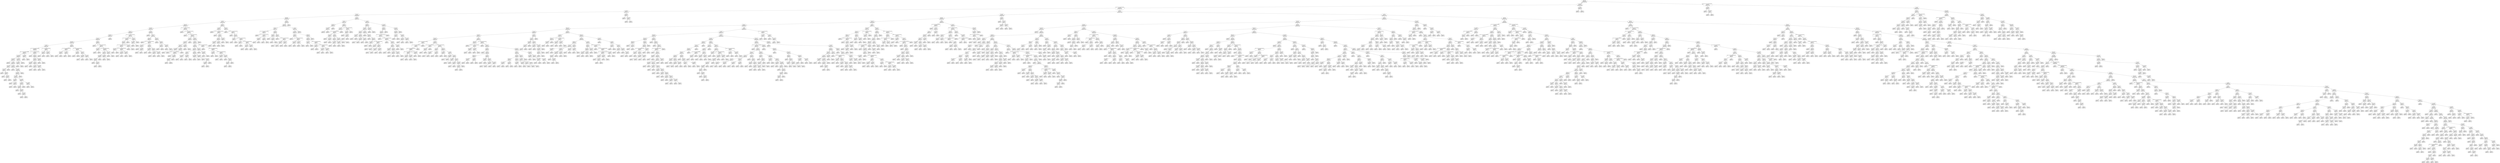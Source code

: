 digraph Tree {
node [shape=box, style="rounded", color="black", fontname=helvetica] ;
edge [fontname=helvetica] ;
0 [label="285 <= 40.4\ngini = 0.5\nsamples = 3315\nvalue = [2594, 2564]"] ;
1 [label="117 <= 37.9\ngini = 0.5\nsamples = 3158\nvalue = [2453, 2459]"] ;
0 -> 1 [labeldistance=2.5, labelangle=45, headlabel="True"] ;
2 [label="38 <= -1.7014117331926443e+38\ngini = 0.5\nsamples = 3145\nvalue = [2449, 2441]"] ;
1 -> 2 ;
3 [label="177 <= 16.7\ngini = 0.5\nsamples = 372\nvalue = [307, 247]"] ;
2 -> 3 ;
4 [label="376 <= 1.9\ngini = 0.5\nsamples = 365\nvalue = [306, 237]"] ;
3 -> 4 ;
5 [label="355 <= 0.5\ngini = 0.5\nsamples = 280\nvalue = [219, 194]"] ;
4 -> 5 ;
6 [label="21 <= 0.4\ngini = 0.5\nsamples = 240\nvalue = [197, 156]"] ;
5 -> 6 ;
7 [label="123 <= -0.9\ngini = 0.5\nsamples = 213\nvalue = [166, 143]"] ;
6 -> 7 ;
8 [label="98 <= -3.9\ngini = 0.5\nsamples = 159\nvalue = [132, 97]"] ;
7 -> 8 ;
9 [label="109 <= -4.2\ngini = 0.5\nsamples = 127\nvalue = [99, 86]"] ;
8 -> 9 ;
10 [label="367 <= 0.4\ngini = 0.5\nsamples = 114\nvalue = [93, 75]"] ;
9 -> 10 ;
11 [label="242 <= -4.1\ngini = 0.5\nsamples = 113\nvalue = [90, 75]"] ;
10 -> 11 ;
12 [label="300 <= -5.2\ngini = 0.5\nsamples = 100\nvalue = [77, 68]"] ;
11 -> 12 ;
13 [label="2 <= -2.6\ngini = 0.5\nsamples = 88\nvalue = [70, 59]"] ;
12 -> 13 ;
14 [label="20 <= -1.7014117331926443e+38\ngini = 0.5\nsamples = 84\nvalue = [68, 53]"] ;
13 -> 14 ;
15 [label="382 <= -1.7014117331926443e+38\ngini = 0.5\nsamples = 75\nvalue = [62, 47]"] ;
14 -> 15 ;
16 [label="rain <= 1120.0\ngini = 0.5\nsamples = 73\nvalue = [60, 45]"] ;
15 -> 16 ;
17 [label="rain <= 12.5\ngini = 0.4\nsamples = 51\nvalue = [57, 21]"] ;
16 -> 17 ;
18 [label="gini = 0.0\nsamples = 13\nvalue = [20, 0]"] ;
17 -> 18 ;
19 [label="rain <= 60.0\ngini = 0.5\nsamples = 38\nvalue = [37, 21]"] ;
17 -> 19 ;
20 [label="rain <= 30.0\ngini = 0.4\nsamples = 7\nvalue = [2, 6]"] ;
19 -> 20 ;
21 [label="rain <= 17.5\ngini = 0.5\nsamples = 4\nvalue = [2, 3]"] ;
20 -> 21 ;
22 [label="gini = 0.0\nsamples = 1\nvalue = [0, 2]"] ;
21 -> 22 ;
23 [label="rain <= 21.0\ngini = 0.4\nsamples = 3\nvalue = [2, 1]"] ;
21 -> 23 ;
24 [label="gini = 0.0\nsamples = 1\nvalue = [1, 0]"] ;
23 -> 24 ;
25 [label="rain <= 23.5\ngini = 0.5\nsamples = 2\nvalue = [1, 1]"] ;
23 -> 25 ;
26 [label="gini = 0.0\nsamples = 1\nvalue = [0, 1]"] ;
25 -> 26 ;
27 [label="gini = 0.0\nsamples = 1\nvalue = [1, 0]"] ;
25 -> 27 ;
28 [label="gini = 0.0\nsamples = 3\nvalue = [0, 3]"] ;
20 -> 28 ;
29 [label="rain <= 181.5\ngini = 0.4\nsamples = 31\nvalue = [35, 15]"] ;
19 -> 29 ;
30 [label="gini = 0.0\nsamples = 8\nvalue = [11, 0]"] ;
29 -> 30 ;
31 [label="rain <= 802.0\ngini = 0.5\nsamples = 23\nvalue = [24, 15]"] ;
29 -> 31 ;
32 [label="rain <= 773.0\ngini = 0.5\nsamples = 19\nvalue = [18, 15]"] ;
31 -> 32 ;
33 [label="rain <= 269.5\ngini = 0.5\nsamples = 17\nvalue = [18, 11]"] ;
32 -> 33 ;
34 [label="rain <= 194.5\ngini = 0.3\nsamples = 4\nvalue = [1, 4]"] ;
33 -> 34 ;
35 [label="gini = 0.0\nsamples = 1\nvalue = [0, 2]"] ;
34 -> 35 ;
36 [label="rain <= 218.5\ngini = 0.4\nsamples = 3\nvalue = [1, 2]"] ;
34 -> 36 ;
37 [label="gini = 0.0\nsamples = 1\nvalue = [1, 0]"] ;
36 -> 37 ;
38 [label="gini = 0.0\nsamples = 2\nvalue = [0, 2]"] ;
36 -> 38 ;
39 [label="rain <= 555.5\ngini = 0.4\nsamples = 13\nvalue = [17, 7]"] ;
33 -> 39 ;
40 [label="rain <= 504.5\ngini = 0.3\nsamples = 9\nvalue = [14, 3]"] ;
39 -> 40 ;
41 [label="rain <= 363.0\ngini = 0.4\nsamples = 6\nvalue = [6, 3]"] ;
40 -> 41 ;
42 [label="gini = 0.0\nsamples = 2\nvalue = [3, 0]"] ;
41 -> 42 ;
43 [label="rain <= 443.0\ngini = 0.5\nsamples = 4\nvalue = [3, 3]"] ;
41 -> 43 ;
44 [label="gini = 0.0\nsamples = 1\nvalue = [0, 2]"] ;
43 -> 44 ;
45 [label="rain <= 500.5\ngini = 0.4\nsamples = 3\nvalue = [3, 1]"] ;
43 -> 45 ;
46 [label="gini = 0.0\nsamples = 2\nvalue = [3, 0]"] ;
45 -> 46 ;
47 [label="gini = 0.0\nsamples = 1\nvalue = [0, 1]"] ;
45 -> 47 ;
48 [label="gini = 0.0\nsamples = 3\nvalue = [8, 0]"] ;
40 -> 48 ;
49 [label="rain <= 693.5\ngini = 0.5\nsamples = 4\nvalue = [3, 4]"] ;
39 -> 49 ;
50 [label="gini = 0.0\nsamples = 2\nvalue = [0, 4]"] ;
49 -> 50 ;
51 [label="gini = 0.0\nsamples = 2\nvalue = [3, 0]"] ;
49 -> 51 ;
52 [label="gini = 0.0\nsamples = 2\nvalue = [0, 4]"] ;
32 -> 52 ;
53 [label="gini = 0.0\nsamples = 4\nvalue = [6, 0]"] ;
31 -> 53 ;
54 [label="rain <= 1753.0\ngini = 0.2\nsamples = 22\nvalue = [3, 24]"] ;
16 -> 54 ;
55 [label="rain <= 1619.0\ngini = 0.4\nsamples = 8\nvalue = [3, 8]"] ;
54 -> 55 ;
56 [label="gini = 0.0\nsamples = 7\nvalue = [0, 8]"] ;
55 -> 56 ;
57 [label="gini = 0.0\nsamples = 1\nvalue = [3, 0]"] ;
55 -> 57 ;
58 [label="gini = 0.0\nsamples = 14\nvalue = [0, 16]"] ;
54 -> 58 ;
59 [label="rain <= 259.5\ngini = 0.5\nsamples = 2\nvalue = [2, 2]"] ;
15 -> 59 ;
60 [label="gini = 0.0\nsamples = 1\nvalue = [2, 0]"] ;
59 -> 60 ;
61 [label="gini = 0.0\nsamples = 1\nvalue = [0, 2]"] ;
59 -> 61 ;
62 [label="271 <= -1.7014117331926443e+38\ngini = 0.5\nsamples = 9\nvalue = [6, 6]"] ;
14 -> 62 ;
63 [label="gini = 0.0\nsamples = 1\nvalue = [0, 1]"] ;
62 -> 63 ;
64 [label="383 <= -1.6\ngini = 0.5\nsamples = 8\nvalue = [6, 5]"] ;
62 -> 64 ;
65 [label="305 <= -5.5\ngini = 0.5\nsamples = 6\nvalue = [3, 3]"] ;
64 -> 65 ;
66 [label="rain <= 288.0\ngini = 0.5\nsamples = 2\nvalue = [1, 1]"] ;
65 -> 66 ;
67 [label="gini = 0.0\nsamples = 1\nvalue = [1, 0]"] ;
66 -> 67 ;
68 [label="gini = 0.0\nsamples = 1\nvalue = [0, 1]"] ;
66 -> 68 ;
69 [label="199 <= -4.3\ngini = 0.5\nsamples = 4\nvalue = [2, 2]"] ;
65 -> 69 ;
70 [label="rain <= 75.0\ngini = 0.5\nsamples = 2\nvalue = [1, 1]"] ;
69 -> 70 ;
71 [label="gini = 0.0\nsamples = 1\nvalue = [1, 0]"] ;
70 -> 71 ;
72 [label="gini = 0.0\nsamples = 1\nvalue = [0, 1]"] ;
70 -> 72 ;
73 [label="rain <= 389.5\ngini = 0.5\nsamples = 2\nvalue = [1, 1]"] ;
69 -> 73 ;
74 [label="gini = 0.0\nsamples = 1\nvalue = [1, 0]"] ;
73 -> 74 ;
75 [label="gini = 0.0\nsamples = 1\nvalue = [0, 1]"] ;
73 -> 75 ;
76 [label="rain <= 62.5\ngini = 0.5\nsamples = 2\nvalue = [3, 2]"] ;
64 -> 76 ;
77 [label="gini = 0.0\nsamples = 1\nvalue = [0, 2]"] ;
76 -> 77 ;
78 [label="gini = 0.0\nsamples = 1\nvalue = [3, 0]"] ;
76 -> 78 ;
79 [label="81 <= -1.7014117331926443e+38\ngini = 0.4\nsamples = 4\nvalue = [2, 6]"] ;
13 -> 79 ;
80 [label="rain <= 167.0\ngini = 0.4\nsamples = 2\nvalue = [1, 3]"] ;
79 -> 80 ;
81 [label="gini = 0.0\nsamples = 1\nvalue = [0, 3]"] ;
80 -> 81 ;
82 [label="gini = 0.0\nsamples = 1\nvalue = [1, 0]"] ;
80 -> 82 ;
83 [label="rain <= 1183.0\ngini = 0.4\nsamples = 2\nvalue = [1, 3]"] ;
79 -> 83 ;
84 [label="gini = 0.0\nsamples = 1\nvalue = [0, 3]"] ;
83 -> 84 ;
85 [label="gini = 0.0\nsamples = 1\nvalue = [1, 0]"] ;
83 -> 85 ;
86 [label="158 <= -4.7\ngini = 0.5\nsamples = 12\nvalue = [7, 9]"] ;
12 -> 86 ;
87 [label="74 <= -1.7014117331926443e+38\ngini = 0.4\nsamples = 4\nvalue = [2, 4]"] ;
86 -> 87 ;
88 [label="rain <= 624.0\ngini = 0.4\nsamples = 2\nvalue = [1, 2]"] ;
87 -> 88 ;
89 [label="gini = 0.0\nsamples = 1\nvalue = [1, 0]"] ;
88 -> 89 ;
90 [label="gini = 0.0\nsamples = 1\nvalue = [0, 2]"] ;
88 -> 90 ;
91 [label="rain <= 3104.0\ngini = 0.4\nsamples = 2\nvalue = [1, 2]"] ;
87 -> 91 ;
92 [label="gini = 0.0\nsamples = 1\nvalue = [1, 0]"] ;
91 -> 92 ;
93 [label="gini = 0.0\nsamples = 1\nvalue = [0, 2]"] ;
91 -> 93 ;
94 [label="151 <= -1.7014117331926443e+38\ngini = 0.5\nsamples = 8\nvalue = [5, 5]"] ;
86 -> 94 ;
95 [label="rain <= 401.5\ngini = 0.5\nsamples = 4\nvalue = [3, 3]"] ;
94 -> 95 ;
96 [label="gini = 0.0\nsamples = 2\nvalue = [3, 0]"] ;
95 -> 96 ;
97 [label="gini = 0.0\nsamples = 2\nvalue = [0, 3]"] ;
95 -> 97 ;
98 [label="297 <= -4.4\ngini = 0.5\nsamples = 4\nvalue = [2, 2]"] ;
94 -> 98 ;
99 [label="rain <= 466.5\ngini = 0.5\nsamples = 2\nvalue = [1, 1]"] ;
98 -> 99 ;
100 [label="gini = 0.0\nsamples = 1\nvalue = [1, 0]"] ;
99 -> 100 ;
101 [label="gini = 0.0\nsamples = 1\nvalue = [0, 1]"] ;
99 -> 101 ;
102 [label="rain <= 40.5\ngini = 0.5\nsamples = 2\nvalue = [1, 1]"] ;
98 -> 102 ;
103 [label="gini = 0.0\nsamples = 1\nvalue = [1, 0]"] ;
102 -> 103 ;
104 [label="gini = 0.0\nsamples = 1\nvalue = [0, 1]"] ;
102 -> 104 ;
105 [label="180 <= -2.7\ngini = 0.5\nsamples = 13\nvalue = [13, 7]"] ;
11 -> 105 ;
106 [label="gini = 0.0\nsamples = 1\nvalue = [2, 0]"] ;
105 -> 106 ;
107 [label="204 <= -1.7014117331926443e+38\ngini = 0.5\nsamples = 12\nvalue = [11, 7]"] ;
105 -> 107 ;
108 [label="rain <= 517.5\ngini = 0.5\nsamples = 2\nvalue = [1, 1]"] ;
107 -> 108 ;
109 [label="gini = 0.0\nsamples = 1\nvalue = [1, 0]"] ;
108 -> 109 ;
110 [label="gini = 0.0\nsamples = 1\nvalue = [0, 1]"] ;
108 -> 110 ;
111 [label="52 <= -1.7014117331926443e+38\ngini = 0.5\nsamples = 10\nvalue = [10, 6]"] ;
107 -> 111 ;
112 [label="227 <= -0.3\ngini = 0.5\nsamples = 8\nvalue = [8, 5]"] ;
111 -> 112 ;
113 [label="rain <= 552.5\ngini = 0.5\nsamples = 5\nvalue = [5, 3]"] ;
112 -> 113 ;
114 [label="rain <= 11.5\ngini = 0.3\nsamples = 3\nvalue = [5, 1]"] ;
113 -> 114 ;
115 [label="gini = 0.0\nsamples = 1\nvalue = [3, 0]"] ;
114 -> 115 ;
116 [label="rain <= 167.0\ngini = 0.4\nsamples = 2\nvalue = [2, 1]"] ;
114 -> 116 ;
117 [label="gini = 0.0\nsamples = 1\nvalue = [0, 1]"] ;
116 -> 117 ;
118 [label="gini = 0.0\nsamples = 1\nvalue = [2, 0]"] ;
116 -> 118 ;
119 [label="gini = 0.0\nsamples = 2\nvalue = [0, 2]"] ;
113 -> 119 ;
120 [label="rain <= 615.5\ngini = 0.5\nsamples = 3\nvalue = [3, 2]"] ;
112 -> 120 ;
121 [label="gini = 0.0\nsamples = 2\nvalue = [3, 0]"] ;
120 -> 121 ;
122 [label="gini = 0.0\nsamples = 1\nvalue = [0, 2]"] ;
120 -> 122 ;
123 [label="rain <= 710.0\ngini = 0.4\nsamples = 2\nvalue = [2, 1]"] ;
111 -> 123 ;
124 [label="gini = 0.0\nsamples = 1\nvalue = [2, 0]"] ;
123 -> 124 ;
125 [label="gini = 0.0\nsamples = 1\nvalue = [0, 1]"] ;
123 -> 125 ;
126 [label="gini = 0.0\nsamples = 1\nvalue = [3, 0]"] ;
10 -> 126 ;
127 [label="136 <= -1.7014117331926443e+38\ngini = 0.5\nsamples = 13\nvalue = [6, 11]"] ;
9 -> 127 ;
128 [label="35 <= -1.7014117331926443e+38\ngini = 0.5\nsamples = 9\nvalue = [5, 5]"] ;
127 -> 128 ;
129 [label="293 <= 1.4\ngini = 0.5\nsamples = 8\nvalue = [4, 5]"] ;
128 -> 129 ;
130 [label="107 <= -1.7014117331926443e+38\ngini = 0.5\nsamples = 6\nvalue = [3, 3]"] ;
129 -> 130 ;
131 [label="rain <= 72.0\ngini = 0.5\nsamples = 2\nvalue = [1, 1]"] ;
130 -> 131 ;
132 [label="gini = 0.0\nsamples = 1\nvalue = [1, 0]"] ;
131 -> 132 ;
133 [label="gini = 0.0\nsamples = 1\nvalue = [0, 1]"] ;
131 -> 133 ;
134 [label="18 <= -1.7014117331926443e+38\ngini = 0.5\nsamples = 4\nvalue = [2, 2]"] ;
130 -> 134 ;
135 [label="rain <= 436.0\ngini = 0.5\nsamples = 2\nvalue = [1, 1]"] ;
134 -> 135 ;
136 [label="gini = 0.0\nsamples = 1\nvalue = [1, 0]"] ;
135 -> 136 ;
137 [label="gini = 0.0\nsamples = 1\nvalue = [0, 1]"] ;
135 -> 137 ;
138 [label="rain <= 578.0\ngini = 0.5\nsamples = 2\nvalue = [1, 1]"] ;
134 -> 138 ;
139 [label="gini = 0.0\nsamples = 1\nvalue = [1, 0]"] ;
138 -> 139 ;
140 [label="gini = 0.0\nsamples = 1\nvalue = [0, 1]"] ;
138 -> 140 ;
141 [label="rain <= 557.0\ngini = 0.4\nsamples = 2\nvalue = [1, 2]"] ;
129 -> 141 ;
142 [label="gini = 0.0\nsamples = 1\nvalue = [0, 2]"] ;
141 -> 142 ;
143 [label="gini = 0.0\nsamples = 1\nvalue = [1, 0]"] ;
141 -> 143 ;
144 [label="gini = 0.0\nsamples = 1\nvalue = [1, 0]"] ;
128 -> 144 ;
145 [label="103 <= -4.0\ngini = 0.2\nsamples = 4\nvalue = [1, 6]"] ;
127 -> 145 ;
146 [label="rain <= 1865.5\ngini = 0.4\nsamples = 2\nvalue = [1, 2]"] ;
145 -> 146 ;
147 [label="gini = 0.0\nsamples = 1\nvalue = [1, 0]"] ;
146 -> 147 ;
148 [label="gini = 0.0\nsamples = 1\nvalue = [0, 2]"] ;
146 -> 148 ;
149 [label="gini = 0.0\nsamples = 2\nvalue = [0, 4]"] ;
145 -> 149 ;
150 [label="117 <= -3.2\ngini = 0.4\nsamples = 32\nvalue = [33, 11]"] ;
8 -> 150 ;
151 [label="gini = 0.0\nsamples = 5\nvalue = [10, 0]"] ;
150 -> 151 ;
152 [label="261 <= -1.5\ngini = 0.4\nsamples = 27\nvalue = [23, 11]"] ;
150 -> 152 ;
153 [label="329 <= -2.7\ngini = 0.5\nsamples = 13\nvalue = [7, 7]"] ;
152 -> 153 ;
154 [label="gini = 0.0\nsamples = 2\nvalue = [0, 2]"] ;
153 -> 154 ;
155 [label="304 <= -1.7014117331926443e+38\ngini = 0.5\nsamples = 11\nvalue = [7, 5]"] ;
153 -> 155 ;
156 [label="rain <= 320.5\ngini = 0.4\nsamples = 5\nvalue = [4, 2]"] ;
155 -> 156 ;
157 [label="gini = 0.0\nsamples = 2\nvalue = [3, 0]"] ;
156 -> 157 ;
158 [label="rain <= 566.5\ngini = 0.4\nsamples = 3\nvalue = [1, 2]"] ;
156 -> 158 ;
159 [label="gini = 0.0\nsamples = 2\nvalue = [0, 2]"] ;
158 -> 159 ;
160 [label="gini = 0.0\nsamples = 1\nvalue = [1, 0]"] ;
158 -> 160 ;
161 [label="118 <= -2.4\ngini = 0.5\nsamples = 6\nvalue = [3, 3]"] ;
155 -> 161 ;
162 [label="rain <= 356.5\ngini = 0.5\nsamples = 2\nvalue = [1, 1]"] ;
161 -> 162 ;
163 [label="gini = 0.0\nsamples = 1\nvalue = [1, 0]"] ;
162 -> 163 ;
164 [label="gini = 0.0\nsamples = 1\nvalue = [0, 1]"] ;
162 -> 164 ;
165 [label="96 <= -1.3\ngini = 0.5\nsamples = 4\nvalue = [2, 2]"] ;
161 -> 165 ;
166 [label="rain <= 501.0\ngini = 0.5\nsamples = 2\nvalue = [1, 1]"] ;
165 -> 166 ;
167 [label="gini = 0.0\nsamples = 1\nvalue = [1, 0]"] ;
166 -> 167 ;
168 [label="gini = 0.0\nsamples = 1\nvalue = [0, 1]"] ;
166 -> 168 ;
169 [label="rain <= 202.5\ngini = 0.5\nsamples = 2\nvalue = [1, 1]"] ;
165 -> 169 ;
170 [label="gini = 0.0\nsamples = 1\nvalue = [1, 0]"] ;
169 -> 170 ;
171 [label="gini = 0.0\nsamples = 1\nvalue = [0, 1]"] ;
169 -> 171 ;
172 [label="223 <= -1.0\ngini = 0.3\nsamples = 14\nvalue = [16, 4]"] ;
152 -> 172 ;
173 [label="gini = 0.0\nsamples = 6\nvalue = [9, 0]"] ;
172 -> 173 ;
174 [label="94 <= -0.1\ngini = 0.5\nsamples = 8\nvalue = [7, 4]"] ;
172 -> 174 ;
175 [label="rain <= 1522.5\ngini = 0.4\nsamples = 6\nvalue = [6, 3]"] ;
174 -> 175 ;
176 [label="gini = 0.0\nsamples = 4\nvalue = [6, 0]"] ;
175 -> 176 ;
177 [label="gini = 0.0\nsamples = 2\nvalue = [0, 3]"] ;
175 -> 177 ;
178 [label="rain <= 324.5\ngini = 0.5\nsamples = 2\nvalue = [1, 1]"] ;
174 -> 178 ;
179 [label="gini = 0.0\nsamples = 1\nvalue = [0, 1]"] ;
178 -> 179 ;
180 [label="gini = 0.0\nsamples = 1\nvalue = [1, 0]"] ;
178 -> 180 ;
181 [label="181 <= -1.7014117331926443e+38\ngini = 0.5\nsamples = 54\nvalue = [34, 46]"] ;
7 -> 181 ;
182 [label="gini = 0.0\nsamples = 4\nvalue = [0, 8]"] ;
181 -> 182 ;
183 [label="275 <= -1.7014117331926443e+38\ngini = 0.5\nsamples = 50\nvalue = [34, 38]"] ;
181 -> 183 ;
184 [label="gini = 0.0\nsamples = 2\nvalue = [3, 0]"] ;
183 -> 184 ;
185 [label="371 <= -1.7014117331926443e+38\ngini = 0.5\nsamples = 48\nvalue = [31, 38]"] ;
183 -> 185 ;
186 [label="104 <= -0.1\ngini = 0.5\nsamples = 17\nvalue = [18, 14]"] ;
185 -> 186 ;
187 [label="127 <= -0.5\ngini = 0.5\nsamples = 16\nvalue = [17, 14]"] ;
186 -> 187 ;
188 [label="213 <= -1.2\ngini = 0.5\nsamples = 14\nvalue = [14, 12]"] ;
187 -> 188 ;
189 [label="rain <= 1523.5\ngini = 0.5\nsamples = 3\nvalue = [2, 2]"] ;
188 -> 189 ;
190 [label="gini = 0.0\nsamples = 1\nvalue = [2, 0]"] ;
189 -> 190 ;
191 [label="gini = 0.0\nsamples = 2\nvalue = [0, 2]"] ;
189 -> 191 ;
192 [label="rain <= 3605.0\ngini = 0.5\nsamples = 11\nvalue = [12, 10]"] ;
188 -> 192 ;
193 [label="382 <= -1.7014117331926443e+38\ngini = 0.4\nsamples = 8\nvalue = [12, 5]"] ;
192 -> 193 ;
194 [label="gini = 0.0\nsamples = 2\nvalue = [6, 0]"] ;
193 -> 194 ;
195 [label="rain <= 318.5\ngini = 0.5\nsamples = 6\nvalue = [6, 5]"] ;
193 -> 195 ;
196 [label="rain <= 83.5\ngini = 0.4\nsamples = 4\nvalue = [2, 5]"] ;
195 -> 196 ;
197 [label="gini = 0.0\nsamples = 1\nvalue = [2, 0]"] ;
196 -> 197 ;
198 [label="gini = 0.0\nsamples = 3\nvalue = [0, 5]"] ;
196 -> 198 ;
199 [label="gini = 0.0\nsamples = 2\nvalue = [4, 0]"] ;
195 -> 199 ;
200 [label="gini = 0.0\nsamples = 3\nvalue = [0, 5]"] ;
192 -> 200 ;
201 [label="rain <= 394.0\ngini = 0.5\nsamples = 2\nvalue = [3, 2]"] ;
187 -> 201 ;
202 [label="gini = 0.0\nsamples = 1\nvalue = [3, 0]"] ;
201 -> 202 ;
203 [label="gini = 0.0\nsamples = 1\nvalue = [0, 2]"] ;
201 -> 203 ;
204 [label="gini = 0.0\nsamples = 1\nvalue = [1, 0]"] ;
186 -> 204 ;
205 [label="235 <= 0.2\ngini = 0.5\nsamples = 31\nvalue = [13, 24]"] ;
185 -> 205 ;
206 [label="269 <= -0.3\ngini = 0.5\nsamples = 29\nvalue = [13, 22]"] ;
205 -> 206 ;
207 [label="42 <= -0.8\ngini = 0.4\nsamples = 20\nvalue = [8, 18]"] ;
206 -> 207 ;
208 [label="347 <= -0.9\ngini = 0.5\nsamples = 14\nvalue = [7, 10]"] ;
207 -> 208 ;
209 [label="0 <= -1.2\ngini = 0.4\nsamples = 4\nvalue = [2, 4]"] ;
208 -> 209 ;
210 [label="rain <= 1445.0\ngini = 0.4\nsamples = 2\nvalue = [1, 2]"] ;
209 -> 210 ;
211 [label="gini = 0.0\nsamples = 1\nvalue = [1, 0]"] ;
210 -> 211 ;
212 [label="gini = 0.0\nsamples = 1\nvalue = [0, 2]"] ;
210 -> 212 ;
213 [label="rain <= 2364.0\ngini = 0.4\nsamples = 2\nvalue = [1, 2]"] ;
209 -> 213 ;
214 [label="gini = 0.0\nsamples = 1\nvalue = [1, 0]"] ;
213 -> 214 ;
215 [label="gini = 0.0\nsamples = 1\nvalue = [0, 2]"] ;
213 -> 215 ;
216 [label="13 <= -0.6\ngini = 0.5\nsamples = 10\nvalue = [5, 6]"] ;
208 -> 216 ;
217 [label="rain <= 1159.5\ngini = 0.5\nsamples = 6\nvalue = [3, 4]"] ;
216 -> 217 ;
218 [label="gini = 0.0\nsamples = 3\nvalue = [3, 0]"] ;
217 -> 218 ;
219 [label="gini = 0.0\nsamples = 3\nvalue = [0, 4]"] ;
217 -> 219 ;
220 [label="rain <= 162.0\ngini = 0.5\nsamples = 4\nvalue = [2, 2]"] ;
216 -> 220 ;
221 [label="gini = 0.0\nsamples = 1\nvalue = [1, 0]"] ;
220 -> 221 ;
222 [label="271 <= -0.5\ngini = 0.4\nsamples = 3\nvalue = [1, 2]"] ;
220 -> 222 ;
223 [label="rain <= 3052.0\ngini = 0.5\nsamples = 2\nvalue = [1, 1]"] ;
222 -> 223 ;
224 [label="gini = 0.0\nsamples = 1\nvalue = [1, 0]"] ;
223 -> 224 ;
225 [label="gini = 0.0\nsamples = 1\nvalue = [0, 1]"] ;
223 -> 225 ;
226 [label="gini = 0.0\nsamples = 1\nvalue = [0, 1]"] ;
222 -> 226 ;
227 [label="334 <= -0.3\ngini = 0.2\nsamples = 6\nvalue = [1, 8]"] ;
207 -> 227 ;
228 [label="gini = 0.0\nsamples = 3\nvalue = [0, 3]"] ;
227 -> 228 ;
229 [label="rain <= 2023.0\ngini = 0.3\nsamples = 3\nvalue = [1, 5]"] ;
227 -> 229 ;
230 [label="gini = 0.0\nsamples = 1\nvalue = [1, 0]"] ;
229 -> 230 ;
231 [label="gini = 0.0\nsamples = 2\nvalue = [0, 5]"] ;
229 -> 231 ;
232 [label="298 <= -1.7014117331926443e+38\ngini = 0.5\nsamples = 9\nvalue = [5, 4]"] ;
206 -> 232 ;
233 [label="gini = 0.0\nsamples = 1\nvalue = [1, 0]"] ;
232 -> 233 ;
234 [label="81 <= -1.7014117331926443e+38\ngini = 0.5\nsamples = 8\nvalue = [4, 4]"] ;
232 -> 234 ;
235 [label="rain <= 2551.0\ngini = 0.5\nsamples = 2\nvalue = [1, 1]"] ;
234 -> 235 ;
236 [label="gini = 0.0\nsamples = 1\nvalue = [1, 0]"] ;
235 -> 236 ;
237 [label="gini = 0.0\nsamples = 1\nvalue = [0, 1]"] ;
235 -> 237 ;
238 [label="149 <= -1.7014117331926443e+38\ngini = 0.5\nsamples = 6\nvalue = [3, 3]"] ;
234 -> 238 ;
239 [label="rain <= 3743.5\ngini = 0.5\nsamples = 2\nvalue = [1, 1]"] ;
238 -> 239 ;
240 [label="gini = 0.0\nsamples = 1\nvalue = [1, 0]"] ;
239 -> 240 ;
241 [label="gini = 0.0\nsamples = 1\nvalue = [0, 1]"] ;
239 -> 241 ;
242 [label="rain <= 20.0\ngini = 0.5\nsamples = 4\nvalue = [2, 2]"] ;
238 -> 242 ;
243 [label="gini = 0.0\nsamples = 1\nvalue = [1, 0]"] ;
242 -> 243 ;
244 [label="124 <= -0.2\ngini = 0.4\nsamples = 3\nvalue = [1, 2]"] ;
242 -> 244 ;
245 [label="rain <= 69.5\ngini = 0.5\nsamples = 2\nvalue = [1, 1]"] ;
244 -> 245 ;
246 [label="gini = 0.0\nsamples = 1\nvalue = [1, 0]"] ;
245 -> 246 ;
247 [label="gini = 0.0\nsamples = 1\nvalue = [0, 1]"] ;
245 -> 247 ;
248 [label="gini = 0.0\nsamples = 1\nvalue = [0, 1]"] ;
244 -> 248 ;
249 [label="gini = 0.0\nsamples = 2\nvalue = [0, 2]"] ;
205 -> 249 ;
250 [label="236 <= -0.9\ngini = 0.4\nsamples = 27\nvalue = [31, 13]"] ;
6 -> 250 ;
251 [label="42 <= 1.6\ngini = 0.3\nsamples = 14\nvalue = [20, 4]"] ;
250 -> 251 ;
252 [label="gini = 0.0\nsamples = 5\nvalue = [9, 0]"] ;
251 -> 252 ;
253 [label="126 <= -1.7014117331926443e+38\ngini = 0.4\nsamples = 9\nvalue = [11, 4]"] ;
251 -> 253 ;
254 [label="gini = 0.0\nsamples = 1\nvalue = [1, 0]"] ;
253 -> 254 ;
255 [label="91 <= 19.5\ngini = 0.4\nsamples = 8\nvalue = [10, 4]"] ;
253 -> 255 ;
256 [label="63 <= 0.6\ngini = 0.4\nsamples = 6\nvalue = [8, 3]"] ;
255 -> 256 ;
257 [label="rain <= 463.5\ngini = 0.4\nsamples = 2\nvalue = [3, 1]"] ;
256 -> 257 ;
258 [label="gini = 0.0\nsamples = 1\nvalue = [3, 0]"] ;
257 -> 258 ;
259 [label="gini = 0.0\nsamples = 1\nvalue = [0, 1]"] ;
257 -> 259 ;
260 [label="rain <= 36.0\ngini = 0.4\nsamples = 4\nvalue = [5, 2]"] ;
256 -> 260 ;
261 [label="gini = 0.0\nsamples = 2\nvalue = [5, 0]"] ;
260 -> 261 ;
262 [label="gini = 0.0\nsamples = 2\nvalue = [0, 2]"] ;
260 -> 262 ;
263 [label="rain <= 3251.5\ngini = 0.4\nsamples = 2\nvalue = [2, 1]"] ;
255 -> 263 ;
264 [label="gini = 0.0\nsamples = 1\nvalue = [2, 0]"] ;
263 -> 264 ;
265 [label="gini = 0.0\nsamples = 1\nvalue = [0, 1]"] ;
263 -> 265 ;
266 [label="229 <= 0.4\ngini = 0.5\nsamples = 13\nvalue = [11, 9]"] ;
250 -> 266 ;
267 [label="gini = 0.0\nsamples = 2\nvalue = [4, 0]"] ;
266 -> 267 ;
268 [label="360 <= -1.7014117331926443e+38\ngini = 0.5\nsamples = 11\nvalue = [7, 9]"] ;
266 -> 268 ;
269 [label="gini = 0.0\nsamples = 1\nvalue = [0, 1]"] ;
268 -> 269 ;
270 [label="187 <= 0.6\ngini = 0.5\nsamples = 10\nvalue = [7, 8]"] ;
268 -> 270 ;
271 [label="rain <= 20.0\ngini = 0.4\nsamples = 2\nvalue = [1, 2]"] ;
270 -> 271 ;
272 [label="gini = 0.0\nsamples = 1\nvalue = [1, 0]"] ;
271 -> 272 ;
273 [label="gini = 0.0\nsamples = 1\nvalue = [0, 2]"] ;
271 -> 273 ;
274 [label="359 <= -1.7014117331926443e+38\ngini = 0.5\nsamples = 8\nvalue = [6, 6]"] ;
270 -> 274 ;
275 [label="rain <= 62.0\ngini = 0.5\nsamples = 4\nvalue = [4, 4]"] ;
274 -> 275 ;
276 [label="gini = 0.0\nsamples = 2\nvalue = [4, 0]"] ;
275 -> 276 ;
277 [label="gini = 0.0\nsamples = 2\nvalue = [0, 4]"] ;
275 -> 277 ;
278 [label="330 <= -1.7014117331926443e+38\ngini = 0.5\nsamples = 4\nvalue = [2, 2]"] ;
274 -> 278 ;
279 [label="rain <= 135.0\ngini = 0.5\nsamples = 2\nvalue = [1, 1]"] ;
278 -> 279 ;
280 [label="gini = 0.0\nsamples = 1\nvalue = [0, 1]"] ;
279 -> 280 ;
281 [label="gini = 0.0\nsamples = 1\nvalue = [1, 0]"] ;
279 -> 281 ;
282 [label="rain <= 449.5\ngini = 0.5\nsamples = 2\nvalue = [1, 1]"] ;
278 -> 282 ;
283 [label="gini = 0.0\nsamples = 1\nvalue = [1, 0]"] ;
282 -> 283 ;
284 [label="gini = 0.0\nsamples = 1\nvalue = [0, 1]"] ;
282 -> 284 ;
285 [label="300 <= 2.4\ngini = 0.5\nsamples = 40\nvalue = [22, 38]"] ;
5 -> 285 ;
286 [label="342 <= 0.6\ngini = 0.4\nsamples = 38\nvalue = [19, 38]"] ;
285 -> 286 ;
287 [label="285 <= 0.7\ngini = 0.3\nsamples = 17\nvalue = [7, 24]"] ;
286 -> 287 ;
288 [label="18 <= -1.7014117331926443e+38\ngini = 0.2\nsamples = 9\nvalue = [2, 15]"] ;
287 -> 288 ;
289 [label="gini = 0.0\nsamples = 5\nvalue = [0, 6]"] ;
288 -> 289 ;
290 [label="370 <= -1.7014117331926443e+38\ngini = 0.3\nsamples = 4\nvalue = [2, 9]"] ;
288 -> 290 ;
291 [label="rain <= 4513.0\ngini = 0.3\nsamples = 2\nvalue = [1, 4]"] ;
290 -> 291 ;
292 [label="gini = 0.0\nsamples = 1\nvalue = [1, 0]"] ;
291 -> 292 ;
293 [label="gini = 0.0\nsamples = 1\nvalue = [0, 4]"] ;
291 -> 293 ;
294 [label="rain <= 9.0\ngini = 0.3\nsamples = 2\nvalue = [1, 5]"] ;
290 -> 294 ;
295 [label="gini = 0.0\nsamples = 1\nvalue = [1, 0]"] ;
294 -> 295 ;
296 [label="gini = 0.0\nsamples = 1\nvalue = [0, 5]"] ;
294 -> 296 ;
297 [label="326 <= 0.8\ngini = 0.5\nsamples = 8\nvalue = [5, 9]"] ;
287 -> 297 ;
298 [label="280 <= 1.1\ngini = 0.5\nsamples = 3\nvalue = [3, 2]"] ;
297 -> 298 ;
299 [label="gini = 0.0\nsamples = 1\nvalue = [1, 0]"] ;
298 -> 299 ;
300 [label="rain <= 317.0\ngini = 0.5\nsamples = 2\nvalue = [2, 2]"] ;
298 -> 300 ;
301 [label="gini = 0.0\nsamples = 1\nvalue = [2, 0]"] ;
300 -> 301 ;
302 [label="gini = 0.0\nsamples = 1\nvalue = [0, 2]"] ;
300 -> 302 ;
303 [label="294 <= 1.0\ngini = 0.3\nsamples = 5\nvalue = [2, 7]"] ;
297 -> 303 ;
304 [label="gini = 0.0\nsamples = 1\nvalue = [0, 1]"] ;
303 -> 304 ;
305 [label="87 <= -1.7014117331926443e+38\ngini = 0.4\nsamples = 4\nvalue = [2, 6]"] ;
303 -> 305 ;
306 [label="rain <= 358.0\ngini = 0.4\nsamples = 2\nvalue = [1, 3]"] ;
305 -> 306 ;
307 [label="gini = 0.0\nsamples = 1\nvalue = [0, 3]"] ;
306 -> 307 ;
308 [label="gini = 0.0\nsamples = 1\nvalue = [1, 0]"] ;
306 -> 308 ;
309 [label="rain <= 1178.5\ngini = 0.4\nsamples = 2\nvalue = [1, 3]"] ;
305 -> 309 ;
310 [label="gini = 0.0\nsamples = 1\nvalue = [1, 0]"] ;
309 -> 310 ;
311 [label="gini = 0.0\nsamples = 1\nvalue = [0, 3]"] ;
309 -> 311 ;
312 [label="9 <= 1.1\ngini = 0.5\nsamples = 21\nvalue = [12, 14]"] ;
286 -> 312 ;
313 [label="241 <= 0.8\ngini = 0.5\nsamples = 18\nvalue = [12, 11]"] ;
312 -> 313 ;
314 [label="266 <= 0.8\ngini = 0.4\nsamples = 7\nvalue = [6, 2]"] ;
313 -> 314 ;
315 [label="gini = 0.0\nsamples = 3\nvalue = [3, 0]"] ;
314 -> 315 ;
316 [label="179 <= -1.7014117331926443e+38\ngini = 0.5\nsamples = 4\nvalue = [3, 2]"] ;
314 -> 316 ;
317 [label="rain <= 924.5\ngini = 0.5\nsamples = 2\nvalue = [1, 1]"] ;
316 -> 317 ;
318 [label="gini = 0.0\nsamples = 1\nvalue = [1, 0]"] ;
317 -> 318 ;
319 [label="gini = 0.0\nsamples = 1\nvalue = [0, 1]"] ;
317 -> 319 ;
320 [label="rain <= 278.5\ngini = 0.4\nsamples = 2\nvalue = [2, 1]"] ;
316 -> 320 ;
321 [label="gini = 0.0\nsamples = 1\nvalue = [2, 0]"] ;
320 -> 321 ;
322 [label="gini = 0.0\nsamples = 1\nvalue = [0, 1]"] ;
320 -> 322 ;
323 [label="155 <= 1.3\ngini = 0.5\nsamples = 11\nvalue = [6, 9]"] ;
313 -> 323 ;
324 [label="349 <= 0.9\ngini = 0.5\nsamples = 10\nvalue = [6, 8]"] ;
323 -> 324 ;
325 [label="rain <= 172.5\ngini = 0.4\nsamples = 4\nvalue = [2, 4]"] ;
324 -> 325 ;
326 [label="gini = 0.0\nsamples = 2\nvalue = [2, 0]"] ;
325 -> 326 ;
327 [label="gini = 0.0\nsamples = 2\nvalue = [0, 4]"] ;
325 -> 327 ;
328 [label="162 <= -1.7014117331926443e+38\ngini = 0.5\nsamples = 6\nvalue = [4, 4]"] ;
324 -> 328 ;
329 [label="rain <= 230.5\ngini = 0.5\nsamples = 2\nvalue = [2, 2]"] ;
328 -> 329 ;
330 [label="gini = 0.0\nsamples = 1\nvalue = [0, 2]"] ;
329 -> 330 ;
331 [label="gini = 0.0\nsamples = 1\nvalue = [2, 0]"] ;
329 -> 331 ;
332 [label="311 <= -1.7014117331926443e+38\ngini = 0.5\nsamples = 4\nvalue = [2, 2]"] ;
328 -> 332 ;
333 [label="rain <= 1776.0\ngini = 0.5\nsamples = 2\nvalue = [1, 1]"] ;
332 -> 333 ;
334 [label="gini = 0.0\nsamples = 1\nvalue = [0, 1]"] ;
333 -> 334 ;
335 [label="gini = 0.0\nsamples = 1\nvalue = [1, 0]"] ;
333 -> 335 ;
336 [label="rain <= 3402.5\ngini = 0.5\nsamples = 2\nvalue = [1, 1]"] ;
332 -> 336 ;
337 [label="gini = 0.0\nsamples = 1\nvalue = [1, 0]"] ;
336 -> 337 ;
338 [label="gini = 0.0\nsamples = 1\nvalue = [0, 1]"] ;
336 -> 338 ;
339 [label="gini = 0.0\nsamples = 1\nvalue = [0, 1]"] ;
323 -> 339 ;
340 [label="gini = 0.0\nsamples = 3\nvalue = [0, 3]"] ;
312 -> 340 ;
341 [label="gini = 0.0\nsamples = 2\nvalue = [3, 0]"] ;
285 -> 341 ;
342 [label="334 <= 3.5\ngini = 0.4\nsamples = 85\nvalue = [87, 43]"] ;
4 -> 342 ;
343 [label="173 <= 1.4\ngini = 0.4\nsamples = 35\nvalue = [44, 13]"] ;
342 -> 343 ;
344 [label="319 <= 3.3\ngini = 0.2\nsamples = 15\nvalue = [24, 3]"] ;
343 -> 344 ;
345 [label="rain <= 899.0\ngini = 0.1\nsamples = 14\nvalue = [24, 2]"] ;
344 -> 345 ;
346 [label="gini = 0.0\nsamples = 12\nvalue = [24, 0]"] ;
345 -> 346 ;
347 [label="gini = 0.0\nsamples = 2\nvalue = [0, 2]"] ;
345 -> 347 ;
348 [label="gini = 0.0\nsamples = 1\nvalue = [0, 1]"] ;
344 -> 348 ;
349 [label="205 <= 2.9\ngini = 0.4\nsamples = 20\nvalue = [20, 10]"] ;
343 -> 349 ;
350 [label="27 <= 2.4\ngini = 0.5\nsamples = 13\nvalue = [10, 9]"] ;
349 -> 350 ;
351 [label="24 <= -1.7014117331926443e+38\ngini = 0.5\nsamples = 12\nvalue = [10, 7]"] ;
350 -> 351 ;
352 [label="rain <= 413.5\ngini = 0.4\nsamples = 4\nvalue = [4, 2]"] ;
351 -> 352 ;
353 [label="gini = 0.0\nsamples = 1\nvalue = [2, 0]"] ;
352 -> 353 ;
354 [label="rain <= 1254.0\ngini = 0.5\nsamples = 3\nvalue = [2, 2]"] ;
352 -> 354 ;
355 [label="gini = 0.0\nsamples = 2\nvalue = [0, 2]"] ;
354 -> 355 ;
356 [label="gini = 0.0\nsamples = 1\nvalue = [2, 0]"] ;
354 -> 356 ;
357 [label="98 <= 0.8\ngini = 0.5\nsamples = 8\nvalue = [6, 5]"] ;
351 -> 357 ;
358 [label="274 <= 1.7\ngini = 0.5\nsamples = 4\nvalue = [2, 2]"] ;
357 -> 358 ;
359 [label="rain <= 2468.0\ngini = 0.5\nsamples = 2\nvalue = [1, 1]"] ;
358 -> 359 ;
360 [label="gini = 0.0\nsamples = 1\nvalue = [1, 0]"] ;
359 -> 360 ;
361 [label="gini = 0.0\nsamples = 1\nvalue = [0, 1]"] ;
359 -> 361 ;
362 [label="rain <= 695.5\ngini = 0.5\nsamples = 2\nvalue = [1, 1]"] ;
358 -> 362 ;
363 [label="gini = 0.0\nsamples = 1\nvalue = [1, 0]"] ;
362 -> 363 ;
364 [label="gini = 0.0\nsamples = 1\nvalue = [0, 1]"] ;
362 -> 364 ;
365 [label="rain <= 59.0\ngini = 0.5\nsamples = 4\nvalue = [4, 3]"] ;
357 -> 365 ;
366 [label="gini = 0.0\nsamples = 2\nvalue = [4, 0]"] ;
365 -> 366 ;
367 [label="gini = 0.0\nsamples = 2\nvalue = [0, 3]"] ;
365 -> 367 ;
368 [label="gini = 0.0\nsamples = 1\nvalue = [0, 2]"] ;
350 -> 368 ;
369 [label="201 <= -1.7014117331926443e+38\ngini = 0.2\nsamples = 7\nvalue = [10, 1]"] ;
349 -> 369 ;
370 [label="rain <= 234.5\ngini = 0.2\nsamples = 5\nvalue = [6, 1]"] ;
369 -> 370 ;
371 [label="gini = 0.0\nsamples = 3\nvalue = [4, 0]"] ;
370 -> 371 ;
372 [label="rain <= 800.5\ngini = 0.4\nsamples = 2\nvalue = [2, 1]"] ;
370 -> 372 ;
373 [label="gini = 0.0\nsamples = 1\nvalue = [0, 1]"] ;
372 -> 373 ;
374 [label="gini = 0.0\nsamples = 1\nvalue = [2, 0]"] ;
372 -> 374 ;
375 [label="gini = 0.0\nsamples = 2\nvalue = [4, 0]"] ;
369 -> 375 ;
376 [label="14 <= 4.5\ngini = 0.5\nsamples = 50\nvalue = [43, 30]"] ;
342 -> 376 ;
377 [label="165 <= 12.7\ngini = 0.5\nsamples = 23\nvalue = [14, 15]"] ;
376 -> 377 ;
378 [label="380 <= 4.6\ngini = 0.5\nsamples = 21\nvalue = [11, 14]"] ;
377 -> 378 ;
379 [label="310 <= 4.4\ngini = 0.5\nsamples = 7\nvalue = [5, 4]"] ;
378 -> 379 ;
380 [label="rain <= 35.0\ngini = 0.4\nsamples = 2\nvalue = [2, 1]"] ;
379 -> 380 ;
381 [label="gini = 0.0\nsamples = 1\nvalue = [2, 0]"] ;
380 -> 381 ;
382 [label="gini = 0.0\nsamples = 1\nvalue = [0, 1]"] ;
380 -> 382 ;
383 [label="136 <= 6.3\ngini = 0.5\nsamples = 5\nvalue = [3, 3]"] ;
379 -> 383 ;
384 [label="rain <= 150.0\ngini = 0.5\nsamples = 3\nvalue = [2, 2]"] ;
383 -> 384 ;
385 [label="gini = 0.0\nsamples = 1\nvalue = [2, 0]"] ;
384 -> 385 ;
386 [label="gini = 0.0\nsamples = 2\nvalue = [0, 2]"] ;
384 -> 386 ;
387 [label="rain <= 5.5\ngini = 0.5\nsamples = 2\nvalue = [1, 1]"] ;
383 -> 387 ;
388 [label="gini = 0.0\nsamples = 1\nvalue = [1, 0]"] ;
387 -> 388 ;
389 [label="gini = 0.0\nsamples = 1\nvalue = [0, 1]"] ;
387 -> 389 ;
390 [label="284 <= 5.3\ngini = 0.5\nsamples = 14\nvalue = [6, 10]"] ;
378 -> 390 ;
391 [label="gini = 0.0\nsamples = 3\nvalue = [0, 3]"] ;
390 -> 391 ;
392 [label="349 <= 9.6\ngini = 0.5\nsamples = 11\nvalue = [6, 7]"] ;
390 -> 392 ;
393 [label="gini = 0.0\nsamples = 1\nvalue = [1, 0]"] ;
392 -> 393 ;
394 [label="358 <= 11.8\ngini = 0.5\nsamples = 10\nvalue = [5, 7]"] ;
392 -> 394 ;
395 [label="rain <= 194.0\ngini = 0.5\nsamples = 4\nvalue = [2, 2]"] ;
394 -> 395 ;
396 [label="gini = 0.0\nsamples = 2\nvalue = [2, 0]"] ;
395 -> 396 ;
397 [label="gini = 0.0\nsamples = 2\nvalue = [0, 2]"] ;
395 -> 397 ;
398 [label="66 <= -1.7014117331926443e+38\ngini = 0.5\nsamples = 6\nvalue = [3, 5]"] ;
394 -> 398 ;
399 [label="rain <= 370.5\ngini = 0.5\nsamples = 2\nvalue = [1, 1]"] ;
398 -> 399 ;
400 [label="gini = 0.0\nsamples = 1\nvalue = [1, 0]"] ;
399 -> 400 ;
401 [label="gini = 0.0\nsamples = 1\nvalue = [0, 1]"] ;
399 -> 401 ;
402 [label="175 <= 9.1\ngini = 0.4\nsamples = 4\nvalue = [2, 4]"] ;
398 -> 402 ;
403 [label="rain <= 1271.0\ngini = 0.4\nsamples = 2\nvalue = [1, 2]"] ;
402 -> 403 ;
404 [label="gini = 0.0\nsamples = 1\nvalue = [1, 0]"] ;
403 -> 404 ;
405 [label="gini = 0.0\nsamples = 1\nvalue = [0, 2]"] ;
403 -> 405 ;
406 [label="rain <= 139.5\ngini = 0.4\nsamples = 2\nvalue = [1, 2]"] ;
402 -> 406 ;
407 [label="gini = 0.0\nsamples = 1\nvalue = [1, 0]"] ;
406 -> 407 ;
408 [label="gini = 0.0\nsamples = 1\nvalue = [0, 2]"] ;
406 -> 408 ;
409 [label="rain <= 192.5\ngini = 0.4\nsamples = 2\nvalue = [3, 1]"] ;
377 -> 409 ;
410 [label="gini = 0.0\nsamples = 1\nvalue = [3, 0]"] ;
409 -> 410 ;
411 [label="gini = 0.0\nsamples = 1\nvalue = [0, 1]"] ;
409 -> 411 ;
412 [label="277 <= 14.0\ngini = 0.4\nsamples = 27\nvalue = [29, 15]"] ;
376 -> 412 ;
413 [label="395 <= 12.7\ngini = 0.4\nsamples = 17\nvalue = [20, 7]"] ;
412 -> 413 ;
414 [label="105 <= 11.9\ngini = 0.5\nsamples = 12\nvalue = [13, 7]"] ;
413 -> 414 ;
415 [label="367 <= -1.7014117331926443e+38\ngini = 0.4\nsamples = 11\nvalue = [13, 6]"] ;
414 -> 415 ;
416 [label="gini = 0.0\nsamples = 1\nvalue = [2, 0]"] ;
415 -> 416 ;
417 [label="243 <= -1.7014117331926443e+38\ngini = 0.5\nsamples = 10\nvalue = [11, 6]"] ;
415 -> 417 ;
418 [label="gini = 0.0\nsamples = 1\nvalue = [0, 1]"] ;
417 -> 418 ;
419 [label="203 <= 8.1\ngini = 0.4\nsamples = 9\nvalue = [11, 5]"] ;
417 -> 419 ;
420 [label="89 <= 4.2\ngini = 0.4\nsamples = 6\nvalue = [8, 4]"] ;
419 -> 420 ;
421 [label="rain <= 115.0\ngini = 0.4\nsamples = 2\nvalue = [2, 1]"] ;
420 -> 421 ;
422 [label="gini = 0.0\nsamples = 1\nvalue = [2, 0]"] ;
421 -> 422 ;
423 [label="gini = 0.0\nsamples = 1\nvalue = [0, 1]"] ;
421 -> 423 ;
424 [label="327 <= 8.6\ngini = 0.4\nsamples = 4\nvalue = [6, 3]"] ;
420 -> 424 ;
425 [label="rain <= 441.0\ngini = 0.4\nsamples = 2\nvalue = [2, 1]"] ;
424 -> 425 ;
426 [label="gini = 0.0\nsamples = 1\nvalue = [2, 0]"] ;
425 -> 426 ;
427 [label="gini = 0.0\nsamples = 1\nvalue = [0, 1]"] ;
425 -> 427 ;
428 [label="rain <= 574.5\ngini = 0.4\nsamples = 2\nvalue = [4, 2]"] ;
424 -> 428 ;
429 [label="gini = 0.0\nsamples = 1\nvalue = [4, 0]"] ;
428 -> 429 ;
430 [label="gini = 0.0\nsamples = 1\nvalue = [0, 2]"] ;
428 -> 430 ;
431 [label="rain <= 2673.5\ngini = 0.4\nsamples = 3\nvalue = [3, 1]"] ;
419 -> 431 ;
432 [label="gini = 0.0\nsamples = 2\nvalue = [3, 0]"] ;
431 -> 432 ;
433 [label="gini = 0.0\nsamples = 1\nvalue = [0, 1]"] ;
431 -> 433 ;
434 [label="gini = 0.0\nsamples = 1\nvalue = [0, 1]"] ;
414 -> 434 ;
435 [label="gini = 0.0\nsamples = 5\nvalue = [7, 0]"] ;
413 -> 435 ;
436 [label="87 <= 14.7\ngini = 0.5\nsamples = 10\nvalue = [9, 8]"] ;
412 -> 436 ;
437 [label="301 <= 14.3\ngini = 0.5\nsamples = 9\nvalue = [7, 8]"] ;
436 -> 437 ;
438 [label="rain <= 149.5\ngini = 0.4\nsamples = 4\nvalue = [2, 4]"] ;
437 -> 438 ;
439 [label="gini = 0.0\nsamples = 2\nvalue = [2, 0]"] ;
438 -> 439 ;
440 [label="gini = 0.0\nsamples = 2\nvalue = [0, 4]"] ;
438 -> 440 ;
441 [label="94 <= 17.0\ngini = 0.5\nsamples = 5\nvalue = [5, 4]"] ;
437 -> 441 ;
442 [label="rain <= 21.5\ngini = 0.5\nsamples = 2\nvalue = [1, 1]"] ;
441 -> 442 ;
443 [label="gini = 0.0\nsamples = 1\nvalue = [1, 0]"] ;
442 -> 443 ;
444 [label="gini = 0.0\nsamples = 1\nvalue = [0, 1]"] ;
442 -> 444 ;
445 [label="rain <= 2790.0\ngini = 0.5\nsamples = 3\nvalue = [4, 3]"] ;
441 -> 445 ;
446 [label="gini = 0.0\nsamples = 1\nvalue = [4, 0]"] ;
445 -> 446 ;
447 [label="gini = 0.0\nsamples = 2\nvalue = [0, 3]"] ;
445 -> 447 ;
448 [label="gini = 0.0\nsamples = 1\nvalue = [2, 0]"] ;
436 -> 448 ;
449 [label="306 <= 38.6\ngini = 0.2\nsamples = 7\nvalue = [1, 10]"] ;
3 -> 449 ;
450 [label="gini = 0.0\nsamples = 5\nvalue = [0, 7]"] ;
449 -> 450 ;
451 [label="rain <= 1384.0\ngini = 0.4\nsamples = 2\nvalue = [1, 3]"] ;
449 -> 451 ;
452 [label="gini = 0.0\nsamples = 1\nvalue = [1, 0]"] ;
451 -> 452 ;
453 [label="gini = 0.0\nsamples = 1\nvalue = [0, 3]"] ;
451 -> 453 ;
454 [label="229 <= -1.7\ngini = 0.5\nsamples = 2773\nvalue = [2142, 2194]"] ;
2 -> 454 ;
455 [label="35 <= 13.4\ngini = 0.5\nsamples = 495\nvalue = [351, 433]"] ;
454 -> 455 ;
456 [label="163 <= 0.7\ngini = 0.5\nsamples = 486\nvalue = [349, 421]"] ;
455 -> 456 ;
457 [label="127 <= -1.8\ngini = 0.5\nsamples = 438\nvalue = [305, 391]"] ;
456 -> 457 ;
458 [label="253 <= -4.2\ngini = 0.5\nsamples = 367\nvalue = [268, 314]"] ;
457 -> 458 ;
459 [label="336 <= -4.6\ngini = 0.5\nsamples = 148\nvalue = [88, 138]"] ;
458 -> 459 ;
460 [label="274 <= -4.3\ngini = 0.5\nsamples = 89\nvalue = [54, 67]"] ;
459 -> 460 ;
461 [label="23 <= -5.2\ngini = 0.5\nsamples = 77\nvalue = [43, 62]"] ;
460 -> 461 ;
462 [label="392 <= -5.8\ngini = 0.5\nsamples = 33\nvalue = [22, 20]"] ;
461 -> 462 ;
463 [label="304 <= -1.7014117331926443e+38\ngini = 0.4\nsamples = 9\nvalue = [3, 6]"] ;
462 -> 463 ;
464 [label="34 <= -1.7014117331926443e+38\ngini = 0.5\nsamples = 7\nvalue = [3, 4]"] ;
463 -> 464 ;
465 [label="225 <= -1.7014117331926443e+38\ngini = 0.5\nsamples = 6\nvalue = [3, 3]"] ;
464 -> 465 ;
466 [label="384 <= -1.7014117331926443e+38\ngini = 0.5\nsamples = 4\nvalue = [2, 2]"] ;
465 -> 466 ;
467 [label="rain <= 36.0\ngini = 0.5\nsamples = 2\nvalue = [1, 1]"] ;
466 -> 467 ;
468 [label="gini = 0.0\nsamples = 1\nvalue = [1, 0]"] ;
467 -> 468 ;
469 [label="gini = 0.0\nsamples = 1\nvalue = [0, 1]"] ;
467 -> 469 ;
470 [label="rain <= 948.5\ngini = 0.5\nsamples = 2\nvalue = [1, 1]"] ;
466 -> 470 ;
471 [label="gini = 0.0\nsamples = 1\nvalue = [1, 0]"] ;
470 -> 471 ;
472 [label="gini = 0.0\nsamples = 1\nvalue = [0, 1]"] ;
470 -> 472 ;
473 [label="rain <= 2829.5\ngini = 0.5\nsamples = 2\nvalue = [1, 1]"] ;
465 -> 473 ;
474 [label="gini = 0.0\nsamples = 1\nvalue = [1, 0]"] ;
473 -> 474 ;
475 [label="gini = 0.0\nsamples = 1\nvalue = [0, 1]"] ;
473 -> 475 ;
476 [label="gini = 0.0\nsamples = 1\nvalue = [0, 1]"] ;
464 -> 476 ;
477 [label="gini = 0.0\nsamples = 2\nvalue = [0, 2]"] ;
463 -> 477 ;
478 [label="140 <= -5.5\ngini = 0.5\nsamples = 24\nvalue = [19, 14]"] ;
462 -> 478 ;
479 [label="170 <= -1.7014117331926443e+38\ngini = 0.2\nsamples = 6\nvalue = [6, 1]"] ;
478 -> 479 ;
480 [label="rain <= 29.0\ngini = 0.5\nsamples = 2\nvalue = [1, 1]"] ;
479 -> 480 ;
481 [label="gini = 0.0\nsamples = 1\nvalue = [1, 0]"] ;
480 -> 481 ;
482 [label="gini = 0.0\nsamples = 1\nvalue = [0, 1]"] ;
480 -> 482 ;
483 [label="gini = 0.0\nsamples = 4\nvalue = [5, 0]"] ;
479 -> 483 ;
484 [label="161 <= -1.7014117331926443e+38\ngini = 0.5\nsamples = 18\nvalue = [13, 13]"] ;
478 -> 484 ;
485 [label="19 <= -5.0\ngini = 0.5\nsamples = 4\nvalue = [3, 2]"] ;
484 -> 485 ;
486 [label="rain <= 2573.0\ngini = 0.5\nsamples = 2\nvalue = [1, 1]"] ;
485 -> 486 ;
487 [label="gini = 0.0\nsamples = 1\nvalue = [1, 0]"] ;
486 -> 487 ;
488 [label="gini = 0.0\nsamples = 1\nvalue = [0, 1]"] ;
486 -> 488 ;
489 [label="rain <= 235.5\ngini = 0.4\nsamples = 2\nvalue = [2, 1]"] ;
485 -> 489 ;
490 [label="gini = 0.0\nsamples = 1\nvalue = [2, 0]"] ;
489 -> 490 ;
491 [label="gini = 0.0\nsamples = 1\nvalue = [0, 1]"] ;
489 -> 491 ;
492 [label="155 <= -5.6\ngini = 0.5\nsamples = 14\nvalue = [10, 11]"] ;
484 -> 492 ;
493 [label="rain <= 2850.5\ngini = 0.5\nsamples = 4\nvalue = [3, 4]"] ;
492 -> 493 ;
494 [label="gini = 0.0\nsamples = 2\nvalue = [3, 0]"] ;
493 -> 494 ;
495 [label="gini = 0.0\nsamples = 2\nvalue = [0, 4]"] ;
493 -> 495 ;
496 [label="4 <= -5.5\ngini = 0.5\nsamples = 10\nvalue = [7, 7]"] ;
492 -> 496 ;
497 [label="rain <= 456.0\ngini = 0.5\nsamples = 2\nvalue = [1, 1]"] ;
496 -> 497 ;
498 [label="gini = 0.0\nsamples = 1\nvalue = [1, 0]"] ;
497 -> 498 ;
499 [label="gini = 0.0\nsamples = 1\nvalue = [0, 1]"] ;
497 -> 499 ;
500 [label="79 <= -5.1\ngini = 0.5\nsamples = 8\nvalue = [6, 6]"] ;
496 -> 500 ;
501 [label="rain <= 2502.5\ngini = 0.5\nsamples = 2\nvalue = [2, 2]"] ;
500 -> 501 ;
502 [label="gini = 0.0\nsamples = 1\nvalue = [2, 0]"] ;
501 -> 502 ;
503 [label="gini = 0.0\nsamples = 1\nvalue = [0, 2]"] ;
501 -> 503 ;
504 [label="147 <= -3.0\ngini = 0.5\nsamples = 6\nvalue = [4, 4]"] ;
500 -> 504 ;
505 [label="rain <= 578.0\ngini = 0.5\nsamples = 2\nvalue = [1, 1]"] ;
504 -> 505 ;
506 [label="gini = 0.0\nsamples = 1\nvalue = [1, 0]"] ;
505 -> 506 ;
507 [label="gini = 0.0\nsamples = 1\nvalue = [0, 1]"] ;
505 -> 507 ;
508 [label="rain <= 3679.0\ngini = 0.5\nsamples = 4\nvalue = [3, 3]"] ;
504 -> 508 ;
509 [label="rain <= 222.0\ngini = 0.4\nsamples = 3\nvalue = [1, 3]"] ;
508 -> 509 ;
510 [label="gini = 0.0\nsamples = 1\nvalue = [1, 0]"] ;
509 -> 510 ;
511 [label="gini = 0.0\nsamples = 2\nvalue = [0, 3]"] ;
509 -> 511 ;
512 [label="gini = 0.0\nsamples = 1\nvalue = [2, 0]"] ;
508 -> 512 ;
513 [label="5 <= -4.9\ngini = 0.4\nsamples = 44\nvalue = [21, 42]"] ;
461 -> 513 ;
514 [label="169 <= -4.9\ngini = 0.2\nsamples = 10\nvalue = [2, 15]"] ;
513 -> 514 ;
515 [label="gini = 0.0\nsamples = 6\nvalue = [0, 10]"] ;
514 -> 515 ;
516 [label="182 <= -1.7014117331926443e+38\ngini = 0.4\nsamples = 4\nvalue = [2, 5]"] ;
514 -> 516 ;
517 [label="rain <= 584.0\ngini = 0.5\nsamples = 2\nvalue = [1, 1]"] ;
516 -> 517 ;
518 [label="gini = 0.0\nsamples = 1\nvalue = [1, 0]"] ;
517 -> 518 ;
519 [label="gini = 0.0\nsamples = 1\nvalue = [0, 1]"] ;
517 -> 519 ;
520 [label="rain <= 4014.0\ngini = 0.3\nsamples = 2\nvalue = [1, 4]"] ;
516 -> 520 ;
521 [label="gini = 0.0\nsamples = 1\nvalue = [1, 0]"] ;
520 -> 521 ;
522 [label="gini = 0.0\nsamples = 1\nvalue = [0, 4]"] ;
520 -> 522 ;
523 [label="34 <= -1.7014117331926443e+38\ngini = 0.5\nsamples = 34\nvalue = [19, 27]"] ;
513 -> 523 ;
524 [label="gini = 0.0\nsamples = 2\nvalue = [0, 2]"] ;
523 -> 524 ;
525 [label="156 <= -4.8\ngini = 0.5\nsamples = 32\nvalue = [19, 25]"] ;
523 -> 525 ;
526 [label="56 <= -5.2\ngini = 0.5\nsamples = 11\nvalue = [9, 6]"] ;
525 -> 526 ;
527 [label="gini = 0.0\nsamples = 1\nvalue = [1, 0]"] ;
526 -> 527 ;
528 [label="233 <= -5.1\ngini = 0.5\nsamples = 10\nvalue = [8, 6]"] ;
526 -> 528 ;
529 [label="382 <= -4.3\ngini = 0.4\nsamples = 4\nvalue = [4, 2]"] ;
528 -> 529 ;
530 [label="rain <= 528.0\ngini = 0.4\nsamples = 2\nvalue = [2, 1]"] ;
529 -> 530 ;
531 [label="gini = 0.0\nsamples = 1\nvalue = [2, 0]"] ;
530 -> 531 ;
532 [label="gini = 0.0\nsamples = 1\nvalue = [0, 1]"] ;
530 -> 532 ;
533 [label="rain <= 65.5\ngini = 0.4\nsamples = 2\nvalue = [2, 1]"] ;
529 -> 533 ;
534 [label="gini = 0.0\nsamples = 1\nvalue = [2, 0]"] ;
533 -> 534 ;
535 [label="gini = 0.0\nsamples = 1\nvalue = [0, 1]"] ;
533 -> 535 ;
536 [label="85 <= -5.1\ngini = 0.5\nsamples = 6\nvalue = [4, 4]"] ;
528 -> 536 ;
537 [label="rain <= 1272.0\ngini = 0.5\nsamples = 2\nvalue = [2, 2]"] ;
536 -> 537 ;
538 [label="gini = 0.0\nsamples = 1\nvalue = [2, 0]"] ;
537 -> 538 ;
539 [label="gini = 0.0\nsamples = 1\nvalue = [0, 2]"] ;
537 -> 539 ;
540 [label="31 <= -4.5\ngini = 0.5\nsamples = 4\nvalue = [2, 2]"] ;
536 -> 540 ;
541 [label="rain <= 4432.5\ngini = 0.5\nsamples = 2\nvalue = [1, 1]"] ;
540 -> 541 ;
542 [label="gini = 0.0\nsamples = 1\nvalue = [1, 0]"] ;
541 -> 542 ;
543 [label="gini = 0.0\nsamples = 1\nvalue = [0, 1]"] ;
541 -> 543 ;
544 [label="rain <= 3104.5\ngini = 0.5\nsamples = 2\nvalue = [1, 1]"] ;
540 -> 544 ;
545 [label="gini = 0.0\nsamples = 1\nvalue = [1, 0]"] ;
544 -> 545 ;
546 [label="gini = 0.0\nsamples = 1\nvalue = [0, 1]"] ;
544 -> 546 ;
547 [label="184 <= -4.4\ngini = 0.5\nsamples = 21\nvalue = [10, 19]"] ;
525 -> 547 ;
548 [label="262 <= -4.7\ngini = 0.4\nsamples = 15\nvalue = [6, 15]"] ;
547 -> 548 ;
549 [label="160 <= -4.8\ngini = 0.5\nsamples = 9\nvalue = [5, 8]"] ;
548 -> 549 ;
550 [label="86 <= -1.6\ngini = 0.4\nsamples = 5\nvalue = [2, 5]"] ;
549 -> 550 ;
551 [label="rain <= 2668.5\ngini = 0.4\nsamples = 2\nvalue = [1, 3]"] ;
550 -> 551 ;
552 [label="gini = 0.0\nsamples = 1\nvalue = [1, 0]"] ;
551 -> 552 ;
553 [label="gini = 0.0\nsamples = 1\nvalue = [0, 3]"] ;
551 -> 553 ;
554 [label="rain <= 39.0\ngini = 0.4\nsamples = 3\nvalue = [1, 2]"] ;
550 -> 554 ;
555 [label="gini = 0.0\nsamples = 1\nvalue = [1, 0]"] ;
554 -> 555 ;
556 [label="gini = 0.0\nsamples = 2\nvalue = [0, 2]"] ;
554 -> 556 ;
557 [label="388 <= -4.8\ngini = 0.5\nsamples = 4\nvalue = [3, 3]"] ;
549 -> 557 ;
558 [label="rain <= 2626.5\ngini = 0.5\nsamples = 2\nvalue = [1, 1]"] ;
557 -> 558 ;
559 [label="gini = 0.0\nsamples = 1\nvalue = [1, 0]"] ;
558 -> 559 ;
560 [label="gini = 0.0\nsamples = 1\nvalue = [0, 1]"] ;
558 -> 560 ;
561 [label="rain <= 367.5\ngini = 0.5\nsamples = 2\nvalue = [2, 2]"] ;
557 -> 561 ;
562 [label="gini = 0.0\nsamples = 1\nvalue = [2, 0]"] ;
561 -> 562 ;
563 [label="gini = 0.0\nsamples = 1\nvalue = [0, 2]"] ;
561 -> 563 ;
564 [label="311 <= -4.7\ngini = 0.2\nsamples = 6\nvalue = [1, 7]"] ;
548 -> 564 ;
565 [label="rain <= 209.0\ngini = 0.3\nsamples = 3\nvalue = [1, 4]"] ;
564 -> 565 ;
566 [label="rain <= 17.0\ngini = 0.5\nsamples = 2\nvalue = [1, 1]"] ;
565 -> 566 ;
567 [label="gini = 0.0\nsamples = 1\nvalue = [0, 1]"] ;
566 -> 567 ;
568 [label="gini = 0.0\nsamples = 1\nvalue = [1, 0]"] ;
566 -> 568 ;
569 [label="gini = 0.0\nsamples = 1\nvalue = [0, 3]"] ;
565 -> 569 ;
570 [label="gini = 0.0\nsamples = 3\nvalue = [0, 3]"] ;
564 -> 570 ;
571 [label="267 <= -4.5\ngini = 0.5\nsamples = 6\nvalue = [4, 4]"] ;
547 -> 571 ;
572 [label="rain <= 395.0\ngini = 0.5\nsamples = 2\nvalue = [2, 2]"] ;
571 -> 572 ;
573 [label="gini = 0.0\nsamples = 1\nvalue = [0, 2]"] ;
572 -> 573 ;
574 [label="gini = 0.0\nsamples = 1\nvalue = [2, 0]"] ;
572 -> 574 ;
575 [label="157 <= -4.6\ngini = 0.5\nsamples = 4\nvalue = [2, 2]"] ;
571 -> 575 ;
576 [label="rain <= 334.5\ngini = 0.5\nsamples = 2\nvalue = [1, 1]"] ;
575 -> 576 ;
577 [label="gini = 0.0\nsamples = 1\nvalue = [1, 0]"] ;
576 -> 577 ;
578 [label="gini = 0.0\nsamples = 1\nvalue = [0, 1]"] ;
576 -> 578 ;
579 [label="rain <= 45.5\ngini = 0.5\nsamples = 2\nvalue = [1, 1]"] ;
575 -> 579 ;
580 [label="gini = 0.0\nsamples = 1\nvalue = [1, 0]"] ;
579 -> 580 ;
581 [label="gini = 0.0\nsamples = 1\nvalue = [0, 1]"] ;
579 -> 581 ;
582 [label="272 <= -3.7\ngini = 0.4\nsamples = 12\nvalue = [11, 5]"] ;
460 -> 582 ;
583 [label="312 <= -5.1\ngini = 0.4\nsamples = 11\nvalue = [11, 4]"] ;
582 -> 583 ;
584 [label="rain <= 394.0\ngini = 0.3\nsamples = 3\nvalue = [4, 1]"] ;
583 -> 584 ;
585 [label="rain <= 91.0\ngini = 0.5\nsamples = 2\nvalue = [1, 1]"] ;
584 -> 585 ;
586 [label="gini = 0.0\nsamples = 1\nvalue = [1, 0]"] ;
585 -> 586 ;
587 [label="gini = 0.0\nsamples = 1\nvalue = [0, 1]"] ;
585 -> 587 ;
588 [label="gini = 0.0\nsamples = 1\nvalue = [3, 0]"] ;
584 -> 588 ;
589 [label="27 <= -2.5\ngini = 0.4\nsamples = 8\nvalue = [7, 3]"] ;
583 -> 589 ;
590 [label="rain <= 3539.5\ngini = 0.4\nsamples = 2\nvalue = [2, 1]"] ;
589 -> 590 ;
591 [label="gini = 0.0\nsamples = 1\nvalue = [2, 0]"] ;
590 -> 591 ;
592 [label="gini = 0.0\nsamples = 1\nvalue = [0, 1]"] ;
590 -> 592 ;
593 [label="rain <= 4396.5\ngini = 0.4\nsamples = 6\nvalue = [5, 2]"] ;
589 -> 593 ;
594 [label="rain <= 129.0\ngini = 0.3\nsamples = 5\nvalue = [5, 1]"] ;
593 -> 594 ;
595 [label="rain <= 14.5\ngini = 0.4\nsamples = 3\nvalue = [2, 1]"] ;
594 -> 595 ;
596 [label="gini = 0.0\nsamples = 2\nvalue = [2, 0]"] ;
595 -> 596 ;
597 [label="gini = 0.0\nsamples = 1\nvalue = [0, 1]"] ;
595 -> 597 ;
598 [label="gini = 0.0\nsamples = 2\nvalue = [3, 0]"] ;
594 -> 598 ;
599 [label="gini = 0.0\nsamples = 1\nvalue = [0, 1]"] ;
593 -> 599 ;
600 [label="gini = 0.0\nsamples = 1\nvalue = [0, 1]"] ;
582 -> 600 ;
601 [label="29 <= -4.5\ngini = 0.4\nsamples = 59\nvalue = [34, 71]"] ;
459 -> 601 ;
602 [label="26 <= -4.0\ngini = 0.2\nsamples = 14\nvalue = [3, 20]"] ;
601 -> 602 ;
603 [label="359 <= -4.6\ngini = 0.1\nsamples = 10\nvalue = [1, 18]"] ;
602 -> 603 ;
604 [label="rain <= 255.5\ngini = 0.3\nsamples = 2\nvalue = [1, 4]"] ;
603 -> 604 ;
605 [label="gini = 0.0\nsamples = 1\nvalue = [0, 4]"] ;
604 -> 605 ;
606 [label="gini = 0.0\nsamples = 1\nvalue = [1, 0]"] ;
604 -> 606 ;
607 [label="gini = 0.0\nsamples = 8\nvalue = [0, 14]"] ;
603 -> 607 ;
608 [label="52 <= -1.7014117331926443e+38\ngini = 0.5\nsamples = 4\nvalue = [2, 2]"] ;
602 -> 608 ;
609 [label="rain <= 195.0\ngini = 0.5\nsamples = 2\nvalue = [1, 1]"] ;
608 -> 609 ;
610 [label="gini = 0.0\nsamples = 1\nvalue = [1, 0]"] ;
609 -> 610 ;
611 [label="gini = 0.0\nsamples = 1\nvalue = [0, 1]"] ;
609 -> 611 ;
612 [label="rain <= 1550.0\ngini = 0.5\nsamples = 2\nvalue = [1, 1]"] ;
608 -> 612 ;
613 [label="gini = 0.0\nsamples = 1\nvalue = [1, 0]"] ;
612 -> 613 ;
614 [label="gini = 0.0\nsamples = 1\nvalue = [0, 1]"] ;
612 -> 614 ;
615 [label="166 <= -4.1\ngini = 0.5\nsamples = 45\nvalue = [31, 51]"] ;
601 -> 615 ;
616 [label="105 <= -4.3\ngini = 0.5\nsamples = 36\nvalue = [27, 35]"] ;
615 -> 616 ;
617 [label="169 <= -4.4\ngini = 0.5\nsamples = 21\nvalue = [15, 26]"] ;
616 -> 617 ;
618 [label="34 <= -2.4\ngini = 0.5\nsamples = 16\nvalue = [12, 19]"] ;
617 -> 618 ;
619 [label="rain <= 1228.0\ngini = 0.5\nsamples = 2\nvalue = [1, 1]"] ;
618 -> 619 ;
620 [label="gini = 0.0\nsamples = 1\nvalue = [1, 0]"] ;
619 -> 620 ;
621 [label="gini = 0.0\nsamples = 1\nvalue = [0, 1]"] ;
619 -> 621 ;
622 [label="378 <= 1.0\ngini = 0.5\nsamples = 14\nvalue = [11, 18]"] ;
618 -> 622 ;
623 [label="rain <= 1663.5\ngini = 0.5\nsamples = 10\nvalue = [9, 14]"] ;
622 -> 623 ;
624 [label="rain <= 117.0\ngini = 0.3\nsamples = 5\nvalue = [9, 2]"] ;
623 -> 624 ;
625 [label="gini = 0.0\nsamples = 3\nvalue = [7, 0]"] ;
624 -> 625 ;
626 [label="rain <= 293.0\ngini = 0.5\nsamples = 2\nvalue = [2, 2]"] ;
624 -> 626 ;
627 [label="gini = 0.0\nsamples = 1\nvalue = [0, 2]"] ;
626 -> 627 ;
628 [label="gini = 0.0\nsamples = 1\nvalue = [2, 0]"] ;
626 -> 628 ;
629 [label="gini = 0.0\nsamples = 5\nvalue = [0, 12]"] ;
623 -> 629 ;
630 [label="rain <= 319.0\ngini = 0.4\nsamples = 4\nvalue = [2, 4]"] ;
622 -> 630 ;
631 [label="gini = 0.0\nsamples = 2\nvalue = [2, 0]"] ;
630 -> 631 ;
632 [label="gini = 0.0\nsamples = 2\nvalue = [0, 4]"] ;
630 -> 632 ;
633 [label="372 <= -4.4\ngini = 0.4\nsamples = 5\nvalue = [3, 7]"] ;
617 -> 633 ;
634 [label="rain <= 43.5\ngini = 0.4\nsamples = 3\nvalue = [2, 5]"] ;
633 -> 634 ;
635 [label="gini = 0.0\nsamples = 1\nvalue = [2, 0]"] ;
634 -> 635 ;
636 [label="gini = 0.0\nsamples = 2\nvalue = [0, 5]"] ;
634 -> 636 ;
637 [label="rain <= 513.5\ngini = 0.4\nsamples = 2\nvalue = [1, 2]"] ;
633 -> 637 ;
638 [label="gini = 0.0\nsamples = 1\nvalue = [1, 0]"] ;
637 -> 638 ;
639 [label="gini = 0.0\nsamples = 1\nvalue = [0, 2]"] ;
637 -> 639 ;
640 [label="74 <= -4.0\ngini = 0.5\nsamples = 15\nvalue = [12, 9]"] ;
616 -> 640 ;
641 [label="234 <= -4.1\ngini = 0.4\nsamples = 7\nvalue = [8, 4]"] ;
640 -> 641 ;
642 [label="293 <= -4.4\ngini = 0.5\nsamples = 5\nvalue = [5, 3]"] ;
641 -> 642 ;
643 [label="rain <= 928.0\ngini = 0.4\nsamples = 2\nvalue = [2, 1]"] ;
642 -> 643 ;
644 [label="gini = 0.0\nsamples = 1\nvalue = [2, 0]"] ;
643 -> 644 ;
645 [label="gini = 0.0\nsamples = 1\nvalue = [0, 1]"] ;
643 -> 645 ;
646 [label="rain <= 99.5\ngini = 0.5\nsamples = 3\nvalue = [3, 2]"] ;
642 -> 646 ;
647 [label="gini = 0.0\nsamples = 1\nvalue = [3, 0]"] ;
646 -> 647 ;
648 [label="gini = 0.0\nsamples = 2\nvalue = [0, 2]"] ;
646 -> 648 ;
649 [label="rain <= 575.0\ngini = 0.4\nsamples = 2\nvalue = [3, 1]"] ;
641 -> 649 ;
650 [label="gini = 0.0\nsamples = 1\nvalue = [0, 1]"] ;
649 -> 650 ;
651 [label="gini = 0.0\nsamples = 1\nvalue = [3, 0]"] ;
649 -> 651 ;
652 [label="357 <= -1.7014117331926443e+38\ngini = 0.5\nsamples = 8\nvalue = [4, 5]"] ;
640 -> 652 ;
653 [label="gini = 0.0\nsamples = 1\nvalue = [0, 1]"] ;
652 -> 653 ;
654 [label="201 <= -1.7014117331926443e+38\ngini = 0.5\nsamples = 7\nvalue = [4, 4]"] ;
652 -> 654 ;
655 [label="327 <= -1.7014117331926443e+38\ngini = 0.5\nsamples = 5\nvalue = [3, 3]"] ;
654 -> 655 ;
656 [label="rain <= 116.0\ngini = 0.5\nsamples = 3\nvalue = [2, 2]"] ;
655 -> 656 ;
657 [label="gini = 0.0\nsamples = 1\nvalue = [0, 1]"] ;
656 -> 657 ;
658 [label="rain <= 757.5\ngini = 0.4\nsamples = 2\nvalue = [2, 1]"] ;
656 -> 658 ;
659 [label="gini = 0.0\nsamples = 1\nvalue = [2, 0]"] ;
658 -> 659 ;
660 [label="gini = 0.0\nsamples = 1\nvalue = [0, 1]"] ;
658 -> 660 ;
661 [label="rain <= 123.5\ngini = 0.5\nsamples = 2\nvalue = [1, 1]"] ;
655 -> 661 ;
662 [label="gini = 0.0\nsamples = 1\nvalue = [1, 0]"] ;
661 -> 662 ;
663 [label="gini = 0.0\nsamples = 1\nvalue = [0, 1]"] ;
661 -> 663 ;
664 [label="rain <= 481.0\ngini = 0.5\nsamples = 2\nvalue = [1, 1]"] ;
654 -> 664 ;
665 [label="gini = 0.0\nsamples = 1\nvalue = [0, 1]"] ;
664 -> 665 ;
666 [label="gini = 0.0\nsamples = 1\nvalue = [1, 0]"] ;
664 -> 666 ;
667 [label="16 <= -3.9\ngini = 0.3\nsamples = 9\nvalue = [4, 16]"] ;
615 -> 667 ;
668 [label="gini = 0.0\nsamples = 2\nvalue = [0, 7]"] ;
667 -> 668 ;
669 [label="9 <= -3.1\ngini = 0.4\nsamples = 7\nvalue = [4, 9]"] ;
667 -> 669 ;
670 [label="rain <= 116.5\ngini = 0.4\nsamples = 2\nvalue = [1, 3]"] ;
669 -> 670 ;
671 [label="gini = 0.0\nsamples = 1\nvalue = [1, 0]"] ;
670 -> 671 ;
672 [label="gini = 0.0\nsamples = 1\nvalue = [0, 3]"] ;
670 -> 672 ;
673 [label="175 <= -1.6\ngini = 0.4\nsamples = 5\nvalue = [3, 6]"] ;
669 -> 673 ;
674 [label="rain <= 67.5\ngini = 0.4\nsamples = 2\nvalue = [1, 2]"] ;
673 -> 674 ;
675 [label="gini = 0.0\nsamples = 1\nvalue = [0, 2]"] ;
674 -> 675 ;
676 [label="gini = 0.0\nsamples = 1\nvalue = [1, 0]"] ;
674 -> 676 ;
677 [label="rain <= 31.5\ngini = 0.4\nsamples = 3\nvalue = [2, 4]"] ;
673 -> 677 ;
678 [label="gini = 0.0\nsamples = 1\nvalue = [0, 3]"] ;
677 -> 678 ;
679 [label="rain <= 50.0\ngini = 0.4\nsamples = 2\nvalue = [2, 1]"] ;
677 -> 679 ;
680 [label="gini = 0.0\nsamples = 1\nvalue = [2, 0]"] ;
679 -> 680 ;
681 [label="gini = 0.0\nsamples = 1\nvalue = [0, 1]"] ;
679 -> 681 ;
682 [label="1 <= 0.8\ngini = 0.5\nsamples = 219\nvalue = [180, 176]"] ;
458 -> 682 ;
683 [label="21 <= -3.6\ngini = 0.5\nsamples = 210\nvalue = [167, 174]"] ;
682 -> 683 ;
684 [label="225 <= -4.6\ngini = 0.5\nsamples = 39\nvalue = [37, 21]"] ;
683 -> 684 ;
685 [label="302 <= -3.9\ngini = 0.5\nsamples = 12\nvalue = [8, 8]"] ;
684 -> 685 ;
686 [label="158 <= 0.3\ngini = 0.4\nsamples = 3\nvalue = [3, 1]"] ;
685 -> 686 ;
687 [label="gini = 0.0\nsamples = 1\nvalue = [1, 0]"] ;
686 -> 687 ;
688 [label="rain <= 1427.0\ngini = 0.4\nsamples = 2\nvalue = [2, 1]"] ;
686 -> 688 ;
689 [label="gini = 0.0\nsamples = 1\nvalue = [0, 1]"] ;
688 -> 689 ;
690 [label="gini = 0.0\nsamples = 1\nvalue = [2, 0]"] ;
688 -> 690 ;
691 [label="300 <= -2.7\ngini = 0.5\nsamples = 9\nvalue = [5, 7]"] ;
685 -> 691 ;
692 [label="263 <= -3.6\ngini = 0.5\nsamples = 8\nvalue = [5, 6]"] ;
691 -> 692 ;
693 [label="128 <= -1.7014117331926443e+38\ngini = 0.5\nsamples = 6\nvalue = [4, 4]"] ;
692 -> 693 ;
694 [label="rain <= 414.0\ngini = 0.5\nsamples = 2\nvalue = [1, 1]"] ;
693 -> 694 ;
695 [label="gini = 0.0\nsamples = 1\nvalue = [1, 0]"] ;
694 -> 695 ;
696 [label="gini = 0.0\nsamples = 1\nvalue = [0, 1]"] ;
694 -> 696 ;
697 [label="366 <= -1.9\ngini = 0.5\nsamples = 4\nvalue = [3, 3]"] ;
693 -> 697 ;
698 [label="rain <= 1208.5\ngini = 0.5\nsamples = 2\nvalue = [2, 2]"] ;
697 -> 698 ;
699 [label="gini = 0.0\nsamples = 1\nvalue = [0, 2]"] ;
698 -> 699 ;
700 [label="gini = 0.0\nsamples = 1\nvalue = [2, 0]"] ;
698 -> 700 ;
701 [label="rain <= 654.0\ngini = 0.5\nsamples = 2\nvalue = [1, 1]"] ;
697 -> 701 ;
702 [label="gini = 0.0\nsamples = 1\nvalue = [1, 0]"] ;
701 -> 702 ;
703 [label="gini = 0.0\nsamples = 1\nvalue = [0, 1]"] ;
701 -> 703 ;
704 [label="rain <= 1017.5\ngini = 0.4\nsamples = 2\nvalue = [1, 2]"] ;
692 -> 704 ;
705 [label="gini = 0.0\nsamples = 1\nvalue = [1, 0]"] ;
704 -> 705 ;
706 [label="gini = 0.0\nsamples = 1\nvalue = [0, 2]"] ;
704 -> 706 ;
707 [label="gini = 0.0\nsamples = 1\nvalue = [0, 1]"] ;
691 -> 707 ;
708 [label="166 <= -4.3\ngini = 0.4\nsamples = 27\nvalue = [29, 13]"] ;
684 -> 708 ;
709 [label="gini = 0.0\nsamples = 3\nvalue = [5, 0]"] ;
708 -> 709 ;
710 [label="245 <= -4.2\ngini = 0.5\nsamples = 24\nvalue = [24, 13]"] ;
708 -> 710 ;
711 [label="gini = 0.0\nsamples = 1\nvalue = [0, 1]"] ;
710 -> 711 ;
712 [label="258 <= -0.9\ngini = 0.4\nsamples = 23\nvalue = [24, 12]"] ;
710 -> 712 ;
713 [label="178 <= -1.7014117331926443e+38\ngini = 0.5\nsamples = 22\nvalue = [22, 12]"] ;
712 -> 713 ;
714 [label="gini = 0.0\nsamples = 1\nvalue = [1, 0]"] ;
713 -> 714 ;
715 [label="325 <= -4.3\ngini = 0.5\nsamples = 21\nvalue = [21, 12]"] ;
713 -> 715 ;
716 [label="rain <= 98.5\ngini = 0.5\nsamples = 2\nvalue = [1, 1]"] ;
715 -> 716 ;
717 [label="gini = 0.0\nsamples = 1\nvalue = [1, 0]"] ;
716 -> 717 ;
718 [label="gini = 0.0\nsamples = 1\nvalue = [0, 1]"] ;
716 -> 718 ;
719 [label="241 <= -3.0\ngini = 0.5\nsamples = 19\nvalue = [20, 11]"] ;
715 -> 719 ;
720 [label="206 <= -4.1\ngini = 0.5\nsamples = 17\nvalue = [19, 10]"] ;
719 -> 720 ;
721 [label="rain <= 612.0\ngini = 0.5\nsamples = 2\nvalue = [3, 2]"] ;
720 -> 721 ;
722 [label="gini = 0.0\nsamples = 1\nvalue = [3, 0]"] ;
721 -> 722 ;
723 [label="gini = 0.0\nsamples = 1\nvalue = [0, 2]"] ;
721 -> 723 ;
724 [label="124 <= -4.1\ngini = 0.4\nsamples = 15\nvalue = [16, 8]"] ;
720 -> 724 ;
725 [label="rain <= 6117.5\ngini = 0.4\nsamples = 2\nvalue = [2, 1]"] ;
724 -> 725 ;
726 [label="gini = 0.0\nsamples = 1\nvalue = [2, 0]"] ;
725 -> 726 ;
727 [label="gini = 0.0\nsamples = 1\nvalue = [0, 1]"] ;
725 -> 727 ;
728 [label="80 <= -4.6\ngini = 0.4\nsamples = 13\nvalue = [14, 7]"] ;
724 -> 728 ;
729 [label="rain <= 406.5\ngini = 0.4\nsamples = 5\nvalue = [6, 3]"] ;
728 -> 729 ;
730 [label="gini = 0.0\nsamples = 4\nvalue = [6, 0]"] ;
729 -> 730 ;
731 [label="gini = 0.0\nsamples = 1\nvalue = [0, 3]"] ;
729 -> 731 ;
732 [label="334 <= -3.9\ngini = 0.4\nsamples = 8\nvalue = [8, 4]"] ;
728 -> 732 ;
733 [label="rain <= 93.0\ngini = 0.4\nsamples = 2\nvalue = [2, 1]"] ;
732 -> 733 ;
734 [label="gini = 0.0\nsamples = 1\nvalue = [2, 0]"] ;
733 -> 734 ;
735 [label="gini = 0.0\nsamples = 1\nvalue = [0, 1]"] ;
733 -> 735 ;
736 [label="96 <= -4.3\ngini = 0.4\nsamples = 6\nvalue = [6, 3]"] ;
732 -> 736 ;
737 [label="rain <= 607.5\ngini = 0.4\nsamples = 2\nvalue = [2, 1]"] ;
736 -> 737 ;
738 [label="gini = 0.0\nsamples = 1\nvalue = [2, 0]"] ;
737 -> 738 ;
739 [label="gini = 0.0\nsamples = 1\nvalue = [0, 1]"] ;
737 -> 739 ;
740 [label="388 <= -2.0\ngini = 0.4\nsamples = 4\nvalue = [4, 2]"] ;
736 -> 740 ;
741 [label="rain <= 263.5\ngini = 0.4\nsamples = 2\nvalue = [2, 1]"] ;
740 -> 741 ;
742 [label="gini = 0.0\nsamples = 1\nvalue = [0, 1]"] ;
741 -> 742 ;
743 [label="gini = 0.0\nsamples = 1\nvalue = [2, 0]"] ;
741 -> 743 ;
744 [label="rain <= 2485.5\ngini = 0.4\nsamples = 2\nvalue = [2, 1]"] ;
740 -> 744 ;
745 [label="gini = 0.0\nsamples = 1\nvalue = [2, 0]"] ;
744 -> 745 ;
746 [label="gini = 0.0\nsamples = 1\nvalue = [0, 1]"] ;
744 -> 746 ;
747 [label="rain <= 77.0\ngini = 0.5\nsamples = 2\nvalue = [1, 1]"] ;
719 -> 747 ;
748 [label="gini = 0.0\nsamples = 1\nvalue = [0, 1]"] ;
747 -> 748 ;
749 [label="gini = 0.0\nsamples = 1\nvalue = [1, 0]"] ;
747 -> 749 ;
750 [label="gini = 0.0\nsamples = 1\nvalue = [2, 0]"] ;
712 -> 750 ;
751 [label="107 <= -2.9\ngini = 0.5\nsamples = 171\nvalue = [130, 153]"] ;
683 -> 751 ;
752 [label="56 <= -3.3\ngini = 0.5\nsamples = 55\nvalue = [34, 55]"] ;
751 -> 752 ;
753 [label="99 <= -2.9\ngini = 0.5\nsamples = 19\nvalue = [15, 15]"] ;
752 -> 753 ;
754 [label="251 <= -3.1\ngini = 0.5\nsamples = 18\nvalue = [15, 13]"] ;
753 -> 754 ;
755 [label="351 <= -2.7\ngini = 0.5\nsamples = 17\nvalue = [15, 12]"] ;
754 -> 755 ;
756 [label="323 <= -3.7\ngini = 0.5\nsamples = 16\nvalue = [14, 12]"] ;
755 -> 756 ;
757 [label="53 <= -3.8\ngini = 0.5\nsamples = 11\nvalue = [9, 9]"] ;
756 -> 757 ;
758 [label="rain <= 43.0\ngini = 0.5\nsamples = 2\nvalue = [3, 3]"] ;
757 -> 758 ;
759 [label="gini = 0.0\nsamples = 1\nvalue = [0, 3]"] ;
758 -> 759 ;
760 [label="gini = 0.0\nsamples = 1\nvalue = [3, 0]"] ;
758 -> 760 ;
761 [label="390 <= -1.7\ngini = 0.5\nsamples = 9\nvalue = [6, 6]"] ;
757 -> 761 ;
762 [label="rain <= 26.5\ngini = 0.5\nsamples = 3\nvalue = [2, 2]"] ;
761 -> 762 ;
763 [label="gini = 0.0\nsamples = 1\nvalue = [2, 0]"] ;
762 -> 763 ;
764 [label="gini = 0.0\nsamples = 2\nvalue = [0, 2]"] ;
762 -> 764 ;
765 [label="rain <= 220.5\ngini = 0.5\nsamples = 6\nvalue = [4, 4]"] ;
761 -> 765 ;
766 [label="gini = 0.0\nsamples = 3\nvalue = [4, 0]"] ;
765 -> 766 ;
767 [label="gini = 0.0\nsamples = 3\nvalue = [0, 4]"] ;
765 -> 767 ;
768 [label="288 <= -3.5\ngini = 0.5\nsamples = 5\nvalue = [5, 3]"] ;
756 -> 768 ;
769 [label="gini = 0.0\nsamples = 1\nvalue = [1, 0]"] ;
768 -> 769 ;
770 [label="370 <= -3.3\ngini = 0.5\nsamples = 4\nvalue = [4, 3]"] ;
768 -> 770 ;
771 [label="rain <= 1077.0\ngini = 0.4\nsamples = 2\nvalue = [2, 1]"] ;
770 -> 771 ;
772 [label="gini = 0.0\nsamples = 1\nvalue = [0, 1]"] ;
771 -> 772 ;
773 [label="gini = 0.0\nsamples = 1\nvalue = [2, 0]"] ;
771 -> 773 ;
774 [label="rain <= 1819.5\ngini = 0.5\nsamples = 2\nvalue = [2, 2]"] ;
770 -> 774 ;
775 [label="gini = 0.0\nsamples = 1\nvalue = [2, 0]"] ;
774 -> 775 ;
776 [label="gini = 0.0\nsamples = 1\nvalue = [0, 2]"] ;
774 -> 776 ;
777 [label="gini = 0.0\nsamples = 1\nvalue = [1, 0]"] ;
755 -> 777 ;
778 [label="gini = 0.0\nsamples = 1\nvalue = [0, 1]"] ;
754 -> 778 ;
779 [label="gini = 0.0\nsamples = 1\nvalue = [0, 2]"] ;
753 -> 779 ;
780 [label="159 <= -2.7\ngini = 0.4\nsamples = 36\nvalue = [19, 40]"] ;
752 -> 780 ;
781 [label="35 <= -2.8\ngini = 0.3\nsamples = 13\nvalue = [5, 19]"] ;
780 -> 781 ;
782 [label="44 <= -3.0\ngini = 0.4\nsamples = 11\nvalue = [5, 15]"] ;
781 -> 782 ;
783 [label="64 <= -1.7014117331926443e+38\ngini = 0.3\nsamples = 3\nvalue = [1, 4]"] ;
782 -> 783 ;
784 [label="rain <= 261.0\ngini = 0.4\nsamples = 2\nvalue = [1, 3]"] ;
783 -> 784 ;
785 [label="gini = 0.0\nsamples = 1\nvalue = [1, 0]"] ;
784 -> 785 ;
786 [label="gini = 0.0\nsamples = 1\nvalue = [0, 3]"] ;
784 -> 786 ;
787 [label="gini = 0.0\nsamples = 1\nvalue = [0, 1]"] ;
783 -> 787 ;
788 [label="168 <= -3.0\ngini = 0.4\nsamples = 8\nvalue = [4, 11]"] ;
782 -> 788 ;
789 [label="rain <= 548.5\ngini = 0.4\nsamples = 4\nvalue = [2, 6]"] ;
788 -> 789 ;
790 [label="gini = 0.0\nsamples = 1\nvalue = [2, 0]"] ;
789 -> 790 ;
791 [label="gini = 0.0\nsamples = 3\nvalue = [0, 6]"] ;
789 -> 791 ;
792 [label="rain <= 1787.5\ngini = 0.4\nsamples = 4\nvalue = [2, 5]"] ;
788 -> 792 ;
793 [label="gini = 0.0\nsamples = 2\nvalue = [2, 0]"] ;
792 -> 793 ;
794 [label="gini = 0.0\nsamples = 2\nvalue = [0, 5]"] ;
792 -> 794 ;
795 [label="gini = 0.0\nsamples = 2\nvalue = [0, 4]"] ;
781 -> 795 ;
796 [label="383 <= -1.5\ngini = 0.5\nsamples = 23\nvalue = [14, 21]"] ;
780 -> 796 ;
797 [label="224 <= -2.6\ngini = 0.5\nsamples = 19\nvalue = [12, 19]"] ;
796 -> 797 ;
798 [label="rain <= 4168.0\ngini = 0.4\nsamples = 2\nvalue = [1, 2]"] ;
797 -> 798 ;
799 [label="gini = 0.0\nsamples = 1\nvalue = [1, 0]"] ;
798 -> 799 ;
800 [label="gini = 0.0\nsamples = 1\nvalue = [0, 2]"] ;
798 -> 800 ;
801 [label="352 <= -1.7014117331926443e+38\ngini = 0.5\nsamples = 17\nvalue = [11, 17]"] ;
797 -> 801 ;
802 [label="rain <= 3115.5\ngini = 0.5\nsamples = 15\nvalue = [9, 14]"] ;
801 -> 802 ;
803 [label="rain <= 924.0\ngini = 0.5\nsamples = 13\nvalue = [9, 9]"] ;
802 -> 803 ;
804 [label="rain <= 452.5\ngini = 0.4\nsamples = 10\nvalue = [4, 9]"] ;
803 -> 804 ;
805 [label="rain <= 399.5\ngini = 0.5\nsamples = 6\nvalue = [4, 4]"] ;
804 -> 805 ;
806 [label="rain <= 5.5\ngini = 0.4\nsamples = 5\nvalue = [2, 4]"] ;
805 -> 806 ;
807 [label="gini = 0.0\nsamples = 1\nvalue = [1, 0]"] ;
806 -> 807 ;
808 [label="rain <= 26.0\ngini = 0.3\nsamples = 4\nvalue = [1, 4]"] ;
806 -> 808 ;
809 [label="gini = 0.0\nsamples = 1\nvalue = [0, 2]"] ;
808 -> 809 ;
810 [label="rain <= 64.0\ngini = 0.4\nsamples = 3\nvalue = [1, 2]"] ;
808 -> 810 ;
811 [label="gini = 0.0\nsamples = 1\nvalue = [1, 0]"] ;
810 -> 811 ;
812 [label="gini = 0.0\nsamples = 2\nvalue = [0, 2]"] ;
810 -> 812 ;
813 [label="gini = 0.0\nsamples = 1\nvalue = [2, 0]"] ;
805 -> 813 ;
814 [label="gini = 0.0\nsamples = 4\nvalue = [0, 5]"] ;
804 -> 814 ;
815 [label="gini = 0.0\nsamples = 3\nvalue = [5, 0]"] ;
803 -> 815 ;
816 [label="gini = 0.0\nsamples = 2\nvalue = [0, 5]"] ;
802 -> 816 ;
817 [label="rain <= 2990.5\ngini = 0.5\nsamples = 2\nvalue = [2, 3]"] ;
801 -> 817 ;
818 [label="gini = 0.0\nsamples = 1\nvalue = [2, 0]"] ;
817 -> 818 ;
819 [label="gini = 0.0\nsamples = 1\nvalue = [0, 3]"] ;
817 -> 819 ;
820 [label="130 <= -1.7014117331926443e+38\ngini = 0.5\nsamples = 4\nvalue = [2, 2]"] ;
796 -> 820 ;
821 [label="rain <= 19.0\ngini = 0.5\nsamples = 2\nvalue = [1, 1]"] ;
820 -> 821 ;
822 [label="gini = 0.0\nsamples = 1\nvalue = [1, 0]"] ;
821 -> 822 ;
823 [label="gini = 0.0\nsamples = 1\nvalue = [0, 1]"] ;
821 -> 823 ;
824 [label="rain <= 110.5\ngini = 0.5\nsamples = 2\nvalue = [1, 1]"] ;
820 -> 824 ;
825 [label="gini = 0.0\nsamples = 1\nvalue = [0, 1]"] ;
824 -> 825 ;
826 [label="gini = 0.0\nsamples = 1\nvalue = [1, 0]"] ;
824 -> 826 ;
827 [label="353 <= -2.0\ngini = 0.5\nsamples = 116\nvalue = [96, 98]"] ;
751 -> 827 ;
828 [label="243 <= -2.1\ngini = 0.5\nsamples = 81\nvalue = [72, 58]"] ;
827 -> 828 ;
829 [label="116 <= -1.7014117331926443e+38\ngini = 0.5\nsamples = 65\nvalue = [51, 52]"] ;
828 -> 829 ;
830 [label="gini = 0.0\nsamples = 1\nvalue = [4, 0]"] ;
829 -> 830 ;
831 [label="110 <= -2.3\ngini = 0.5\nsamples = 64\nvalue = [47, 52]"] ;
829 -> 831 ;
832 [label="352 <= -2.7\ngini = 0.5\nsamples = 19\nvalue = [17, 11]"] ;
831 -> 832 ;
833 [label="79 <= -2.9\ngini = 0.5\nsamples = 10\nvalue = [6, 8]"] ;
832 -> 833 ;
834 [label="92 <= -2.5\ngini = 0.5\nsamples = 5\nvalue = [4, 4]"] ;
833 -> 834 ;
835 [label="rain <= 677.5\ngini = 0.5\nsamples = 2\nvalue = [2, 2]"] ;
834 -> 835 ;
836 [label="gini = 0.0\nsamples = 1\nvalue = [2, 0]"] ;
835 -> 836 ;
837 [label="gini = 0.0\nsamples = 1\nvalue = [0, 2]"] ;
835 -> 837 ;
838 [label="rain <= 55.5\ngini = 0.5\nsamples = 3\nvalue = [2, 2]"] ;
834 -> 838 ;
839 [label="gini = 0.0\nsamples = 1\nvalue = [2, 0]"] ;
838 -> 839 ;
840 [label="gini = 0.0\nsamples = 2\nvalue = [0, 2]"] ;
838 -> 840 ;
841 [label="145 <= -2.8\ngini = 0.4\nsamples = 5\nvalue = [2, 4]"] ;
833 -> 841 ;
842 [label="rain <= 2081.5\ngini = 0.4\nsamples = 3\nvalue = [1, 2]"] ;
841 -> 842 ;
843 [label="gini = 0.0\nsamples = 1\nvalue = [1, 0]"] ;
842 -> 843 ;
844 [label="gini = 0.0\nsamples = 2\nvalue = [0, 2]"] ;
842 -> 844 ;
845 [label="rain <= 895.0\ngini = 0.4\nsamples = 2\nvalue = [1, 2]"] ;
841 -> 845 ;
846 [label="gini = 0.0\nsamples = 1\nvalue = [1, 0]"] ;
845 -> 846 ;
847 [label="gini = 0.0\nsamples = 1\nvalue = [0, 2]"] ;
845 -> 847 ;
848 [label="310 <= -2.6\ngini = 0.3\nsamples = 9\nvalue = [11, 3]"] ;
832 -> 848 ;
849 [label="gini = 0.0\nsamples = 3\nvalue = [5, 0]"] ;
848 -> 849 ;
850 [label="17 <= -2.7\ngini = 0.4\nsamples = 6\nvalue = [6, 3]"] ;
848 -> 850 ;
851 [label="rain <= 467.5\ngini = 0.4\nsamples = 2\nvalue = [2, 1]"] ;
850 -> 851 ;
852 [label="gini = 0.0\nsamples = 1\nvalue = [2, 0]"] ;
851 -> 852 ;
853 [label="gini = 0.0\nsamples = 1\nvalue = [0, 1]"] ;
851 -> 853 ;
854 [label="114 <= -2.6\ngini = 0.4\nsamples = 4\nvalue = [4, 2]"] ;
850 -> 854 ;
855 [label="rain <= 260.5\ngini = 0.4\nsamples = 2\nvalue = [2, 1]"] ;
854 -> 855 ;
856 [label="gini = 0.0\nsamples = 1\nvalue = [0, 1]"] ;
855 -> 856 ;
857 [label="gini = 0.0\nsamples = 1\nvalue = [2, 0]"] ;
855 -> 857 ;
858 [label="rain <= 278.5\ngini = 0.4\nsamples = 2\nvalue = [2, 1]"] ;
854 -> 858 ;
859 [label="gini = 0.0\nsamples = 1\nvalue = [0, 1]"] ;
858 -> 859 ;
860 [label="gini = 0.0\nsamples = 1\nvalue = [2, 0]"] ;
858 -> 860 ;
861 [label="178 <= -2.2\ngini = 0.5\nsamples = 45\nvalue = [30, 41]"] ;
831 -> 861 ;
862 [label="119 <= -2.2\ngini = 0.2\nsamples = 7\nvalue = [1, 7]"] ;
861 -> 862 ;
863 [label="gini = 0.0\nsamples = 4\nvalue = [0, 4]"] ;
862 -> 863 ;
864 [label="192 <= -2.2\ngini = 0.4\nsamples = 3\nvalue = [1, 3]"] ;
862 -> 864 ;
865 [label="rain <= 1449.0\ngini = 0.4\nsamples = 2\nvalue = [1, 2]"] ;
864 -> 865 ;
866 [label="gini = 0.0\nsamples = 1\nvalue = [1, 0]"] ;
865 -> 866 ;
867 [label="gini = 0.0\nsamples = 1\nvalue = [0, 2]"] ;
865 -> 867 ;
868 [label="gini = 0.0\nsamples = 1\nvalue = [0, 1]"] ;
864 -> 868 ;
869 [label="231 <= -2.3\ngini = 0.5\nsamples = 38\nvalue = [29, 34]"] ;
861 -> 869 ;
870 [label="rain <= 1378.0\ngini = 0.5\nsamples = 6\nvalue = [3, 4]"] ;
869 -> 870 ;
871 [label="gini = 0.0\nsamples = 3\nvalue = [3, 0]"] ;
870 -> 871 ;
872 [label="gini = 0.0\nsamples = 3\nvalue = [0, 4]"] ;
870 -> 872 ;
873 [label="36 <= -1.8\ngini = 0.5\nsamples = 32\nvalue = [26, 30]"] ;
869 -> 873 ;
874 [label="rain <= 705.0\ngini = 0.5\nsamples = 2\nvalue = [2, 2]"] ;
873 -> 874 ;
875 [label="gini = 0.0\nsamples = 1\nvalue = [2, 0]"] ;
874 -> 875 ;
876 [label="gini = 0.0\nsamples = 1\nvalue = [0, 2]"] ;
874 -> 876 ;
877 [label="rain <= 621.5\ngini = 0.5\nsamples = 30\nvalue = [24, 28]"] ;
873 -> 877 ;
878 [label="rain <= 5.5\ngini = 0.2\nsamples = 18\nvalue = [24, 3]"] ;
877 -> 878 ;
879 [label="gini = 0.0\nsamples = 8\nvalue = [14, 0]"] ;
878 -> 879 ;
880 [label="rain <= 178.0\ngini = 0.4\nsamples = 10\nvalue = [10, 3]"] ;
878 -> 880 ;
881 [label="rain <= 104.0\ngini = 0.5\nsamples = 5\nvalue = [4, 3]"] ;
880 -> 881 ;
882 [label="rain <= 44.5\ngini = 0.3\nsamples = 4\nvalue = [4, 1]"] ;
881 -> 882 ;
883 [label="gini = 0.5\nsamples = 2\nvalue = [1, 1]"] ;
882 -> 883 ;
884 [label="gini = 0.0\nsamples = 2\nvalue = [3, 0]"] ;
882 -> 884 ;
885 [label="gini = 0.0\nsamples = 1\nvalue = [0, 2]"] ;
881 -> 885 ;
886 [label="gini = 0.0\nsamples = 5\nvalue = [6, 0]"] ;
880 -> 886 ;
887 [label="gini = 0.0\nsamples = 12\nvalue = [0, 25]"] ;
877 -> 887 ;
888 [label="383 <= -2.1\ngini = 0.3\nsamples = 16\nvalue = [21, 6]"] ;
828 -> 888 ;
889 [label="gini = 0.0\nsamples = 5\nvalue = [11, 0]"] ;
888 -> 889 ;
890 [label="368 <= -2.4\ngini = 0.5\nsamples = 11\nvalue = [10, 6]"] ;
888 -> 890 ;
891 [label="gini = 0.0\nsamples = 1\nvalue = [0, 1]"] ;
890 -> 891 ;
892 [label="397 <= -2.0\ngini = 0.4\nsamples = 10\nvalue = [10, 5]"] ;
890 -> 892 ;
893 [label="290 <= -2.3\ngini = 0.4\nsamples = 6\nvalue = [8, 3]"] ;
892 -> 893 ;
894 [label="gini = 0.0\nsamples = 1\nvalue = [1, 0]"] ;
893 -> 894 ;
895 [label="201 <= -2.2\ngini = 0.4\nsamples = 5\nvalue = [7, 3]"] ;
893 -> 895 ;
896 [label="rain <= 3875.5\ngini = 0.4\nsamples = 2\nvalue = [2, 1]"] ;
895 -> 896 ;
897 [label="gini = 0.0\nsamples = 1\nvalue = [2, 0]"] ;
896 -> 897 ;
898 [label="gini = 0.0\nsamples = 1\nvalue = [0, 1]"] ;
896 -> 898 ;
899 [label="rain <= 3664.5\ngini = 0.4\nsamples = 3\nvalue = [5, 2]"] ;
895 -> 899 ;
900 [label="gini = 0.0\nsamples = 1\nvalue = [5, 0]"] ;
899 -> 900 ;
901 [label="gini = 0.0\nsamples = 2\nvalue = [0, 2]"] ;
899 -> 901 ;
902 [label="252 <= -1.9\ngini = 0.5\nsamples = 4\nvalue = [2, 2]"] ;
892 -> 902 ;
903 [label="rain <= 3646.0\ngini = 0.5\nsamples = 2\nvalue = [1, 1]"] ;
902 -> 903 ;
904 [label="gini = 0.0\nsamples = 1\nvalue = [1, 0]"] ;
903 -> 904 ;
905 [label="gini = 0.0\nsamples = 1\nvalue = [0, 1]"] ;
903 -> 905 ;
906 [label="rain <= 16.5\ngini = 0.5\nsamples = 2\nvalue = [1, 1]"] ;
902 -> 906 ;
907 [label="gini = 0.0\nsamples = 1\nvalue = [1, 0]"] ;
906 -> 907 ;
908 [label="gini = 0.0\nsamples = 1\nvalue = [0, 1]"] ;
906 -> 908 ;
909 [label="330 <= -2.1\ngini = 0.5\nsamples = 35\nvalue = [24, 40]"] ;
827 -> 909 ;
910 [label="gini = 0.0\nsamples = 2\nvalue = [0, 6]"] ;
909 -> 910 ;
911 [label="27 <= -1.9\ngini = 0.5\nsamples = 33\nvalue = [24, 34]"] ;
909 -> 911 ;
912 [label="315 <= -1.9\ngini = 0.5\nsamples = 25\nvalue = [18, 31]"] ;
911 -> 912 ;
913 [label="307 <= -0.4\ngini = 0.5\nsamples = 14\nvalue = [14, 19]"] ;
912 -> 913 ;
914 [label="5 <= -1.9\ngini = 0.5\nsamples = 12\nvalue = [13, 18]"] ;
913 -> 914 ;
915 [label="rain <= 4013.0\ngini = 0.5\nsamples = 2\nvalue = [3, 4]"] ;
914 -> 915 ;
916 [label="gini = 0.0\nsamples = 1\nvalue = [3, 0]"] ;
915 -> 916 ;
917 [label="gini = 0.0\nsamples = 1\nvalue = [0, 4]"] ;
915 -> 917 ;
918 [label="rain <= 795.5\ngini = 0.5\nsamples = 10\nvalue = [10, 14]"] ;
914 -> 918 ;
919 [label="rain <= 171.5\ngini = 0.3\nsamples = 5\nvalue = [10, 2]"] ;
918 -> 919 ;
920 [label="gini = 0.0\nsamples = 3\nvalue = [8, 0]"] ;
919 -> 920 ;
921 [label="rain <= 492.5\ngini = 0.5\nsamples = 2\nvalue = [2, 2]"] ;
919 -> 921 ;
922 [label="gini = 0.0\nsamples = 1\nvalue = [0, 2]"] ;
921 -> 922 ;
923 [label="gini = 0.0\nsamples = 1\nvalue = [2, 0]"] ;
921 -> 923 ;
924 [label="gini = 0.0\nsamples = 5\nvalue = [0, 12]"] ;
918 -> 924 ;
925 [label="rain <= 45.5\ngini = 0.5\nsamples = 2\nvalue = [1, 1]"] ;
913 -> 925 ;
926 [label="gini = 0.0\nsamples = 1\nvalue = [1, 0]"] ;
925 -> 926 ;
927 [label="gini = 0.0\nsamples = 1\nvalue = [0, 1]"] ;
925 -> 927 ;
928 [label="79 <= -2.0\ngini = 0.4\nsamples = 11\nvalue = [4, 12]"] ;
912 -> 928 ;
929 [label="gini = 0.0\nsamples = 3\nvalue = [0, 4]"] ;
928 -> 929 ;
930 [label="303 <= -1.7014117331926443e+38\ngini = 0.4\nsamples = 8\nvalue = [4, 8]"] ;
928 -> 930 ;
931 [label="rain <= 1633.5\ngini = 0.4\nsamples = 2\nvalue = [1, 2]"] ;
930 -> 931 ;
932 [label="gini = 0.0\nsamples = 1\nvalue = [0, 2]"] ;
931 -> 932 ;
933 [label="gini = 0.0\nsamples = 1\nvalue = [1, 0]"] ;
931 -> 933 ;
934 [label="338 <= -1.8\ngini = 0.4\nsamples = 6\nvalue = [3, 6]"] ;
930 -> 934 ;
935 [label="rain <= 4511.0\ngini = 0.4\nsamples = 2\nvalue = [1, 2]"] ;
934 -> 935 ;
936 [label="gini = 0.0\nsamples = 1\nvalue = [1, 0]"] ;
935 -> 936 ;
937 [label="gini = 0.0\nsamples = 1\nvalue = [0, 2]"] ;
935 -> 937 ;
938 [label="103 <= -2.3\ngini = 0.4\nsamples = 4\nvalue = [2, 4]"] ;
934 -> 938 ;
939 [label="rain <= 19.0\ngini = 0.4\nsamples = 2\nvalue = [1, 2]"] ;
938 -> 939 ;
940 [label="gini = 0.0\nsamples = 1\nvalue = [1, 0]"] ;
939 -> 940 ;
941 [label="gini = 0.0\nsamples = 1\nvalue = [0, 2]"] ;
939 -> 941 ;
942 [label="rain <= 637.0\ngini = 0.4\nsamples = 2\nvalue = [1, 2]"] ;
938 -> 942 ;
943 [label="gini = 0.0\nsamples = 1\nvalue = [1, 0]"] ;
942 -> 943 ;
944 [label="gini = 0.0\nsamples = 1\nvalue = [0, 2]"] ;
942 -> 944 ;
945 [label="306 <= -1.8\ngini = 0.4\nsamples = 8\nvalue = [6, 3]"] ;
911 -> 945 ;
946 [label="gini = 0.0\nsamples = 2\nvalue = [2, 0]"] ;
945 -> 946 ;
947 [label="226 <= -1.7\ngini = 0.5\nsamples = 6\nvalue = [4, 3]"] ;
945 -> 947 ;
948 [label="96 <= -1.9\ngini = 0.5\nsamples = 4\nvalue = [2, 2]"] ;
947 -> 948 ;
949 [label="rain <= 2124.0\ngini = 0.5\nsamples = 2\nvalue = [1, 1]"] ;
948 -> 949 ;
950 [label="gini = 0.0\nsamples = 1\nvalue = [1, 0]"] ;
949 -> 950 ;
951 [label="gini = 0.0\nsamples = 1\nvalue = [0, 1]"] ;
949 -> 951 ;
952 [label="rain <= 600.0\ngini = 0.5\nsamples = 2\nvalue = [1, 1]"] ;
948 -> 952 ;
953 [label="gini = 0.0\nsamples = 1\nvalue = [1, 0]"] ;
952 -> 953 ;
954 [label="gini = 0.0\nsamples = 1\nvalue = [0, 1]"] ;
952 -> 954 ;
955 [label="rain <= 383.5\ngini = 0.4\nsamples = 2\nvalue = [2, 1]"] ;
947 -> 955 ;
956 [label="gini = 0.0\nsamples = 1\nvalue = [0, 1]"] ;
955 -> 956 ;
957 [label="gini = 0.0\nsamples = 1\nvalue = [2, 0]"] ;
955 -> 957 ;
958 [label="274 <= -1.7014117331926443e+38\ngini = 0.2\nsamples = 9\nvalue = [13, 2]"] ;
682 -> 958 ;
959 [label="rain <= 1090.5\ngini = 0.5\nsamples = 2\nvalue = [1, 1]"] ;
958 -> 959 ;
960 [label="gini = 0.0\nsamples = 1\nvalue = [1, 0]"] ;
959 -> 960 ;
961 [label="gini = 0.0\nsamples = 1\nvalue = [0, 1]"] ;
959 -> 961 ;
962 [label="116 <= 1.2\ngini = 0.1\nsamples = 7\nvalue = [12, 1]"] ;
958 -> 962 ;
963 [label="gini = 0.0\nsamples = 4\nvalue = [7, 0]"] ;
962 -> 963 ;
964 [label="rain <= 1719.5\ngini = 0.3\nsamples = 3\nvalue = [5, 1]"] ;
962 -> 964 ;
965 [label="gini = 0.0\nsamples = 2\nvalue = [5, 0]"] ;
964 -> 965 ;
966 [label="gini = 0.0\nsamples = 1\nvalue = [0, 1]"] ;
964 -> 966 ;
967 [label="45 <= -1.7\ngini = 0.4\nsamples = 71\nvalue = [37, 77]"] ;
457 -> 967 ;
968 [label="215 <= -0.3\ngini = 0.3\nsamples = 20\nvalue = [7, 32]"] ;
967 -> 968 ;
969 [label="318 <= -0.7\ngini = 0.2\nsamples = 17\nvalue = [4, 31]"] ;
968 -> 969 ;
970 [label="260 <= -1.7\ngini = 0.1\nsamples = 13\nvalue = [2, 27]"] ;
969 -> 970 ;
971 [label="gini = 0.0\nsamples = 6\nvalue = [0, 18]"] ;
970 -> 971 ;
972 [label="275 <= -1.7014117331926443e+38\ngini = 0.3\nsamples = 7\nvalue = [2, 9]"] ;
970 -> 972 ;
973 [label="gini = 0.0\nsamples = 2\nvalue = [0, 2]"] ;
972 -> 973 ;
974 [label="217 <= -1.0\ngini = 0.3\nsamples = 5\nvalue = [2, 7]"] ;
972 -> 974 ;
975 [label="rain <= 481.0\ngini = 0.3\nsamples = 3\nvalue = [1, 4]"] ;
974 -> 975 ;
976 [label="gini = 0.0\nsamples = 1\nvalue = [0, 3]"] ;
975 -> 976 ;
977 [label="rain <= 2548.5\ngini = 0.5\nsamples = 2\nvalue = [1, 1]"] ;
975 -> 977 ;
978 [label="gini = 0.0\nsamples = 1\nvalue = [1, 0]"] ;
977 -> 978 ;
979 [label="gini = 0.0\nsamples = 1\nvalue = [0, 1]"] ;
977 -> 979 ;
980 [label="rain <= 5304.5\ngini = 0.4\nsamples = 2\nvalue = [1, 3]"] ;
974 -> 980 ;
981 [label="gini = 0.0\nsamples = 1\nvalue = [1, 0]"] ;
980 -> 981 ;
982 [label="gini = 0.0\nsamples = 1\nvalue = [0, 3]"] ;
980 -> 982 ;
983 [label="237 <= -0.7\ngini = 0.4\nsamples = 4\nvalue = [2, 4]"] ;
969 -> 983 ;
984 [label="rain <= 52.0\ngini = 0.5\nsamples = 2\nvalue = [1, 1]"] ;
983 -> 984 ;
985 [label="gini = 0.0\nsamples = 1\nvalue = [1, 0]"] ;
984 -> 985 ;
986 [label="gini = 0.0\nsamples = 1\nvalue = [0, 1]"] ;
984 -> 986 ;
987 [label="rain <= 3085.5\ngini = 0.4\nsamples = 2\nvalue = [1, 3]"] ;
983 -> 987 ;
988 [label="gini = 0.0\nsamples = 1\nvalue = [1, 0]"] ;
987 -> 988 ;
989 [label="gini = 0.0\nsamples = 1\nvalue = [0, 3]"] ;
987 -> 989 ;
990 [label="249 <= -1.7014117331926443e+38\ngini = 0.4\nsamples = 3\nvalue = [3, 1]"] ;
968 -> 990 ;
991 [label="rain <= 2459.0\ngini = 0.5\nsamples = 2\nvalue = [1, 1]"] ;
990 -> 991 ;
992 [label="gini = 0.0\nsamples = 1\nvalue = [1, 0]"] ;
991 -> 992 ;
993 [label="gini = 0.0\nsamples = 1\nvalue = [0, 1]"] ;
991 -> 993 ;
994 [label="gini = 0.0\nsamples = 1\nvalue = [2, 0]"] ;
990 -> 994 ;
995 [label="311 <= -0.7\ngini = 0.5\nsamples = 51\nvalue = [30, 45]"] ;
967 -> 995 ;
996 [label="238 <= 2.2\ngini = 0.5\nsamples = 30\nvalue = [22, 22]"] ;
995 -> 996 ;
997 [label="161 <= 0.4\ngini = 0.5\nsamples = 29\nvalue = [22, 19]"] ;
996 -> 997 ;
998 [label="349 <= -1.1\ngini = 0.5\nsamples = 27\nvalue = [22, 17]"] ;
997 -> 998 ;
999 [label="303 <= -1.2\ngini = 0.5\nsamples = 23\nvalue = [20, 12]"] ;
998 -> 999 ;
1000 [label="15 <= -1.7014117331926443e+38\ngini = 0.5\nsamples = 19\nvalue = [14, 11]"] ;
999 -> 1000 ;
1001 [label="gini = 0.0\nsamples = 1\nvalue = [0, 1]"] ;
1000 -> 1001 ;
1002 [label="rain <= 2946.5\ngini = 0.5\nsamples = 18\nvalue = [14, 10]"] ;
1000 -> 1002 ;
1003 [label="58 <= -1.3\ngini = 0.4\nsamples = 14\nvalue = [14, 5]"] ;
1002 -> 1003 ;
1004 [label="gini = 0.0\nsamples = 4\nvalue = [7, 0]"] ;
1003 -> 1004 ;
1005 [label="383 <= -1.7014117331926443e+38\ngini = 0.5\nsamples = 10\nvalue = [7, 5]"] ;
1003 -> 1005 ;
1006 [label="79 <= 0.2\ngini = 0.4\nsamples = 4\nvalue = [4, 2]"] ;
1005 -> 1006 ;
1007 [label="rain <= 298.5\ngini = 0.4\nsamples = 2\nvalue = [2, 1]"] ;
1006 -> 1007 ;
1008 [label="gini = 0.0\nsamples = 1\nvalue = [0, 1]"] ;
1007 -> 1008 ;
1009 [label="gini = 0.0\nsamples = 1\nvalue = [2, 0]"] ;
1007 -> 1009 ;
1010 [label="rain <= 802.0\ngini = 0.4\nsamples = 2\nvalue = [2, 1]"] ;
1006 -> 1010 ;
1011 [label="gini = 0.0\nsamples = 1\nvalue = [0, 1]"] ;
1010 -> 1011 ;
1012 [label="gini = 0.0\nsamples = 1\nvalue = [2, 0]"] ;
1010 -> 1012 ;
1013 [label="71 <= -0.4\ngini = 0.5\nsamples = 6\nvalue = [3, 3]"] ;
1005 -> 1013 ;
1014 [label="rain <= 87.5\ngini = 0.5\nsamples = 2\nvalue = [1, 1]"] ;
1013 -> 1014 ;
1015 [label="gini = 0.0\nsamples = 1\nvalue = [0, 1]"] ;
1014 -> 1015 ;
1016 [label="gini = 0.0\nsamples = 1\nvalue = [1, 0]"] ;
1014 -> 1016 ;
1017 [label="247 <= -1.7014117331926443e+38\ngini = 0.5\nsamples = 4\nvalue = [2, 2]"] ;
1013 -> 1017 ;
1018 [label="rain <= 77.5\ngini = 0.5\nsamples = 2\nvalue = [1, 1]"] ;
1017 -> 1018 ;
1019 [label="gini = 0.0\nsamples = 1\nvalue = [1, 0]"] ;
1018 -> 1019 ;
1020 [label="gini = 0.0\nsamples = 1\nvalue = [0, 1]"] ;
1018 -> 1020 ;
1021 [label="rain <= 859.0\ngini = 0.5\nsamples = 2\nvalue = [1, 1]"] ;
1017 -> 1021 ;
1022 [label="gini = 0.0\nsamples = 1\nvalue = [1, 0]"] ;
1021 -> 1022 ;
1023 [label="gini = 0.0\nsamples = 1\nvalue = [0, 1]"] ;
1021 -> 1023 ;
1024 [label="gini = 0.0\nsamples = 4\nvalue = [0, 5]"] ;
1002 -> 1024 ;
1025 [label="335 <= -0.8\ngini = 0.2\nsamples = 4\nvalue = [6, 1]"] ;
999 -> 1025 ;
1026 [label="gini = 0.0\nsamples = 2\nvalue = [2, 0]"] ;
1025 -> 1026 ;
1027 [label="rain <= 141.5\ngini = 0.3\nsamples = 2\nvalue = [4, 1]"] ;
1025 -> 1027 ;
1028 [label="gini = 0.0\nsamples = 1\nvalue = [4, 0]"] ;
1027 -> 1028 ;
1029 [label="gini = 0.0\nsamples = 1\nvalue = [0, 1]"] ;
1027 -> 1029 ;
1030 [label="3 <= -0.7\ngini = 0.4\nsamples = 4\nvalue = [2, 5]"] ;
998 -> 1030 ;
1031 [label="gini = 0.0\nsamples = 2\nvalue = [0, 3]"] ;
1030 -> 1031 ;
1032 [label="rain <= 24.5\ngini = 0.5\nsamples = 2\nvalue = [2, 2]"] ;
1030 -> 1032 ;
1033 [label="gini = 0.0\nsamples = 1\nvalue = [2, 0]"] ;
1032 -> 1033 ;
1034 [label="gini = 0.0\nsamples = 1\nvalue = [0, 2]"] ;
1032 -> 1034 ;
1035 [label="gini = 0.0\nsamples = 2\nvalue = [0, 2]"] ;
997 -> 1035 ;
1036 [label="gini = 0.0\nsamples = 1\nvalue = [0, 3]"] ;
996 -> 1036 ;
1037 [label="258 <= -1.7014117331926443e+38\ngini = 0.4\nsamples = 21\nvalue = [8, 23]"] ;
995 -> 1037 ;
1038 [label="235 <= 0.4\ngini = 0.5\nsamples = 5\nvalue = [3, 3]"] ;
1037 -> 1038 ;
1039 [label="310 <= -1.7014117331926443e+38\ngini = 0.5\nsamples = 4\nvalue = [2, 3]"] ;
1038 -> 1039 ;
1040 [label="rain <= 202.5\ngini = 0.4\nsamples = 2\nvalue = [1, 2]"] ;
1039 -> 1040 ;
1041 [label="gini = 0.0\nsamples = 1\nvalue = [1, 0]"] ;
1040 -> 1041 ;
1042 [label="gini = 0.0\nsamples = 1\nvalue = [0, 2]"] ;
1040 -> 1042 ;
1043 [label="rain <= 20.0\ngini = 0.5\nsamples = 2\nvalue = [1, 1]"] ;
1039 -> 1043 ;
1044 [label="gini = 0.0\nsamples = 1\nvalue = [1, 0]"] ;
1043 -> 1044 ;
1045 [label="gini = 0.0\nsamples = 1\nvalue = [0, 1]"] ;
1043 -> 1045 ;
1046 [label="gini = 0.0\nsamples = 1\nvalue = [1, 0]"] ;
1038 -> 1046 ;
1047 [label="391 <= -1.7014117331926443e+38\ngini = 0.3\nsamples = 16\nvalue = [5, 20]"] ;
1037 -> 1047 ;
1048 [label="rain <= 3862.5\ngini = 0.5\nsamples = 2\nvalue = [1, 1]"] ;
1047 -> 1048 ;
1049 [label="gini = 0.0\nsamples = 1\nvalue = [1, 0]"] ;
1048 -> 1049 ;
1050 [label="gini = 0.0\nsamples = 1\nvalue = [0, 1]"] ;
1048 -> 1050 ;
1051 [label="385 <= 0.0\ngini = 0.3\nsamples = 14\nvalue = [4, 19]"] ;
1047 -> 1051 ;
1052 [label="211 <= -1.7014117331926443e+38\ngini = 0.3\nsamples = 11\nvalue = [4, 15]"] ;
1051 -> 1052 ;
1053 [label="gini = 0.0\nsamples = 2\nvalue = [0, 3]"] ;
1052 -> 1053 ;
1054 [label="393 <= -1.3\ngini = 0.4\nsamples = 9\nvalue = [4, 12]"] ;
1052 -> 1054 ;
1055 [label="gini = 0.0\nsamples = 1\nvalue = [0, 1]"] ;
1054 -> 1055 ;
1056 [label="276 <= 2.3\ngini = 0.4\nsamples = 8\nvalue = [4, 11]"] ;
1054 -> 1056 ;
1057 [label="168 <= -0.4\ngini = 0.4\nsamples = 6\nvalue = [3, 9]"] ;
1056 -> 1057 ;
1058 [label="rain <= 1080.5\ngini = 0.4\nsamples = 2\nvalue = [1, 3]"] ;
1057 -> 1058 ;
1059 [label="gini = 0.0\nsamples = 1\nvalue = [1, 0]"] ;
1058 -> 1059 ;
1060 [label="gini = 0.0\nsamples = 1\nvalue = [0, 3]"] ;
1058 -> 1060 ;
1061 [label="68 <= 0.2\ngini = 0.4\nsamples = 4\nvalue = [2, 6]"] ;
1057 -> 1061 ;
1062 [label="rain <= 150.5\ngini = 0.4\nsamples = 2\nvalue = [1, 3]"] ;
1061 -> 1062 ;
1063 [label="gini = 0.0\nsamples = 1\nvalue = [0, 3]"] ;
1062 -> 1063 ;
1064 [label="gini = 0.0\nsamples = 1\nvalue = [1, 0]"] ;
1062 -> 1064 ;
1065 [label="rain <= 472.0\ngini = 0.4\nsamples = 2\nvalue = [1, 3]"] ;
1061 -> 1065 ;
1066 [label="gini = 0.0\nsamples = 1\nvalue = [1, 0]"] ;
1065 -> 1066 ;
1067 [label="gini = 0.0\nsamples = 1\nvalue = [0, 3]"] ;
1065 -> 1067 ;
1068 [label="rain <= 175.5\ngini = 0.4\nsamples = 2\nvalue = [1, 2]"] ;
1056 -> 1068 ;
1069 [label="gini = 0.0\nsamples = 1\nvalue = [1, 0]"] ;
1068 -> 1069 ;
1070 [label="gini = 0.0\nsamples = 1\nvalue = [0, 2]"] ;
1068 -> 1070 ;
1071 [label="gini = 0.0\nsamples = 3\nvalue = [0, 4]"] ;
1051 -> 1071 ;
1072 [label="92 <= 1.2\ngini = 0.5\nsamples = 48\nvalue = [44, 30]"] ;
456 -> 1072 ;
1073 [label="10 <= -1.7014117331926443e+38\ngini = 0.3\nsamples = 19\nvalue = [23, 6]"] ;
1072 -> 1073 ;
1074 [label="gini = 0.0\nsamples = 2\nvalue = [5, 0]"] ;
1073 -> 1074 ;
1075 [label="377 <= 3.6\ngini = 0.4\nsamples = 17\nvalue = [18, 6]"] ;
1073 -> 1075 ;
1076 [label="28 <= 1.4\ngini = 0.4\nsamples = 15\nvalue = [17, 5]"] ;
1075 -> 1076 ;
1077 [label="278 <= 0.9\ngini = 0.4\nsamples = 13\nvalue = [15, 5]"] ;
1076 -> 1077 ;
1078 [label="160 <= 0.2\ngini = 0.4\nsamples = 11\nvalue = [13, 4]"] ;
1077 -> 1078 ;
1079 [label="rain <= 1435.5\ngini = 0.3\nsamples = 7\nvalue = [7, 2]"] ;
1078 -> 1079 ;
1080 [label="gini = 0.0\nsamples = 5\nvalue = [7, 0]"] ;
1079 -> 1080 ;
1081 [label="gini = 0.0\nsamples = 2\nvalue = [0, 2]"] ;
1079 -> 1081 ;
1082 [label="341 <= 2.1\ngini = 0.4\nsamples = 4\nvalue = [6, 2]"] ;
1078 -> 1082 ;
1083 [label="rain <= 1509.0\ngini = 0.4\nsamples = 2\nvalue = [3, 1]"] ;
1082 -> 1083 ;
1084 [label="gini = 0.0\nsamples = 1\nvalue = [3, 0]"] ;
1083 -> 1084 ;
1085 [label="gini = 0.0\nsamples = 1\nvalue = [0, 1]"] ;
1083 -> 1085 ;
1086 [label="rain <= 128.0\ngini = 0.4\nsamples = 2\nvalue = [3, 1]"] ;
1082 -> 1086 ;
1087 [label="gini = 0.0\nsamples = 1\nvalue = [0, 1]"] ;
1086 -> 1087 ;
1088 [label="gini = 0.0\nsamples = 1\nvalue = [3, 0]"] ;
1086 -> 1088 ;
1089 [label="rain <= 1069.5\ngini = 0.4\nsamples = 2\nvalue = [2, 1]"] ;
1077 -> 1089 ;
1090 [label="gini = 0.0\nsamples = 1\nvalue = [2, 0]"] ;
1089 -> 1090 ;
1091 [label="gini = 0.0\nsamples = 1\nvalue = [0, 1]"] ;
1089 -> 1091 ;
1092 [label="gini = 0.0\nsamples = 2\nvalue = [2, 0]"] ;
1076 -> 1092 ;
1093 [label="rain <= 2124.0\ngini = 0.5\nsamples = 2\nvalue = [1, 1]"] ;
1075 -> 1093 ;
1094 [label="gini = 0.0\nsamples = 1\nvalue = [1, 0]"] ;
1093 -> 1094 ;
1095 [label="gini = 0.0\nsamples = 1\nvalue = [0, 1]"] ;
1093 -> 1095 ;
1096 [label="26 <= 12.7\ngini = 0.5\nsamples = 29\nvalue = [21, 24]"] ;
1072 -> 1096 ;
1097 [label="190 <= -1.7014117331926443e+38\ngini = 0.5\nsamples = 23\nvalue = [13, 22]"] ;
1096 -> 1097 ;
1098 [label="305 <= 0.4\ngini = 0.5\nsamples = 15\nvalue = [11, 10]"] ;
1097 -> 1098 ;
1099 [label="347 <= 5.1\ngini = 0.4\nsamples = 4\nvalue = [2, 5]"] ;
1098 -> 1099 ;
1100 [label="rain <= 173.5\ngini = 0.4\nsamples = 2\nvalue = [1, 2]"] ;
1099 -> 1100 ;
1101 [label="gini = 0.0\nsamples = 1\nvalue = [0, 2]"] ;
1100 -> 1101 ;
1102 [label="gini = 0.0\nsamples = 1\nvalue = [1, 0]"] ;
1100 -> 1102 ;
1103 [label="rain <= 135.5\ngini = 0.4\nsamples = 2\nvalue = [1, 3]"] ;
1099 -> 1103 ;
1104 [label="gini = 0.0\nsamples = 1\nvalue = [1, 0]"] ;
1103 -> 1104 ;
1105 [label="gini = 0.0\nsamples = 1\nvalue = [0, 3]"] ;
1103 -> 1105 ;
1106 [label="rain <= 877.5\ngini = 0.5\nsamples = 11\nvalue = [9, 5]"] ;
1098 -> 1106 ;
1107 [label="178 <= -1.7014117331926443e+38\ngini = 0.3\nsamples = 8\nvalue = [9, 2]"] ;
1106 -> 1107 ;
1108 [label="gini = 0.0\nsamples = 4\nvalue = [6, 0]"] ;
1107 -> 1108 ;
1109 [label="7 <= 6.4\ngini = 0.5\nsamples = 4\nvalue = [3, 2]"] ;
1107 -> 1109 ;
1110 [label="rain <= 20.5\ngini = 0.5\nsamples = 2\nvalue = [1, 1]"] ;
1109 -> 1110 ;
1111 [label="gini = 0.0\nsamples = 1\nvalue = [0, 1]"] ;
1110 -> 1111 ;
1112 [label="gini = 0.0\nsamples = 1\nvalue = [1, 0]"] ;
1110 -> 1112 ;
1113 [label="rain <= 464.5\ngini = 0.4\nsamples = 2\nvalue = [2, 1]"] ;
1109 -> 1113 ;
1114 [label="gini = 0.0\nsamples = 1\nvalue = [0, 1]"] ;
1113 -> 1114 ;
1115 [label="gini = 0.0\nsamples = 1\nvalue = [2, 0]"] ;
1113 -> 1115 ;
1116 [label="gini = 0.0\nsamples = 3\nvalue = [0, 3]"] ;
1106 -> 1116 ;
1117 [label="344 <= 3.6\ngini = 0.2\nsamples = 8\nvalue = [2, 12]"] ;
1097 -> 1117 ;
1118 [label="gini = 0.0\nsamples = 3\nvalue = [0, 5]"] ;
1117 -> 1118 ;
1119 [label="rain <= 264.5\ngini = 0.3\nsamples = 5\nvalue = [2, 7]"] ;
1117 -> 1119 ;
1120 [label="83 <= -1.7014117331926443e+38\ngini = 0.5\nsamples = 3\nvalue = [2, 2]"] ;
1119 -> 1120 ;
1121 [label="gini = 0.0\nsamples = 1\nvalue = [0, 2]"] ;
1120 -> 1121 ;
1122 [label="gini = 0.0\nsamples = 2\nvalue = [2, 0]"] ;
1120 -> 1122 ;
1123 [label="gini = 0.0\nsamples = 2\nvalue = [0, 5]"] ;
1119 -> 1123 ;
1124 [label="285 <= 25.5\ngini = 0.3\nsamples = 6\nvalue = [8, 2]"] ;
1096 -> 1124 ;
1125 [label="rain <= 1902.5\ngini = 0.4\nsamples = 5\nvalue = [6, 2]"] ;
1124 -> 1125 ;
1126 [label="350 <= -1.7014117331926443e+38\ngini = 0.2\nsamples = 4\nvalue = [6, 1]"] ;
1125 -> 1126 ;
1127 [label="gini = 0.0\nsamples = 1\nvalue = [2, 0]"] ;
1126 -> 1127 ;
1128 [label="rain <= 131.5\ngini = 0.3\nsamples = 3\nvalue = [4, 1]"] ;
1126 -> 1128 ;
1129 [label="gini = 0.0\nsamples = 2\nvalue = [4, 0]"] ;
1128 -> 1129 ;
1130 [label="gini = 0.0\nsamples = 1\nvalue = [0, 1]"] ;
1128 -> 1130 ;
1131 [label="gini = 0.0\nsamples = 1\nvalue = [0, 1]"] ;
1125 -> 1131 ;
1132 [label="gini = 0.0\nsamples = 1\nvalue = [2, 0]"] ;
1124 -> 1132 ;
1133 [label="98 <= 13.9\ngini = 0.2\nsamples = 9\nvalue = [2, 12]"] ;
455 -> 1133 ;
1134 [label="gini = 0.0\nsamples = 4\nvalue = [0, 5]"] ;
1133 -> 1134 ;
1135 [label="361 <= 13.3\ngini = 0.3\nsamples = 5\nvalue = [2, 7]"] ;
1133 -> 1135 ;
1136 [label="rain <= 1765.5\ngini = 0.3\nsamples = 3\nvalue = [1, 5]"] ;
1135 -> 1136 ;
1137 [label="gini = 0.0\nsamples = 1\nvalue = [1, 0]"] ;
1136 -> 1137 ;
1138 [label="gini = 0.0\nsamples = 2\nvalue = [0, 5]"] ;
1136 -> 1138 ;
1139 [label="rain <= 2972.5\ngini = 0.4\nsamples = 2\nvalue = [1, 2]"] ;
1135 -> 1139 ;
1140 [label="gini = 0.0\nsamples = 1\nvalue = [0, 2]"] ;
1139 -> 1140 ;
1141 [label="gini = 0.0\nsamples = 1\nvalue = [1, 0]"] ;
1139 -> 1141 ;
1142 [label="71 <= 0.4\ngini = 0.5\nsamples = 2278\nvalue = [1791, 1761]"] ;
454 -> 1142 ;
1143 [label="171 <= 1.4\ngini = 0.5\nsamples = 655\nvalue = [554, 470]"] ;
1142 -> 1143 ;
1144 [label="179 <= -0.6\ngini = 0.5\nsamples = 602\nvalue = [523, 422]"] ;
1143 -> 1144 ;
1145 [label="245 <= -1.0\ngini = 0.5\nsamples = 336\nvalue = [272, 257]"] ;
1144 -> 1145 ;
1146 [label="rain <= 10.5\ngini = 0.5\nsamples = 183\nvalue = [160, 120]"] ;
1145 -> 1146 ;
1147 [label="gini = 0.0\nsamples = 47\nvalue = [79, 0]"] ;
1146 -> 1147 ;
1148 [label="93 <= -1.1\ngini = 0.5\nsamples = 136\nvalue = [81, 120]"] ;
1146 -> 1148 ;
1149 [label="26 <= -2.0\ngini = 0.5\nsamples = 105\nvalue = [53, 100]"] ;
1148 -> 1149 ;
1150 [label="142 <= -1.2\ngini = 0.1\nsamples = 14\nvalue = [1, 15]"] ;
1149 -> 1150 ;
1151 [label="gini = 0.0\nsamples = 9\nvalue = [0, 11]"] ;
1150 -> 1151 ;
1152 [label="16 <= -1.1\ngini = 0.3\nsamples = 5\nvalue = [1, 4]"] ;
1150 -> 1152 ;
1153 [label="rain <= 411.0\ngini = 0.4\nsamples = 3\nvalue = [1, 2]"] ;
1152 -> 1153 ;
1154 [label="gini = 0.0\nsamples = 1\nvalue = [1, 0]"] ;
1153 -> 1154 ;
1155 [label="gini = 0.0\nsamples = 2\nvalue = [0, 2]"] ;
1153 -> 1155 ;
1156 [label="gini = 0.0\nsamples = 2\nvalue = [0, 2]"] ;
1152 -> 1156 ;
1157 [label="325 <= -1.9\ngini = 0.5\nsamples = 91\nvalue = [52, 85]"] ;
1149 -> 1157 ;
1158 [label="356 <= -2.4\ngini = 0.3\nsamples = 22\nvalue = [6, 27]"] ;
1157 -> 1158 ;
1159 [label="317 <= -1.4\ngini = 0.4\nsamples = 10\nvalue = [5, 10]"] ;
1158 -> 1159 ;
1160 [label="96 <= -1.8\ngini = 0.4\nsamples = 9\nvalue = [4, 10]"] ;
1159 -> 1160 ;
1161 [label="174 <= -0.9\ngini = 0.4\nsamples = 7\nvalue = [4, 8]"] ;
1160 -> 1161 ;
1162 [label="244 <= -1.8\ngini = 0.5\nsamples = 4\nvalue = [3, 5]"] ;
1161 -> 1162 ;
1163 [label="rain <= 1377.0\ngini = 0.5\nsamples = 2\nvalue = [2, 3]"] ;
1162 -> 1163 ;
1164 [label="gini = 0.0\nsamples = 1\nvalue = [2, 0]"] ;
1163 -> 1164 ;
1165 [label="gini = 0.0\nsamples = 1\nvalue = [0, 3]"] ;
1163 -> 1165 ;
1166 [label="rain <= 535.5\ngini = 0.4\nsamples = 2\nvalue = [1, 2]"] ;
1162 -> 1166 ;
1167 [label="gini = 0.0\nsamples = 1\nvalue = [1, 0]"] ;
1166 -> 1167 ;
1168 [label="gini = 0.0\nsamples = 1\nvalue = [0, 2]"] ;
1166 -> 1168 ;
1169 [label="rain <= 2257.0\ngini = 0.4\nsamples = 3\nvalue = [1, 3]"] ;
1161 -> 1169 ;
1170 [label="rain <= 480.5\ngini = 0.5\nsamples = 2\nvalue = [1, 1]"] ;
1169 -> 1170 ;
1171 [label="gini = 0.0\nsamples = 1\nvalue = [0, 1]"] ;
1170 -> 1171 ;
1172 [label="gini = 0.0\nsamples = 1\nvalue = [1, 0]"] ;
1170 -> 1172 ;
1173 [label="gini = 0.0\nsamples = 1\nvalue = [0, 2]"] ;
1169 -> 1173 ;
1174 [label="gini = 0.0\nsamples = 2\nvalue = [0, 2]"] ;
1160 -> 1174 ;
1175 [label="gini = 0.0\nsamples = 1\nvalue = [1, 0]"] ;
1159 -> 1175 ;
1176 [label="123 <= -1.5\ngini = 0.1\nsamples = 12\nvalue = [1, 17]"] ;
1158 -> 1176 ;
1177 [label="gini = 0.0\nsamples = 9\nvalue = [0, 13]"] ;
1176 -> 1177 ;
1178 [label="296 <= -1.3\ngini = 0.3\nsamples = 3\nvalue = [1, 4]"] ;
1176 -> 1178 ;
1179 [label="rain <= 1045.0\ngini = 0.4\nsamples = 2\nvalue = [1, 3]"] ;
1178 -> 1179 ;
1180 [label="gini = 0.0\nsamples = 1\nvalue = [1, 0]"] ;
1179 -> 1180 ;
1181 [label="gini = 0.0\nsamples = 1\nvalue = [0, 3]"] ;
1179 -> 1181 ;
1182 [label="gini = 0.0\nsamples = 1\nvalue = [0, 1]"] ;
1178 -> 1182 ;
1183 [label="201 <= -1.5\ngini = 0.5\nsamples = 69\nvalue = [46, 58]"] ;
1157 -> 1183 ;
1184 [label="228 <= -1.7\ngini = 0.5\nsamples = 22\nvalue = [22, 13]"] ;
1183 -> 1184 ;
1185 [label="18 <= -1.6\ngini = 0.5\nsamples = 9\nvalue = [5, 7]"] ;
1184 -> 1185 ;
1186 [label="284 <= -1.8\ngini = 0.5\nsamples = 4\nvalue = [3, 2]"] ;
1185 -> 1186 ;
1187 [label="rain <= 2166.0\ngini = 0.5\nsamples = 2\nvalue = [1, 1]"] ;
1186 -> 1187 ;
1188 [label="gini = 0.0\nsamples = 1\nvalue = [1, 0]"] ;
1187 -> 1188 ;
1189 [label="gini = 0.0\nsamples = 1\nvalue = [0, 1]"] ;
1187 -> 1189 ;
1190 [label="rain <= 561.5\ngini = 0.4\nsamples = 2\nvalue = [2, 1]"] ;
1186 -> 1190 ;
1191 [label="gini = 0.0\nsamples = 1\nvalue = [2, 0]"] ;
1190 -> 1191 ;
1192 [label="gini = 0.0\nsamples = 1\nvalue = [0, 1]"] ;
1190 -> 1192 ;
1193 [label="287 <= -1.6\ngini = 0.4\nsamples = 5\nvalue = [2, 5]"] ;
1185 -> 1193 ;
1194 [label="rain <= 628.5\ngini = 0.4\nsamples = 4\nvalue = [2, 4]"] ;
1193 -> 1194 ;
1195 [label="gini = 0.0\nsamples = 1\nvalue = [2, 0]"] ;
1194 -> 1195 ;
1196 [label="gini = 0.0\nsamples = 3\nvalue = [0, 4]"] ;
1194 -> 1196 ;
1197 [label="gini = 0.0\nsamples = 1\nvalue = [0, 1]"] ;
1193 -> 1197 ;
1198 [label="339 <= -1.9\ngini = 0.4\nsamples = 13\nvalue = [17, 6]"] ;
1184 -> 1198 ;
1199 [label="gini = 0.0\nsamples = 2\nvalue = [4, 0]"] ;
1198 -> 1199 ;
1200 [label="199 <= -1.5\ngini = 0.4\nsamples = 11\nvalue = [13, 6]"] ;
1198 -> 1200 ;
1201 [label="73 <= -1.6\ngini = 0.5\nsamples = 8\nvalue = [9, 6]"] ;
1200 -> 1201 ;
1202 [label="260 <= -1.4\ngini = 0.5\nsamples = 6\nvalue = [8, 5]"] ;
1201 -> 1202 ;
1203 [label="126 <= -1.6\ngini = 0.5\nsamples = 4\nvalue = [6, 4]"] ;
1202 -> 1203 ;
1204 [label="rain <= 93.0\ngini = 0.5\nsamples = 2\nvalue = [3, 2]"] ;
1203 -> 1204 ;
1205 [label="gini = 0.0\nsamples = 1\nvalue = [3, 0]"] ;
1204 -> 1205 ;
1206 [label="gini = 0.0\nsamples = 1\nvalue = [0, 2]"] ;
1204 -> 1206 ;
1207 [label="rain <= 532.0\ngini = 0.5\nsamples = 2\nvalue = [3, 2]"] ;
1203 -> 1207 ;
1208 [label="gini = 0.0\nsamples = 1\nvalue = [0, 2]"] ;
1207 -> 1208 ;
1209 [label="gini = 0.0\nsamples = 1\nvalue = [3, 0]"] ;
1207 -> 1209 ;
1210 [label="rain <= 123.5\ngini = 0.4\nsamples = 2\nvalue = [2, 1]"] ;
1202 -> 1210 ;
1211 [label="gini = 0.0\nsamples = 1\nvalue = [2, 0]"] ;
1210 -> 1211 ;
1212 [label="gini = 0.0\nsamples = 1\nvalue = [0, 1]"] ;
1210 -> 1212 ;
1213 [label="rain <= 788.0\ngini = 0.5\nsamples = 2\nvalue = [1, 1]"] ;
1201 -> 1213 ;
1214 [label="gini = 0.0\nsamples = 1\nvalue = [0, 1]"] ;
1213 -> 1214 ;
1215 [label="gini = 0.0\nsamples = 1\nvalue = [1, 0]"] ;
1213 -> 1215 ;
1216 [label="gini = 0.0\nsamples = 3\nvalue = [4, 0]"] ;
1200 -> 1216 ;
1217 [label="152 <= -1.4\ngini = 0.5\nsamples = 47\nvalue = [24, 45]"] ;
1183 -> 1217 ;
1218 [label="54 <= -1.1\ngini = 0.3\nsamples = 14\nvalue = [3, 15]"] ;
1217 -> 1218 ;
1219 [label="gini = 0.0\nsamples = 9\nvalue = [0, 13]"] ;
1218 -> 1219 ;
1220 [label="68 <= -1.7014117331926443e+38\ngini = 0.5\nsamples = 5\nvalue = [3, 2]"] ;
1218 -> 1220 ;
1221 [label="rain <= 84.0\ngini = 0.4\nsamples = 3\nvalue = [2, 1]"] ;
1220 -> 1221 ;
1222 [label="gini = 0.0\nsamples = 1\nvalue = [0, 1]"] ;
1221 -> 1222 ;
1223 [label="gini = 0.0\nsamples = 2\nvalue = [2, 0]"] ;
1221 -> 1223 ;
1224 [label="rain <= 1037.0\ngini = 0.5\nsamples = 2\nvalue = [1, 1]"] ;
1220 -> 1224 ;
1225 [label="gini = 0.0\nsamples = 1\nvalue = [1, 0]"] ;
1224 -> 1225 ;
1226 [label="gini = 0.0\nsamples = 1\nvalue = [0, 1]"] ;
1224 -> 1226 ;
1227 [label="131 <= -0.9\ngini = 0.5\nsamples = 33\nvalue = [21, 30]"] ;
1217 -> 1227 ;
1228 [label="352 <= -1.4\ngini = 0.5\nsamples = 30\nvalue = [20, 24]"] ;
1227 -> 1228 ;
1229 [label="44 <= -1.7014117331926443e+38\ngini = 0.3\nsamples = 4\nvalue = [4, 1]"] ;
1228 -> 1229 ;
1230 [label="rain <= 276.5\ngini = 0.4\nsamples = 2\nvalue = [2, 1]"] ;
1229 -> 1230 ;
1231 [label="gini = 0.0\nsamples = 1\nvalue = [2, 0]"] ;
1230 -> 1231 ;
1232 [label="gini = 0.0\nsamples = 1\nvalue = [0, 1]"] ;
1230 -> 1232 ;
1233 [label="gini = 0.0\nsamples = 2\nvalue = [2, 0]"] ;
1229 -> 1233 ;
1234 [label="181 <= -1.1\ngini = 0.5\nsamples = 26\nvalue = [16, 23]"] ;
1228 -> 1234 ;
1235 [label="177 <= -1.5\ngini = 0.5\nsamples = 24\nvalue = [16, 21]"] ;
1234 -> 1235 ;
1236 [label="gini = 0.0\nsamples = 1\nvalue = [0, 1]"] ;
1235 -> 1236 ;
1237 [label="253 <= -1.2\ngini = 0.5\nsamples = 23\nvalue = [16, 20]"] ;
1235 -> 1237 ;
1238 [label="224 <= -1.3\ngini = 0.5\nsamples = 10\nvalue = [6, 6]"] ;
1237 -> 1238 ;
1239 [label="rain <= 1430.0\ngini = 0.5\nsamples = 2\nvalue = [1, 1]"] ;
1238 -> 1239 ;
1240 [label="gini = 0.0\nsamples = 1\nvalue = [0, 1]"] ;
1239 -> 1240 ;
1241 [label="gini = 0.0\nsamples = 1\nvalue = [1, 0]"] ;
1239 -> 1241 ;
1242 [label="229 <= -1.4\ngini = 0.5\nsamples = 8\nvalue = [5, 5]"] ;
1238 -> 1242 ;
1243 [label="rain <= 722.0\ngini = 0.5\nsamples = 2\nvalue = [1, 1]"] ;
1242 -> 1243 ;
1244 [label="gini = 0.0\nsamples = 1\nvalue = [1, 0]"] ;
1243 -> 1244 ;
1245 [label="gini = 0.0\nsamples = 1\nvalue = [0, 1]"] ;
1243 -> 1245 ;
1246 [label="210 <= -1.3\ngini = 0.5\nsamples = 6\nvalue = [4, 4]"] ;
1242 -> 1246 ;
1247 [label="rain <= 110.5\ngini = 0.5\nsamples = 2\nvalue = [1, 1]"] ;
1246 -> 1247 ;
1248 [label="gini = 0.0\nsamples = 1\nvalue = [0, 1]"] ;
1247 -> 1248 ;
1249 [label="gini = 0.0\nsamples = 1\nvalue = [1, 0]"] ;
1247 -> 1249 ;
1250 [label="380 <= -1.1\ngini = 0.5\nsamples = 4\nvalue = [3, 3]"] ;
1246 -> 1250 ;
1251 [label="rain <= 906.5\ngini = 0.5\nsamples = 2\nvalue = [2, 2]"] ;
1250 -> 1251 ;
1252 [label="gini = 0.0\nsamples = 1\nvalue = [0, 2]"] ;
1251 -> 1252 ;
1253 [label="gini = 0.0\nsamples = 1\nvalue = [2, 0]"] ;
1251 -> 1253 ;
1254 [label="rain <= 857.0\ngini = 0.5\nsamples = 2\nvalue = [1, 1]"] ;
1250 -> 1254 ;
1255 [label="gini = 0.0\nsamples = 1\nvalue = [0, 1]"] ;
1254 -> 1255 ;
1256 [label="gini = 0.0\nsamples = 1\nvalue = [1, 0]"] ;
1254 -> 1256 ;
1257 [label="289 <= -0.9\ngini = 0.5\nsamples = 13\nvalue = [10, 14]"] ;
1237 -> 1257 ;
1258 [label="277 <= -1.7014117331926443e+38\ngini = 0.5\nsamples = 4\nvalue = [4, 6]"] ;
1257 -> 1258 ;
1259 [label="rain <= 188.0\ngini = 0.5\nsamples = 2\nvalue = [2, 3]"] ;
1258 -> 1259 ;
1260 [label="gini = 0.0\nsamples = 1\nvalue = [0, 3]"] ;
1259 -> 1260 ;
1261 [label="gini = 0.0\nsamples = 1\nvalue = [2, 0]"] ;
1259 -> 1261 ;
1262 [label="rain <= 409.0\ngini = 0.5\nsamples = 2\nvalue = [2, 3]"] ;
1258 -> 1262 ;
1263 [label="gini = 0.0\nsamples = 1\nvalue = [0, 3]"] ;
1262 -> 1263 ;
1264 [label="gini = 0.0\nsamples = 1\nvalue = [2, 0]"] ;
1262 -> 1264 ;
1265 [label="rain <= 149.0\ngini = 0.5\nsamples = 9\nvalue = [6, 8]"] ;
1257 -> 1265 ;
1266 [label="gini = 0.0\nsamples = 1\nvalue = [2, 0]"] ;
1265 -> 1266 ;
1267 [label="rain <= 471.5\ngini = 0.4\nsamples = 8\nvalue = [4, 8]"] ;
1265 -> 1267 ;
1268 [label="gini = 0.0\nsamples = 2\nvalue = [0, 3]"] ;
1267 -> 1268 ;
1269 [label="rain <= 1701.0\ngini = 0.5\nsamples = 6\nvalue = [4, 5]"] ;
1267 -> 1269 ;
1270 [label="rain <= 840.0\ngini = 0.4\nsamples = 3\nvalue = [4, 2]"] ;
1269 -> 1270 ;
1271 [label="rain <= 664.0\ngini = 0.4\nsamples = 2\nvalue = [1, 2]"] ;
1270 -> 1271 ;
1272 [label="gini = 0.0\nsamples = 1\nvalue = [1, 0]"] ;
1271 -> 1272 ;
1273 [label="gini = 0.0\nsamples = 1\nvalue = [0, 2]"] ;
1271 -> 1273 ;
1274 [label="gini = 0.0\nsamples = 1\nvalue = [3, 0]"] ;
1270 -> 1274 ;
1275 [label="gini = 0.0\nsamples = 3\nvalue = [0, 3]"] ;
1269 -> 1275 ;
1276 [label="gini = 0.0\nsamples = 2\nvalue = [0, 2]"] ;
1234 -> 1276 ;
1277 [label="261 <= -1.2\ngini = 0.2\nsamples = 3\nvalue = [1, 6]"] ;
1227 -> 1277 ;
1278 [label="gini = 0.0\nsamples = 1\nvalue = [0, 3]"] ;
1277 -> 1278 ;
1279 [label="rain <= 695.0\ngini = 0.4\nsamples = 2\nvalue = [1, 3]"] ;
1277 -> 1279 ;
1280 [label="gini = 0.0\nsamples = 1\nvalue = [0, 3]"] ;
1279 -> 1280 ;
1281 [label="gini = 0.0\nsamples = 1\nvalue = [1, 0]"] ;
1279 -> 1281 ;
1282 [label="89 <= -1.1\ngini = 0.5\nsamples = 31\nvalue = [28, 20]"] ;
1148 -> 1282 ;
1283 [label="104 <= -1.8\ngini = 0.3\nsamples = 10\nvalue = [13, 3]"] ;
1282 -> 1283 ;
1284 [label="306 <= -1.3\ngini = 0.5\nsamples = 4\nvalue = [3, 2]"] ;
1283 -> 1284 ;
1285 [label="rain <= 37.5\ngini = 0.4\nsamples = 2\nvalue = [2, 1]"] ;
1284 -> 1285 ;
1286 [label="gini = 0.0\nsamples = 1\nvalue = [2, 0]"] ;
1285 -> 1286 ;
1287 [label="gini = 0.0\nsamples = 1\nvalue = [0, 1]"] ;
1285 -> 1287 ;
1288 [label="rain <= 693.0\ngini = 0.5\nsamples = 2\nvalue = [1, 1]"] ;
1284 -> 1288 ;
1289 [label="gini = 0.0\nsamples = 1\nvalue = [1, 0]"] ;
1288 -> 1289 ;
1290 [label="gini = 0.0\nsamples = 1\nvalue = [0, 1]"] ;
1288 -> 1290 ;
1291 [label="380 <= -1.7\ngini = 0.2\nsamples = 6\nvalue = [10, 1]"] ;
1283 -> 1291 ;
1292 [label="rain <= 578.5\ngini = 0.3\nsamples = 2\nvalue = [4, 1]"] ;
1291 -> 1292 ;
1293 [label="gini = 0.0\nsamples = 1\nvalue = [4, 0]"] ;
1292 -> 1293 ;
1294 [label="gini = 0.0\nsamples = 1\nvalue = [0, 1]"] ;
1292 -> 1294 ;
1295 [label="gini = 0.0\nsamples = 4\nvalue = [6, 0]"] ;
1291 -> 1295 ;
1296 [label="371 <= -1.7\ngini = 0.5\nsamples = 21\nvalue = [15, 17]"] ;
1282 -> 1296 ;
1297 [label="394 <= -1.0\ngini = 0.3\nsamples = 4\nvalue = [1, 5]"] ;
1296 -> 1297 ;
1298 [label="gini = 0.0\nsamples = 1\nvalue = [0, 2]"] ;
1297 -> 1298 ;
1299 [label="rain <= 964.0\ngini = 0.4\nsamples = 3\nvalue = [1, 3]"] ;
1297 -> 1299 ;
1300 [label="rain <= 424.5\ngini = 0.5\nsamples = 2\nvalue = [1, 1]"] ;
1299 -> 1300 ;
1301 [label="gini = 0.0\nsamples = 1\nvalue = [0, 1]"] ;
1300 -> 1301 ;
1302 [label="gini = 0.0\nsamples = 1\nvalue = [1, 0]"] ;
1300 -> 1302 ;
1303 [label="gini = 0.0\nsamples = 1\nvalue = [0, 2]"] ;
1299 -> 1303 ;
1304 [label="179 <= -0.7\ngini = 0.5\nsamples = 17\nvalue = [14, 12]"] ;
1296 -> 1304 ;
1305 [label="271 <= -0.9\ngini = 0.5\nsamples = 12\nvalue = [9, 10]"] ;
1304 -> 1305 ;
1306 [label="158 <= -1.2\ngini = 0.5\nsamples = 11\nvalue = [9, 9]"] ;
1305 -> 1306 ;
1307 [label="rain <= 559.5\ngini = 0.5\nsamples = 2\nvalue = [3, 2]"] ;
1306 -> 1307 ;
1308 [label="gini = 0.0\nsamples = 1\nvalue = [3, 0]"] ;
1307 -> 1308 ;
1309 [label="gini = 0.0\nsamples = 1\nvalue = [0, 2]"] ;
1307 -> 1309 ;
1310 [label="324 <= -1.5\ngini = 0.5\nsamples = 9\nvalue = [6, 7]"] ;
1306 -> 1310 ;
1311 [label="rain <= 537.5\ngini = 0.5\nsamples = 5\nvalue = [4, 5]"] ;
1310 -> 1311 ;
1312 [label="rain <= 69.0\ngini = 0.3\nsamples = 3\nvalue = [1, 5]"] ;
1311 -> 1312 ;
1313 [label="gini = 0.0\nsamples = 1\nvalue = [1, 0]"] ;
1312 -> 1313 ;
1314 [label="gini = 0.0\nsamples = 2\nvalue = [0, 5]"] ;
1312 -> 1314 ;
1315 [label="gini = 0.0\nsamples = 2\nvalue = [3, 0]"] ;
1311 -> 1315 ;
1316 [label="214 <= -1.1\ngini = 0.5\nsamples = 4\nvalue = [2, 2]"] ;
1310 -> 1316 ;
1317 [label="rain <= 253.5\ngini = 0.5\nsamples = 2\nvalue = [1, 1]"] ;
1316 -> 1317 ;
1318 [label="gini = 0.0\nsamples = 1\nvalue = [0, 1]"] ;
1317 -> 1318 ;
1319 [label="gini = 0.0\nsamples = 1\nvalue = [1, 0]"] ;
1317 -> 1319 ;
1320 [label="rain <= 591.0\ngini = 0.5\nsamples = 2\nvalue = [1, 1]"] ;
1316 -> 1320 ;
1321 [label="gini = 0.0\nsamples = 1\nvalue = [0, 1]"] ;
1320 -> 1321 ;
1322 [label="gini = 0.0\nsamples = 1\nvalue = [1, 0]"] ;
1320 -> 1322 ;
1323 [label="gini = 0.0\nsamples = 1\nvalue = [0, 1]"] ;
1305 -> 1323 ;
1324 [label="100 <= -0.6\ngini = 0.4\nsamples = 5\nvalue = [5, 2]"] ;
1304 -> 1324 ;
1325 [label="154 <= -1.0\ngini = 0.4\nsamples = 4\nvalue = [4, 2]"] ;
1324 -> 1325 ;
1326 [label="rain <= 1335.0\ngini = 0.4\nsamples = 2\nvalue = [2, 1]"] ;
1325 -> 1326 ;
1327 [label="gini = 0.0\nsamples = 1\nvalue = [0, 1]"] ;
1326 -> 1327 ;
1328 [label="gini = 0.0\nsamples = 1\nvalue = [2, 0]"] ;
1326 -> 1328 ;
1329 [label="rain <= 610.0\ngini = 0.4\nsamples = 2\nvalue = [2, 1]"] ;
1325 -> 1329 ;
1330 [label="gini = 0.0\nsamples = 1\nvalue = [2, 0]"] ;
1329 -> 1330 ;
1331 [label="gini = 0.0\nsamples = 1\nvalue = [0, 1]"] ;
1329 -> 1331 ;
1332 [label="gini = 0.0\nsamples = 1\nvalue = [1, 0]"] ;
1324 -> 1332 ;
1333 [label="rain <= 18.0\ngini = 0.5\nsamples = 153\nvalue = [112, 137]"] ;
1145 -> 1333 ;
1334 [label="188 <= -1.4\ngini = 0.1\nsamples = 47\nvalue = [74, 4]"] ;
1333 -> 1334 ;
1335 [label="rain <= 8.5\ngini = 0.4\nsamples = 3\nvalue = [4, 2]"] ;
1334 -> 1335 ;
1336 [label="gini = 0.0\nsamples = 2\nvalue = [4, 0]"] ;
1335 -> 1336 ;
1337 [label="gini = 0.0\nsamples = 1\nvalue = [0, 2]"] ;
1335 -> 1337 ;
1338 [label="161 <= 0.4\ngini = 0.1\nsamples = 44\nvalue = [70, 2]"] ;
1334 -> 1338 ;
1339 [label="146 <= -0.6\ngini = 0.0\nsamples = 40\nvalue = [65, 1]"] ;
1338 -> 1339 ;
1340 [label="gini = 0.0\nsamples = 29\nvalue = [47, 0]"] ;
1339 -> 1340 ;
1341 [label="145 <= -0.5\ngini = 0.1\nsamples = 11\nvalue = [18, 1]"] ;
1339 -> 1341 ;
1342 [label="rain <= 7.0\ngini = 0.5\nsamples = 2\nvalue = [1, 1]"] ;
1341 -> 1342 ;
1343 [label="gini = 0.0\nsamples = 1\nvalue = [1, 0]"] ;
1342 -> 1343 ;
1344 [label="gini = 0.0\nsamples = 1\nvalue = [0, 1]"] ;
1342 -> 1344 ;
1345 [label="gini = 0.0\nsamples = 9\nvalue = [17, 0]"] ;
1341 -> 1345 ;
1346 [label="256 <= -0.6\ngini = 0.3\nsamples = 4\nvalue = [5, 1]"] ;
1338 -> 1346 ;
1347 [label="gini = 0.0\nsamples = 3\nvalue = [5, 0]"] ;
1346 -> 1347 ;
1348 [label="gini = 0.0\nsamples = 1\nvalue = [0, 1]"] ;
1346 -> 1348 ;
1349 [label="278 <= -0.8\ngini = 0.3\nsamples = 106\nvalue = [38, 133]"] ;
1333 -> 1349 ;
1350 [label="241 <= -1.7014117331926443e+38\ngini = 0.1\nsamples = 47\nvalue = [5, 71]"] ;
1349 -> 1350 ;
1351 [label="192 <= -1.7014117331926443e+38\ngini = 0.5\nsamples = 7\nvalue = [4, 5]"] ;
1350 -> 1351 ;
1352 [label="gini = 0.0\nsamples = 1\nvalue = [2, 0]"] ;
1351 -> 1352 ;
1353 [label="26 <= -0.7\ngini = 0.4\nsamples = 6\nvalue = [2, 5]"] ;
1351 -> 1353 ;
1354 [label="rain <= 314.5\ngini = 0.3\nsamples = 4\nvalue = [1, 4]"] ;
1353 -> 1354 ;
1355 [label="gini = 0.0\nsamples = 1\nvalue = [1, 0]"] ;
1354 -> 1355 ;
1356 [label="gini = 0.0\nsamples = 3\nvalue = [0, 4]"] ;
1354 -> 1356 ;
1357 [label="rain <= 3258.5\ngini = 0.5\nsamples = 2\nvalue = [1, 1]"] ;
1353 -> 1357 ;
1358 [label="gini = 0.0\nsamples = 1\nvalue = [1, 0]"] ;
1357 -> 1358 ;
1359 [label="gini = 0.0\nsamples = 1\nvalue = [0, 1]"] ;
1357 -> 1359 ;
1360 [label="100 <= -0.1\ngini = 0.0\nsamples = 40\nvalue = [1, 66]"] ;
1350 -> 1360 ;
1361 [label="gini = 0.0\nsamples = 34\nvalue = [0, 58]"] ;
1360 -> 1361 ;
1362 [label="4 <= -0.0\ngini = 0.2\nsamples = 6\nvalue = [1, 8]"] ;
1360 -> 1362 ;
1363 [label="rain <= 787.0\ngini = 0.4\nsamples = 2\nvalue = [1, 2]"] ;
1362 -> 1363 ;
1364 [label="gini = 0.0\nsamples = 1\nvalue = [1, 0]"] ;
1363 -> 1364 ;
1365 [label="gini = 0.0\nsamples = 1\nvalue = [0, 2]"] ;
1363 -> 1365 ;
1366 [label="gini = 0.0\nsamples = 4\nvalue = [0, 6]"] ;
1362 -> 1366 ;
1367 [label="397 <= -0.5\ngini = 0.5\nsamples = 59\nvalue = [33, 62]"] ;
1349 -> 1367 ;
1368 [label="rain <= 868.5\ngini = 0.5\nsamples = 24\nvalue = [20, 16]"] ;
1367 -> 1368 ;
1369 [label="47 <= 1.8\ngini = 0.4\nsamples = 16\nvalue = [19, 7]"] ;
1368 -> 1369 ;
1370 [label="364 <= -0.7\ngini = 0.4\nsamples = 15\nvalue = [19, 6]"] ;
1369 -> 1370 ;
1371 [label="gini = 0.0\nsamples = 5\nvalue = [6, 0]"] ;
1370 -> 1371 ;
1372 [label="49 <= -1.7014117331926443e+38\ngini = 0.4\nsamples = 10\nvalue = [13, 6]"] ;
1370 -> 1372 ;
1373 [label="rain <= 288.0\ngini = 0.5\nsamples = 2\nvalue = [1, 1]"] ;
1372 -> 1373 ;
1374 [label="gini = 0.0\nsamples = 1\nvalue = [1, 0]"] ;
1373 -> 1374 ;
1375 [label="gini = 0.0\nsamples = 1\nvalue = [0, 1]"] ;
1373 -> 1375 ;
1376 [label="315 <= -0.6\ngini = 0.4\nsamples = 8\nvalue = [12, 5]"] ;
1372 -> 1376 ;
1377 [label="270 <= -0.7\ngini = 0.4\nsamples = 4\nvalue = [6, 3]"] ;
1376 -> 1377 ;
1378 [label="rain <= 593.5\ngini = 0.4\nsamples = 2\nvalue = [2, 1]"] ;
1377 -> 1378 ;
1379 [label="gini = 0.0\nsamples = 1\nvalue = [0, 1]"] ;
1378 -> 1379 ;
1380 [label="gini = 0.0\nsamples = 1\nvalue = [2, 0]"] ;
1378 -> 1380 ;
1381 [label="rain <= 455.0\ngini = 0.4\nsamples = 2\nvalue = [4, 2]"] ;
1377 -> 1381 ;
1382 [label="gini = 0.0\nsamples = 1\nvalue = [0, 2]"] ;
1381 -> 1382 ;
1383 [label="gini = 0.0\nsamples = 1\nvalue = [4, 0]"] ;
1381 -> 1383 ;
1384 [label="135 <= 0.2\ngini = 0.4\nsamples = 4\nvalue = [6, 2]"] ;
1376 -> 1384 ;
1385 [label="rain <= 491.0\ngini = 0.4\nsamples = 2\nvalue = [3, 1]"] ;
1384 -> 1385 ;
1386 [label="gini = 0.0\nsamples = 1\nvalue = [0, 1]"] ;
1385 -> 1386 ;
1387 [label="gini = 0.0\nsamples = 1\nvalue = [3, 0]"] ;
1385 -> 1387 ;
1388 [label="rain <= 420.5\ngini = 0.4\nsamples = 2\nvalue = [3, 1]"] ;
1384 -> 1388 ;
1389 [label="gini = 0.0\nsamples = 1\nvalue = [3, 0]"] ;
1388 -> 1389 ;
1390 [label="gini = 0.0\nsamples = 1\nvalue = [0, 1]"] ;
1388 -> 1390 ;
1391 [label="gini = 0.0\nsamples = 1\nvalue = [0, 1]"] ;
1369 -> 1391 ;
1392 [label="198 <= -0.7\ngini = 0.2\nsamples = 8\nvalue = [1, 9]"] ;
1368 -> 1392 ;
1393 [label="gini = 0.0\nsamples = 6\nvalue = [0, 7]"] ;
1392 -> 1393 ;
1394 [label="rain <= 2175.0\ngini = 0.4\nsamples = 2\nvalue = [1, 2]"] ;
1392 -> 1394 ;
1395 [label="gini = 0.0\nsamples = 1\nvalue = [0, 2]"] ;
1394 -> 1395 ;
1396 [label="gini = 0.0\nsamples = 1\nvalue = [1, 0]"] ;
1394 -> 1396 ;
1397 [label="91 <= -0.3\ngini = 0.3\nsamples = 35\nvalue = [13, 46]"] ;
1367 -> 1397 ;
1398 [label="126 <= -0.6\ngini = 0.2\nsamples = 23\nvalue = [5, 35]"] ;
1397 -> 1398 ;
1399 [label="269 <= -0.5\ngini = 0.4\nsamples = 10\nvalue = [4, 13]"] ;
1398 -> 1399 ;
1400 [label="rain <= 461.0\ngini = 0.4\nsamples = 4\nvalue = [2, 4]"] ;
1399 -> 1400 ;
1401 [label="gini = 0.0\nsamples = 1\nvalue = [0, 2]"] ;
1400 -> 1401 ;
1402 [label="rain <= 1907.0\ngini = 0.5\nsamples = 3\nvalue = [2, 2]"] ;
1400 -> 1402 ;
1403 [label="gini = 0.0\nsamples = 2\nvalue = [2, 0]"] ;
1402 -> 1403 ;
1404 [label="gini = 0.0\nsamples = 1\nvalue = [0, 2]"] ;
1402 -> 1404 ;
1405 [label="380 <= -1.7014117331926443e+38\ngini = 0.3\nsamples = 6\nvalue = [2, 9]"] ;
1399 -> 1405 ;
1406 [label="gini = 0.0\nsamples = 1\nvalue = [0, 1]"] ;
1405 -> 1406 ;
1407 [label="173 <= -1.7014117331926443e+38\ngini = 0.3\nsamples = 5\nvalue = [2, 8]"] ;
1405 -> 1407 ;
1408 [label="rain <= 2308.5\ngini = 0.3\nsamples = 3\nvalue = [1, 4]"] ;
1407 -> 1408 ;
1409 [label="gini = 0.0\nsamples = 1\nvalue = [1, 0]"] ;
1408 -> 1409 ;
1410 [label="gini = 0.0\nsamples = 2\nvalue = [0, 4]"] ;
1408 -> 1410 ;
1411 [label="rain <= 558.5\ngini = 0.3\nsamples = 2\nvalue = [1, 4]"] ;
1407 -> 1411 ;
1412 [label="gini = 0.0\nsamples = 1\nvalue = [1, 0]"] ;
1411 -> 1412 ;
1413 [label="gini = 0.0\nsamples = 1\nvalue = [0, 4]"] ;
1411 -> 1413 ;
1414 [label="1 <= 0.7\ngini = 0.1\nsamples = 13\nvalue = [1, 22]"] ;
1398 -> 1414 ;
1415 [label="gini = 0.0\nsamples = 11\nvalue = [0, 20]"] ;
1414 -> 1415 ;
1416 [label="rain <= 117.0\ngini = 0.4\nsamples = 2\nvalue = [1, 2]"] ;
1414 -> 1416 ;
1417 [label="gini = 0.0\nsamples = 1\nvalue = [1, 0]"] ;
1416 -> 1417 ;
1418 [label="gini = 0.0\nsamples = 1\nvalue = [0, 2]"] ;
1416 -> 1418 ;
1419 [label="72 <= -0.3\ngini = 0.5\nsamples = 12\nvalue = [8, 11]"] ;
1397 -> 1419 ;
1420 [label="gini = 0.0\nsamples = 1\nvalue = [2, 0]"] ;
1419 -> 1420 ;
1421 [label="32 <= -1.7014117331926443e+38\ngini = 0.5\nsamples = 11\nvalue = [6, 11]"] ;
1419 -> 1421 ;
1422 [label="gini = 0.0\nsamples = 1\nvalue = [0, 1]"] ;
1421 -> 1422 ;
1423 [label="361 <= 0.8\ngini = 0.5\nsamples = 10\nvalue = [6, 10]"] ;
1421 -> 1423 ;
1424 [label="rain <= 1236.0\ngini = 0.4\nsamples = 7\nvalue = [4, 8]"] ;
1423 -> 1424 ;
1425 [label="gini = 0.0\nsamples = 3\nvalue = [4, 0]"] ;
1424 -> 1425 ;
1426 [label="gini = 0.0\nsamples = 4\nvalue = [0, 8]"] ;
1424 -> 1426 ;
1427 [label="rain <= 728.5\ngini = 0.5\nsamples = 3\nvalue = [2, 2]"] ;
1423 -> 1427 ;
1428 [label="gini = 0.0\nsamples = 1\nvalue = [2, 0]"] ;
1427 -> 1428 ;
1429 [label="gini = 0.0\nsamples = 2\nvalue = [0, 2]"] ;
1427 -> 1429 ;
1430 [label="206 <= 0.5\ngini = 0.5\nsamples = 266\nvalue = [251, 165]"] ;
1144 -> 1430 ;
1431 [label="231 <= -0.7\ngini = 0.5\nsamples = 225\nvalue = [203, 148]"] ;
1430 -> 1431 ;
1432 [label="117 <= -0.6\ngini = 0.4\nsamples = 34\nvalue = [44, 17]"] ;
1431 -> 1432 ;
1433 [label="12 <= -0.5\ngini = 0.2\nsamples = 9\nvalue = [21, 2]"] ;
1432 -> 1433 ;
1434 [label="gini = 0.0\nsamples = 5\nvalue = [14, 0]"] ;
1433 -> 1434 ;
1435 [label="16 <= -0.5\ngini = 0.3\nsamples = 4\nvalue = [7, 2]"] ;
1433 -> 1435 ;
1436 [label="rain <= 401.0\ngini = 0.4\nsamples = 2\nvalue = [2, 1]"] ;
1435 -> 1436 ;
1437 [label="gini = 0.0\nsamples = 1\nvalue = [2, 0]"] ;
1436 -> 1437 ;
1438 [label="gini = 0.0\nsamples = 1\nvalue = [0, 1]"] ;
1436 -> 1438 ;
1439 [label="rain <= 2682.0\ngini = 0.3\nsamples = 2\nvalue = [5, 1]"] ;
1435 -> 1439 ;
1440 [label="gini = 0.0\nsamples = 1\nvalue = [5, 0]"] ;
1439 -> 1440 ;
1441 [label="gini = 0.0\nsamples = 1\nvalue = [0, 1]"] ;
1439 -> 1441 ;
1442 [label="137 <= 0.1\ngini = 0.5\nsamples = 25\nvalue = [23, 15]"] ;
1432 -> 1442 ;
1443 [label="186 <= -0.4\ngini = 0.4\nsamples = 18\nvalue = [19, 9]"] ;
1442 -> 1443 ;
1444 [label="343 <= -1.5\ngini = 0.5\nsamples = 16\nvalue = [17, 9]"] ;
1443 -> 1444 ;
1445 [label="rain <= 11.5\ngini = 0.5\nsamples = 12\nvalue = [13, 7]"] ;
1444 -> 1445 ;
1446 [label="gini = 0.0\nsamples = 5\nvalue = [10, 0]"] ;
1445 -> 1446 ;
1447 [label="rain <= 49.5\ngini = 0.4\nsamples = 7\nvalue = [3, 7]"] ;
1445 -> 1447 ;
1448 [label="gini = 0.0\nsamples = 3\nvalue = [0, 4]"] ;
1447 -> 1448 ;
1449 [label="rain <= 365.5\ngini = 0.5\nsamples = 4\nvalue = [3, 3]"] ;
1447 -> 1449 ;
1450 [label="gini = 0.0\nsamples = 2\nvalue = [3, 0]"] ;
1449 -> 1450 ;
1451 [label="gini = 0.0\nsamples = 2\nvalue = [0, 3]"] ;
1449 -> 1451 ;
1452 [label="254 <= -0.5\ngini = 0.4\nsamples = 4\nvalue = [4, 2]"] ;
1444 -> 1452 ;
1453 [label="rain <= 304.0\ngini = 0.4\nsamples = 2\nvalue = [2, 1]"] ;
1452 -> 1453 ;
1454 [label="gini = 0.0\nsamples = 1\nvalue = [2, 0]"] ;
1453 -> 1454 ;
1455 [label="gini = 0.0\nsamples = 1\nvalue = [0, 1]"] ;
1453 -> 1455 ;
1456 [label="rain <= 761.0\ngini = 0.4\nsamples = 2\nvalue = [2, 1]"] ;
1452 -> 1456 ;
1457 [label="gini = 0.0\nsamples = 1\nvalue = [2, 0]"] ;
1456 -> 1457 ;
1458 [label="gini = 0.0\nsamples = 1\nvalue = [0, 1]"] ;
1456 -> 1458 ;
1459 [label="gini = 0.0\nsamples = 2\nvalue = [2, 0]"] ;
1443 -> 1459 ;
1460 [label="179 <= 0.3\ngini = 0.5\nsamples = 7\nvalue = [4, 6]"] ;
1442 -> 1460 ;
1461 [label="gini = 0.0\nsamples = 1\nvalue = [0, 1]"] ;
1460 -> 1461 ;
1462 [label="243 <= -0.6\ngini = 0.5\nsamples = 6\nvalue = [4, 5]"] ;
1460 -> 1462 ;
1463 [label="rain <= 138.5\ngini = 0.4\nsamples = 2\nvalue = [1, 2]"] ;
1462 -> 1463 ;
1464 [label="gini = 0.0\nsamples = 1\nvalue = [1, 0]"] ;
1463 -> 1464 ;
1465 [label="gini = 0.0\nsamples = 1\nvalue = [0, 2]"] ;
1463 -> 1465 ;
1466 [label="277 <= 0.5\ngini = 0.5\nsamples = 4\nvalue = [3, 3]"] ;
1462 -> 1466 ;
1467 [label="rain <= 640.5\ngini = 0.5\nsamples = 2\nvalue = [2, 2]"] ;
1466 -> 1467 ;
1468 [label="gini = 0.0\nsamples = 1\nvalue = [0, 2]"] ;
1467 -> 1468 ;
1469 [label="gini = 0.0\nsamples = 1\nvalue = [2, 0]"] ;
1467 -> 1469 ;
1470 [label="rain <= 613.5\ngini = 0.5\nsamples = 2\nvalue = [1, 1]"] ;
1466 -> 1470 ;
1471 [label="gini = 0.0\nsamples = 1\nvalue = [1, 0]"] ;
1470 -> 1471 ;
1472 [label="gini = 0.0\nsamples = 1\nvalue = [0, 1]"] ;
1470 -> 1472 ;
1473 [label="276 <= -0.4\ngini = 0.5\nsamples = 191\nvalue = [159, 131]"] ;
1431 -> 1473 ;
1474 [label="188 <= -0.7\ngini = 0.5\nsamples = 64\nvalue = [61, 36]"] ;
1473 -> 1474 ;
1475 [label="gini = 0.0\nsamples = 7\nvalue = [9, 0]"] ;
1474 -> 1475 ;
1476 [label="396 <= -0.6\ngini = 0.5\nsamples = 57\nvalue = [52, 36]"] ;
1474 -> 1476 ;
1477 [label="267 <= -0.3\ngini = 0.5\nsamples = 24\nvalue = [16, 21]"] ;
1476 -> 1477 ;
1478 [label="105 <= -0.7\ngini = 0.5\nsamples = 19\nvalue = [12, 20]"] ;
1477 -> 1478 ;
1479 [label="gini = 0.0\nsamples = 3\nvalue = [0, 4]"] ;
1478 -> 1479 ;
1480 [label="214 <= -0.4\ngini = 0.5\nsamples = 16\nvalue = [12, 16]"] ;
1478 -> 1480 ;
1481 [label="112 <= -0.5\ngini = 0.5\nsamples = 15\nvalue = [12, 14]"] ;
1480 -> 1481 ;
1482 [label="159 <= -0.6\ngini = 0.5\nsamples = 13\nvalue = [11, 11]"] ;
1481 -> 1482 ;
1483 [label="rain <= 1107.5\ngini = 0.5\nsamples = 2\nvalue = [3, 2]"] ;
1482 -> 1483 ;
1484 [label="gini = 0.0\nsamples = 1\nvalue = [0, 2]"] ;
1483 -> 1484 ;
1485 [label="gini = 0.0\nsamples = 1\nvalue = [3, 0]"] ;
1483 -> 1485 ;
1486 [label="70 <= -0.6\ngini = 0.5\nsamples = 11\nvalue = [8, 9]"] ;
1482 -> 1486 ;
1487 [label="359 <= -1.1\ngini = 0.5\nsamples = 9\nvalue = [5, 5]"] ;
1486 -> 1487 ;
1488 [label="rain <= 4763.0\ngini = 0.5\nsamples = 5\nvalue = [3, 3]"] ;
1487 -> 1488 ;
1489 [label="gini = 0.0\nsamples = 3\nvalue = [3, 0]"] ;
1488 -> 1489 ;
1490 [label="gini = 0.0\nsamples = 2\nvalue = [0, 3]"] ;
1488 -> 1490 ;
1491 [label="388 <= -0.6\ngini = 0.5\nsamples = 4\nvalue = [2, 2]"] ;
1487 -> 1491 ;
1492 [label="rain <= 480.5\ngini = 0.5\nsamples = 2\nvalue = [1, 1]"] ;
1491 -> 1492 ;
1493 [label="gini = 0.0\nsamples = 1\nvalue = [0, 1]"] ;
1492 -> 1493 ;
1494 [label="gini = 0.0\nsamples = 1\nvalue = [1, 0]"] ;
1492 -> 1494 ;
1495 [label="rain <= 898.0\ngini = 0.5\nsamples = 2\nvalue = [1, 1]"] ;
1491 -> 1495 ;
1496 [label="gini = 0.0\nsamples = 1\nvalue = [1, 0]"] ;
1495 -> 1496 ;
1497 [label="gini = 0.0\nsamples = 1\nvalue = [0, 1]"] ;
1495 -> 1497 ;
1498 [label="rain <= 147.0\ngini = 0.5\nsamples = 2\nvalue = [3, 4]"] ;
1486 -> 1498 ;
1499 [label="gini = 0.0\nsamples = 1\nvalue = [0, 4]"] ;
1498 -> 1499 ;
1500 [label="gini = 0.0\nsamples = 1\nvalue = [3, 0]"] ;
1498 -> 1500 ;
1501 [label="rain <= 730.5\ngini = 0.4\nsamples = 2\nvalue = [1, 3]"] ;
1481 -> 1501 ;
1502 [label="gini = 0.0\nsamples = 1\nvalue = [1, 0]"] ;
1501 -> 1502 ;
1503 [label="gini = 0.0\nsamples = 1\nvalue = [0, 3]"] ;
1501 -> 1503 ;
1504 [label="gini = 0.0\nsamples = 1\nvalue = [0, 2]"] ;
1480 -> 1504 ;
1505 [label="200 <= -0.1\ngini = 0.3\nsamples = 5\nvalue = [4, 1]"] ;
1477 -> 1505 ;
1506 [label="gini = 0.0\nsamples = 3\nvalue = [3, 0]"] ;
1505 -> 1506 ;
1507 [label="rain <= 1651.0\ngini = 0.5\nsamples = 2\nvalue = [1, 1]"] ;
1505 -> 1507 ;
1508 [label="gini = 0.0\nsamples = 1\nvalue = [1, 0]"] ;
1507 -> 1508 ;
1509 [label="gini = 0.0\nsamples = 1\nvalue = [0, 1]"] ;
1507 -> 1509 ;
1510 [label="394 <= -0.5\ngini = 0.4\nsamples = 33\nvalue = [36, 15]"] ;
1476 -> 1510 ;
1511 [label="50 <= -0.5\ngini = 0.2\nsamples = 14\nvalue = [21, 3]"] ;
1510 -> 1511 ;
1512 [label="63 <= -0.5\ngini = 0.4\nsamples = 6\nvalue = [7, 3]"] ;
1511 -> 1512 ;
1513 [label="155 <= -0.5\ngini = 0.3\nsamples = 4\nvalue = [5, 1]"] ;
1512 -> 1513 ;
1514 [label="rain <= 524.0\ngini = 0.3\nsamples = 3\nvalue = [4, 1]"] ;
1513 -> 1514 ;
1515 [label="gini = 0.0\nsamples = 2\nvalue = [4, 0]"] ;
1514 -> 1515 ;
1516 [label="gini = 0.0\nsamples = 1\nvalue = [0, 1]"] ;
1514 -> 1516 ;
1517 [label="gini = 0.0\nsamples = 1\nvalue = [1, 0]"] ;
1513 -> 1517 ;
1518 [label="rain <= 1123.5\ngini = 0.5\nsamples = 2\nvalue = [2, 2]"] ;
1512 -> 1518 ;
1519 [label="gini = 0.0\nsamples = 1\nvalue = [2, 0]"] ;
1518 -> 1519 ;
1520 [label="gini = 0.0\nsamples = 1\nvalue = [0, 2]"] ;
1518 -> 1520 ;
1521 [label="gini = 0.0\nsamples = 8\nvalue = [14, 0]"] ;
1511 -> 1521 ;
1522 [label="300 <= -1.7014117331926443e+38\ngini = 0.5\nsamples = 19\nvalue = [15, 12]"] ;
1510 -> 1522 ;
1523 [label="gini = 0.0\nsamples = 1\nvalue = [2, 0]"] ;
1522 -> 1523 ;
1524 [label="rain <= 22.5\ngini = 0.5\nsamples = 18\nvalue = [13, 12]"] ;
1522 -> 1524 ;
1525 [label="gini = 0.0\nsamples = 4\nvalue = [7, 0]"] ;
1524 -> 1525 ;
1526 [label="320 <= -0.7\ngini = 0.4\nsamples = 14\nvalue = [6, 12]"] ;
1524 -> 1526 ;
1527 [label="gini = 0.0\nsamples = 1\nvalue = [1, 0]"] ;
1526 -> 1527 ;
1528 [label="122 <= -1.7014117331926443e+38\ngini = 0.4\nsamples = 13\nvalue = [5, 12]"] ;
1526 -> 1528 ;
1529 [label="gini = 0.0\nsamples = 2\nvalue = [0, 3]"] ;
1528 -> 1529 ;
1530 [label="186 <= 0.5\ngini = 0.5\nsamples = 11\nvalue = [5, 9]"] ;
1528 -> 1530 ;
1531 [label="361 <= -0.0\ngini = 0.5\nsamples = 10\nvalue = [5, 8]"] ;
1530 -> 1531 ;
1532 [label="352 <= -0.3\ngini = 0.4\nsamples = 6\nvalue = [3, 6]"] ;
1531 -> 1532 ;
1533 [label="rain <= 118.0\ngini = 0.4\nsamples = 2\nvalue = [1, 2]"] ;
1532 -> 1533 ;
1534 [label="gini = 0.0\nsamples = 1\nvalue = [1, 0]"] ;
1533 -> 1534 ;
1535 [label="gini = 0.0\nsamples = 1\nvalue = [0, 2]"] ;
1533 -> 1535 ;
1536 [label="103 <= 0.0\ngini = 0.4\nsamples = 4\nvalue = [2, 4]"] ;
1532 -> 1536 ;
1537 [label="rain <= 186.0\ngini = 0.4\nsamples = 2\nvalue = [1, 2]"] ;
1536 -> 1537 ;
1538 [label="gini = 0.0\nsamples = 1\nvalue = [1, 0]"] ;
1537 -> 1538 ;
1539 [label="gini = 0.0\nsamples = 1\nvalue = [0, 2]"] ;
1537 -> 1539 ;
1540 [label="rain <= 621.0\ngini = 0.4\nsamples = 2\nvalue = [1, 2]"] ;
1536 -> 1540 ;
1541 [label="gini = 0.0\nsamples = 1\nvalue = [0, 2]"] ;
1540 -> 1541 ;
1542 [label="gini = 0.0\nsamples = 1\nvalue = [1, 0]"] ;
1540 -> 1542 ;
1543 [label="8 <= 0.1\ngini = 0.5\nsamples = 4\nvalue = [2, 2]"] ;
1531 -> 1543 ;
1544 [label="rain <= 117.5\ngini = 0.5\nsamples = 2\nvalue = [1, 1]"] ;
1543 -> 1544 ;
1545 [label="gini = 0.0\nsamples = 1\nvalue = [0, 1]"] ;
1544 -> 1545 ;
1546 [label="gini = 0.0\nsamples = 1\nvalue = [1, 0]"] ;
1544 -> 1546 ;
1547 [label="rain <= 516.0\ngini = 0.5\nsamples = 2\nvalue = [1, 1]"] ;
1543 -> 1547 ;
1548 [label="gini = 0.0\nsamples = 1\nvalue = [1, 0]"] ;
1547 -> 1548 ;
1549 [label="gini = 0.0\nsamples = 1\nvalue = [0, 1]"] ;
1547 -> 1549 ;
1550 [label="gini = 0.0\nsamples = 1\nvalue = [0, 1]"] ;
1530 -> 1550 ;
1551 [label="142 <= -0.2\ngini = 0.5\nsamples = 127\nvalue = [98, 95]"] ;
1473 -> 1551 ;
1552 [label="398 <= -0.4\ngini = 0.5\nsamples = 53\nvalue = [31, 50]"] ;
1551 -> 1552 ;
1553 [label="277 <= -0.4\ngini = 0.5\nsamples = 25\nvalue = [17, 16]"] ;
1552 -> 1553 ;
1554 [label="gini = 0.0\nsamples = 2\nvalue = [0, 3]"] ;
1553 -> 1554 ;
1555 [label="132 <= -0.4\ngini = 0.5\nsamples = 23\nvalue = [17, 13]"] ;
1553 -> 1555 ;
1556 [label="310 <= -1.7014117331926443e+38\ngini = 0.5\nsamples = 8\nvalue = [4, 5]"] ;
1555 -> 1556 ;
1557 [label="rain <= 705.0\ngini = 0.4\nsamples = 2\nvalue = [1, 2]"] ;
1556 -> 1557 ;
1558 [label="gini = 0.0\nsamples = 1\nvalue = [1, 0]"] ;
1557 -> 1558 ;
1559 [label="gini = 0.0\nsamples = 1\nvalue = [0, 2]"] ;
1557 -> 1559 ;
1560 [label="19 <= -0.4\ngini = 0.5\nsamples = 6\nvalue = [3, 3]"] ;
1556 -> 1560 ;
1561 [label="rain <= 2233.5\ngini = 0.5\nsamples = 2\nvalue = [1, 1]"] ;
1560 -> 1561 ;
1562 [label="gini = 0.0\nsamples = 1\nvalue = [1, 0]"] ;
1561 -> 1562 ;
1563 [label="gini = 0.0\nsamples = 1\nvalue = [0, 1]"] ;
1561 -> 1563 ;
1564 [label="334 <= -1.7014117331926443e+38\ngini = 0.5\nsamples = 4\nvalue = [2, 2]"] ;
1560 -> 1564 ;
1565 [label="rain <= 618.0\ngini = 0.5\nsamples = 2\nvalue = [1, 1]"] ;
1564 -> 1565 ;
1566 [label="gini = 0.0\nsamples = 1\nvalue = [0, 1]"] ;
1565 -> 1566 ;
1567 [label="gini = 0.0\nsamples = 1\nvalue = [1, 0]"] ;
1565 -> 1567 ;
1568 [label="rain <= 479.5\ngini = 0.5\nsamples = 2\nvalue = [1, 1]"] ;
1564 -> 1568 ;
1569 [label="gini = 0.0\nsamples = 1\nvalue = [0, 1]"] ;
1568 -> 1569 ;
1570 [label="gini = 0.0\nsamples = 1\nvalue = [1, 0]"] ;
1568 -> 1570 ;
1571 [label="212 <= 0.3\ngini = 0.5\nsamples = 15\nvalue = [13, 8]"] ;
1555 -> 1571 ;
1572 [label="133 <= -0.3\ngini = 0.5\nsamples = 13\nvalue = [12, 7]"] ;
1571 -> 1572 ;
1573 [label="216 <= 0.6\ngini = 0.4\nsamples = 4\nvalue = [4, 2]"] ;
1572 -> 1573 ;
1574 [label="rain <= 682.5\ngini = 0.4\nsamples = 2\nvalue = [2, 1]"] ;
1573 -> 1574 ;
1575 [label="gini = 0.0\nsamples = 1\nvalue = [2, 0]"] ;
1574 -> 1575 ;
1576 [label="gini = 0.0\nsamples = 1\nvalue = [0, 1]"] ;
1574 -> 1576 ;
1577 [label="rain <= 2717.5\ngini = 0.4\nsamples = 2\nvalue = [2, 1]"] ;
1573 -> 1577 ;
1578 [label="gini = 0.0\nsamples = 1\nvalue = [2, 0]"] ;
1577 -> 1578 ;
1579 [label="gini = 0.0\nsamples = 1\nvalue = [0, 1]"] ;
1577 -> 1579 ;
1580 [label="4 <= -0.2\ngini = 0.5\nsamples = 9\nvalue = [8, 5]"] ;
1572 -> 1580 ;
1581 [label="rain <= 175.0\ngini = 0.5\nsamples = 5\nvalue = [5, 3]"] ;
1580 -> 1581 ;
1582 [label="gini = 0.0\nsamples = 3\nvalue = [5, 0]"] ;
1581 -> 1582 ;
1583 [label="gini = 0.0\nsamples = 2\nvalue = [0, 3]"] ;
1581 -> 1583 ;
1584 [label="rain <= 5758.0\ngini = 0.5\nsamples = 4\nvalue = [3, 2]"] ;
1580 -> 1584 ;
1585 [label="gini = 0.0\nsamples = 2\nvalue = [3, 0]"] ;
1584 -> 1585 ;
1586 [label="gini = 0.0\nsamples = 2\nvalue = [0, 2]"] ;
1584 -> 1586 ;
1587 [label="rain <= 681.0\ngini = 0.5\nsamples = 2\nvalue = [1, 1]"] ;
1571 -> 1587 ;
1588 [label="gini = 0.0\nsamples = 1\nvalue = [1, 0]"] ;
1587 -> 1588 ;
1589 [label="gini = 0.0\nsamples = 1\nvalue = [0, 1]"] ;
1587 -> 1589 ;
1590 [label="265 <= -0.4\ngini = 0.4\nsamples = 28\nvalue = [14, 34]"] ;
1552 -> 1590 ;
1591 [label="39 <= -0.4\ngini = 0.5\nsamples = 13\nvalue = [10, 10]"] ;
1590 -> 1591 ;
1592 [label="gini = 0.0\nsamples = 2\nvalue = [3, 0]"] ;
1591 -> 1592 ;
1593 [label="0 <= -0.4\ngini = 0.5\nsamples = 11\nvalue = [7, 10]"] ;
1591 -> 1593 ;
1594 [label="276 <= -0.2\ngini = 0.5\nsamples = 5\nvalue = [5, 4]"] ;
1593 -> 1594 ;
1595 [label="rain <= 813.5\ngini = 0.5\nsamples = 2\nvalue = [3, 2]"] ;
1594 -> 1595 ;
1596 [label="gini = 0.0\nsamples = 1\nvalue = [3, 0]"] ;
1595 -> 1596 ;
1597 [label="gini = 0.0\nsamples = 1\nvalue = [0, 2]"] ;
1595 -> 1597 ;
1598 [label="rain <= 739.5\ngini = 0.5\nsamples = 3\nvalue = [2, 2]"] ;
1594 -> 1598 ;
1599 [label="gini = 0.0\nsamples = 1\nvalue = [2, 0]"] ;
1598 -> 1599 ;
1600 [label="gini = 0.0\nsamples = 2\nvalue = [0, 2]"] ;
1598 -> 1600 ;
1601 [label="97 <= -0.3\ngini = 0.4\nsamples = 6\nvalue = [2, 6]"] ;
1593 -> 1601 ;
1602 [label="gini = 0.0\nsamples = 1\nvalue = [0, 1]"] ;
1601 -> 1602 ;
1603 [label="328 <= -0.2\ngini = 0.4\nsamples = 5\nvalue = [2, 5]"] ;
1601 -> 1603 ;
1604 [label="rain <= 25.5\ngini = 0.4\nsamples = 3\nvalue = [1, 3]"] ;
1603 -> 1604 ;
1605 [label="gini = 0.0\nsamples = 1\nvalue = [1, 0]"] ;
1604 -> 1605 ;
1606 [label="gini = 0.0\nsamples = 2\nvalue = [0, 3]"] ;
1604 -> 1606 ;
1607 [label="rain <= 2054.0\ngini = 0.4\nsamples = 2\nvalue = [1, 2]"] ;
1603 -> 1607 ;
1608 [label="gini = 0.0\nsamples = 1\nvalue = [1, 0]"] ;
1607 -> 1608 ;
1609 [label="gini = 0.0\nsamples = 1\nvalue = [0, 2]"] ;
1607 -> 1609 ;
1610 [label="239 <= -0.3\ngini = 0.2\nsamples = 15\nvalue = [4, 24]"] ;
1590 -> 1610 ;
1611 [label="gini = 0.0\nsamples = 7\nvalue = [0, 13]"] ;
1610 -> 1611 ;
1612 [label="280 <= -0.1\ngini = 0.4\nsamples = 8\nvalue = [4, 11]"] ;
1610 -> 1612 ;
1613 [label="rain <= 859.5\ngini = 0.5\nsamples = 6\nvalue = [4, 7]"] ;
1612 -> 1613 ;
1614 [label="28 <= -0.2\ngini = 0.5\nsamples = 5\nvalue = [4, 4]"] ;
1613 -> 1614 ;
1615 [label="gini = 0.0\nsamples = 1\nvalue = [1, 0]"] ;
1614 -> 1615 ;
1616 [label="237 <= -0.1\ngini = 0.5\nsamples = 4\nvalue = [3, 4]"] ;
1614 -> 1616 ;
1617 [label="rain <= 19.0\ngini = 0.4\nsamples = 2\nvalue = [1, 2]"] ;
1616 -> 1617 ;
1618 [label="gini = 0.0\nsamples = 1\nvalue = [1, 0]"] ;
1617 -> 1618 ;
1619 [label="gini = 0.0\nsamples = 1\nvalue = [0, 2]"] ;
1617 -> 1619 ;
1620 [label="rain <= 72.5\ngini = 0.5\nsamples = 2\nvalue = [2, 2]"] ;
1616 -> 1620 ;
1621 [label="gini = 0.0\nsamples = 1\nvalue = [0, 2]"] ;
1620 -> 1621 ;
1622 [label="gini = 0.0\nsamples = 1\nvalue = [2, 0]"] ;
1620 -> 1622 ;
1623 [label="gini = 0.0\nsamples = 1\nvalue = [0, 3]"] ;
1613 -> 1623 ;
1624 [label="gini = 0.0\nsamples = 2\nvalue = [0, 4]"] ;
1612 -> 1624 ;
1625 [label="349 <= -0.4\ngini = 0.5\nsamples = 74\nvalue = [67, 45]"] ;
1551 -> 1625 ;
1626 [label="377 <= 2.8\ngini = 0.3\nsamples = 5\nvalue = [1, 5]"] ;
1625 -> 1626 ;
1627 [label="gini = 0.0\nsamples = 3\nvalue = [0, 3]"] ;
1626 -> 1627 ;
1628 [label="rain <= 34.0\ngini = 0.4\nsamples = 2\nvalue = [1, 2]"] ;
1626 -> 1628 ;
1629 [label="gini = 0.0\nsamples = 1\nvalue = [1, 0]"] ;
1628 -> 1629 ;
1630 [label="gini = 0.0\nsamples = 1\nvalue = [0, 2]"] ;
1628 -> 1630 ;
1631 [label="232 <= -0.1\ngini = 0.5\nsamples = 69\nvalue = [66, 40]"] ;
1625 -> 1631 ;
1632 [label="gini = 0.0\nsamples = 4\nvalue = [7, 0]"] ;
1631 -> 1632 ;
1633 [label="144 <= 0.1\ngini = 0.5\nsamples = 65\nvalue = [59, 40]"] ;
1631 -> 1633 ;
1634 [label="103 <= -0.0\ngini = 0.4\nsamples = 37\nvalue = [37, 17]"] ;
1633 -> 1634 ;
1635 [label="92 <= 0.0\ngini = 0.5\nsamples = 20\nvalue = [18, 12]"] ;
1634 -> 1635 ;
1636 [label="27 <= -0.1\ngini = 0.5\nsamples = 18\nvalue = [15, 11]"] ;
1635 -> 1636 ;
1637 [label="336 <= 0.2\ngini = 0.5\nsamples = 12\nvalue = [12, 8]"] ;
1636 -> 1637 ;
1638 [label="rain <= 2293.0\ngini = 0.5\nsamples = 4\nvalue = [4, 3]"] ;
1637 -> 1638 ;
1639 [label="gini = 0.0\nsamples = 2\nvalue = [4, 0]"] ;
1638 -> 1639 ;
1640 [label="gini = 0.0\nsamples = 2\nvalue = [0, 3]"] ;
1638 -> 1640 ;
1641 [label="256 <= 0.2\ngini = 0.5\nsamples = 8\nvalue = [8, 5]"] ;
1637 -> 1641 ;
1642 [label="rain <= 222.0\ngini = 0.5\nsamples = 6\nvalue = [5, 3]"] ;
1641 -> 1642 ;
1643 [label="gini = 0.0\nsamples = 3\nvalue = [4, 0]"] ;
1642 -> 1643 ;
1644 [label="rain <= 1090.5\ngini = 0.4\nsamples = 3\nvalue = [1, 3]"] ;
1642 -> 1644 ;
1645 [label="gini = 0.0\nsamples = 2\nvalue = [0, 3]"] ;
1644 -> 1645 ;
1646 [label="gini = 0.0\nsamples = 1\nvalue = [1, 0]"] ;
1644 -> 1646 ;
1647 [label="rain <= 2763.0\ngini = 0.5\nsamples = 2\nvalue = [3, 2]"] ;
1641 -> 1647 ;
1648 [label="gini = 0.0\nsamples = 1\nvalue = [3, 0]"] ;
1647 -> 1648 ;
1649 [label="gini = 0.0\nsamples = 1\nvalue = [0, 2]"] ;
1647 -> 1649 ;
1650 [label="210 <= -0.0\ngini = 0.5\nsamples = 6\nvalue = [3, 3]"] ;
1636 -> 1650 ;
1651 [label="rain <= 2357.0\ngini = 0.5\nsamples = 2\nvalue = [1, 1]"] ;
1650 -> 1651 ;
1652 [label="gini = 0.0\nsamples = 1\nvalue = [1, 0]"] ;
1651 -> 1652 ;
1653 [label="gini = 0.0\nsamples = 1\nvalue = [0, 1]"] ;
1651 -> 1653 ;
1654 [label="rain <= 57.0\ngini = 0.5\nsamples = 4\nvalue = [2, 2]"] ;
1650 -> 1654 ;
1655 [label="gini = 0.0\nsamples = 2\nvalue = [2, 0]"] ;
1654 -> 1655 ;
1656 [label="gini = 0.0\nsamples = 2\nvalue = [0, 2]"] ;
1654 -> 1656 ;
1657 [label="rain <= 2657.0\ngini = 0.4\nsamples = 2\nvalue = [3, 1]"] ;
1635 -> 1657 ;
1658 [label="gini = 0.0\nsamples = 1\nvalue = [3, 0]"] ;
1657 -> 1658 ;
1659 [label="gini = 0.0\nsamples = 1\nvalue = [0, 1]"] ;
1657 -> 1659 ;
1660 [label="213 <= 0.1\ngini = 0.3\nsamples = 17\nvalue = [19, 5]"] ;
1634 -> 1660 ;
1661 [label="gini = 0.0\nsamples = 2\nvalue = [2, 0]"] ;
1660 -> 1661 ;
1662 [label="67 <= 0.2\ngini = 0.4\nsamples = 15\nvalue = [17, 5]"] ;
1660 -> 1662 ;
1663 [label="258 <= 0.7\ngini = 0.4\nsamples = 10\nvalue = [11, 4]"] ;
1662 -> 1663 ;
1664 [label="67 <= -0.4\ngini = 0.4\nsamples = 7\nvalue = [9, 3]"] ;
1663 -> 1664 ;
1665 [label="rain <= 2553.0\ngini = 0.4\nsamples = 2\nvalue = [3, 1]"] ;
1664 -> 1665 ;
1666 [label="gini = 0.0\nsamples = 1\nvalue = [3, 0]"] ;
1665 -> 1666 ;
1667 [label="gini = 0.0\nsamples = 1\nvalue = [0, 1]"] ;
1665 -> 1667 ;
1668 [label="325 <= -0.1\ngini = 0.4\nsamples = 5\nvalue = [6, 2]"] ;
1664 -> 1668 ;
1669 [label="rain <= 1426.0\ngini = 0.4\nsamples = 3\nvalue = [3, 1]"] ;
1668 -> 1669 ;
1670 [label="rain <= 163.5\ngini = 0.5\nsamples = 2\nvalue = [1, 1]"] ;
1669 -> 1670 ;
1671 [label="gini = 0.0\nsamples = 1\nvalue = [1, 0]"] ;
1670 -> 1671 ;
1672 [label="gini = 0.0\nsamples = 1\nvalue = [0, 1]"] ;
1670 -> 1672 ;
1673 [label="gini = 0.0\nsamples = 1\nvalue = [2, 0]"] ;
1669 -> 1673 ;
1674 [label="rain <= 2294.5\ngini = 0.4\nsamples = 2\nvalue = [3, 1]"] ;
1668 -> 1674 ;
1675 [label="gini = 0.0\nsamples = 1\nvalue = [3, 0]"] ;
1674 -> 1675 ;
1676 [label="gini = 0.0\nsamples = 1\nvalue = [0, 1]"] ;
1674 -> 1676 ;
1677 [label="rain <= 123.0\ngini = 0.4\nsamples = 3\nvalue = [2, 1]"] ;
1663 -> 1677 ;
1678 [label="gini = 0.0\nsamples = 1\nvalue = [0, 1]"] ;
1677 -> 1678 ;
1679 [label="gini = 0.0\nsamples = 2\nvalue = [2, 0]"] ;
1677 -> 1679 ;
1680 [label="122 <= 0.2\ngini = 0.2\nsamples = 5\nvalue = [6, 1]"] ;
1662 -> 1680 ;
1681 [label="rain <= 319.0\ngini = 0.3\nsamples = 4\nvalue = [5, 1]"] ;
1680 -> 1681 ;
1682 [label="gini = 0.0\nsamples = 3\nvalue = [5, 0]"] ;
1681 -> 1682 ;
1683 [label="gini = 0.0\nsamples = 1\nvalue = [0, 1]"] ;
1681 -> 1683 ;
1684 [label="gini = 0.0\nsamples = 1\nvalue = [1, 0]"] ;
1680 -> 1684 ;
1685 [label="105 <= 0.3\ngini = 0.5\nsamples = 28\nvalue = [22, 23]"] ;
1633 -> 1685 ;
1686 [label="138 <= 0.1\ngini = 0.5\nsamples = 16\nvalue = [11, 17]"] ;
1685 -> 1686 ;
1687 [label="gini = 0.0\nsamples = 2\nvalue = [0, 2]"] ;
1686 -> 1687 ;
1688 [label="63 <= 0.4\ngini = 0.5\nsamples = 14\nvalue = [11, 15]"] ;
1686 -> 1688 ;
1689 [label="362 <= 0.3\ngini = 0.5\nsamples = 10\nvalue = [7, 12]"] ;
1688 -> 1689 ;
1690 [label="177 <= 0.1\ngini = 0.5\nsamples = 9\nvalue = [7, 11]"] ;
1689 -> 1690 ;
1691 [label="rain <= 303.0\ngini = 0.4\nsamples = 2\nvalue = [1, 2]"] ;
1690 -> 1691 ;
1692 [label="gini = 0.0\nsamples = 1\nvalue = [0, 2]"] ;
1691 -> 1692 ;
1693 [label="gini = 0.0\nsamples = 1\nvalue = [1, 0]"] ;
1691 -> 1693 ;
1694 [label="rain <= 6.5\ngini = 0.5\nsamples = 7\nvalue = [6, 9]"] ;
1690 -> 1694 ;
1695 [label="gini = 0.0\nsamples = 2\nvalue = [4, 0]"] ;
1694 -> 1695 ;
1696 [label="314 <= 0.3\ngini = 0.3\nsamples = 5\nvalue = [2, 9]"] ;
1694 -> 1696 ;
1697 [label="gini = 0.0\nsamples = 3\nvalue = [0, 6]"] ;
1696 -> 1697 ;
1698 [label="rain <= 406.5\ngini = 0.5\nsamples = 2\nvalue = [2, 3]"] ;
1696 -> 1698 ;
1699 [label="gini = 0.0\nsamples = 1\nvalue = [0, 3]"] ;
1698 -> 1699 ;
1700 [label="gini = 0.0\nsamples = 1\nvalue = [2, 0]"] ;
1698 -> 1700 ;
1701 [label="gini = 0.0\nsamples = 1\nvalue = [0, 1]"] ;
1689 -> 1701 ;
1702 [label="277 <= 0.3\ngini = 0.5\nsamples = 4\nvalue = [4, 3]"] ;
1688 -> 1702 ;
1703 [label="rain <= 1006.0\ngini = 0.4\nsamples = 2\nvalue = [2, 1]"] ;
1702 -> 1703 ;
1704 [label="gini = 0.0\nsamples = 1\nvalue = [2, 0]"] ;
1703 -> 1704 ;
1705 [label="gini = 0.0\nsamples = 1\nvalue = [0, 1]"] ;
1703 -> 1705 ;
1706 [label="rain <= 1383.0\ngini = 0.5\nsamples = 2\nvalue = [2, 2]"] ;
1702 -> 1706 ;
1707 [label="gini = 0.0\nsamples = 1\nvalue = [0, 2]"] ;
1706 -> 1707 ;
1708 [label="gini = 0.0\nsamples = 1\nvalue = [2, 0]"] ;
1706 -> 1708 ;
1709 [label="338 <= 0.5\ngini = 0.5\nsamples = 12\nvalue = [11, 6]"] ;
1685 -> 1709 ;
1710 [label="101 <= 0.5\ngini = 0.5\nsamples = 8\nvalue = [6, 5]"] ;
1709 -> 1710 ;
1711 [label="153 <= -1.7014117331926443e+38\ngini = 0.5\nsamples = 4\nvalue = [2, 2]"] ;
1710 -> 1711 ;
1712 [label="rain <= 194.0\ngini = 0.5\nsamples = 2\nvalue = [1, 1]"] ;
1711 -> 1712 ;
1713 [label="gini = 0.0\nsamples = 1\nvalue = [0, 1]"] ;
1712 -> 1713 ;
1714 [label="gini = 0.0\nsamples = 1\nvalue = [1, 0]"] ;
1712 -> 1714 ;
1715 [label="rain <= 1213.0\ngini = 0.5\nsamples = 2\nvalue = [1, 1]"] ;
1711 -> 1715 ;
1716 [label="gini = 0.0\nsamples = 1\nvalue = [1, 0]"] ;
1715 -> 1716 ;
1717 [label="gini = 0.0\nsamples = 1\nvalue = [0, 1]"] ;
1715 -> 1717 ;
1718 [label="rain <= 86.0\ngini = 0.5\nsamples = 4\nvalue = [4, 3]"] ;
1710 -> 1718 ;
1719 [label="gini = 0.0\nsamples = 1\nvalue = [2, 0]"] ;
1718 -> 1719 ;
1720 [label="rain <= 324.0\ngini = 0.5\nsamples = 3\nvalue = [2, 3]"] ;
1718 -> 1720 ;
1721 [label="gini = 0.0\nsamples = 2\nvalue = [0, 3]"] ;
1720 -> 1721 ;
1722 [label="gini = 0.0\nsamples = 1\nvalue = [2, 0]"] ;
1720 -> 1722 ;
1723 [label="303 <= 0.4\ngini = 0.3\nsamples = 4\nvalue = [5, 1]"] ;
1709 -> 1723 ;
1724 [label="rain <= 1336.0\ngini = 0.4\nsamples = 3\nvalue = [3, 1]"] ;
1723 -> 1724 ;
1725 [label="gini = 0.0\nsamples = 2\nvalue = [3, 0]"] ;
1724 -> 1725 ;
1726 [label="gini = 0.0\nsamples = 1\nvalue = [0, 1]"] ;
1724 -> 1726 ;
1727 [label="gini = 0.0\nsamples = 1\nvalue = [2, 0]"] ;
1723 -> 1727 ;
1728 [label="51 <= -0.7\ngini = 0.4\nsamples = 41\nvalue = [48, 17]"] ;
1430 -> 1728 ;
1729 [label="72 <= -1.7014117331926443e+38\ngini = 0.5\nsamples = 18\nvalue = [16, 13]"] ;
1728 -> 1729 ;
1730 [label="106 <= 0.9\ngini = 0.5\nsamples = 15\nvalue = [15, 9]"] ;
1729 -> 1730 ;
1731 [label="201 <= 0.8\ngini = 0.5\nsamples = 14\nvalue = [14, 9]"] ;
1730 -> 1731 ;
1732 [label="79 <= 0.8\ngini = 0.5\nsamples = 8\nvalue = [6, 5]"] ;
1731 -> 1732 ;
1733 [label="rain <= 42.5\ngini = 0.5\nsamples = 6\nvalue = [5, 4]"] ;
1732 -> 1733 ;
1734 [label="gini = 0.0\nsamples = 3\nvalue = [5, 0]"] ;
1733 -> 1734 ;
1735 [label="gini = 0.0\nsamples = 3\nvalue = [0, 4]"] ;
1733 -> 1735 ;
1736 [label="rain <= 5.5\ngini = 0.5\nsamples = 2\nvalue = [1, 1]"] ;
1732 -> 1736 ;
1737 [label="gini = 0.0\nsamples = 1\nvalue = [1, 0]"] ;
1736 -> 1737 ;
1738 [label="gini = 0.0\nsamples = 1\nvalue = [0, 1]"] ;
1736 -> 1738 ;
1739 [label="188 <= 1.6\ngini = 0.4\nsamples = 6\nvalue = [8, 4]"] ;
1731 -> 1739 ;
1740 [label="rain <= 4852.5\ngini = 0.4\nsamples = 2\nvalue = [2, 1]"] ;
1739 -> 1740 ;
1741 [label="gini = 0.0\nsamples = 1\nvalue = [2, 0]"] ;
1740 -> 1741 ;
1742 [label="gini = 0.0\nsamples = 1\nvalue = [0, 1]"] ;
1740 -> 1742 ;
1743 [label="rain <= 56.5\ngini = 0.4\nsamples = 4\nvalue = [6, 3]"] ;
1739 -> 1743 ;
1744 [label="gini = 0.0\nsamples = 2\nvalue = [6, 0]"] ;
1743 -> 1744 ;
1745 [label="gini = 0.0\nsamples = 2\nvalue = [0, 3]"] ;
1743 -> 1745 ;
1746 [label="gini = 0.0\nsamples = 1\nvalue = [1, 0]"] ;
1730 -> 1746 ;
1747 [label="376 <= 2.6\ngini = 0.3\nsamples = 3\nvalue = [1, 4]"] ;
1729 -> 1747 ;
1748 [label="rain <= 2976.0\ngini = 0.4\nsamples = 2\nvalue = [1, 2]"] ;
1747 -> 1748 ;
1749 [label="gini = 0.0\nsamples = 1\nvalue = [1, 0]"] ;
1748 -> 1749 ;
1750 [label="gini = 0.0\nsamples = 1\nvalue = [0, 2]"] ;
1748 -> 1750 ;
1751 [label="gini = 0.0\nsamples = 1\nvalue = [0, 2]"] ;
1747 -> 1751 ;
1752 [label="260 <= 0.4\ngini = 0.2\nsamples = 23\nvalue = [32, 4]"] ;
1728 -> 1752 ;
1753 [label="37 <= 0.4\ngini = 0.4\nsamples = 7\nvalue = [6, 3]"] ;
1752 -> 1753 ;
1754 [label="134 <= -0.2\ngini = 0.5\nsamples = 6\nvalue = [3, 3]"] ;
1753 -> 1754 ;
1755 [label="rain <= 396.5\ngini = 0.5\nsamples = 2\nvalue = [1, 1]"] ;
1754 -> 1755 ;
1756 [label="gini = 0.0\nsamples = 1\nvalue = [0, 1]"] ;
1755 -> 1756 ;
1757 [label="gini = 0.0\nsamples = 1\nvalue = [1, 0]"] ;
1755 -> 1757 ;
1758 [label="263 <= -0.4\ngini = 0.5\nsamples = 4\nvalue = [2, 2]"] ;
1754 -> 1758 ;
1759 [label="rain <= 1252.5\ngini = 0.5\nsamples = 2\nvalue = [1, 1]"] ;
1758 -> 1759 ;
1760 [label="gini = 0.0\nsamples = 1\nvalue = [0, 1]"] ;
1759 -> 1760 ;
1761 [label="gini = 0.0\nsamples = 1\nvalue = [1, 0]"] ;
1759 -> 1761 ;
1762 [label="rain <= 1762.5\ngini = 0.5\nsamples = 2\nvalue = [1, 1]"] ;
1758 -> 1762 ;
1763 [label="gini = 0.0\nsamples = 1\nvalue = [1, 0]"] ;
1762 -> 1763 ;
1764 [label="gini = 0.0\nsamples = 1\nvalue = [0, 1]"] ;
1762 -> 1764 ;
1765 [label="gini = 0.0\nsamples = 1\nvalue = [3, 0]"] ;
1753 -> 1765 ;
1766 [label="261 <= 2.3\ngini = 0.1\nsamples = 16\nvalue = [26, 1]"] ;
1752 -> 1766 ;
1767 [label="gini = 0.0\nsamples = 13\nvalue = [23, 0]"] ;
1766 -> 1767 ;
1768 [label="rain <= 1005.5\ngini = 0.4\nsamples = 3\nvalue = [3, 1]"] ;
1766 -> 1768 ;
1769 [label="gini = 0.0\nsamples = 2\nvalue = [3, 0]"] ;
1768 -> 1769 ;
1770 [label="gini = 0.0\nsamples = 1\nvalue = [0, 1]"] ;
1768 -> 1770 ;
1771 [label="152 <= 12.5\ngini = 0.5\nsamples = 53\nvalue = [31, 48]"] ;
1143 -> 1771 ;
1772 [label="302 <= 3.3\ngini = 0.5\nsamples = 45\nvalue = [24, 46]"] ;
1771 -> 1772 ;
1773 [label="287 <= 0.7\ngini = 0.5\nsamples = 41\nvalue = [24, 40]"] ;
1772 -> 1773 ;
1774 [label="217 <= -1.7014117331926443e+38\ngini = 0.2\nsamples = 6\nvalue = [1, 10]"] ;
1773 -> 1774 ;
1775 [label="rain <= 635.5\ngini = 0.3\nsamples = 3\nvalue = [1, 5]"] ;
1774 -> 1775 ;
1776 [label="gini = 0.0\nsamples = 2\nvalue = [0, 5]"] ;
1775 -> 1776 ;
1777 [label="gini = 0.0\nsamples = 1\nvalue = [1, 0]"] ;
1775 -> 1777 ;
1778 [label="gini = 0.0\nsamples = 3\nvalue = [0, 5]"] ;
1774 -> 1778 ;
1779 [label="226 <= 0.7\ngini = 0.5\nsamples = 35\nvalue = [23, 30]"] ;
1773 -> 1779 ;
1780 [label="gini = 0.0\nsamples = 1\nvalue = [2, 0]"] ;
1779 -> 1780 ;
1781 [label="241 <= 1.7\ngini = 0.5\nsamples = 34\nvalue = [21, 30]"] ;
1779 -> 1781 ;
1782 [label="254 <= 2.9\ngini = 0.4\nsamples = 13\nvalue = [6, 14]"] ;
1781 -> 1782 ;
1783 [label="12 <= 1.6\ngini = 0.3\nsamples = 9\nvalue = [3, 11]"] ;
1782 -> 1783 ;
1784 [label="31 <= -1.7014117331926443e+38\ngini = 0.4\nsamples = 7\nvalue = [3, 8]"] ;
1783 -> 1784 ;
1785 [label="rain <= 407.0\ngini = 0.4\nsamples = 2\nvalue = [1, 2]"] ;
1784 -> 1785 ;
1786 [label="gini = 0.0\nsamples = 1\nvalue = [1, 0]"] ;
1785 -> 1786 ;
1787 [label="gini = 0.0\nsamples = 1\nvalue = [0, 2]"] ;
1785 -> 1787 ;
1788 [label="202 <= 1.4\ngini = 0.4\nsamples = 5\nvalue = [2, 6]"] ;
1784 -> 1788 ;
1789 [label="rain <= 1003.0\ngini = 0.4\nsamples = 2\nvalue = [1, 3]"] ;
1788 -> 1789 ;
1790 [label="gini = 0.0\nsamples = 1\nvalue = [1, 0]"] ;
1789 -> 1790 ;
1791 [label="gini = 0.0\nsamples = 1\nvalue = [0, 3]"] ;
1789 -> 1791 ;
1792 [label="rain <= 18.5\ngini = 0.4\nsamples = 3\nvalue = [1, 3]"] ;
1788 -> 1792 ;
1793 [label="gini = 0.0\nsamples = 1\nvalue = [1, 0]"] ;
1792 -> 1793 ;
1794 [label="gini = 0.0\nsamples = 2\nvalue = [0, 3]"] ;
1792 -> 1794 ;
1795 [label="gini = 0.0\nsamples = 2\nvalue = [0, 3]"] ;
1783 -> 1795 ;
1796 [label="290 <= -1.7014117331926443e+38\ngini = 0.5\nsamples = 4\nvalue = [3, 3]"] ;
1782 -> 1796 ;
1797 [label="rain <= 88.0\ngini = 0.5\nsamples = 2\nvalue = [1, 1]"] ;
1796 -> 1797 ;
1798 [label="gini = 0.0\nsamples = 1\nvalue = [1, 0]"] ;
1797 -> 1798 ;
1799 [label="gini = 0.0\nsamples = 1\nvalue = [0, 1]"] ;
1797 -> 1799 ;
1800 [label="rain <= 232.5\ngini = 0.5\nsamples = 2\nvalue = [2, 2]"] ;
1796 -> 1800 ;
1801 [label="gini = 0.0\nsamples = 1\nvalue = [2, 0]"] ;
1800 -> 1801 ;
1802 [label="gini = 0.0\nsamples = 1\nvalue = [0, 2]"] ;
1800 -> 1802 ;
1803 [label="259 <= 3.2\ngini = 0.5\nsamples = 21\nvalue = [15, 16]"] ;
1781 -> 1803 ;
1804 [label="135 <= 2.5\ngini = 0.5\nsamples = 16\nvalue = [13, 11]"] ;
1803 -> 1804 ;
1805 [label="172 <= 1.8\ngini = 0.5\nsamples = 11\nvalue = [8, 9]"] ;
1804 -> 1805 ;
1806 [label="33 <= -1.7014117331926443e+38\ngini = 0.4\nsamples = 3\nvalue = [3, 1]"] ;
1805 -> 1806 ;
1807 [label="gini = 0.0\nsamples = 1\nvalue = [1, 0]"] ;
1806 -> 1807 ;
1808 [label="rain <= 2601.5\ngini = 0.4\nsamples = 2\nvalue = [2, 1]"] ;
1806 -> 1808 ;
1809 [label="gini = 0.0\nsamples = 1\nvalue = [2, 0]"] ;
1808 -> 1809 ;
1810 [label="gini = 0.0\nsamples = 1\nvalue = [0, 1]"] ;
1808 -> 1810 ;
1811 [label="180 <= 2.2\ngini = 0.5\nsamples = 8\nvalue = [5, 8]"] ;
1805 -> 1811 ;
1812 [label="rain <= 509.5\ngini = 0.4\nsamples = 2\nvalue = [1, 3]"] ;
1811 -> 1812 ;
1813 [label="gini = 0.0\nsamples = 1\nvalue = [1, 0]"] ;
1812 -> 1813 ;
1814 [label="gini = 0.0\nsamples = 1\nvalue = [0, 3]"] ;
1812 -> 1814 ;
1815 [label="196 <= -1.7014117331926443e+38\ngini = 0.5\nsamples = 6\nvalue = [4, 5]"] ;
1811 -> 1815 ;
1816 [label="rain <= 1294.0\ngini = 0.5\nsamples = 2\nvalue = [2, 3]"] ;
1815 -> 1816 ;
1817 [label="gini = 0.0\nsamples = 1\nvalue = [2, 0]"] ;
1816 -> 1817 ;
1818 [label="gini = 0.0\nsamples = 1\nvalue = [0, 3]"] ;
1816 -> 1818 ;
1819 [label="43 <= 2.3\ngini = 0.5\nsamples = 4\nvalue = [2, 2]"] ;
1815 -> 1819 ;
1820 [label="rain <= 492.5\ngini = 0.5\nsamples = 2\nvalue = [1, 1]"] ;
1819 -> 1820 ;
1821 [label="gini = 0.0\nsamples = 1\nvalue = [1, 0]"] ;
1820 -> 1821 ;
1822 [label="gini = 0.0\nsamples = 1\nvalue = [0, 1]"] ;
1820 -> 1822 ;
1823 [label="rain <= 131.0\ngini = 0.5\nsamples = 2\nvalue = [1, 1]"] ;
1819 -> 1823 ;
1824 [label="gini = 0.0\nsamples = 1\nvalue = [1, 0]"] ;
1823 -> 1824 ;
1825 [label="gini = 0.0\nsamples = 1\nvalue = [0, 1]"] ;
1823 -> 1825 ;
1826 [label="352 <= 2.8\ngini = 0.4\nsamples = 5\nvalue = [5, 2]"] ;
1804 -> 1826 ;
1827 [label="gini = 0.0\nsamples = 1\nvalue = [1, 0]"] ;
1826 -> 1827 ;
1828 [label="105 <= 3.7\ngini = 0.4\nsamples = 4\nvalue = [4, 2]"] ;
1826 -> 1828 ;
1829 [label="rain <= 2158.0\ngini = 0.4\nsamples = 2\nvalue = [2, 1]"] ;
1828 -> 1829 ;
1830 [label="gini = 0.0\nsamples = 1\nvalue = [2, 0]"] ;
1829 -> 1830 ;
1831 [label="gini = 0.0\nsamples = 1\nvalue = [0, 1]"] ;
1829 -> 1831 ;
1832 [label="rain <= 492.5\ngini = 0.4\nsamples = 2\nvalue = [2, 1]"] ;
1828 -> 1832 ;
1833 [label="gini = 0.0\nsamples = 1\nvalue = [2, 0]"] ;
1832 -> 1833 ;
1834 [label="gini = 0.0\nsamples = 1\nvalue = [0, 1]"] ;
1832 -> 1834 ;
1835 [label="11 <= -1.7014117331926443e+38\ngini = 0.4\nsamples = 5\nvalue = [2, 5]"] ;
1803 -> 1835 ;
1836 [label="gini = 0.0\nsamples = 1\nvalue = [0, 1]"] ;
1835 -> 1836 ;
1837 [label="277 <= 4.7\ngini = 0.4\nsamples = 4\nvalue = [2, 4]"] ;
1835 -> 1837 ;
1838 [label="rain <= 113.5\ngini = 0.4\nsamples = 2\nvalue = [1, 2]"] ;
1837 -> 1838 ;
1839 [label="gini = 0.0\nsamples = 1\nvalue = [1, 0]"] ;
1838 -> 1839 ;
1840 [label="gini = 0.0\nsamples = 1\nvalue = [0, 2]"] ;
1838 -> 1840 ;
1841 [label="rain <= 35.0\ngini = 0.4\nsamples = 2\nvalue = [1, 2]"] ;
1837 -> 1841 ;
1842 [label="gini = 0.0\nsamples = 1\nvalue = [1, 0]"] ;
1841 -> 1842 ;
1843 [label="gini = 0.0\nsamples = 1\nvalue = [0, 2]"] ;
1841 -> 1843 ;
1844 [label="gini = 0.0\nsamples = 4\nvalue = [0, 6]"] ;
1772 -> 1844 ;
1845 [label="215 <= 14.3\ngini = 0.3\nsamples = 8\nvalue = [7, 2]"] ;
1771 -> 1845 ;
1846 [label="gini = 0.0\nsamples = 3\nvalue = [4, 0]"] ;
1845 -> 1846 ;
1847 [label="181 <= 14.6\ngini = 0.5\nsamples = 5\nvalue = [3, 2]"] ;
1845 -> 1847 ;
1848 [label="rain <= 419.0\ngini = 0.5\nsamples = 2\nvalue = [1, 1]"] ;
1847 -> 1848 ;
1849 [label="gini = 0.0\nsamples = 1\nvalue = [0, 1]"] ;
1848 -> 1849 ;
1850 [label="gini = 0.0\nsamples = 1\nvalue = [1, 0]"] ;
1848 -> 1850 ;
1851 [label="rain <= 480.5\ngini = 0.4\nsamples = 3\nvalue = [2, 1]"] ;
1847 -> 1851 ;
1852 [label="gini = 0.0\nsamples = 2\nvalue = [2, 0]"] ;
1851 -> 1852 ;
1853 [label="gini = 0.0\nsamples = 1\nvalue = [0, 1]"] ;
1851 -> 1853 ;
1854 [label="63 <= 1.3\ngini = 0.5\nsamples = 1623\nvalue = [1237, 1291]"] ;
1142 -> 1854 ;
1855 [label="48 <= 0.3\ngini = 0.5\nsamples = 303\nvalue = [183, 267]"] ;
1854 -> 1855 ;
1856 [label="67 <= -1.7014117331926443e+38\ngini = 0.4\nsamples = 57\nvalue = [26, 66]"] ;
1855 -> 1856 ;
1857 [label="rain <= 288.5\ngini = 0.5\nsamples = 18\nvalue = [13, 16]"] ;
1856 -> 1857 ;
1858 [label="369 <= -1.7014117331926443e+38\ngini = 0.2\nsamples = 10\nvalue = [11, 1]"] ;
1857 -> 1858 ;
1859 [label="rain <= 20.0\ngini = 0.4\nsamples = 3\nvalue = [3, 1]"] ;
1858 -> 1859 ;
1860 [label="gini = 0.0\nsamples = 2\nvalue = [3, 0]"] ;
1859 -> 1860 ;
1861 [label="gini = 0.0\nsamples = 1\nvalue = [0, 1]"] ;
1859 -> 1861 ;
1862 [label="gini = 0.0\nsamples = 7\nvalue = [8, 0]"] ;
1858 -> 1862 ;
1863 [label="82 <= 1.4\ngini = 0.2\nsamples = 8\nvalue = [2, 15]"] ;
1857 -> 1863 ;
1864 [label="gini = 0.0\nsamples = 7\nvalue = [0, 15]"] ;
1863 -> 1864 ;
1865 [label="gini = 0.0\nsamples = 1\nvalue = [2, 0]"] ;
1863 -> 1865 ;
1866 [label="187 <= 0.5\ngini = 0.3\nsamples = 39\nvalue = [13, 50]"] ;
1856 -> 1866 ;
1867 [label="350 <= 0.1\ngini = 0.4\nsamples = 28\nvalue = [12, 27]"] ;
1866 -> 1867 ;
1868 [label="299 <= -1.7014117331926443e+38\ngini = 0.3\nsamples = 13\nvalue = [3, 17]"] ;
1867 -> 1868 ;
1869 [label="rain <= 2395.5\ngini = 0.5\nsamples = 2\nvalue = [1, 1]"] ;
1868 -> 1869 ;
1870 [label="gini = 0.0\nsamples = 1\nvalue = [1, 0]"] ;
1869 -> 1870 ;
1871 [label="gini = 0.0\nsamples = 1\nvalue = [0, 1]"] ;
1869 -> 1871 ;
1872 [label="353 <= 0.6\ngini = 0.2\nsamples = 11\nvalue = [2, 16]"] ;
1868 -> 1872 ;
1873 [label="gini = 0.0\nsamples = 5\nvalue = [0, 7]"] ;
1872 -> 1873 ;
1874 [label="rain <= 1927.0\ngini = 0.3\nsamples = 6\nvalue = [2, 9]"] ;
1872 -> 1874 ;
1875 [label="gini = 0.0\nsamples = 2\nvalue = [2, 0]"] ;
1874 -> 1875 ;
1876 [label="gini = 0.0\nsamples = 4\nvalue = [0, 9]"] ;
1874 -> 1876 ;
1877 [label="197 <= 0.4\ngini = 0.5\nsamples = 15\nvalue = [9, 10]"] ;
1867 -> 1877 ;
1878 [label="8 <= 0.4\ngini = 0.3\nsamples = 5\nvalue = [4, 1]"] ;
1877 -> 1878 ;
1879 [label="gini = 0.0\nsamples = 3\nvalue = [3, 0]"] ;
1878 -> 1879 ;
1880 [label="rain <= 180.0\ngini = 0.5\nsamples = 2\nvalue = [1, 1]"] ;
1878 -> 1880 ;
1881 [label="gini = 0.0\nsamples = 1\nvalue = [1, 0]"] ;
1880 -> 1881 ;
1882 [label="gini = 0.0\nsamples = 1\nvalue = [0, 1]"] ;
1880 -> 1882 ;
1883 [label="294 <= 0.3\ngini = 0.5\nsamples = 10\nvalue = [5, 9]"] ;
1877 -> 1883 ;
1884 [label="127 <= 0.1\ngini = 0.5\nsamples = 8\nvalue = [5, 6]"] ;
1883 -> 1884 ;
1885 [label="40 <= 0.5\ngini = 0.5\nsamples = 6\nvalue = [4, 4]"] ;
1884 -> 1885 ;
1886 [label="rain <= 4728.5\ngini = 0.5\nsamples = 2\nvalue = [1, 1]"] ;
1885 -> 1886 ;
1887 [label="gini = 0.0\nsamples = 1\nvalue = [1, 0]"] ;
1886 -> 1887 ;
1888 [label="gini = 0.0\nsamples = 1\nvalue = [0, 1]"] ;
1886 -> 1888 ;
1889 [label="321 <= -1.7014117331926443e+38\ngini = 0.5\nsamples = 4\nvalue = [3, 3]"] ;
1885 -> 1889 ;
1890 [label="rain <= 1256.0\ngini = 0.5\nsamples = 2\nvalue = [2, 2]"] ;
1889 -> 1890 ;
1891 [label="gini = 0.0\nsamples = 1\nvalue = [2, 0]"] ;
1890 -> 1891 ;
1892 [label="gini = 0.0\nsamples = 1\nvalue = [0, 2]"] ;
1890 -> 1892 ;
1893 [label="rain <= 219.5\ngini = 0.5\nsamples = 2\nvalue = [1, 1]"] ;
1889 -> 1893 ;
1894 [label="gini = 0.0\nsamples = 1\nvalue = [1, 0]"] ;
1893 -> 1894 ;
1895 [label="gini = 0.0\nsamples = 1\nvalue = [0, 1]"] ;
1893 -> 1895 ;
1896 [label="rain <= 9.5\ngini = 0.4\nsamples = 2\nvalue = [1, 2]"] ;
1884 -> 1896 ;
1897 [label="gini = 0.0\nsamples = 1\nvalue = [1, 0]"] ;
1896 -> 1897 ;
1898 [label="gini = 0.0\nsamples = 1\nvalue = [0, 2]"] ;
1896 -> 1898 ;
1899 [label="gini = 0.0\nsamples = 2\nvalue = [0, 3]"] ;
1883 -> 1899 ;
1900 [label="257 <= -0.2\ngini = 0.1\nsamples = 11\nvalue = [1, 23]"] ;
1866 -> 1900 ;
1901 [label="rain <= 434.0\ngini = 0.3\nsamples = 4\nvalue = [1, 4]"] ;
1900 -> 1901 ;
1902 [label="gini = 0.0\nsamples = 1\nvalue = [1, 0]"] ;
1901 -> 1902 ;
1903 [label="gini = 0.0\nsamples = 3\nvalue = [0, 4]"] ;
1901 -> 1903 ;
1904 [label="gini = 0.0\nsamples = 7\nvalue = [0, 19]"] ;
1900 -> 1904 ;
1905 [label="51 <= -1.7014117331926443e+38\ngini = 0.5\nsamples = 246\nvalue = [157, 201]"] ;
1855 -> 1905 ;
1906 [label="245 <= 0.4\ngini = 0.3\nsamples = 11\nvalue = [15, 4]"] ;
1905 -> 1906 ;
1907 [label="rain <= 336.0\ngini = 0.5\nsamples = 2\nvalue = [1, 1]"] ;
1906 -> 1907 ;
1908 [label="gini = 0.0\nsamples = 1\nvalue = [1, 0]"] ;
1907 -> 1908 ;
1909 [label="gini = 0.0\nsamples = 1\nvalue = [0, 1]"] ;
1907 -> 1909 ;
1910 [label="247 <= -1.7014117331926443e+38\ngini = 0.3\nsamples = 9\nvalue = [14, 3]"] ;
1906 -> 1910 ;
1911 [label="gini = 0.0\nsamples = 2\nvalue = [3, 0]"] ;
1910 -> 1911 ;
1912 [label="rain <= 415.0\ngini = 0.3\nsamples = 7\nvalue = [11, 3]"] ;
1910 -> 1912 ;
1913 [label="391 <= -1.7014117331926443e+38\ngini = 0.2\nsamples = 5\nvalue = [11, 1]"] ;
1912 -> 1913 ;
1914 [label="rain <= 196.0\ngini = 0.2\nsamples = 4\nvalue = [8, 1]"] ;
1913 -> 1914 ;
1915 [label="rain <= 73.5\ngini = 0.4\nsamples = 2\nvalue = [2, 1]"] ;
1914 -> 1915 ;
1916 [label="gini = 0.0\nsamples = 1\nvalue = [2, 0]"] ;
1915 -> 1916 ;
1917 [label="gini = 0.0\nsamples = 1\nvalue = [0, 1]"] ;
1915 -> 1917 ;
1918 [label="gini = 0.0\nsamples = 2\nvalue = [6, 0]"] ;
1914 -> 1918 ;
1919 [label="gini = 0.0\nsamples = 1\nvalue = [3, 0]"] ;
1913 -> 1919 ;
1920 [label="gini = 0.0\nsamples = 2\nvalue = [0, 2]"] ;
1912 -> 1920 ;
1921 [label="rain <= 9.5\ngini = 0.5\nsamples = 235\nvalue = [142, 197]"] ;
1905 -> 1921 ;
1922 [label="gini = 0.0\nsamples = 49\nvalue = [70, 0]"] ;
1921 -> 1922 ;
1923 [label="218 <= -0.3\ngini = 0.4\nsamples = 186\nvalue = [72, 197]"] ;
1921 -> 1923 ;
1924 [label="rain <= 56.5\ngini = 0.1\nsamples = 17\nvalue = [1, 21]"] ;
1923 -> 1924 ;
1925 [label="26 <= 1.3\ngini = 0.5\nsamples = 2\nvalue = [1, 1]"] ;
1924 -> 1925 ;
1926 [label="gini = 0.0\nsamples = 1\nvalue = [0, 1]"] ;
1925 -> 1926 ;
1927 [label="gini = 0.0\nsamples = 1\nvalue = [1, 0]"] ;
1925 -> 1927 ;
1928 [label="gini = 0.0\nsamples = 15\nvalue = [0, 20]"] ;
1924 -> 1928 ;
1929 [label="319 <= 1.0\ngini = 0.4\nsamples = 169\nvalue = [71, 176]"] ;
1923 -> 1929 ;
1930 [label="113 <= 1.2\ngini = 0.5\nsamples = 78\nvalue = [41, 70]"] ;
1929 -> 1930 ;
1931 [label="rain <= 770.0\ngini = 0.4\nsamples = 69\nvalue = [33, 67]"] ;
1930 -> 1931 ;
1932 [label="208 <= 0.9\ngini = 0.5\nsamples = 41\nvalue = [28, 29]"] ;
1931 -> 1932 ;
1933 [label="242 <= 0.0\ngini = 0.5\nsamples = 29\nvalue = [25, 14]"] ;
1932 -> 1933 ;
1934 [label="322 <= -1.7014117331926443e+38\ngini = 0.3\nsamples = 8\nvalue = [2, 9]"] ;
1933 -> 1934 ;
1935 [label="168 <= -1.7014117331926443e+38\ngini = 0.5\nsamples = 4\nvalue = [2, 3]"] ;
1934 -> 1935 ;
1936 [label="rain <= 71.0\ngini = 0.5\nsamples = 2\nvalue = [1, 1]"] ;
1935 -> 1936 ;
1937 [label="gini = 0.0\nsamples = 1\nvalue = [1, 0]"] ;
1936 -> 1937 ;
1938 [label="gini = 0.0\nsamples = 1\nvalue = [0, 1]"] ;
1936 -> 1938 ;
1939 [label="rain <= 340.5\ngini = 0.4\nsamples = 2\nvalue = [1, 2]"] ;
1935 -> 1939 ;
1940 [label="gini = 0.0\nsamples = 1\nvalue = [1, 0]"] ;
1939 -> 1940 ;
1941 [label="gini = 0.0\nsamples = 1\nvalue = [0, 2]"] ;
1939 -> 1941 ;
1942 [label="gini = 0.0\nsamples = 4\nvalue = [0, 6]"] ;
1934 -> 1942 ;
1943 [label="393 <= -1.7014117331926443e+38\ngini = 0.3\nsamples = 21\nvalue = [23, 5]"] ;
1933 -> 1943 ;
1944 [label="365 <= -1.7014117331926443e+38\ngini = 0.5\nsamples = 6\nvalue = [3, 4]"] ;
1943 -> 1944 ;
1945 [label="gini = 0.0\nsamples = 2\nvalue = [0, 2]"] ;
1944 -> 1945 ;
1946 [label="rain <= 536.0\ngini = 0.5\nsamples = 4\nvalue = [3, 2]"] ;
1944 -> 1946 ;
1947 [label="51 <= 0.6\ngini = 0.4\nsamples = 3\nvalue = [1, 2]"] ;
1946 -> 1947 ;
1948 [label="gini = 0.0\nsamples = 1\nvalue = [0, 1]"] ;
1947 -> 1948 ;
1949 [label="rain <= 178.5\ngini = 0.5\nsamples = 2\nvalue = [1, 1]"] ;
1947 -> 1949 ;
1950 [label="gini = 0.0\nsamples = 1\nvalue = [1, 0]"] ;
1949 -> 1950 ;
1951 [label="gini = 0.0\nsamples = 1\nvalue = [0, 1]"] ;
1949 -> 1951 ;
1952 [label="gini = 0.0\nsamples = 1\nvalue = [2, 0]"] ;
1946 -> 1952 ;
1953 [label="16 <= 1.5\ngini = 0.1\nsamples = 15\nvalue = [20, 1]"] ;
1943 -> 1953 ;
1954 [label="gini = 0.0\nsamples = 13\nvalue = [18, 0]"] ;
1953 -> 1954 ;
1955 [label="rain <= 531.5\ngini = 0.4\nsamples = 2\nvalue = [2, 1]"] ;
1953 -> 1955 ;
1956 [label="gini = 0.0\nsamples = 1\nvalue = [2, 0]"] ;
1955 -> 1956 ;
1957 [label="gini = 0.0\nsamples = 1\nvalue = [0, 1]"] ;
1955 -> 1957 ;
1958 [label="rain <= 405.5\ngini = 0.3\nsamples = 12\nvalue = [3, 15]"] ;
1932 -> 1958 ;
1959 [label="gini = 0.0\nsamples = 8\nvalue = [0, 13]"] ;
1958 -> 1959 ;
1960 [label="235 <= 0.8\ngini = 0.5\nsamples = 4\nvalue = [3, 2]"] ;
1958 -> 1960 ;
1961 [label="gini = 0.0\nsamples = 1\nvalue = [0, 1]"] ;
1960 -> 1961 ;
1962 [label="266 <= -1.7014117331926443e+38\ngini = 0.4\nsamples = 3\nvalue = [3, 1]"] ;
1960 -> 1962 ;
1963 [label="gini = 0.0\nsamples = 1\nvalue = [1, 0]"] ;
1962 -> 1963 ;
1964 [label="rain <= 542.0\ngini = 0.4\nsamples = 2\nvalue = [2, 1]"] ;
1962 -> 1964 ;
1965 [label="gini = 0.0\nsamples = 1\nvalue = [2, 0]"] ;
1964 -> 1965 ;
1966 [label="gini = 0.0\nsamples = 1\nvalue = [0, 1]"] ;
1964 -> 1966 ;
1967 [label="382 <= 0.6\ngini = 0.2\nsamples = 28\nvalue = [5, 38]"] ;
1931 -> 1967 ;
1968 [label="333 <= 0.8\ngini = 0.1\nsamples = 19\nvalue = [1, 32]"] ;
1967 -> 1968 ;
1969 [label="gini = 0.0\nsamples = 18\nvalue = [0, 32]"] ;
1968 -> 1969 ;
1970 [label="gini = 0.0\nsamples = 1\nvalue = [1, 0]"] ;
1968 -> 1970 ;
1971 [label="399 <= 0.7\ngini = 0.5\nsamples = 9\nvalue = [4, 6]"] ;
1967 -> 1971 ;
1972 [label="gini = 0.0\nsamples = 4\nvalue = [0, 5]"] ;
1971 -> 1972 ;
1973 [label="52 <= 0.6\ngini = 0.3\nsamples = 5\nvalue = [4, 1]"] ;
1971 -> 1973 ;
1974 [label="gini = 0.0\nsamples = 1\nvalue = [0, 1]"] ;
1973 -> 1974 ;
1975 [label="gini = 0.0\nsamples = 4\nvalue = [4, 0]"] ;
1973 -> 1975 ;
1976 [label="rain <= 1078.0\ngini = 0.4\nsamples = 9\nvalue = [8, 3]"] ;
1930 -> 1976 ;
1977 [label="204 <= 1.8\ngini = 0.3\nsamples = 8\nvalue = [8, 2]"] ;
1976 -> 1977 ;
1978 [label="gini = 0.0\nsamples = 4\nvalue = [5, 0]"] ;
1977 -> 1978 ;
1979 [label="125 <= 9.1\ngini = 0.5\nsamples = 4\nvalue = [3, 2]"] ;
1977 -> 1979 ;
1980 [label="rain <= 440.5\ngini = 0.5\nsamples = 2\nvalue = [1, 1]"] ;
1979 -> 1980 ;
1981 [label="gini = 0.0\nsamples = 1\nvalue = [0, 1]"] ;
1980 -> 1981 ;
1982 [label="gini = 0.0\nsamples = 1\nvalue = [1, 0]"] ;
1980 -> 1982 ;
1983 [label="rain <= 232.5\ngini = 0.4\nsamples = 2\nvalue = [2, 1]"] ;
1979 -> 1983 ;
1984 [label="gini = 0.0\nsamples = 1\nvalue = [0, 1]"] ;
1983 -> 1984 ;
1985 [label="gini = 0.0\nsamples = 1\nvalue = [2, 0]"] ;
1983 -> 1985 ;
1986 [label="gini = 0.0\nsamples = 1\nvalue = [0, 1]"] ;
1976 -> 1986 ;
1987 [label="10 <= 0.4\ngini = 0.3\nsamples = 91\nvalue = [30, 106]"] ;
1929 -> 1987 ;
1988 [label="295 <= 14.7\ngini = 0.5\nsamples = 13\nvalue = [7, 10]"] ;
1987 -> 1988 ;
1989 [label="386 <= 0.5\ngini = 0.5\nsamples = 12\nvalue = [7, 7]"] ;
1988 -> 1989 ;
1990 [label="rain <= 97.5\ngini = 0.5\nsamples = 2\nvalue = [2, 2]"] ;
1989 -> 1990 ;
1991 [label="gini = 0.0\nsamples = 1\nvalue = [2, 0]"] ;
1990 -> 1991 ;
1992 [label="gini = 0.0\nsamples = 1\nvalue = [0, 2]"] ;
1990 -> 1992 ;
1993 [label="rain <= 135.5\ngini = 0.5\nsamples = 10\nvalue = [5, 5]"] ;
1989 -> 1993 ;
1994 [label="42 <= -1.7014117331926443e+38\ngini = 0.4\nsamples = 4\nvalue = [3, 1]"] ;
1993 -> 1994 ;
1995 [label="rain <= 72.0\ngini = 0.5\nsamples = 2\nvalue = [1, 1]"] ;
1994 -> 1995 ;
1996 [label="gini = 0.0\nsamples = 1\nvalue = [0, 1]"] ;
1995 -> 1996 ;
1997 [label="gini = 0.0\nsamples = 1\nvalue = [1, 0]"] ;
1995 -> 1997 ;
1998 [label="gini = 0.0\nsamples = 2\nvalue = [2, 0]"] ;
1994 -> 1998 ;
1999 [label="84 <= 1.0\ngini = 0.4\nsamples = 6\nvalue = [2, 4]"] ;
1993 -> 1999 ;
2000 [label="356 <= 4.2\ngini = 0.5\nsamples = 4\nvalue = [2, 2]"] ;
1999 -> 2000 ;
2001 [label="rain <= 772.0\ngini = 0.5\nsamples = 2\nvalue = [1, 1]"] ;
2000 -> 2001 ;
2002 [label="gini = 0.0\nsamples = 1\nvalue = [1, 0]"] ;
2001 -> 2002 ;
2003 [label="gini = 0.0\nsamples = 1\nvalue = [0, 1]"] ;
2001 -> 2003 ;
2004 [label="rain <= 721.0\ngini = 0.5\nsamples = 2\nvalue = [1, 1]"] ;
2000 -> 2004 ;
2005 [label="gini = 0.0\nsamples = 1\nvalue = [0, 1]"] ;
2004 -> 2005 ;
2006 [label="gini = 0.0\nsamples = 1\nvalue = [1, 0]"] ;
2004 -> 2006 ;
2007 [label="gini = 0.0\nsamples = 2\nvalue = [0, 2]"] ;
1999 -> 2007 ;
2008 [label="gini = 0.0\nsamples = 1\nvalue = [0, 3]"] ;
1988 -> 2008 ;
2009 [label="319 <= 17.3\ngini = 0.3\nsamples = 78\nvalue = [23, 96]"] ;
1987 -> 2009 ;
2010 [label="234 <= 0.8\ngini = 0.3\nsamples = 77\nvalue = [22, 96]"] ;
2009 -> 2010 ;
2011 [label="gini = 0.0\nsamples = 8\nvalue = [0, 13]"] ;
2010 -> 2011 ;
2012 [label="261 <= 1.5\ngini = 0.3\nsamples = 69\nvalue = [22, 83]"] ;
2010 -> 2012 ;
2013 [label="34 <= 3.6\ngini = 0.4\nsamples = 37\nvalue = [16, 43]"] ;
2012 -> 2013 ;
2014 [label="228 <= 1.6\ngini = 0.4\nsamples = 32\nvalue = [13, 41]"] ;
2013 -> 2014 ;
2015 [label="51 <= 1.4\ngini = 0.4\nsamples = 31\nvalue = [12, 41]"] ;
2014 -> 2015 ;
2016 [label="201 <= 1.4\ngini = 0.4\nsamples = 26\nvalue = [12, 33]"] ;
2015 -> 2016 ;
2017 [label="116 <= 1.5\ngini = 0.4\nsamples = 24\nvalue = [12, 29]"] ;
2016 -> 2017 ;
2018 [label="77 <= 1.3\ngini = 0.4\nsamples = 22\nvalue = [11, 28]"] ;
2017 -> 2018 ;
2019 [label="199 <= 1.6\ngini = 0.4\nsamples = 16\nvalue = [8, 18]"] ;
2018 -> 2019 ;
2020 [label="41 <= 1.3\ngini = 0.4\nsamples = 14\nvalue = [7, 15]"] ;
2019 -> 2020 ;
2021 [label="373 <= 1.1\ngini = 0.4\nsamples = 9\nvalue = [5, 10]"] ;
2020 -> 2021 ;
2022 [label="rain <= 390.5\ngini = 0.4\nsamples = 2\nvalue = [1, 2]"] ;
2021 -> 2022 ;
2023 [label="gini = 0.0\nsamples = 1\nvalue = [1, 0]"] ;
2022 -> 2023 ;
2024 [label="gini = 0.0\nsamples = 1\nvalue = [0, 2]"] ;
2022 -> 2024 ;
2025 [label="265 <= 1.1\ngini = 0.4\nsamples = 7\nvalue = [4, 8]"] ;
2021 -> 2025 ;
2026 [label="rain <= 2425.0\ngini = 0.4\nsamples = 3\nvalue = [1, 2]"] ;
2025 -> 2026 ;
2027 [label="gini = 0.0\nsamples = 1\nvalue = [1, 0]"] ;
2026 -> 2027 ;
2028 [label="gini = 0.0\nsamples = 2\nvalue = [0, 2]"] ;
2026 -> 2028 ;
2029 [label="296 <= 1.4\ngini = 0.4\nsamples = 4\nvalue = [3, 6]"] ;
2025 -> 2029 ;
2030 [label="rain <= 270.5\ngini = 0.4\nsamples = 2\nvalue = [2, 4]"] ;
2029 -> 2030 ;
2031 [label="gini = 0.0\nsamples = 1\nvalue = [2, 0]"] ;
2030 -> 2031 ;
2032 [label="gini = 0.0\nsamples = 1\nvalue = [0, 4]"] ;
2030 -> 2032 ;
2033 [label="rain <= 1297.5\ngini = 0.4\nsamples = 2\nvalue = [1, 2]"] ;
2029 -> 2033 ;
2034 [label="gini = 0.0\nsamples = 1\nvalue = [0, 2]"] ;
2033 -> 2034 ;
2035 [label="gini = 0.0\nsamples = 1\nvalue = [1, 0]"] ;
2033 -> 2035 ;
2036 [label="rain <= 45.5\ngini = 0.4\nsamples = 5\nvalue = [2, 5]"] ;
2020 -> 2036 ;
2037 [label="gini = 0.0\nsamples = 1\nvalue = [1, 0]"] ;
2036 -> 2037 ;
2038 [label="rain <= 244.5\ngini = 0.3\nsamples = 4\nvalue = [1, 5]"] ;
2036 -> 2038 ;
2039 [label="gini = 0.0\nsamples = 3\nvalue = [0, 5]"] ;
2038 -> 2039 ;
2040 [label="gini = 0.0\nsamples = 1\nvalue = [1, 0]"] ;
2038 -> 2040 ;
2041 [label="rain <= 553.5\ngini = 0.4\nsamples = 2\nvalue = [1, 3]"] ;
2019 -> 2041 ;
2042 [label="gini = 0.0\nsamples = 1\nvalue = [0, 3]"] ;
2041 -> 2042 ;
2043 [label="gini = 0.0\nsamples = 1\nvalue = [1, 0]"] ;
2041 -> 2043 ;
2044 [label="388 <= 1.1\ngini = 0.4\nsamples = 6\nvalue = [3, 10]"] ;
2018 -> 2044 ;
2045 [label="rain <= 148.0\ngini = 0.4\nsamples = 4\nvalue = [2, 6]"] ;
2044 -> 2045 ;
2046 [label="gini = 0.0\nsamples = 2\nvalue = [0, 4]"] ;
2045 -> 2046 ;
2047 [label="rain <= 374.0\ngini = 0.5\nsamples = 2\nvalue = [2, 2]"] ;
2045 -> 2047 ;
2048 [label="gini = 0.0\nsamples = 1\nvalue = [2, 0]"] ;
2047 -> 2048 ;
2049 [label="gini = 0.0\nsamples = 1\nvalue = [0, 2]"] ;
2047 -> 2049 ;
2050 [label="rain <= 138.0\ngini = 0.3\nsamples = 2\nvalue = [1, 4]"] ;
2044 -> 2050 ;
2051 [label="gini = 0.0\nsamples = 1\nvalue = [0, 4]"] ;
2050 -> 2051 ;
2052 [label="gini = 0.0\nsamples = 1\nvalue = [1, 0]"] ;
2050 -> 2052 ;
2053 [label="rain <= 711.0\ngini = 0.5\nsamples = 2\nvalue = [1, 1]"] ;
2017 -> 2053 ;
2054 [label="gini = 0.0\nsamples = 1\nvalue = [0, 1]"] ;
2053 -> 2054 ;
2055 [label="gini = 0.0\nsamples = 1\nvalue = [1, 0]"] ;
2053 -> 2055 ;
2056 [label="gini = 0.0\nsamples = 2\nvalue = [0, 4]"] ;
2016 -> 2056 ;
2057 [label="gini = 0.0\nsamples = 5\nvalue = [0, 8]"] ;
2015 -> 2057 ;
2058 [label="gini = 0.0\nsamples = 1\nvalue = [1, 0]"] ;
2014 -> 2058 ;
2059 [label="80 <= 1.1\ngini = 0.5\nsamples = 5\nvalue = [3, 2]"] ;
2013 -> 2059 ;
2060 [label="210 <= 3.3\ngini = 0.5\nsamples = 4\nvalue = [2, 2]"] ;
2059 -> 2060 ;
2061 [label="rain <= 1217.5\ngini = 0.5\nsamples = 2\nvalue = [1, 1]"] ;
2060 -> 2061 ;
2062 [label="gini = 0.0\nsamples = 1\nvalue = [0, 1]"] ;
2061 -> 2062 ;
2063 [label="gini = 0.0\nsamples = 1\nvalue = [1, 0]"] ;
2061 -> 2063 ;
2064 [label="rain <= 540.0\ngini = 0.5\nsamples = 2\nvalue = [1, 1]"] ;
2060 -> 2064 ;
2065 [label="gini = 0.0\nsamples = 1\nvalue = [0, 1]"] ;
2064 -> 2065 ;
2066 [label="gini = 0.0\nsamples = 1\nvalue = [1, 0]"] ;
2064 -> 2066 ;
2067 [label="gini = 0.0\nsamples = 1\nvalue = [1, 0]"] ;
2059 -> 2067 ;
2068 [label="143 <= -1.7014117331926443e+38\ngini = 0.2\nsamples = 32\nvalue = [6, 40]"] ;
2012 -> 2068 ;
2069 [label="215 <= 2.5\ngini = 0.5\nsamples = 11\nvalue = [4, 7]"] ;
2068 -> 2069 ;
2070 [label="rain <= 224.0\ngini = 0.3\nsamples = 6\nvalue = [1, 5]"] ;
2069 -> 2070 ;
2071 [label="gini = 0.0\nsamples = 3\nvalue = [0, 3]"] ;
2070 -> 2071 ;
2072 [label="rain <= 711.5\ngini = 0.4\nsamples = 3\nvalue = [1, 2]"] ;
2070 -> 2072 ;
2073 [label="gini = 0.0\nsamples = 1\nvalue = [1, 0]"] ;
2072 -> 2073 ;
2074 [label="gini = 0.0\nsamples = 2\nvalue = [0, 2]"] ;
2072 -> 2074 ;
2075 [label="79 <= 6.3\ngini = 0.5\nsamples = 5\nvalue = [3, 2]"] ;
2069 -> 2075 ;
2076 [label="gini = 0.0\nsamples = 1\nvalue = [1, 0]"] ;
2075 -> 2076 ;
2077 [label="14 <= 12.0\ngini = 0.5\nsamples = 4\nvalue = [2, 2]"] ;
2075 -> 2077 ;
2078 [label="rain <= 1153.0\ngini = 0.5\nsamples = 2\nvalue = [1, 1]"] ;
2077 -> 2078 ;
2079 [label="gini = 0.0\nsamples = 1\nvalue = [1, 0]"] ;
2078 -> 2079 ;
2080 [label="gini = 0.0\nsamples = 1\nvalue = [0, 1]"] ;
2078 -> 2080 ;
2081 [label="rain <= 848.0\ngini = 0.5\nsamples = 2\nvalue = [1, 1]"] ;
2077 -> 2081 ;
2082 [label="gini = 0.0\nsamples = 1\nvalue = [0, 1]"] ;
2081 -> 2082 ;
2083 [label="gini = 0.0\nsamples = 1\nvalue = [1, 0]"] ;
2081 -> 2083 ;
2084 [label="83 <= 0.2\ngini = 0.1\nsamples = 21\nvalue = [2, 33]"] ;
2068 -> 2084 ;
2085 [label="77 <= -1.7014117331926443e+38\ngini = 0.2\nsamples = 10\nvalue = [2, 12]"] ;
2084 -> 2085 ;
2086 [label="rain <= 383.5\ngini = 0.4\nsamples = 4\nvalue = [1, 3]"] ;
2085 -> 2086 ;
2087 [label="gini = 0.0\nsamples = 2\nvalue = [0, 2]"] ;
2086 -> 2087 ;
2088 [label="rain <= 632.5\ngini = 0.5\nsamples = 2\nvalue = [1, 1]"] ;
2086 -> 2088 ;
2089 [label="gini = 0.0\nsamples = 1\nvalue = [1, 0]"] ;
2088 -> 2089 ;
2090 [label="gini = 0.0\nsamples = 1\nvalue = [0, 1]"] ;
2088 -> 2090 ;
2091 [label="10 <= 1.3\ngini = 0.2\nsamples = 6\nvalue = [1, 9]"] ;
2085 -> 2091 ;
2092 [label="rain <= 270.0\ngini = 0.2\nsamples = 4\nvalue = [1, 6]"] ;
2091 -> 2092 ;
2093 [label="gini = 0.0\nsamples = 2\nvalue = [0, 4]"] ;
2092 -> 2093 ;
2094 [label="rain <= 469.5\ngini = 0.4\nsamples = 2\nvalue = [1, 2]"] ;
2092 -> 2094 ;
2095 [label="gini = 0.0\nsamples = 1\nvalue = [1, 0]"] ;
2094 -> 2095 ;
2096 [label="gini = 0.0\nsamples = 1\nvalue = [0, 2]"] ;
2094 -> 2096 ;
2097 [label="gini = 0.0\nsamples = 2\nvalue = [0, 3]"] ;
2091 -> 2097 ;
2098 [label="gini = 0.0\nsamples = 11\nvalue = [0, 21]"] ;
2084 -> 2098 ;
2099 [label="gini = 0.0\nsamples = 1\nvalue = [1, 0]"] ;
2009 -> 2099 ;
2100 [label="95 <= 1.7\ngini = 0.5\nsamples = 1320\nvalue = [1054, 1024]"] ;
1854 -> 2100 ;
2101 [label="28 <= 0.1\ngini = 0.5\nsamples = 158\nvalue = [143, 106]"] ;
2100 -> 2101 ;
2102 [label="gini = 0.0\nsamples = 2\nvalue = [0, 4]"] ;
2101 -> 2102 ;
2103 [label="240 <= -1.7014117331926443e+38\ngini = 0.5\nsamples = 156\nvalue = [143, 102]"] ;
2101 -> 2103 ;
2104 [label="185 <= -1.7014117331926443e+38\ngini = 0.3\nsamples = 14\nvalue = [17, 4]"] ;
2103 -> 2104 ;
2105 [label="227 <= 0.3\ngini = 0.5\nsamples = 5\nvalue = [3, 3]"] ;
2104 -> 2105 ;
2106 [label="181 <= -1.7014117331926443e+38\ngini = 0.5\nsamples = 4\nvalue = [3, 2]"] ;
2105 -> 2106 ;
2107 [label="rain <= 593.0\ngini = 0.5\nsamples = 2\nvalue = [1, 1]"] ;
2106 -> 2107 ;
2108 [label="gini = 0.0\nsamples = 1\nvalue = [1, 0]"] ;
2107 -> 2108 ;
2109 [label="gini = 0.0\nsamples = 1\nvalue = [0, 1]"] ;
2107 -> 2109 ;
2110 [label="rain <= 482.0\ngini = 0.4\nsamples = 2\nvalue = [2, 1]"] ;
2106 -> 2110 ;
2111 [label="gini = 0.0\nsamples = 1\nvalue = [2, 0]"] ;
2110 -> 2111 ;
2112 [label="gini = 0.0\nsamples = 1\nvalue = [0, 1]"] ;
2110 -> 2112 ;
2113 [label="gini = 0.0\nsamples = 1\nvalue = [0, 1]"] ;
2105 -> 2113 ;
2114 [label="9 <= 1.3\ngini = 0.1\nsamples = 9\nvalue = [14, 1]"] ;
2104 -> 2114 ;
2115 [label="rain <= 1011.5\ngini = 0.4\nsamples = 3\nvalue = [3, 1]"] ;
2114 -> 2115 ;
2116 [label="gini = 0.0\nsamples = 2\nvalue = [3, 0]"] ;
2115 -> 2116 ;
2117 [label="gini = 0.0\nsamples = 1\nvalue = [0, 1]"] ;
2115 -> 2117 ;
2118 [label="gini = 0.0\nsamples = 6\nvalue = [11, 0]"] ;
2114 -> 2118 ;
2119 [label="210 <= -0.4\ngini = 0.5\nsamples = 142\nvalue = [126, 98]"] ;
2103 -> 2119 ;
2120 [label="371 <= 2.0\ngini = 0.4\nsamples = 9\nvalue = [4, 10]"] ;
2119 -> 2120 ;
2121 [label="283 <= 1.1\ngini = 0.2\nsamples = 4\nvalue = [1, 6]"] ;
2120 -> 2121 ;
2122 [label="rain <= 999.0\ngini = 0.4\nsamples = 2\nvalue = [1, 2]"] ;
2121 -> 2122 ;
2123 [label="gini = 0.0\nsamples = 1\nvalue = [1, 0]"] ;
2122 -> 2123 ;
2124 [label="gini = 0.0\nsamples = 1\nvalue = [0, 2]"] ;
2122 -> 2124 ;
2125 [label="gini = 0.0\nsamples = 2\nvalue = [0, 4]"] ;
2121 -> 2125 ;
2126 [label="rain <= 418.0\ngini = 0.5\nsamples = 5\nvalue = [3, 4]"] ;
2120 -> 2126 ;
2127 [label="gini = 0.0\nsamples = 3\nvalue = [3, 0]"] ;
2126 -> 2127 ;
2128 [label="gini = 0.0\nsamples = 2\nvalue = [0, 4]"] ;
2126 -> 2128 ;
2129 [label="256 <= 0.6\ngini = 0.5\nsamples = 133\nvalue = [122, 88]"] ;
2119 -> 2129 ;
2130 [label="rain <= 2676.0\ngini = 0.3\nsamples = 11\nvalue = [14, 4]"] ;
2129 -> 2130 ;
2131 [label="249 <= 1.3\ngini = 0.3\nsamples = 10\nvalue = [14, 3]"] ;
2130 -> 2131 ;
2132 [label="175 <= 0.5\ngini = 0.2\nsamples = 8\nvalue = [13, 2]"] ;
2131 -> 2132 ;
2133 [label="gini = 0.0\nsamples = 2\nvalue = [4, 0]"] ;
2132 -> 2133 ;
2134 [label="392 <= 1.2\ngini = 0.3\nsamples = 6\nvalue = [9, 2]"] ;
2132 -> 2134 ;
2135 [label="124 <= -1.7014117331926443e+38\ngini = 0.3\nsamples = 5\nvalue = [7, 2]"] ;
2134 -> 2135 ;
2136 [label="rain <= 1259.5\ngini = 0.4\nsamples = 2\nvalue = [3, 1]"] ;
2135 -> 2136 ;
2137 [label="gini = 0.0\nsamples = 1\nvalue = [0, 1]"] ;
2136 -> 2137 ;
2138 [label="gini = 0.0\nsamples = 1\nvalue = [3, 0]"] ;
2136 -> 2138 ;
2139 [label="rain <= 21.5\ngini = 0.3\nsamples = 3\nvalue = [4, 1]"] ;
2135 -> 2139 ;
2140 [label="gini = 0.0\nsamples = 1\nvalue = [2, 0]"] ;
2139 -> 2140 ;
2141 [label="rain <= 246.5\ngini = 0.4\nsamples = 2\nvalue = [2, 1]"] ;
2139 -> 2141 ;
2142 [label="gini = 0.0\nsamples = 1\nvalue = [0, 1]"] ;
2141 -> 2142 ;
2143 [label="gini = 0.0\nsamples = 1\nvalue = [2, 0]"] ;
2141 -> 2143 ;
2144 [label="gini = 0.0\nsamples = 1\nvalue = [2, 0]"] ;
2134 -> 2144 ;
2145 [label="rain <= 53.5\ngini = 0.5\nsamples = 2\nvalue = [1, 1]"] ;
2131 -> 2145 ;
2146 [label="gini = 0.0\nsamples = 1\nvalue = [1, 0]"] ;
2145 -> 2146 ;
2147 [label="gini = 0.0\nsamples = 1\nvalue = [0, 1]"] ;
2145 -> 2147 ;
2148 [label="gini = 0.0\nsamples = 1\nvalue = [0, 1]"] ;
2130 -> 2148 ;
2149 [label="350 <= 1.4\ngini = 0.5\nsamples = 122\nvalue = [108, 84]"] ;
2129 -> 2149 ;
2150 [label="351 <= 1.4\ngini = 0.5\nsamples = 42\nvalue = [46, 24]"] ;
2149 -> 2150 ;
2151 [label="rain <= 1619.0\ngini = 0.5\nsamples = 38\nvalue = [38, 24]"] ;
2150 -> 2151 ;
2152 [label="394 <= -1.7014117331926443e+38\ngini = 0.4\nsamples = 32\nvalue = [38, 16]"] ;
2151 -> 2152 ;
2153 [label="gini = 0.0\nsamples = 3\nvalue = [8, 0]"] ;
2152 -> 2153 ;
2154 [label="269 <= 0.9\ngini = 0.5\nsamples = 29\nvalue = [30, 16]"] ;
2152 -> 2154 ;
2155 [label="113 <= 8.4\ngini = 0.5\nsamples = 8\nvalue = [5, 6]"] ;
2154 -> 2155 ;
2156 [label="50 <= 0.6\ngini = 0.5\nsamples = 6\nvalue = [4, 4]"] ;
2155 -> 2156 ;
2157 [label="rain <= 195.0\ngini = 0.5\nsamples = 2\nvalue = [1, 1]"] ;
2156 -> 2157 ;
2158 [label="gini = 0.0\nsamples = 1\nvalue = [1, 0]"] ;
2157 -> 2158 ;
2159 [label="gini = 0.0\nsamples = 1\nvalue = [0, 1]"] ;
2157 -> 2159 ;
2160 [label="233 <= 1.3\ngini = 0.5\nsamples = 4\nvalue = [3, 3]"] ;
2156 -> 2160 ;
2161 [label="rain <= 601.0\ngini = 0.5\nsamples = 2\nvalue = [2, 2]"] ;
2160 -> 2161 ;
2162 [label="gini = 0.0\nsamples = 1\nvalue = [2, 0]"] ;
2161 -> 2162 ;
2163 [label="gini = 0.0\nsamples = 1\nvalue = [0, 2]"] ;
2161 -> 2163 ;
2164 [label="rain <= 235.0\ngini = 0.5\nsamples = 2\nvalue = [1, 1]"] ;
2160 -> 2164 ;
2165 [label="gini = 0.0\nsamples = 1\nvalue = [1, 0]"] ;
2164 -> 2165 ;
2166 [label="gini = 0.0\nsamples = 1\nvalue = [0, 1]"] ;
2164 -> 2166 ;
2167 [label="rain <= 23.5\ngini = 0.4\nsamples = 2\nvalue = [1, 2]"] ;
2155 -> 2167 ;
2168 [label="gini = 0.0\nsamples = 1\nvalue = [1, 0]"] ;
2167 -> 2168 ;
2169 [label="gini = 0.0\nsamples = 1\nvalue = [0, 2]"] ;
2167 -> 2169 ;
2170 [label="256 <= 1.2\ngini = 0.4\nsamples = 21\nvalue = [25, 10]"] ;
2154 -> 2170 ;
2171 [label="gini = 0.0\nsamples = 2\nvalue = [3, 0]"] ;
2170 -> 2171 ;
2172 [label="190 <= 1.4\ngini = 0.4\nsamples = 19\nvalue = [22, 10]"] ;
2170 -> 2172 ;
2173 [label="rain <= 180.5\ngini = 0.3\nsamples = 3\nvalue = [4, 1]"] ;
2172 -> 2173 ;
2174 [label="gini = 0.0\nsamples = 1\nvalue = [3, 0]"] ;
2173 -> 2174 ;
2175 [label="rain <= 289.5\ngini = 0.5\nsamples = 2\nvalue = [1, 1]"] ;
2173 -> 2175 ;
2176 [label="gini = 0.0\nsamples = 1\nvalue = [0, 1]"] ;
2175 -> 2176 ;
2177 [label="gini = 0.0\nsamples = 1\nvalue = [1, 0]"] ;
2175 -> 2177 ;
2178 [label="36 <= 1.9\ngini = 0.4\nsamples = 16\nvalue = [18, 9]"] ;
2172 -> 2178 ;
2179 [label="rain <= 188.0\ngini = 0.4\nsamples = 4\nvalue = [7, 3]"] ;
2178 -> 2179 ;
2180 [label="gini = 0.0\nsamples = 2\nvalue = [6, 0]"] ;
2179 -> 2180 ;
2181 [label="rain <= 698.5\ngini = 0.4\nsamples = 2\nvalue = [1, 3]"] ;
2179 -> 2181 ;
2182 [label="gini = 0.0\nsamples = 1\nvalue = [0, 3]"] ;
2181 -> 2182 ;
2183 [label="gini = 0.0\nsamples = 1\nvalue = [1, 0]"] ;
2181 -> 2183 ;
2184 [label="215 <= 8.1\ngini = 0.5\nsamples = 12\nvalue = [11, 6]"] ;
2178 -> 2184 ;
2185 [label="rain <= 11.5\ngini = 0.5\nsamples = 10\nvalue = [9, 5]"] ;
2184 -> 2185 ;
2186 [label="gini = 0.0\nsamples = 4\nvalue = [4, 0]"] ;
2185 -> 2186 ;
2187 [label="rain <= 138.0\ngini = 0.5\nsamples = 6\nvalue = [5, 5]"] ;
2185 -> 2187 ;
2188 [label="rain <= 18.0\ngini = 0.3\nsamples = 4\nvalue = [1, 5]"] ;
2187 -> 2188 ;
2189 [label="rain <= 16.5\ngini = 0.4\nsamples = 2\nvalue = [1, 2]"] ;
2188 -> 2189 ;
2190 [label="gini = 0.0\nsamples = 1\nvalue = [0, 2]"] ;
2189 -> 2190 ;
2191 [label="gini = 0.0\nsamples = 1\nvalue = [1, 0]"] ;
2189 -> 2191 ;
2192 [label="gini = 0.0\nsamples = 2\nvalue = [0, 3]"] ;
2188 -> 2192 ;
2193 [label="gini = 0.0\nsamples = 2\nvalue = [4, 0]"] ;
2187 -> 2193 ;
2194 [label="rain <= 908.5\ngini = 0.4\nsamples = 2\nvalue = [2, 1]"] ;
2184 -> 2194 ;
2195 [label="gini = 0.0\nsamples = 1\nvalue = [0, 1]"] ;
2194 -> 2195 ;
2196 [label="gini = 0.0\nsamples = 1\nvalue = [2, 0]"] ;
2194 -> 2196 ;
2197 [label="gini = 0.0\nsamples = 6\nvalue = [0, 8]"] ;
2151 -> 2197 ;
2198 [label="gini = 0.0\nsamples = 4\nvalue = [8, 0]"] ;
2150 -> 2198 ;
2199 [label="111 <= 1.5\ngini = 0.5\nsamples = 80\nvalue = [62, 60]"] ;
2149 -> 2199 ;
2200 [label="230 <= 1.4\ngini = 0.5\nsamples = 24\nvalue = [15, 23]"] ;
2199 -> 2200 ;
2201 [label="136 <= -1.7014117331926443e+38\ngini = 0.5\nsamples = 18\nvalue = [13, 15]"] ;
2200 -> 2201 ;
2202 [label="gini = 0.0\nsamples = 1\nvalue = [1, 0]"] ;
2201 -> 2202 ;
2203 [label="100 <= 1.5\ngini = 0.5\nsamples = 17\nvalue = [12, 15]"] ;
2201 -> 2203 ;
2204 [label="89 <= 0.9\ngini = 0.5\nsamples = 11\nvalue = [8, 8]"] ;
2203 -> 2204 ;
2205 [label="rain <= 51.5\ngini = 0.5\nsamples = 3\nvalue = [3, 3]"] ;
2204 -> 2205 ;
2206 [label="gini = 0.0\nsamples = 1\nvalue = [3, 0]"] ;
2205 -> 2206 ;
2207 [label="gini = 0.0\nsamples = 2\nvalue = [0, 3]"] ;
2205 -> 2207 ;
2208 [label="1 <= 1.2\ngini = 0.5\nsamples = 8\nvalue = [5, 5]"] ;
2204 -> 2208 ;
2209 [label="rain <= 2531.0\ngini = 0.5\nsamples = 2\nvalue = [1, 1]"] ;
2208 -> 2209 ;
2210 [label="gini = 0.0\nsamples = 1\nvalue = [1, 0]"] ;
2209 -> 2210 ;
2211 [label="gini = 0.0\nsamples = 1\nvalue = [0, 1]"] ;
2209 -> 2211 ;
2212 [label="84 <= 1.2\ngini = 0.5\nsamples = 6\nvalue = [4, 4]"] ;
2208 -> 2212 ;
2213 [label="rain <= 13.5\ngini = 0.5\nsamples = 2\nvalue = [1, 1]"] ;
2212 -> 2213 ;
2214 [label="gini = 0.0\nsamples = 1\nvalue = [1, 0]"] ;
2213 -> 2214 ;
2215 [label="gini = 0.0\nsamples = 1\nvalue = [0, 1]"] ;
2213 -> 2215 ;
2216 [label="178 <= 1.7\ngini = 0.5\nsamples = 4\nvalue = [3, 3]"] ;
2212 -> 2216 ;
2217 [label="rain <= 209.0\ngini = 0.5\nsamples = 2\nvalue = [2, 2]"] ;
2216 -> 2217 ;
2218 [label="gini = 0.0\nsamples = 1\nvalue = [2, 0]"] ;
2217 -> 2218 ;
2219 [label="gini = 0.0\nsamples = 1\nvalue = [0, 2]"] ;
2217 -> 2219 ;
2220 [label="rain <= 365.0\ngini = 0.5\nsamples = 2\nvalue = [1, 1]"] ;
2216 -> 2220 ;
2221 [label="gini = 0.0\nsamples = 1\nvalue = [1, 0]"] ;
2220 -> 2221 ;
2222 [label="gini = 0.0\nsamples = 1\nvalue = [0, 1]"] ;
2220 -> 2222 ;
2223 [label="251 <= 1.5\ngini = 0.5\nsamples = 6\nvalue = [4, 7]"] ;
2203 -> 2223 ;
2224 [label="rain <= 1123.0\ngini = 0.5\nsamples = 2\nvalue = [2, 3]"] ;
2223 -> 2224 ;
2225 [label="gini = 0.0\nsamples = 1\nvalue = [2, 0]"] ;
2224 -> 2225 ;
2226 [label="gini = 0.0\nsamples = 1\nvalue = [0, 3]"] ;
2224 -> 2226 ;
2227 [label="185 <= 1.5\ngini = 0.4\nsamples = 4\nvalue = [2, 4]"] ;
2223 -> 2227 ;
2228 [label="rain <= 2654.5\ngini = 0.4\nsamples = 2\nvalue = [1, 2]"] ;
2227 -> 2228 ;
2229 [label="gini = 0.0\nsamples = 1\nvalue = [1, 0]"] ;
2228 -> 2229 ;
2230 [label="gini = 0.0\nsamples = 1\nvalue = [0, 2]"] ;
2228 -> 2230 ;
2231 [label="rain <= 34.5\ngini = 0.4\nsamples = 2\nvalue = [1, 2]"] ;
2227 -> 2231 ;
2232 [label="gini = 0.0\nsamples = 1\nvalue = [1, 0]"] ;
2231 -> 2232 ;
2233 [label="gini = 0.0\nsamples = 1\nvalue = [0, 2]"] ;
2231 -> 2233 ;
2234 [label="379 <= 6.6\ngini = 0.3\nsamples = 6\nvalue = [2, 8]"] ;
2200 -> 2234 ;
2235 [label="gini = 0.0\nsamples = 4\nvalue = [0, 6]"] ;
2234 -> 2235 ;
2236 [label="rain <= 586.0\ngini = 0.5\nsamples = 2\nvalue = [2, 2]"] ;
2234 -> 2236 ;
2237 [label="gini = 0.0\nsamples = 1\nvalue = [0, 2]"] ;
2236 -> 2237 ;
2238 [label="gini = 0.0\nsamples = 1\nvalue = [2, 0]"] ;
2236 -> 2238 ;
2239 [label="1 <= -1.7014117331926443e+38\ngini = 0.5\nsamples = 56\nvalue = [47, 37]"] ;
2199 -> 2239 ;
2240 [label="gini = 0.0\nsamples = 2\nvalue = [4, 0]"] ;
2239 -> 2240 ;
2241 [label="313 <= 1.6\ngini = 0.5\nsamples = 54\nvalue = [43, 37]"] ;
2239 -> 2241 ;
2242 [label="197 <= 1.6\ngini = 0.5\nsamples = 16\nvalue = [11, 14]"] ;
2241 -> 2242 ;
2243 [label="360 <= -1.7014117331926443e+38\ngini = 0.5\nsamples = 5\nvalue = [3, 5]"] ;
2242 -> 2243 ;
2244 [label="91 <= 1.7\ngini = 0.5\nsamples = 4\nvalue = [3, 4]"] ;
2243 -> 2244 ;
2245 [label="rain <= 197.0\ngini = 0.5\nsamples = 2\nvalue = [1, 1]"] ;
2244 -> 2245 ;
2246 [label="gini = 0.0\nsamples = 1\nvalue = [1, 0]"] ;
2245 -> 2246 ;
2247 [label="gini = 0.0\nsamples = 1\nvalue = [0, 1]"] ;
2245 -> 2247 ;
2248 [label="rain <= 314.5\ngini = 0.5\nsamples = 2\nvalue = [2, 3]"] ;
2244 -> 2248 ;
2249 [label="gini = 0.0\nsamples = 1\nvalue = [2, 0]"] ;
2248 -> 2249 ;
2250 [label="gini = 0.0\nsamples = 1\nvalue = [0, 3]"] ;
2248 -> 2250 ;
2251 [label="gini = 0.0\nsamples = 1\nvalue = [0, 1]"] ;
2243 -> 2251 ;
2252 [label="239 <= 2.1\ngini = 0.5\nsamples = 11\nvalue = [8, 9]"] ;
2242 -> 2252 ;
2253 [label="270 <= 1.5\ngini = 0.5\nsamples = 8\nvalue = [5, 5]"] ;
2252 -> 2253 ;
2254 [label="rain <= 570.5\ngini = 0.5\nsamples = 2\nvalue = [1, 1]"] ;
2253 -> 2254 ;
2255 [label="gini = 0.0\nsamples = 1\nvalue = [1, 0]"] ;
2254 -> 2255 ;
2256 [label="gini = 0.0\nsamples = 1\nvalue = [0, 1]"] ;
2254 -> 2256 ;
2257 [label="97 <= 1.4\ngini = 0.5\nsamples = 6\nvalue = [4, 4]"] ;
2253 -> 2257 ;
2258 [label="rain <= 14.0\ngini = 0.5\nsamples = 2\nvalue = [2, 2]"] ;
2257 -> 2258 ;
2259 [label="gini = 0.0\nsamples = 1\nvalue = [2, 0]"] ;
2258 -> 2259 ;
2260 [label="gini = 0.0\nsamples = 1\nvalue = [0, 2]"] ;
2258 -> 2260 ;
2261 [label="125 <= 1.6\ngini = 0.5\nsamples = 4\nvalue = [2, 2]"] ;
2257 -> 2261 ;
2262 [label="rain <= 954.0\ngini = 0.5\nsamples = 2\nvalue = [1, 1]"] ;
2261 -> 2262 ;
2263 [label="gini = 0.0\nsamples = 1\nvalue = [0, 1]"] ;
2262 -> 2263 ;
2264 [label="gini = 0.0\nsamples = 1\nvalue = [1, 0]"] ;
2262 -> 2264 ;
2265 [label="rain <= 701.5\ngini = 0.5\nsamples = 2\nvalue = [1, 1]"] ;
2261 -> 2265 ;
2266 [label="gini = 0.0\nsamples = 1\nvalue = [1, 0]"] ;
2265 -> 2266 ;
2267 [label="gini = 0.0\nsamples = 1\nvalue = [0, 1]"] ;
2265 -> 2267 ;
2268 [label="rain <= 563.0\ngini = 0.5\nsamples = 3\nvalue = [3, 4]"] ;
2252 -> 2268 ;
2269 [label="gini = 0.0\nsamples = 2\nvalue = [3, 0]"] ;
2268 -> 2269 ;
2270 [label="gini = 0.0\nsamples = 1\nvalue = [0, 4]"] ;
2268 -> 2270 ;
2271 [label="rain <= 1185.5\ngini = 0.5\nsamples = 38\nvalue = [32, 23]"] ;
2241 -> 2271 ;
2272 [label="125 <= 5.5\ngini = 0.4\nsamples = 27\nvalue = [31, 11]"] ;
2271 -> 2272 ;
2273 [label="143 <= 1.5\ngini = 0.2\nsamples = 14\nvalue = [22, 2]"] ;
2272 -> 2273 ;
2274 [label="73 <= 1.5\ngini = 0.5\nsamples = 4\nvalue = [3, 2]"] ;
2273 -> 2274 ;
2275 [label="rain <= 29.0\ngini = 0.4\nsamples = 2\nvalue = [2, 1]"] ;
2274 -> 2275 ;
2276 [label="gini = 0.0\nsamples = 1\nvalue = [2, 0]"] ;
2275 -> 2276 ;
2277 [label="gini = 0.0\nsamples = 1\nvalue = [0, 1]"] ;
2275 -> 2277 ;
2278 [label="rain <= 321.5\ngini = 0.5\nsamples = 2\nvalue = [1, 1]"] ;
2274 -> 2278 ;
2279 [label="gini = 0.0\nsamples = 1\nvalue = [1, 0]"] ;
2278 -> 2279 ;
2280 [label="gini = 0.0\nsamples = 1\nvalue = [0, 1]"] ;
2278 -> 2280 ;
2281 [label="gini = 0.0\nsamples = 10\nvalue = [19, 0]"] ;
2273 -> 2281 ;
2282 [label="391 <= 7.0\ngini = 0.5\nsamples = 13\nvalue = [9, 9]"] ;
2272 -> 2282 ;
2283 [label="133 <= 7.8\ngini = 0.3\nsamples = 4\nvalue = [1, 4]"] ;
2282 -> 2283 ;
2284 [label="gini = 0.0\nsamples = 1\nvalue = [0, 2]"] ;
2283 -> 2284 ;
2285 [label="rain <= 99.0\ngini = 0.4\nsamples = 3\nvalue = [1, 2]"] ;
2283 -> 2285 ;
2286 [label="gini = 0.0\nsamples = 1\nvalue = [1, 0]"] ;
2285 -> 2286 ;
2287 [label="gini = 0.0\nsamples = 2\nvalue = [0, 2]"] ;
2285 -> 2287 ;
2288 [label="271 <= 19.6\ngini = 0.5\nsamples = 9\nvalue = [8, 5]"] ;
2282 -> 2288 ;
2289 [label="232 <= 11.8\ngini = 0.4\nsamples = 7\nvalue = [7, 3]"] ;
2288 -> 2289 ;
2290 [label="106 <= 8.5\ngini = 0.4\nsamples = 6\nvalue = [6, 3]"] ;
2289 -> 2290 ;
2291 [label="rain <= 601.5\ngini = 0.4\nsamples = 4\nvalue = [4, 2]"] ;
2290 -> 2291 ;
2292 [label="gini = 0.0\nsamples = 2\nvalue = [4, 0]"] ;
2291 -> 2292 ;
2293 [label="gini = 0.0\nsamples = 2\nvalue = [0, 2]"] ;
2291 -> 2293 ;
2294 [label="rain <= 265.5\ngini = 0.4\nsamples = 2\nvalue = [2, 1]"] ;
2290 -> 2294 ;
2295 [label="gini = 0.0\nsamples = 1\nvalue = [2, 0]"] ;
2294 -> 2295 ;
2296 [label="gini = 0.0\nsamples = 1\nvalue = [0, 1]"] ;
2294 -> 2296 ;
2297 [label="gini = 0.0\nsamples = 1\nvalue = [1, 0]"] ;
2289 -> 2297 ;
2298 [label="rain <= 255.5\ngini = 0.4\nsamples = 2\nvalue = [1, 2]"] ;
2288 -> 2298 ;
2299 [label="gini = 0.0\nsamples = 1\nvalue = [1, 0]"] ;
2298 -> 2299 ;
2300 [label="gini = 0.0\nsamples = 1\nvalue = [0, 2]"] ;
2298 -> 2300 ;
2301 [label="229 <= 1.6\ngini = 0.1\nsamples = 11\nvalue = [1, 12]"] ;
2271 -> 2301 ;
2302 [label="rain <= 1842.5\ngini = 0.5\nsamples = 2\nvalue = [1, 1]"] ;
2301 -> 2302 ;
2303 [label="gini = 0.0\nsamples = 1\nvalue = [0, 1]"] ;
2302 -> 2303 ;
2304 [label="gini = 0.0\nsamples = 1\nvalue = [1, 0]"] ;
2302 -> 2304 ;
2305 [label="gini = 0.0\nsamples = 9\nvalue = [0, 11]"] ;
2301 -> 2305 ;
2306 [label="259 <= 1.7\ngini = 0.5\nsamples = 1162\nvalue = [911, 918]"] ;
2100 -> 2306 ;
2307 [label="7 <= 1.3\ngini = 0.5\nsamples = 71\nvalue = [42, 65]"] ;
2306 -> 2307 ;
2308 [label="rain <= 12.0\ngini = 0.4\nsamples = 10\nvalue = [11, 5]"] ;
2307 -> 2308 ;
2309 [label="gini = 0.0\nsamples = 3\nvalue = [7, 0]"] ;
2308 -> 2309 ;
2310 [label="178 <= 3.2\ngini = 0.5\nsamples = 7\nvalue = [4, 5]"] ;
2308 -> 2310 ;
2311 [label="207 <= 1.5\ngini = 0.5\nsamples = 6\nvalue = [3, 5]"] ;
2310 -> 2311 ;
2312 [label="gini = 0.0\nsamples = 2\nvalue = [0, 2]"] ;
2311 -> 2312 ;
2313 [label="208 <= 4.2\ngini = 0.5\nsamples = 4\nvalue = [3, 3]"] ;
2311 -> 2313 ;
2314 [label="rain <= 1607.0\ngini = 0.5\nsamples = 2\nvalue = [1, 1]"] ;
2313 -> 2314 ;
2315 [label="gini = 0.0\nsamples = 1\nvalue = [0, 1]"] ;
2314 -> 2315 ;
2316 [label="gini = 0.0\nsamples = 1\nvalue = [1, 0]"] ;
2314 -> 2316 ;
2317 [label="rain <= 367.5\ngini = 0.5\nsamples = 2\nvalue = [2, 2]"] ;
2313 -> 2317 ;
2318 [label="gini = 0.0\nsamples = 1\nvalue = [0, 2]"] ;
2317 -> 2318 ;
2319 [label="gini = 0.0\nsamples = 1\nvalue = [2, 0]"] ;
2317 -> 2319 ;
2320 [label="gini = 0.0\nsamples = 1\nvalue = [1, 0]"] ;
2310 -> 2320 ;
2321 [label="316 <= 2.0\ngini = 0.4\nsamples = 61\nvalue = [31, 60]"] ;
2307 -> 2321 ;
2322 [label="9 <= 4.3\ngini = 0.4\nsamples = 37\nvalue = [14, 44]"] ;
2321 -> 2322 ;
2323 [label="357 <= 1.8\ngini = 0.5\nsamples = 25\nvalue = [13, 23]"] ;
2322 -> 2323 ;
2324 [label="148 <= 0.7\ngini = 0.5\nsamples = 18\nvalue = [11, 14]"] ;
2323 -> 2324 ;
2325 [label="gini = 0.0\nsamples = 1\nvalue = [0, 1]"] ;
2324 -> 2325 ;
2326 [label="281 <= 1.0\ngini = 0.5\nsamples = 17\nvalue = [11, 13]"] ;
2324 -> 2326 ;
2327 [label="72 <= 2.9\ngini = 0.5\nsamples = 9\nvalue = [7, 9]"] ;
2326 -> 2327 ;
2328 [label="rain <= 61.5\ngini = 0.5\nsamples = 6\nvalue = [4, 5]"] ;
2327 -> 2328 ;
2329 [label="gini = 0.0\nsamples = 3\nvalue = [4, 0]"] ;
2328 -> 2329 ;
2330 [label="gini = 0.0\nsamples = 3\nvalue = [0, 5]"] ;
2328 -> 2330 ;
2331 [label="rain <= 193.5\ngini = 0.5\nsamples = 3\nvalue = [3, 4]"] ;
2327 -> 2331 ;
2332 [label="gini = 0.0\nsamples = 1\nvalue = [2, 0]"] ;
2331 -> 2332 ;
2333 [label="rain <= 487.0\ngini = 0.3\nsamples = 2\nvalue = [1, 4]"] ;
2331 -> 2333 ;
2334 [label="gini = 0.0\nsamples = 1\nvalue = [0, 4]"] ;
2333 -> 2334 ;
2335 [label="gini = 0.0\nsamples = 1\nvalue = [1, 0]"] ;
2333 -> 2335 ;
2336 [label="179 <= 0.8\ngini = 0.5\nsamples = 8\nvalue = [4, 4]"] ;
2326 -> 2336 ;
2337 [label="rain <= 566.0\ngini = 0.5\nsamples = 2\nvalue = [1, 1]"] ;
2336 -> 2337 ;
2338 [label="gini = 0.0\nsamples = 1\nvalue = [1, 0]"] ;
2337 -> 2338 ;
2339 [label="gini = 0.0\nsamples = 1\nvalue = [0, 1]"] ;
2337 -> 2339 ;
2340 [label="35 <= 1.7\ngini = 0.5\nsamples = 6\nvalue = [3, 3]"] ;
2336 -> 2340 ;
2341 [label="rain <= 2923.0\ngini = 0.5\nsamples = 2\nvalue = [1, 1]"] ;
2340 -> 2341 ;
2342 [label="gini = 0.0\nsamples = 1\nvalue = [1, 0]"] ;
2341 -> 2342 ;
2343 [label="gini = 0.0\nsamples = 1\nvalue = [0, 1]"] ;
2341 -> 2343 ;
2344 [label="218 <= 1.7\ngini = 0.5\nsamples = 4\nvalue = [2, 2]"] ;
2340 -> 2344 ;
2345 [label="rain <= 1423.0\ngini = 0.5\nsamples = 2\nvalue = [1, 1]"] ;
2344 -> 2345 ;
2346 [label="gini = 0.0\nsamples = 1\nvalue = [1, 0]"] ;
2345 -> 2346 ;
2347 [label="gini = 0.0\nsamples = 1\nvalue = [0, 1]"] ;
2345 -> 2347 ;
2348 [label="rain <= 1687.5\ngini = 0.5\nsamples = 2\nvalue = [1, 1]"] ;
2344 -> 2348 ;
2349 [label="gini = 0.0\nsamples = 1\nvalue = [1, 0]"] ;
2348 -> 2349 ;
2350 [label="gini = 0.0\nsamples = 1\nvalue = [0, 1]"] ;
2348 -> 2350 ;
2351 [label="394 <= 1.9\ngini = 0.3\nsamples = 7\nvalue = [2, 9]"] ;
2323 -> 2351 ;
2352 [label="rain <= 727.0\ngini = 0.3\nsamples = 6\nvalue = [2, 8]"] ;
2351 -> 2352 ;
2353 [label="gini = 0.0\nsamples = 2\nvalue = [2, 0]"] ;
2352 -> 2353 ;
2354 [label="gini = 0.0\nsamples = 4\nvalue = [0, 8]"] ;
2352 -> 2354 ;
2355 [label="gini = 0.0\nsamples = 1\nvalue = [0, 1]"] ;
2351 -> 2355 ;
2356 [label="272 <= 8.9\ngini = 0.1\nsamples = 12\nvalue = [1, 21]"] ;
2322 -> 2356 ;
2357 [label="gini = 0.0\nsamples = 10\nvalue = [0, 17]"] ;
2356 -> 2357 ;
2358 [label="rain <= 2319.0\ngini = 0.3\nsamples = 2\nvalue = [1, 4]"] ;
2356 -> 2358 ;
2359 [label="gini = 0.0\nsamples = 1\nvalue = [1, 0]"] ;
2358 -> 2359 ;
2360 [label="gini = 0.0\nsamples = 1\nvalue = [0, 4]"] ;
2358 -> 2360 ;
2361 [label="202 <= -1.7014117331926443e+38\ngini = 0.5\nsamples = 24\nvalue = [17, 16]"] ;
2321 -> 2361 ;
2362 [label="gini = 0.0\nsamples = 2\nvalue = [2, 0]"] ;
2361 -> 2362 ;
2363 [label="151 <= 2.2\ngini = 0.5\nsamples = 22\nvalue = [15, 16]"] ;
2361 -> 2363 ;
2364 [label="gini = 0.0\nsamples = 1\nvalue = [1, 0]"] ;
2363 -> 2364 ;
2365 [label="137 <= -1.7014117331926443e+38\ngini = 0.5\nsamples = 21\nvalue = [14, 16]"] ;
2363 -> 2365 ;
2366 [label="160 <= 4.4\ngini = 0.5\nsamples = 6\nvalue = [5, 3]"] ;
2365 -> 2366 ;
2367 [label="gini = 0.0\nsamples = 1\nvalue = [1, 0]"] ;
2366 -> 2367 ;
2368 [label="165 <= 8.0\ngini = 0.5\nsamples = 5\nvalue = [4, 3]"] ;
2366 -> 2368 ;
2369 [label="rain <= 1466.0\ngini = 0.5\nsamples = 2\nvalue = [1, 1]"] ;
2368 -> 2369 ;
2370 [label="gini = 0.0\nsamples = 1\nvalue = [1, 0]"] ;
2369 -> 2370 ;
2371 [label="gini = 0.0\nsamples = 1\nvalue = [0, 1]"] ;
2369 -> 2371 ;
2372 [label="rain <= 248.0\ngini = 0.5\nsamples = 3\nvalue = [3, 2]"] ;
2368 -> 2372 ;
2373 [label="gini = 0.0\nsamples = 2\nvalue = [3, 0]"] ;
2372 -> 2373 ;
2374 [label="gini = 0.0\nsamples = 1\nvalue = [0, 2]"] ;
2372 -> 2374 ;
2375 [label="86 <= 12.8\ngini = 0.5\nsamples = 15\nvalue = [9, 13]"] ;
2365 -> 2375 ;
2376 [label="246 <= 3.9\ngini = 0.5\nsamples = 9\nvalue = [5, 9]"] ;
2375 -> 2376 ;
2377 [label="rain <= 204.5\ngini = 0.5\nsamples = 4\nvalue = [3, 4]"] ;
2376 -> 2377 ;
2378 [label="gini = 0.0\nsamples = 2\nvalue = [3, 0]"] ;
2377 -> 2378 ;
2379 [label="gini = 0.0\nsamples = 2\nvalue = [0, 4]"] ;
2377 -> 2379 ;
2380 [label="rain <= 483.5\ngini = 0.4\nsamples = 5\nvalue = [2, 5]"] ;
2376 -> 2380 ;
2381 [label="gini = 0.0\nsamples = 2\nvalue = [2, 0]"] ;
2380 -> 2381 ;
2382 [label="gini = 0.0\nsamples = 3\nvalue = [0, 5]"] ;
2380 -> 2382 ;
2383 [label="122 <= 14.7\ngini = 0.5\nsamples = 6\nvalue = [4, 4]"] ;
2375 -> 2383 ;
2384 [label="rain <= 13.5\ngini = 0.5\nsamples = 2\nvalue = [1, 1]"] ;
2383 -> 2384 ;
2385 [label="gini = 0.0\nsamples = 1\nvalue = [1, 0]"] ;
2384 -> 2385 ;
2386 [label="gini = 0.0\nsamples = 1\nvalue = [0, 1]"] ;
2384 -> 2386 ;
2387 [label="40 <= 22.1\ngini = 0.5\nsamples = 4\nvalue = [3, 3]"] ;
2383 -> 2387 ;
2388 [label="rain <= 437.0\ngini = 0.5\nsamples = 2\nvalue = [2, 2]"] ;
2387 -> 2388 ;
2389 [label="gini = 0.0\nsamples = 1\nvalue = [0, 2]"] ;
2388 -> 2389 ;
2390 [label="gini = 0.0\nsamples = 1\nvalue = [2, 0]"] ;
2388 -> 2390 ;
2391 [label="rain <= 889.5\ngini = 0.5\nsamples = 2\nvalue = [1, 1]"] ;
2387 -> 2391 ;
2392 [label="gini = 0.0\nsamples = 1\nvalue = [1, 0]"] ;
2391 -> 2392 ;
2393 [label="gini = 0.0\nsamples = 1\nvalue = [0, 1]"] ;
2391 -> 2393 ;
2394 [label="224 <= 1.3\ngini = 0.5\nsamples = 1091\nvalue = [869, 853]"] ;
2306 -> 2394 ;
2395 [label="389 <= 4.4\ngini = 0.4\nsamples = 21\nvalue = [25, 12]"] ;
2394 -> 2395 ;
2396 [label="gini = 0.0\nsamples = 5\nvalue = [8, 0]"] ;
2395 -> 2396 ;
2397 [label="297 <= 5.6\ngini = 0.5\nsamples = 16\nvalue = [17, 12]"] ;
2395 -> 2397 ;
2398 [label="rain <= 2788.5\ngini = 0.5\nsamples = 4\nvalue = [3, 4]"] ;
2397 -> 2398 ;
2399 [label="gini = 0.0\nsamples = 2\nvalue = [3, 0]"] ;
2398 -> 2399 ;
2400 [label="gini = 0.0\nsamples = 2\nvalue = [0, 4]"] ;
2398 -> 2400 ;
2401 [label="300 <= 9.8\ngini = 0.5\nsamples = 12\nvalue = [14, 8]"] ;
2397 -> 2401 ;
2402 [label="374 <= 6.5\ngini = 0.5\nsamples = 10\nvalue = [11, 7]"] ;
2401 -> 2402 ;
2403 [label="205 <= 5.5\ngini = 0.5\nsamples = 6\nvalue = [7, 4]"] ;
2402 -> 2403 ;
2404 [label="rain <= 965.5\ngini = 0.5\nsamples = 4\nvalue = [5, 3]"] ;
2403 -> 2404 ;
2405 [label="rain <= 528.5\ngini = 0.3\nsamples = 3\nvalue = [5, 1]"] ;
2404 -> 2405 ;
2406 [label="gini = 0.0\nsamples = 1\nvalue = [3, 0]"] ;
2405 -> 2406 ;
2407 [label="rain <= 706.5\ngini = 0.4\nsamples = 2\nvalue = [2, 1]"] ;
2405 -> 2407 ;
2408 [label="gini = 0.0\nsamples = 1\nvalue = [0, 1]"] ;
2407 -> 2408 ;
2409 [label="gini = 0.0\nsamples = 1\nvalue = [2, 0]"] ;
2407 -> 2409 ;
2410 [label="gini = 0.0\nsamples = 1\nvalue = [0, 2]"] ;
2404 -> 2410 ;
2411 [label="rain <= 43.0\ngini = 0.4\nsamples = 2\nvalue = [2, 1]"] ;
2403 -> 2411 ;
2412 [label="gini = 0.0\nsamples = 1\nvalue = [2, 0]"] ;
2411 -> 2412 ;
2413 [label="gini = 0.0\nsamples = 1\nvalue = [0, 1]"] ;
2411 -> 2413 ;
2414 [label="rain <= 540.0\ngini = 0.5\nsamples = 4\nvalue = [4, 3]"] ;
2402 -> 2414 ;
2415 [label="gini = 0.0\nsamples = 2\nvalue = [4, 0]"] ;
2414 -> 2415 ;
2416 [label="gini = 0.0\nsamples = 2\nvalue = [0, 3]"] ;
2414 -> 2416 ;
2417 [label="rain <= 1164.0\ngini = 0.4\nsamples = 2\nvalue = [3, 1]"] ;
2401 -> 2417 ;
2418 [label="gini = 0.0\nsamples = 1\nvalue = [3, 0]"] ;
2417 -> 2418 ;
2419 [label="gini = 0.0\nsamples = 1\nvalue = [0, 1]"] ;
2417 -> 2419 ;
2420 [label="92 <= -1.7014117331926443e+38\ngini = 0.5\nsamples = 1070\nvalue = [844, 841]"] ;
2394 -> 2420 ;
2421 [label="66 <= -1.7014117331926443e+38\ngini = 0.4\nsamples = 20\nvalue = [19, 8]"] ;
2420 -> 2421 ;
2422 [label="gini = 0.0\nsamples = 1\nvalue = [0, 1]"] ;
2421 -> 2422 ;
2423 [label="262 <= 2.5\ngini = 0.4\nsamples = 19\nvalue = [19, 7]"] ;
2421 -> 2423 ;
2424 [label="gini = 0.0\nsamples = 2\nvalue = [3, 0]"] ;
2423 -> 2424 ;
2425 [label="182 <= 25.0\ngini = 0.4\nsamples = 17\nvalue = [16, 7]"] ;
2423 -> 2425 ;
2426 [label="241 <= -1.7014117331926443e+38\ngini = 0.4\nsamples = 15\nvalue = [15, 6]"] ;
2425 -> 2426 ;
2427 [label="rain <= 51.0\ngini = 0.3\nsamples = 3\nvalue = [4, 1]"] ;
2426 -> 2427 ;
2428 [label="gini = 0.0\nsamples = 2\nvalue = [4, 0]"] ;
2427 -> 2428 ;
2429 [label="gini = 0.0\nsamples = 1\nvalue = [0, 1]"] ;
2427 -> 2429 ;
2430 [label="332 <= 6.0\ngini = 0.4\nsamples = 12\nvalue = [11, 5]"] ;
2426 -> 2430 ;
2431 [label="291 <= 3.5\ngini = 0.4\nsamples = 7\nvalue = [6, 3]"] ;
2430 -> 2431 ;
2432 [label="rain <= 446.5\ngini = 0.4\nsamples = 3\nvalue = [2, 1]"] ;
2431 -> 2432 ;
2433 [label="gini = 0.0\nsamples = 2\nvalue = [2, 0]"] ;
2432 -> 2433 ;
2434 [label="gini = 0.0\nsamples = 1\nvalue = [0, 1]"] ;
2432 -> 2434 ;
2435 [label="133 <= 8.1\ngini = 0.4\nsamples = 4\nvalue = [4, 2]"] ;
2431 -> 2435 ;
2436 [label="rain <= 35.5\ngini = 0.4\nsamples = 2\nvalue = [2, 1]"] ;
2435 -> 2436 ;
2437 [label="gini = 0.0\nsamples = 1\nvalue = [2, 0]"] ;
2436 -> 2437 ;
2438 [label="gini = 0.0\nsamples = 1\nvalue = [0, 1]"] ;
2436 -> 2438 ;
2439 [label="rain <= 406.0\ngini = 0.4\nsamples = 2\nvalue = [2, 1]"] ;
2435 -> 2439 ;
2440 [label="gini = 0.0\nsamples = 1\nvalue = [2, 0]"] ;
2439 -> 2440 ;
2441 [label="gini = 0.0\nsamples = 1\nvalue = [0, 1]"] ;
2439 -> 2441 ;
2442 [label="rain <= 324.5\ngini = 0.4\nsamples = 5\nvalue = [5, 2]"] ;
2430 -> 2442 ;
2443 [label="gini = 0.0\nsamples = 3\nvalue = [5, 0]"] ;
2442 -> 2443 ;
2444 [label="gini = 0.0\nsamples = 2\nvalue = [0, 2]"] ;
2442 -> 2444 ;
2445 [label="rain <= 941.5\ngini = 0.5\nsamples = 2\nvalue = [1, 1]"] ;
2425 -> 2445 ;
2446 [label="gini = 0.0\nsamples = 1\nvalue = [1, 0]"] ;
2445 -> 2446 ;
2447 [label="gini = 0.0\nsamples = 1\nvalue = [0, 1]"] ;
2445 -> 2447 ;
2448 [label="399 <= 0.9\ngini = 0.5\nsamples = 1050\nvalue = [825, 833]"] ;
2420 -> 2448 ;
2449 [label="181 <= 2.0\ngini = 0.4\nsamples = 28\nvalue = [16, 33]"] ;
2448 -> 2449 ;
2450 [label="23 <= 4.9\ngini = 0.5\nsamples = 7\nvalue = [8, 7]"] ;
2449 -> 2450 ;
2451 [label="rain <= 279.0\ngini = 0.5\nsamples = 2\nvalue = [3, 2]"] ;
2450 -> 2451 ;
2452 [label="gini = 0.0\nsamples = 1\nvalue = [3, 0]"] ;
2451 -> 2452 ;
2453 [label="gini = 0.0\nsamples = 1\nvalue = [0, 2]"] ;
2451 -> 2453 ;
2454 [label="rain <= 27.0\ngini = 0.5\nsamples = 5\nvalue = [5, 5]"] ;
2450 -> 2454 ;
2455 [label="gini = 0.0\nsamples = 1\nvalue = [3, 0]"] ;
2454 -> 2455 ;
2456 [label="rain <= 462.5\ngini = 0.4\nsamples = 4\nvalue = [2, 5]"] ;
2454 -> 2456 ;
2457 [label="gini = 0.0\nsamples = 3\nvalue = [0, 5]"] ;
2456 -> 2457 ;
2458 [label="gini = 0.0\nsamples = 1\nvalue = [2, 0]"] ;
2456 -> 2458 ;
2459 [label="335 <= 5.1\ngini = 0.4\nsamples = 21\nvalue = [8, 26]"] ;
2449 -> 2459 ;
2460 [label="315 <= 6.2\ngini = 0.4\nsamples = 15\nvalue = [8, 17]"] ;
2459 -> 2460 ;
2461 [label="rain <= 502.5\ngini = 0.4\nsamples = 13\nvalue = [6, 17]"] ;
2460 -> 2461 ;
2462 [label="321 <= -1.7014117331926443e+38\ngini = 0.4\nsamples = 5\nvalue = [6, 2]"] ;
2461 -> 2462 ;
2463 [label="rain <= 109.5\ngini = 0.5\nsamples = 2\nvalue = [2, 2]"] ;
2462 -> 2463 ;
2464 [label="gini = 0.0\nsamples = 1\nvalue = [0, 2]"] ;
2463 -> 2464 ;
2465 [label="gini = 0.0\nsamples = 1\nvalue = [2, 0]"] ;
2463 -> 2465 ;
2466 [label="gini = 0.0\nsamples = 3\nvalue = [4, 0]"] ;
2462 -> 2466 ;
2467 [label="gini = 0.0\nsamples = 8\nvalue = [0, 15]"] ;
2461 -> 2467 ;
2468 [label="gini = 0.0\nsamples = 2\nvalue = [2, 0]"] ;
2460 -> 2468 ;
2469 [label="gini = 0.0\nsamples = 6\nvalue = [0, 9]"] ;
2459 -> 2469 ;
2470 [label="362 <= 2.1\ngini = 0.5\nsamples = 1022\nvalue = [809, 800]"] ;
2448 -> 2470 ;
2471 [label="220 <= 14.5\ngini = 0.5\nsamples = 70\nvalue = [42, 61]"] ;
2470 -> 2471 ;
2472 [label="187 <= 13.8\ngini = 0.5\nsamples = 61\nvalue = [38, 47]"] ;
2471 -> 2472 ;
2473 [label="250 <= 1.6\ngini = 0.5\nsamples = 59\nvalue = [35, 47]"] ;
2472 -> 2473 ;
2474 [label="gini = 0.0\nsamples = 3\nvalue = [0, 3]"] ;
2473 -> 2474 ;
2475 [label="142 <= -1.7014117331926443e+38\ngini = 0.5\nsamples = 56\nvalue = [35, 44]"] ;
2473 -> 2475 ;
2476 [label="gini = 0.0\nsamples = 2\nvalue = [2, 0]"] ;
2475 -> 2476 ;
2477 [label="387 <= 2.0\ngini = 0.5\nsamples = 54\nvalue = [33, 44]"] ;
2475 -> 2477 ;
2478 [label="13 <= 2.1\ngini = 0.5\nsamples = 28\nvalue = [20, 19]"] ;
2477 -> 2478 ;
2479 [label="39 <= 2.0\ngini = 0.5\nsamples = 24\nvalue = [16, 18]"] ;
2478 -> 2479 ;
2480 [label="100 <= 2.3\ngini = 0.5\nsamples = 23\nvalue = [16, 17]"] ;
2479 -> 2480 ;
2481 [label="222 <= 1.7\ngini = 0.5\nsamples = 19\nvalue = [13, 15]"] ;
2480 -> 2481 ;
2482 [label="rain <= 212.0\ngini = 0.5\nsamples = 10\nvalue = [7, 9]"] ;
2481 -> 2482 ;
2483 [label="rain <= 71.5\ngini = 0.3\nsamples = 4\nvalue = [5, 1]"] ;
2482 -> 2483 ;
2484 [label="gini = 0.0\nsamples = 2\nvalue = [3, 0]"] ;
2483 -> 2484 ;
2485 [label="rain <= 142.5\ngini = 0.4\nsamples = 2\nvalue = [2, 1]"] ;
2483 -> 2485 ;
2486 [label="gini = 0.0\nsamples = 1\nvalue = [0, 1]"] ;
2485 -> 2486 ;
2487 [label="gini = 0.0\nsamples = 1\nvalue = [2, 0]"] ;
2485 -> 2487 ;
2488 [label="rain <= 270.5\ngini = 0.3\nsamples = 6\nvalue = [2, 8]"] ;
2482 -> 2488 ;
2489 [label="gini = 0.0\nsamples = 3\nvalue = [0, 4]"] ;
2488 -> 2489 ;
2490 [label="rain <= 696.5\ngini = 0.4\nsamples = 3\nvalue = [2, 4]"] ;
2488 -> 2490 ;
2491 [label="gini = 0.0\nsamples = 1\nvalue = [2, 0]"] ;
2490 -> 2491 ;
2492 [label="gini = 0.0\nsamples = 2\nvalue = [0, 4]"] ;
2490 -> 2492 ;
2493 [label="270 <= 1.7\ngini = 0.5\nsamples = 9\nvalue = [6, 6]"] ;
2481 -> 2493 ;
2494 [label="rain <= 70.0\ngini = 0.5\nsamples = 2\nvalue = [2, 2]"] ;
2493 -> 2494 ;
2495 [label="gini = 0.0\nsamples = 1\nvalue = [2, 0]"] ;
2494 -> 2495 ;
2496 [label="gini = 0.0\nsamples = 1\nvalue = [0, 2]"] ;
2494 -> 2496 ;
2497 [label="343 <= 1.8\ngini = 0.5\nsamples = 7\nvalue = [4, 4]"] ;
2493 -> 2497 ;
2498 [label="rain <= 134.0\ngini = 0.5\nsamples = 2\nvalue = [1, 1]"] ;
2497 -> 2498 ;
2499 [label="gini = 0.0\nsamples = 1\nvalue = [1, 0]"] ;
2498 -> 2499 ;
2500 [label="gini = 0.0\nsamples = 1\nvalue = [0, 1]"] ;
2498 -> 2500 ;
2501 [label="129 <= 2.2\ngini = 0.5\nsamples = 5\nvalue = [3, 3]"] ;
2497 -> 2501 ;
2502 [label="rain <= 90.5\ngini = 0.5\nsamples = 3\nvalue = [2, 2]"] ;
2501 -> 2502 ;
2503 [label="gini = 0.0\nsamples = 1\nvalue = [0, 1]"] ;
2502 -> 2503 ;
2504 [label="rain <= 2418.0\ngini = 0.4\nsamples = 2\nvalue = [2, 1]"] ;
2502 -> 2504 ;
2505 [label="gini = 0.0\nsamples = 1\nvalue = [2, 0]"] ;
2504 -> 2505 ;
2506 [label="gini = 0.0\nsamples = 1\nvalue = [0, 1]"] ;
2504 -> 2506 ;
2507 [label="rain <= 494.0\ngini = 0.5\nsamples = 2\nvalue = [1, 1]"] ;
2501 -> 2507 ;
2508 [label="gini = 0.0\nsamples = 1\nvalue = [1, 0]"] ;
2507 -> 2508 ;
2509 [label="gini = 0.0\nsamples = 1\nvalue = [0, 1]"] ;
2507 -> 2509 ;
2510 [label="rain <= 1406.5\ngini = 0.5\nsamples = 4\nvalue = [3, 2]"] ;
2480 -> 2510 ;
2511 [label="gini = 0.0\nsamples = 2\nvalue = [3, 0]"] ;
2510 -> 2511 ;
2512 [label="gini = 0.0\nsamples = 2\nvalue = [0, 2]"] ;
2510 -> 2512 ;
2513 [label="gini = 0.0\nsamples = 1\nvalue = [0, 1]"] ;
2479 -> 2513 ;
2514 [label="341 <= 0.6\ngini = 0.3\nsamples = 4\nvalue = [4, 1]"] ;
2478 -> 2514 ;
2515 [label="rain <= 51.0\ngini = 0.4\nsamples = 2\nvalue = [2, 1]"] ;
2514 -> 2515 ;
2516 [label="gini = 0.0\nsamples = 1\nvalue = [2, 0]"] ;
2515 -> 2516 ;
2517 [label="gini = 0.0\nsamples = 1\nvalue = [0, 1]"] ;
2515 -> 2517 ;
2518 [label="gini = 0.0\nsamples = 2\nvalue = [2, 0]"] ;
2514 -> 2518 ;
2519 [label="325 <= 1.9\ngini = 0.5\nsamples = 26\nvalue = [13, 25]"] ;
2477 -> 2519 ;
2520 [label="gini = 0.0\nsamples = 3\nvalue = [0, 6]"] ;
2519 -> 2520 ;
2521 [label="41 <= 2.1\ngini = 0.5\nsamples = 23\nvalue = [13, 19]"] ;
2519 -> 2521 ;
2522 [label="gini = 0.0\nsamples = 1\nvalue = [1, 0]"] ;
2521 -> 2522 ;
2523 [label="340 <= -1.7014117331926443e+38\ngini = 0.5\nsamples = 22\nvalue = [12, 19]"] ;
2521 -> 2523 ;
2524 [label="347 <= 8.3\ngini = 0.5\nsamples = 4\nvalue = [3, 3]"] ;
2523 -> 2524 ;
2525 [label="rain <= 694.5\ngini = 0.5\nsamples = 2\nvalue = [2, 2]"] ;
2524 -> 2525 ;
2526 [label="gini = 0.0\nsamples = 1\nvalue = [2, 0]"] ;
2525 -> 2526 ;
2527 [label="gini = 0.0\nsamples = 1\nvalue = [0, 2]"] ;
2525 -> 2527 ;
2528 [label="rain <= 157.0\ngini = 0.5\nsamples = 2\nvalue = [1, 1]"] ;
2524 -> 2528 ;
2529 [label="gini = 0.0\nsamples = 1\nvalue = [1, 0]"] ;
2528 -> 2529 ;
2530 [label="gini = 0.0\nsamples = 1\nvalue = [0, 1]"] ;
2528 -> 2530 ;
2531 [label="118 <= 3.2\ngini = 0.5\nsamples = 18\nvalue = [9, 16]"] ;
2523 -> 2531 ;
2532 [label="gini = 0.0\nsamples = 2\nvalue = [0, 2]"] ;
2531 -> 2532 ;
2533 [label="6 <= 13.4\ngini = 0.5\nsamples = 16\nvalue = [9, 14]"] ;
2531 -> 2533 ;
2534 [label="391 <= 6.3\ngini = 0.5\nsamples = 14\nvalue = [8, 13]"] ;
2533 -> 2534 ;
2535 [label="5 <= 5.2\ngini = 0.5\nsamples = 13\nvalue = [8, 12]"] ;
2534 -> 2535 ;
2536 [label="rain <= 651.0\ngini = 0.4\nsamples = 2\nvalue = [1, 2]"] ;
2535 -> 2536 ;
2537 [label="gini = 0.0\nsamples = 1\nvalue = [1, 0]"] ;
2536 -> 2537 ;
2538 [label="gini = 0.0\nsamples = 1\nvalue = [0, 2]"] ;
2536 -> 2538 ;
2539 [label="132 <= 8.4\ngini = 0.5\nsamples = 11\nvalue = [7, 10]"] ;
2535 -> 2539 ;
2540 [label="rain <= 1019.5\ngini = 0.5\nsamples = 5\nvalue = [3, 4]"] ;
2539 -> 2540 ;
2541 [label="gini = 0.0\nsamples = 1\nvalue = [2, 0]"] ;
2540 -> 2541 ;
2542 [label="rain <= 2032.5\ngini = 0.3\nsamples = 4\nvalue = [1, 4]"] ;
2540 -> 2542 ;
2543 [label="gini = 0.0\nsamples = 2\nvalue = [0, 2]"] ;
2542 -> 2543 ;
2544 [label="rain <= 2649.5\ngini = 0.4\nsamples = 2\nvalue = [1, 2]"] ;
2542 -> 2544 ;
2545 [label="gini = 0.0\nsamples = 1\nvalue = [1, 0]"] ;
2544 -> 2545 ;
2546 [label="gini = 0.0\nsamples = 1\nvalue = [0, 2]"] ;
2544 -> 2546 ;
2547 [label="14 <= 12.3\ngini = 0.5\nsamples = 6\nvalue = [4, 6]"] ;
2539 -> 2547 ;
2548 [label="rain <= 1378.0\ngini = 0.5\nsamples = 3\nvalue = [2, 3]"] ;
2547 -> 2548 ;
2549 [label="gini = 0.0\nsamples = 2\nvalue = [2, 0]"] ;
2548 -> 2549 ;
2550 [label="gini = 0.0\nsamples = 1\nvalue = [0, 3]"] ;
2548 -> 2550 ;
2551 [label="rain <= 173.0\ngini = 0.5\nsamples = 3\nvalue = [2, 3]"] ;
2547 -> 2551 ;
2552 [label="gini = 0.0\nsamples = 1\nvalue = [2, 0]"] ;
2551 -> 2552 ;
2553 [label="gini = 0.0\nsamples = 2\nvalue = [0, 3]"] ;
2551 -> 2553 ;
2554 [label="gini = 0.0\nsamples = 1\nvalue = [0, 1]"] ;
2534 -> 2554 ;
2555 [label="rain <= 560.5\ngini = 0.5\nsamples = 2\nvalue = [1, 1]"] ;
2533 -> 2555 ;
2556 [label="gini = 0.0\nsamples = 1\nvalue = [1, 0]"] ;
2555 -> 2556 ;
2557 [label="gini = 0.0\nsamples = 1\nvalue = [0, 1]"] ;
2555 -> 2557 ;
2558 [label="gini = 0.0\nsamples = 2\nvalue = [3, 0]"] ;
2472 -> 2558 ;
2559 [label="138 <= 32.2\ngini = 0.3\nsamples = 9\nvalue = [4, 14]"] ;
2471 -> 2559 ;
2560 [label="209 <= 13.7\ngini = 0.3\nsamples = 5\nvalue = [2, 11]"] ;
2559 -> 2560 ;
2561 [label="rain <= 559.5\ngini = 0.4\nsamples = 2\nvalue = [1, 2]"] ;
2560 -> 2561 ;
2562 [label="gini = 0.0\nsamples = 1\nvalue = [1, 0]"] ;
2561 -> 2562 ;
2563 [label="gini = 0.0\nsamples = 1\nvalue = [0, 2]"] ;
2561 -> 2563 ;
2564 [label="273 <= 21.3\ngini = 0.2\nsamples = 3\nvalue = [1, 9]"] ;
2560 -> 2564 ;
2565 [label="rain <= 485.5\ngini = 0.2\nsamples = 2\nvalue = [1, 7]"] ;
2564 -> 2565 ;
2566 [label="gini = 0.0\nsamples = 1\nvalue = [1, 0]"] ;
2565 -> 2566 ;
2567 [label="gini = 0.0\nsamples = 1\nvalue = [0, 7]"] ;
2565 -> 2567 ;
2568 [label="gini = 0.0\nsamples = 1\nvalue = [0, 2]"] ;
2564 -> 2568 ;
2569 [label="203 <= 36.9\ngini = 0.5\nsamples = 4\nvalue = [2, 3]"] ;
2559 -> 2569 ;
2570 [label="rain <= 1896.5\ngini = 0.5\nsamples = 2\nvalue = [1, 1]"] ;
2569 -> 2570 ;
2571 [label="gini = 0.0\nsamples = 1\nvalue = [1, 0]"] ;
2570 -> 2571 ;
2572 [label="gini = 0.0\nsamples = 1\nvalue = [0, 1]"] ;
2570 -> 2572 ;
2573 [label="rain <= 504.0\ngini = 0.4\nsamples = 2\nvalue = [1, 2]"] ;
2569 -> 2573 ;
2574 [label="gini = 0.0\nsamples = 1\nvalue = [1, 0]"] ;
2573 -> 2574 ;
2575 [label="gini = 0.0\nsamples = 1\nvalue = [0, 2]"] ;
2573 -> 2575 ;
2576 [label="rain <= 10.5\ngini = 0.5\nsamples = 952\nvalue = [767, 739]"] ;
2470 -> 2576 ;
2577 [label="gini = 0.0\nsamples = 220\nvalue = [352, 0]"] ;
2576 -> 2577 ;
2578 [label="202 <= 4.9\ngini = 0.5\nsamples = 732\nvalue = [415, 739]"] ;
2576 -> 2578 ;
2579 [label="165 <= 2.4\ngini = 0.5\nsamples = 114\nvalue = [77, 96]"] ;
2578 -> 2579 ;
2580 [label="225 <= 2.9\ngini = 0.4\nsamples = 21\nvalue = [7, 23]"] ;
2579 -> 2580 ;
2581 [label="362 <= 2.2\ngini = 0.2\nsamples = 16\nvalue = [3, 20]"] ;
2580 -> 2581 ;
2582 [label="55 <= 2.6\ngini = 0.5\nsamples = 5\nvalue = [3, 4]"] ;
2581 -> 2582 ;
2583 [label="rain <= 393.5\ngini = 0.4\nsamples = 4\nvalue = [2, 4]"] ;
2582 -> 2583 ;
2584 [label="gini = 0.0\nsamples = 1\nvalue = [0, 2]"] ;
2583 -> 2584 ;
2585 [label="rain <= 844.5\ngini = 0.5\nsamples = 3\nvalue = [2, 2]"] ;
2583 -> 2585 ;
2586 [label="gini = 0.0\nsamples = 1\nvalue = [2, 0]"] ;
2585 -> 2586 ;
2587 [label="gini = 0.0\nsamples = 2\nvalue = [0, 2]"] ;
2585 -> 2587 ;
2588 [label="gini = 0.0\nsamples = 1\nvalue = [1, 0]"] ;
2582 -> 2588 ;
2589 [label="gini = 0.0\nsamples = 11\nvalue = [0, 16]"] ;
2581 -> 2589 ;
2590 [label="164 <= 1.9\ngini = 0.5\nsamples = 5\nvalue = [4, 3]"] ;
2580 -> 2590 ;
2591 [label="gini = 0.0\nsamples = 1\nvalue = [1, 0]"] ;
2590 -> 2591 ;
2592 [label="382 <= 3.4\ngini = 0.5\nsamples = 4\nvalue = [3, 3]"] ;
2590 -> 2592 ;
2593 [label="rain <= 565.5\ngini = 0.5\nsamples = 2\nvalue = [1, 1]"] ;
2592 -> 2593 ;
2594 [label="gini = 0.0\nsamples = 1\nvalue = [1, 0]"] ;
2593 -> 2594 ;
2595 [label="gini = 0.0\nsamples = 1\nvalue = [0, 1]"] ;
2593 -> 2595 ;
2596 [label="rain <= 3205.0\ngini = 0.5\nsamples = 2\nvalue = [2, 2]"] ;
2592 -> 2596 ;
2597 [label="gini = 0.0\nsamples = 1\nvalue = [2, 0]"] ;
2596 -> 2597 ;
2598 [label="gini = 0.0\nsamples = 1\nvalue = [0, 2]"] ;
2596 -> 2598 ;
2599 [label="168 <= 2.4\ngini = 0.5\nsamples = 93\nvalue = [70, 73]"] ;
2579 -> 2599 ;
2600 [label="82 <= 2.3\ngini = 0.2\nsamples = 5\nvalue = [6, 1]"] ;
2599 -> 2600 ;
2601 [label="gini = 0.0\nsamples = 1\nvalue = [0, 1]"] ;
2600 -> 2601 ;
2602 [label="gini = 0.0\nsamples = 4\nvalue = [6, 0]"] ;
2600 -> 2602 ;
2603 [label="279 <= 4.9\ngini = 0.5\nsamples = 88\nvalue = [64, 72]"] ;
2599 -> 2603 ;
2604 [label="151 <= 4.7\ngini = 0.5\nsamples = 69\nvalue = [54, 53]"] ;
2603 -> 2604 ;
2605 [label="278 <= 4.5\ngini = 0.5\nsamples = 63\nvalue = [47, 52]"] ;
2604 -> 2605 ;
2606 [label="69 <= -1.7014117331926443e+38\ngini = 0.5\nsamples = 58\nvalue = [46, 47]"] ;
2605 -> 2606 ;
2607 [label="gini = 0.0\nsamples = 2\nvalue = [0, 2]"] ;
2606 -> 2607 ;
2608 [label="232 <= 2.9\ngini = 0.5\nsamples = 56\nvalue = [46, 45]"] ;
2606 -> 2608 ;
2609 [label="271 <= 2.8\ngini = 0.5\nsamples = 14\nvalue = [8, 12]"] ;
2608 -> 2609 ;
2610 [label="394 <= 1.8\ngini = 0.5\nsamples = 13\nvalue = [8, 10]"] ;
2609 -> 2610 ;
2611 [label="rain <= 819.5\ngini = 0.4\nsamples = 2\nvalue = [1, 2]"] ;
2610 -> 2611 ;
2612 [label="gini = 0.0\nsamples = 1\nvalue = [0, 2]"] ;
2611 -> 2612 ;
2613 [label="gini = 0.0\nsamples = 1\nvalue = [1, 0]"] ;
2611 -> 2613 ;
2614 [label="37 <= 2.2\ngini = 0.5\nsamples = 11\nvalue = [7, 8]"] ;
2610 -> 2614 ;
2615 [label="rain <= 1580.5\ngini = 0.5\nsamples = 3\nvalue = [2, 3]"] ;
2614 -> 2615 ;
2616 [label="gini = 0.0\nsamples = 1\nvalue = [2, 0]"] ;
2615 -> 2616 ;
2617 [label="gini = 0.0\nsamples = 2\nvalue = [0, 3]"] ;
2615 -> 2617 ;
2618 [label="58 <= 2.6\ngini = 0.5\nsamples = 8\nvalue = [5, 5]"] ;
2614 -> 2618 ;
2619 [label="rain <= 654.0\ngini = 0.5\nsamples = 2\nvalue = [1, 1]"] ;
2618 -> 2619 ;
2620 [label="gini = 0.0\nsamples = 1\nvalue = [1, 0]"] ;
2619 -> 2620 ;
2621 [label="gini = 0.0\nsamples = 1\nvalue = [0, 1]"] ;
2619 -> 2621 ;
2622 [label="111 <= -1.7014117331926443e+38\ngini = 0.5\nsamples = 6\nvalue = [4, 4]"] ;
2618 -> 2622 ;
2623 [label="rain <= 482.0\ngini = 0.5\nsamples = 2\nvalue = [2, 2]"] ;
2622 -> 2623 ;
2624 [label="gini = 0.0\nsamples = 1\nvalue = [2, 0]"] ;
2623 -> 2624 ;
2625 [label="gini = 0.0\nsamples = 1\nvalue = [0, 2]"] ;
2623 -> 2625 ;
2626 [label="160 <= 3.9\ngini = 0.5\nsamples = 4\nvalue = [2, 2]"] ;
2622 -> 2626 ;
2627 [label="rain <= 1300.5\ngini = 0.5\nsamples = 2\nvalue = [1, 1]"] ;
2626 -> 2627 ;
2628 [label="gini = 0.0\nsamples = 1\nvalue = [1, 0]"] ;
2627 -> 2628 ;
2629 [label="gini = 0.0\nsamples = 1\nvalue = [0, 1]"] ;
2627 -> 2629 ;
2630 [label="rain <= 406.5\ngini = 0.5\nsamples = 2\nvalue = [1, 1]"] ;
2626 -> 2630 ;
2631 [label="gini = 0.0\nsamples = 1\nvalue = [0, 1]"] ;
2630 -> 2631 ;
2632 [label="gini = 0.0\nsamples = 1\nvalue = [1, 0]"] ;
2630 -> 2632 ;
2633 [label="gini = 0.0\nsamples = 1\nvalue = [0, 2]"] ;
2609 -> 2633 ;
2634 [label="100 <= 2.8\ngini = 0.5\nsamples = 42\nvalue = [38, 33]"] ;
2608 -> 2634 ;
2635 [label="gini = 0.0\nsamples = 3\nvalue = [5, 0]"] ;
2634 -> 2635 ;
2636 [label="251 <= -1.7014117331926443e+38\ngini = 0.5\nsamples = 39\nvalue = [33, 33]"] ;
2634 -> 2636 ;
2637 [label="98 <= 3.4\ngini = 0.4\nsamples = 4\nvalue = [6, 3]"] ;
2636 -> 2637 ;
2638 [label="rain <= 1214.0\ngini = 0.5\nsamples = 2\nvalue = [3, 2]"] ;
2637 -> 2638 ;
2639 [label="gini = 0.0\nsamples = 1\nvalue = [3, 0]"] ;
2638 -> 2639 ;
2640 [label="gini = 0.0\nsamples = 1\nvalue = [0, 2]"] ;
2638 -> 2640 ;
2641 [label="rain <= 484.5\ngini = 0.4\nsamples = 2\nvalue = [3, 1]"] ;
2637 -> 2641 ;
2642 [label="gini = 0.0\nsamples = 1\nvalue = [0, 1]"] ;
2641 -> 2642 ;
2643 [label="gini = 0.0\nsamples = 1\nvalue = [3, 0]"] ;
2641 -> 2643 ;
2644 [label="223 <= 3.1\ngini = 0.5\nsamples = 35\nvalue = [27, 30]"] ;
2636 -> 2644 ;
2645 [label="gini = 0.0\nsamples = 2\nvalue = [0, 3]"] ;
2644 -> 2645 ;
2646 [label="7 <= 4.7\ngini = 0.5\nsamples = 33\nvalue = [27, 27]"] ;
2644 -> 2646 ;
2647 [label="367 <= -1.7014117331926443e+38\ngini = 0.5\nsamples = 32\nvalue = [27, 26]"] ;
2646 -> 2647 ;
2648 [label="gini = 0.0\nsamples = 1\nvalue = [0, 1]"] ;
2647 -> 2648 ;
2649 [label="27 <= 3.1\ngini = 0.5\nsamples = 31\nvalue = [27, 25]"] ;
2647 -> 2649 ;
2650 [label="229 <= 3.2\ngini = 0.5\nsamples = 5\nvalue = [2, 3]"] ;
2649 -> 2650 ;
2651 [label="rain <= 350.0\ngini = 0.5\nsamples = 4\nvalue = [2, 2]"] ;
2650 -> 2651 ;
2652 [label="gini = 0.0\nsamples = 1\nvalue = [0, 1]"] ;
2651 -> 2652 ;
2653 [label="rain <= 897.5\ngini = 0.4\nsamples = 3\nvalue = [2, 1]"] ;
2651 -> 2653 ;
2654 [label="gini = 0.0\nsamples = 2\nvalue = [2, 0]"] ;
2653 -> 2654 ;
2655 [label="gini = 0.0\nsamples = 1\nvalue = [0, 1]"] ;
2653 -> 2655 ;
2656 [label="gini = 0.0\nsamples = 1\nvalue = [0, 1]"] ;
2650 -> 2656 ;
2657 [label="315 <= 3.9\ngini = 0.5\nsamples = 26\nvalue = [25, 22]"] ;
2649 -> 2657 ;
2658 [label="143 <= 4.1\ngini = 0.5\nsamples = 14\nvalue = [15, 11]"] ;
2657 -> 2658 ;
2659 [label="365 <= 3.3\ngini = 0.5\nsamples = 13\nvalue = [14, 11]"] ;
2658 -> 2659 ;
2660 [label="rain <= 2636.5\ngini = 0.5\nsamples = 9\nvalue = [9, 8]"] ;
2659 -> 2660 ;
2661 [label="gini = 0.0\nsamples = 5\nvalue = [9, 0]"] ;
2660 -> 2661 ;
2662 [label="gini = 0.0\nsamples = 4\nvalue = [0, 8]"] ;
2660 -> 2662 ;
2663 [label="332 <= 4.1\ngini = 0.5\nsamples = 4\nvalue = [5, 3]"] ;
2659 -> 2663 ;
2664 [label="rain <= 290.5\ngini = 0.5\nsamples = 2\nvalue = [3, 2]"] ;
2663 -> 2664 ;
2665 [label="gini = 0.0\nsamples = 1\nvalue = [3, 0]"] ;
2664 -> 2665 ;
2666 [label="gini = 0.0\nsamples = 1\nvalue = [0, 2]"] ;
2664 -> 2666 ;
2667 [label="rain <= 844.0\ngini = 0.4\nsamples = 2\nvalue = [2, 1]"] ;
2663 -> 2667 ;
2668 [label="gini = 0.0\nsamples = 1\nvalue = [0, 1]"] ;
2667 -> 2668 ;
2669 [label="gini = 0.0\nsamples = 1\nvalue = [2, 0]"] ;
2667 -> 2669 ;
2670 [label="gini = 0.0\nsamples = 1\nvalue = [1, 0]"] ;
2658 -> 2670 ;
2671 [label="322 <= 4.2\ngini = 0.5\nsamples = 12\nvalue = [10, 11]"] ;
2657 -> 2671 ;
2672 [label="373 <= 4.0\ngini = 0.4\nsamples = 3\nvalue = [1, 2]"] ;
2671 -> 2672 ;
2673 [label="gini = 0.0\nsamples = 1\nvalue = [0, 1]"] ;
2672 -> 2673 ;
2674 [label="rain <= 131.5\ngini = 0.5\nsamples = 2\nvalue = [1, 1]"] ;
2672 -> 2674 ;
2675 [label="gini = 0.0\nsamples = 1\nvalue = [1, 0]"] ;
2674 -> 2675 ;
2676 [label="gini = 0.0\nsamples = 1\nvalue = [0, 1]"] ;
2674 -> 2676 ;
2677 [label="171 <= 4.4\ngini = 0.5\nsamples = 9\nvalue = [9, 9]"] ;
2671 -> 2677 ;
2678 [label="rain <= 558.0\ngini = 0.5\nsamples = 6\nvalue = [6, 6]"] ;
2677 -> 2678 ;
2679 [label="gini = 0.0\nsamples = 2\nvalue = [4, 0]"] ;
2678 -> 2679 ;
2680 [label="rain <= 754.5\ngini = 0.4\nsamples = 4\nvalue = [2, 6]"] ;
2678 -> 2680 ;
2681 [label="gini = 0.0\nsamples = 1\nvalue = [0, 3]"] ;
2680 -> 2681 ;
2682 [label="rain <= 951.5\ngini = 0.5\nsamples = 3\nvalue = [2, 3]"] ;
2680 -> 2682 ;
2683 [label="gini = 0.0\nsamples = 1\nvalue = [2, 0]"] ;
2682 -> 2683 ;
2684 [label="gini = 0.0\nsamples = 2\nvalue = [0, 3]"] ;
2682 -> 2684 ;
2685 [label="rain <= 291.5\ngini = 0.5\nsamples = 3\nvalue = [3, 3]"] ;
2677 -> 2685 ;
2686 [label="gini = 0.0\nsamples = 1\nvalue = [3, 0]"] ;
2685 -> 2686 ;
2687 [label="gini = 0.0\nsamples = 2\nvalue = [0, 3]"] ;
2685 -> 2687 ;
2688 [label="gini = 0.0\nsamples = 1\nvalue = [0, 1]"] ;
2646 -> 2688 ;
2689 [label="40 <= 4.5\ngini = 0.3\nsamples = 5\nvalue = [1, 5]"] ;
2605 -> 2689 ;
2690 [label="rain <= 286.5\ngini = 0.5\nsamples = 2\nvalue = [1, 1]"] ;
2689 -> 2690 ;
2691 [label="gini = 0.0\nsamples = 1\nvalue = [1, 0]"] ;
2690 -> 2691 ;
2692 [label="gini = 0.0\nsamples = 1\nvalue = [0, 1]"] ;
2690 -> 2692 ;
2693 [label="gini = 0.0\nsamples = 3\nvalue = [0, 4]"] ;
2689 -> 2693 ;
2694 [label="10 <= 4.6\ngini = 0.2\nsamples = 6\nvalue = [7, 1]"] ;
2604 -> 2694 ;
2695 [label="rain <= 513.5\ngini = 0.4\nsamples = 2\nvalue = [2, 1]"] ;
2694 -> 2695 ;
2696 [label="gini = 0.0\nsamples = 1\nvalue = [2, 0]"] ;
2695 -> 2696 ;
2697 [label="gini = 0.0\nsamples = 1\nvalue = [0, 1]"] ;
2695 -> 2697 ;
2698 [label="gini = 0.0\nsamples = 4\nvalue = [5, 0]"] ;
2694 -> 2698 ;
2699 [label="239 <= 5.1\ngini = 0.5\nsamples = 19\nvalue = [10, 19]"] ;
2603 -> 2699 ;
2700 [label="gini = 0.0\nsamples = 3\nvalue = [0, 5]"] ;
2699 -> 2700 ;
2701 [label="70 <= 14.6\ngini = 0.5\nsamples = 16\nvalue = [10, 14]"] ;
2699 -> 2701 ;
2702 [label="185 <= 4.8\ngini = 0.5\nsamples = 15\nvalue = [10, 12]"] ;
2701 -> 2702 ;
2703 [label="224 <= 4.3\ngini = 0.5\nsamples = 10\nvalue = [6, 11]"] ;
2702 -> 2703 ;
2704 [label="gini = 0.0\nsamples = 1\nvalue = [0, 1]"] ;
2703 -> 2704 ;
2705 [label="85 <= 8.4\ngini = 0.5\nsamples = 9\nvalue = [6, 10]"] ;
2703 -> 2705 ;
2706 [label="rain <= 201.0\ngini = 0.5\nsamples = 7\nvalue = [5, 9]"] ;
2705 -> 2706 ;
2707 [label="gini = 0.0\nsamples = 3\nvalue = [0, 8]"] ;
2706 -> 2707 ;
2708 [label="rain <= 1607.5\ngini = 0.3\nsamples = 4\nvalue = [5, 1]"] ;
2706 -> 2708 ;
2709 [label="gini = 0.0\nsamples = 3\nvalue = [5, 0]"] ;
2708 -> 2709 ;
2710 [label="gini = 0.0\nsamples = 1\nvalue = [0, 1]"] ;
2708 -> 2710 ;
2711 [label="rain <= 609.5\ngini = 0.5\nsamples = 2\nvalue = [1, 1]"] ;
2705 -> 2711 ;
2712 [label="gini = 0.0\nsamples = 1\nvalue = [1, 0]"] ;
2711 -> 2712 ;
2713 [label="gini = 0.0\nsamples = 1\nvalue = [0, 1]"] ;
2711 -> 2713 ;
2714 [label="151 <= 11.8\ngini = 0.3\nsamples = 5\nvalue = [4, 1]"] ;
2702 -> 2714 ;
2715 [label="gini = 0.0\nsamples = 3\nvalue = [3, 0]"] ;
2714 -> 2715 ;
2716 [label="rain <= 1218.0\ngini = 0.5\nsamples = 2\nvalue = [1, 1]"] ;
2714 -> 2716 ;
2717 [label="gini = 0.0\nsamples = 1\nvalue = [1, 0]"] ;
2716 -> 2717 ;
2718 [label="gini = 0.0\nsamples = 1\nvalue = [0, 1]"] ;
2716 -> 2718 ;
2719 [label="gini = 0.0\nsamples = 1\nvalue = [0, 2]"] ;
2701 -> 2719 ;
2720 [label="17 <= 5.4\ngini = 0.5\nsamples = 618\nvalue = [338, 643]"] ;
2578 -> 2720 ;
2721 [label="18 <= 5.0\ngini = 0.3\nsamples = 39\nvalue = [12, 46]"] ;
2720 -> 2721 ;
2722 [label="81 <= 5.0\ngini = 0.5\nsamples = 21\nvalue = [10, 17]"] ;
2721 -> 2722 ;
2723 [label="gini = 0.0\nsamples = 3\nvalue = [0, 4]"] ;
2722 -> 2723 ;
2724 [label="rain <= 517.5\ngini = 0.5\nsamples = 18\nvalue = [10, 13]"] ;
2722 -> 2724 ;
2725 [label="258 <= 4.8\ngini = 0.4\nsamples = 11\nvalue = [10, 4]"] ;
2724 -> 2725 ;
2726 [label="7 <= 5.2\ngini = 0.4\nsamples = 5\nvalue = [2, 4]"] ;
2725 -> 2726 ;
2727 [label="rain <= 29.5\ngini = 0.4\nsamples = 3\nvalue = [1, 3]"] ;
2726 -> 2727 ;
2728 [label="gini = 0.0\nsamples = 1\nvalue = [1, 0]"] ;
2727 -> 2728 ;
2729 [label="gini = 0.0\nsamples = 2\nvalue = [0, 3]"] ;
2727 -> 2729 ;
2730 [label="rain <= 57.5\ngini = 0.5\nsamples = 2\nvalue = [1, 1]"] ;
2726 -> 2730 ;
2731 [label="gini = 0.0\nsamples = 1\nvalue = [0, 1]"] ;
2730 -> 2731 ;
2732 [label="gini = 0.0\nsamples = 1\nvalue = [1, 0]"] ;
2730 -> 2732 ;
2733 [label="gini = 0.0\nsamples = 6\nvalue = [8, 0]"] ;
2725 -> 2733 ;
2734 [label="gini = 0.0\nsamples = 7\nvalue = [0, 9]"] ;
2724 -> 2734 ;
2735 [label="0 <= 15.3\ngini = 0.1\nsamples = 18\nvalue = [2, 29]"] ;
2721 -> 2735 ;
2736 [label="160 <= 5.2\ngini = 0.1\nsamples = 15\nvalue = [1, 26]"] ;
2735 -> 2736 ;
2737 [label="165 <= 5.0\ngini = 0.3\nsamples = 4\nvalue = [1, 5]"] ;
2736 -> 2737 ;
2738 [label="gini = 0.0\nsamples = 1\nvalue = [0, 1]"] ;
2737 -> 2738 ;
2739 [label="rain <= 704.5\ngini = 0.3\nsamples = 3\nvalue = [1, 4]"] ;
2737 -> 2739 ;
2740 [label="gini = 0.0\nsamples = 2\nvalue = [0, 4]"] ;
2739 -> 2740 ;
2741 [label="gini = 0.0\nsamples = 1\nvalue = [1, 0]"] ;
2739 -> 2741 ;
2742 [label="gini = 0.0\nsamples = 11\nvalue = [0, 21]"] ;
2736 -> 2742 ;
2743 [label="rain <= 1528.5\ngini = 0.4\nsamples = 3\nvalue = [1, 3]"] ;
2735 -> 2743 ;
2744 [label="rain <= 1283.0\ngini = 0.5\nsamples = 2\nvalue = [1, 1]"] ;
2743 -> 2744 ;
2745 [label="gini = 0.0\nsamples = 1\nvalue = [0, 1]"] ;
2744 -> 2745 ;
2746 [label="gini = 0.0\nsamples = 1\nvalue = [1, 0]"] ;
2744 -> 2746 ;
2747 [label="gini = 0.0\nsamples = 1\nvalue = [0, 2]"] ;
2743 -> 2747 ;
2748 [label="266 <= 37.1\ngini = 0.5\nsamples = 579\nvalue = [326, 597]"] ;
2720 -> 2748 ;
2749 [label="279 <= 35.9\ngini = 0.5\nsamples = 559\nvalue = [309, 582]"] ;
2748 -> 2749 ;
2750 [label="39 <= 5.5\ngini = 0.5\nsamples = 549\nvalue = [309, 569]"] ;
2749 -> 2750 ;
2751 [label="161 <= 11.5\ngini = 0.5\nsamples = 17\nvalue = [17, 10]"] ;
2750 -> 2751 ;
2752 [label="191 <= 5.5\ngini = 0.5\nsamples = 16\nvalue = [17, 9]"] ;
2751 -> 2752 ;
2753 [label="35 <= 5.5\ngini = 0.5\nsamples = 5\nvalue = [5, 4]"] ;
2752 -> 2753 ;
2754 [label="rain <= 167.5\ngini = 0.5\nsamples = 2\nvalue = [1, 1]"] ;
2753 -> 2754 ;
2755 [label="gini = 0.0\nsamples = 1\nvalue = [1, 0]"] ;
2754 -> 2755 ;
2756 [label="gini = 0.0\nsamples = 1\nvalue = [0, 1]"] ;
2754 -> 2756 ;
2757 [label="rain <= 2312.5\ngini = 0.5\nsamples = 3\nvalue = [4, 3]"] ;
2753 -> 2757 ;
2758 [label="gini = 0.0\nsamples = 2\nvalue = [4, 0]"] ;
2757 -> 2758 ;
2759 [label="gini = 0.0\nsamples = 1\nvalue = [0, 3]"] ;
2757 -> 2759 ;
2760 [label="307 <= 5.5\ngini = 0.4\nsamples = 11\nvalue = [12, 5]"] ;
2752 -> 2760 ;
2761 [label="gini = 0.0\nsamples = 1\nvalue = [1, 0]"] ;
2760 -> 2761 ;
2762 [label="7 <= -1.7014117331926443e+38\ngini = 0.4\nsamples = 10\nvalue = [11, 5]"] ;
2760 -> 2762 ;
2763 [label="rain <= 191.0\ngini = 0.4\nsamples = 2\nvalue = [3, 1]"] ;
2762 -> 2763 ;
2764 [label="gini = 0.0\nsamples = 1\nvalue = [0, 1]"] ;
2763 -> 2764 ;
2765 [label="gini = 0.0\nsamples = 1\nvalue = [3, 0]"] ;
2763 -> 2765 ;
2766 [label="259 <= 4.3\ngini = 0.4\nsamples = 8\nvalue = [8, 4]"] ;
2762 -> 2766 ;
2767 [label="rain <= 1794.5\ngini = 0.4\nsamples = 2\nvalue = [2, 1]"] ;
2766 -> 2767 ;
2768 [label="gini = 0.0\nsamples = 1\nvalue = [2, 0]"] ;
2767 -> 2768 ;
2769 [label="gini = 0.0\nsamples = 1\nvalue = [0, 1]"] ;
2767 -> 2769 ;
2770 [label="79 <= 5.4\ngini = 0.4\nsamples = 6\nvalue = [6, 3]"] ;
2766 -> 2770 ;
2771 [label="rain <= 1065.5\ngini = 0.4\nsamples = 2\nvalue = [2, 1]"] ;
2770 -> 2771 ;
2772 [label="gini = 0.0\nsamples = 1\nvalue = [2, 0]"] ;
2771 -> 2772 ;
2773 [label="gini = 0.0\nsamples = 1\nvalue = [0, 1]"] ;
2771 -> 2773 ;
2774 [label="278 <= 7.7\ngini = 0.4\nsamples = 4\nvalue = [4, 2]"] ;
2770 -> 2774 ;
2775 [label="rain <= 535.0\ngini = 0.4\nsamples = 2\nvalue = [2, 1]"] ;
2774 -> 2775 ;
2776 [label="gini = 0.0\nsamples = 1\nvalue = [0, 1]"] ;
2775 -> 2776 ;
2777 [label="gini = 0.0\nsamples = 1\nvalue = [2, 0]"] ;
2775 -> 2777 ;
2778 [label="rain <= 392.5\ngini = 0.4\nsamples = 2\nvalue = [2, 1]"] ;
2774 -> 2778 ;
2779 [label="gini = 0.0\nsamples = 1\nvalue = [2, 0]"] ;
2778 -> 2779 ;
2780 [label="gini = 0.0\nsamples = 1\nvalue = [0, 1]"] ;
2778 -> 2780 ;
2781 [label="gini = 0.0\nsamples = 1\nvalue = [0, 1]"] ;
2751 -> 2781 ;
2782 [label="48 <= -1.7014117331926443e+38\ngini = 0.5\nsamples = 532\nvalue = [292, 559]"] ;
2750 -> 2782 ;
2783 [label="gini = 0.0\nsamples = 7\nvalue = [0, 11]"] ;
2782 -> 2783 ;
2784 [label="379 <= -1.7014117331926443e+38\ngini = 0.5\nsamples = 525\nvalue = [292, 548]"] ;
2782 -> 2784 ;
2785 [label="76 <= 19.0\ngini = 0.4\nsamples = 4\nvalue = [5, 2]"] ;
2784 -> 2785 ;
2786 [label="gini = 0.0\nsamples = 3\nvalue = [5, 0]"] ;
2785 -> 2786 ;
2787 [label="gini = 0.0\nsamples = 1\nvalue = [0, 2]"] ;
2785 -> 2787 ;
2788 [label="43 <= 5.9\ngini = 0.5\nsamples = 521\nvalue = [287, 546]"] ;
2784 -> 2788 ;
2789 [label="43 <= 5.8\ngini = 0.5\nsamples = 21\nvalue = [18, 17]"] ;
2788 -> 2789 ;
2790 [label="84 <= 5.5\ngini = 0.5\nsamples = 20\nvalue = [15, 17]"] ;
2789 -> 2790 ;
2791 [label="390 <= 5.2\ngini = 0.3\nsamples = 3\nvalue = [1, 4]"] ;
2790 -> 2791 ;
2792 [label="rain <= 130.0\ngini = 0.4\nsamples = 2\nvalue = [1, 3]"] ;
2791 -> 2792 ;
2793 [label="gini = 0.0\nsamples = 1\nvalue = [0, 3]"] ;
2792 -> 2793 ;
2794 [label="gini = 0.0\nsamples = 1\nvalue = [1, 0]"] ;
2792 -> 2794 ;
2795 [label="gini = 0.0\nsamples = 1\nvalue = [0, 1]"] ;
2791 -> 2795 ;
2796 [label="209 <= 5.6\ngini = 0.5\nsamples = 17\nvalue = [14, 13]"] ;
2790 -> 2796 ;
2797 [label="121 <= 5.4\ngini = 0.4\nsamples = 5\nvalue = [5, 2]"] ;
2796 -> 2797 ;
2798 [label="rain <= 3399.0\ngini = 0.5\nsamples = 3\nvalue = [3, 2]"] ;
2797 -> 2798 ;
2799 [label="gini = 0.0\nsamples = 2\nvalue = [3, 0]"] ;
2798 -> 2799 ;
2800 [label="gini = 0.0\nsamples = 1\nvalue = [0, 2]"] ;
2798 -> 2800 ;
2801 [label="gini = 0.0\nsamples = 2\nvalue = [2, 0]"] ;
2797 -> 2801 ;
2802 [label="240 <= -1.7014117331926443e+38\ngini = 0.5\nsamples = 12\nvalue = [9, 11]"] ;
2796 -> 2802 ;
2803 [label="gini = 0.0\nsamples = 1\nvalue = [0, 1]"] ;
2802 -> 2803 ;
2804 [label="341 <= 5.7\ngini = 0.5\nsamples = 11\nvalue = [9, 10]"] ;
2802 -> 2804 ;
2805 [label="rain <= 192.0\ngini = 0.4\nsamples = 2\nvalue = [1, 2]"] ;
2804 -> 2805 ;
2806 [label="gini = 0.0\nsamples = 1\nvalue = [1, 0]"] ;
2805 -> 2806 ;
2807 [label="gini = 0.0\nsamples = 1\nvalue = [0, 2]"] ;
2805 -> 2807 ;
2808 [label="rain <= 1968.0\ngini = 0.5\nsamples = 9\nvalue = [8, 8]"] ;
2804 -> 2808 ;
2809 [label="98 <= 10.6\ngini = 0.4\nsamples = 6\nvalue = [8, 3]"] ;
2808 -> 2809 ;
2810 [label="gini = 0.0\nsamples = 2\nvalue = [5, 0]"] ;
2809 -> 2810 ;
2811 [label="rain <= 161.5\ngini = 0.5\nsamples = 4\nvalue = [3, 3]"] ;
2809 -> 2811 ;
2812 [label="gini = 0.0\nsamples = 1\nvalue = [0, 2]"] ;
2811 -> 2812 ;
2813 [label="rain <= 295.5\ngini = 0.4\nsamples = 3\nvalue = [3, 1]"] ;
2811 -> 2813 ;
2814 [label="gini = 0.0\nsamples = 1\nvalue = [2, 0]"] ;
2813 -> 2814 ;
2815 [label="rain <= 560.0\ngini = 0.5\nsamples = 2\nvalue = [1, 1]"] ;
2813 -> 2815 ;
2816 [label="gini = 0.0\nsamples = 1\nvalue = [0, 1]"] ;
2815 -> 2816 ;
2817 [label="gini = 0.0\nsamples = 1\nvalue = [1, 0]"] ;
2815 -> 2817 ;
2818 [label="gini = 0.0\nsamples = 3\nvalue = [0, 5]"] ;
2808 -> 2818 ;
2819 [label="gini = 0.0\nsamples = 1\nvalue = [3, 0]"] ;
2789 -> 2819 ;
2820 [label="179 <= 6.4\ngini = 0.4\nsamples = 500\nvalue = [269, 529]"] ;
2788 -> 2820 ;
2821 [label="80 <= 6.5\ngini = 0.3\nsamples = 65\nvalue = [22, 76]"] ;
2820 -> 2821 ;
2822 [label="101 <= 6.0\ngini = 0.4\nsamples = 56\nvalue = [22, 61]"] ;
2821 -> 2822 ;
2823 [label="39 <= 6.4\ngini = 0.3\nsamples = 37\nvalue = [11, 43]"] ;
2822 -> 2823 ;
2824 [label="184 <= 6.0\ngini = 0.1\nsamples = 10\nvalue = [1, 15]"] ;
2823 -> 2824 ;
2825 [label="gini = 0.0\nsamples = 6\nvalue = [0, 9]"] ;
2824 -> 2825 ;
2826 [label="rain <= 539.5\ngini = 0.2\nsamples = 4\nvalue = [1, 6]"] ;
2824 -> 2826 ;
2827 [label="gini = 0.0\nsamples = 1\nvalue = [1, 0]"] ;
2826 -> 2827 ;
2828 [label="gini = 0.0\nsamples = 3\nvalue = [0, 6]"] ;
2826 -> 2828 ;
2829 [label="94 <= 5.8\ngini = 0.4\nsamples = 27\nvalue = [10, 28]"] ;
2823 -> 2829 ;
2830 [label="rain <= 4184.0\ngini = 0.4\nsamples = 12\nvalue = [4, 13]"] ;
2829 -> 2830 ;
2831 [label="gini = 0.0\nsamples = 4\nvalue = [4, 0]"] ;
2830 -> 2831 ;
2832 [label="gini = 0.0\nsamples = 8\nvalue = [0, 13]"] ;
2830 -> 2832 ;
2833 [label="rain <= 4197.5\ngini = 0.4\nsamples = 15\nvalue = [6, 15]"] ;
2829 -> 2833 ;
2834 [label="gini = 0.0\nsamples = 4\nvalue = [6, 0]"] ;
2833 -> 2834 ;
2835 [label="gini = 0.0\nsamples = 11\nvalue = [0, 15]"] ;
2833 -> 2835 ;
2836 [label="16 <= 6.0\ngini = 0.5\nsamples = 19\nvalue = [11, 18]"] ;
2822 -> 2836 ;
2837 [label="390 <= 6.1\ngini = 0.5\nsamples = 11\nvalue = [8, 8]"] ;
2836 -> 2837 ;
2838 [label="245 <= 6.0\ngini = 0.5\nsamples = 10\nvalue = [7, 8]"] ;
2837 -> 2838 ;
2839 [label="279 <= 6.0\ngini = 0.5\nsamples = 5\nvalue = [4, 4]"] ;
2838 -> 2839 ;
2840 [label="rain <= 73.5\ngini = 0.5\nsamples = 2\nvalue = [2, 2]"] ;
2839 -> 2840 ;
2841 [label="gini = 0.0\nsamples = 1\nvalue = [2, 0]"] ;
2840 -> 2841 ;
2842 [label="gini = 0.0\nsamples = 1\nvalue = [0, 2]"] ;
2840 -> 2842 ;
2843 [label="rain <= 3383.5\ngini = 0.5\nsamples = 3\nvalue = [2, 2]"] ;
2839 -> 2843 ;
2844 [label="gini = 0.0\nsamples = 1\nvalue = [2, 0]"] ;
2843 -> 2844 ;
2845 [label="gini = 0.0\nsamples = 2\nvalue = [0, 2]"] ;
2843 -> 2845 ;
2846 [label="rain <= 3632.0\ngini = 0.5\nsamples = 5\nvalue = [3, 4]"] ;
2838 -> 2846 ;
2847 [label="gini = 0.0\nsamples = 2\nvalue = [3, 0]"] ;
2846 -> 2847 ;
2848 [label="gini = 0.0\nsamples = 3\nvalue = [0, 4]"] ;
2846 -> 2848 ;
2849 [label="gini = 0.0\nsamples = 1\nvalue = [1, 0]"] ;
2837 -> 2849 ;
2850 [label="128 <= 6.1\ngini = 0.4\nsamples = 8\nvalue = [3, 10]"] ;
2836 -> 2850 ;
2851 [label="gini = 0.0\nsamples = 1\nvalue = [0, 1]"] ;
2850 -> 2851 ;
2852 [label="232 <= 6.4\ngini = 0.4\nsamples = 7\nvalue = [3, 9]"] ;
2850 -> 2852 ;
2853 [label="rain <= 303.5\ngini = 0.4\nsamples = 2\nvalue = [1, 2]"] ;
2852 -> 2853 ;
2854 [label="gini = 0.0\nsamples = 1\nvalue = [1, 0]"] ;
2853 -> 2854 ;
2855 [label="gini = 0.0\nsamples = 1\nvalue = [0, 2]"] ;
2853 -> 2855 ;
2856 [label="33 <= 6.4\ngini = 0.3\nsamples = 5\nvalue = [2, 7]"] ;
2852 -> 2856 ;
2857 [label="rain <= 3349.0\ngini = 0.4\nsamples = 2\nvalue = [1, 3]"] ;
2856 -> 2857 ;
2858 [label="gini = 0.0\nsamples = 1\nvalue = [1, 0]"] ;
2857 -> 2858 ;
2859 [label="gini = 0.0\nsamples = 1\nvalue = [0, 3]"] ;
2857 -> 2859 ;
2860 [label="rain <= 1798.5\ngini = 0.3\nsamples = 3\nvalue = [1, 4]"] ;
2856 -> 2860 ;
2861 [label="gini = 0.0\nsamples = 1\nvalue = [1, 0]"] ;
2860 -> 2861 ;
2862 [label="gini = 0.0\nsamples = 2\nvalue = [0, 4]"] ;
2860 -> 2862 ;
2863 [label="gini = 0.0\nsamples = 9\nvalue = [0, 15]"] ;
2821 -> 2863 ;
2864 [label="335 <= 6.9\ngini = 0.5\nsamples = 435\nvalue = [247, 453]"] ;
2820 -> 2864 ;
2865 [label="349 <= 6.6\ngini = 0.5\nsamples = 30\nvalue = [23, 19]"] ;
2864 -> 2865 ;
2866 [label="gini = 0.0\nsamples = 1\nvalue = [0, 2]"] ;
2865 -> 2866 ;
2867 [label="353 <= -1.7014117331926443e+38\ngini = 0.5\nsamples = 29\nvalue = [23, 17]"] ;
2865 -> 2867 ;
2868 [label="gini = 0.0\nsamples = 1\nvalue = [2, 0]"] ;
2867 -> 2868 ;
2869 [label="393 <= 6.5\ngini = 0.5\nsamples = 28\nvalue = [21, 17]"] ;
2867 -> 2869 ;
2870 [label="rain <= 932.5\ngini = 0.4\nsamples = 3\nvalue = [2, 4]"] ;
2869 -> 2870 ;
2871 [label="gini = 0.0\nsamples = 1\nvalue = [2, 0]"] ;
2870 -> 2871 ;
2872 [label="gini = 0.0\nsamples = 2\nvalue = [0, 4]"] ;
2870 -> 2872 ;
2873 [label="339 <= 6.6\ngini = 0.5\nsamples = 25\nvalue = [19, 13]"] ;
2869 -> 2873 ;
2874 [label="gini = 0.0\nsamples = 2\nvalue = [2, 0]"] ;
2873 -> 2874 ;
2875 [label="205 <= 6.9\ngini = 0.5\nsamples = 23\nvalue = [17, 13]"] ;
2873 -> 2875 ;
2876 [label="rain <= 1263.0\ngini = 0.5\nsamples = 11\nvalue = [10, 6]"] ;
2875 -> 2876 ;
2877 [label="201 <= 6.6\ngini = 0.3\nsamples = 7\nvalue = [9, 2]"] ;
2876 -> 2877 ;
2878 [label="gini = 0.0\nsamples = 4\nvalue = [6, 0]"] ;
2877 -> 2878 ;
2879 [label="rain <= 328.0\ngini = 0.5\nsamples = 3\nvalue = [3, 2]"] ;
2877 -> 2879 ;
2880 [label="gini = 0.0\nsamples = 2\nvalue = [0, 2]"] ;
2879 -> 2880 ;
2881 [label="gini = 0.0\nsamples = 1\nvalue = [3, 0]"] ;
2879 -> 2881 ;
2882 [label="222 <= 6.7\ngini = 0.3\nsamples = 4\nvalue = [1, 4]"] ;
2876 -> 2882 ;
2883 [label="gini = 0.0\nsamples = 1\nvalue = [0, 1]"] ;
2882 -> 2883 ;
2884 [label="rain <= 2603.0\ngini = 0.4\nsamples = 3\nvalue = [1, 3]"] ;
2882 -> 2884 ;
2885 [label="gini = 0.0\nsamples = 2\nvalue = [0, 3]"] ;
2884 -> 2885 ;
2886 [label="gini = 0.0\nsamples = 1\nvalue = [1, 0]"] ;
2884 -> 2886 ;
2887 [label="166 <= 7.0\ngini = 0.5\nsamples = 12\nvalue = [7, 7]"] ;
2875 -> 2887 ;
2888 [label="rain <= 3087.5\ngini = 0.5\nsamples = 4\nvalue = [3, 3]"] ;
2887 -> 2888 ;
2889 [label="gini = 0.0\nsamples = 2\nvalue = [3, 0]"] ;
2888 -> 2889 ;
2890 [label="gini = 0.0\nsamples = 2\nvalue = [0, 3]"] ;
2888 -> 2890 ;
2891 [label="103 <= -1.7014117331926443e+38\ngini = 0.5\nsamples = 8\nvalue = [4, 4]"] ;
2887 -> 2891 ;
2892 [label="rain <= 3020.5\ngini = 0.5\nsamples = 2\nvalue = [1, 1]"] ;
2891 -> 2892 ;
2893 [label="gini = 0.0\nsamples = 1\nvalue = [1, 0]"] ;
2892 -> 2893 ;
2894 [label="gini = 0.0\nsamples = 1\nvalue = [0, 1]"] ;
2892 -> 2894 ;
2895 [label="306 <= 11.8\ngini = 0.5\nsamples = 6\nvalue = [3, 3]"] ;
2891 -> 2895 ;
2896 [label="rain <= 882.5\ngini = 0.5\nsamples = 2\nvalue = [1, 1]"] ;
2895 -> 2896 ;
2897 [label="gini = 0.0\nsamples = 1\nvalue = [1, 0]"] ;
2896 -> 2897 ;
2898 [label="gini = 0.0\nsamples = 1\nvalue = [0, 1]"] ;
2896 -> 2898 ;
2899 [label="379 <= 12.4\ngini = 0.5\nsamples = 4\nvalue = [2, 2]"] ;
2895 -> 2899 ;
2900 [label="rain <= 120.5\ngini = 0.5\nsamples = 2\nvalue = [1, 1]"] ;
2899 -> 2900 ;
2901 [label="gini = 0.0\nsamples = 1\nvalue = [0, 1]"] ;
2900 -> 2901 ;
2902 [label="gini = 0.0\nsamples = 1\nvalue = [1, 0]"] ;
2900 -> 2902 ;
2903 [label="rain <= 419.5\ngini = 0.5\nsamples = 2\nvalue = [1, 1]"] ;
2899 -> 2903 ;
2904 [label="gini = 0.0\nsamples = 1\nvalue = [1, 0]"] ;
2903 -> 2904 ;
2905 [label="gini = 0.0\nsamples = 1\nvalue = [0, 1]"] ;
2903 -> 2905 ;
2906 [label="372 <= 7.5\ngini = 0.4\nsamples = 405\nvalue = [224, 434]"] ;
2864 -> 2906 ;
2907 [label="80 <= 7.3\ngini = 0.3\nsamples = 22\nvalue = [7, 35]"] ;
2906 -> 2907 ;
2908 [label="gini = 0.0\nsamples = 9\nvalue = [0, 23]"] ;
2907 -> 2908 ;
2909 [label="352 <= 7.4\ngini = 0.5\nsamples = 13\nvalue = [7, 12]"] ;
2907 -> 2909 ;
2910 [label="137 <= 6.7\ngini = 0.5\nsamples = 10\nvalue = [7, 9]"] ;
2909 -> 2910 ;
2911 [label="gini = 0.0\nsamples = 1\nvalue = [0, 1]"] ;
2910 -> 2911 ;
2912 [label="132 <= 7.1\ngini = 0.5\nsamples = 9\nvalue = [7, 8]"] ;
2910 -> 2912 ;
2913 [label="rain <= 438.0\ngini = 0.5\nsamples = 3\nvalue = [2, 3]"] ;
2912 -> 2913 ;
2914 [label="gini = 0.0\nsamples = 1\nvalue = [2, 0]"] ;
2913 -> 2914 ;
2915 [label="gini = 0.0\nsamples = 2\nvalue = [0, 3]"] ;
2913 -> 2915 ;
2916 [label="286 <= 7.6\ngini = 0.5\nsamples = 6\nvalue = [5, 5]"] ;
2912 -> 2916 ;
2917 [label="rain <= 127.5\ngini = 0.5\nsamples = 4\nvalue = [4, 4]"] ;
2916 -> 2917 ;
2918 [label="gini = 0.0\nsamples = 1\nvalue = [3, 0]"] ;
2917 -> 2918 ;
2919 [label="rain <= 1535.0\ngini = 0.3\nsamples = 3\nvalue = [1, 4]"] ;
2917 -> 2919 ;
2920 [label="rain <= 644.5\ngini = 0.5\nsamples = 2\nvalue = [1, 1]"] ;
2919 -> 2920 ;
2921 [label="gini = 0.0\nsamples = 1\nvalue = [0, 1]"] ;
2920 -> 2921 ;
2922 [label="gini = 0.0\nsamples = 1\nvalue = [1, 0]"] ;
2920 -> 2922 ;
2923 [label="gini = 0.0\nsamples = 1\nvalue = [0, 3]"] ;
2919 -> 2923 ;
2924 [label="rain <= 138.0\ngini = 0.5\nsamples = 2\nvalue = [1, 1]"] ;
2916 -> 2924 ;
2925 [label="gini = 0.0\nsamples = 1\nvalue = [0, 1]"] ;
2924 -> 2925 ;
2926 [label="gini = 0.0\nsamples = 1\nvalue = [1, 0]"] ;
2924 -> 2926 ;
2927 [label="gini = 0.0\nsamples = 3\nvalue = [0, 3]"] ;
2909 -> 2927 ;
2928 [label="15 <= 9.0\ngini = 0.5\nsamples = 383\nvalue = [217, 399]"] ;
2906 -> 2928 ;
2929 [label="95 <= 8.3\ngini = 0.5\nsamples = 43\nvalue = [37, 40]"] ;
2928 -> 2929 ;
2930 [label="284 <= 7.3\ngini = 0.4\nsamples = 18\nvalue = [11, 22]"] ;
2929 -> 2930 ;
2931 [label="125 <= 7.5\ngini = 0.5\nsamples = 9\nvalue = [9, 11]"] ;
2930 -> 2931 ;
2932 [label="149 <= 6.7\ngini = 0.5\nsamples = 4\nvalue = [4, 4]"] ;
2931 -> 2932 ;
2933 [label="rain <= 1044.0\ngini = 0.5\nsamples = 2\nvalue = [2, 2]"] ;
2932 -> 2933 ;
2934 [label="gini = 0.0\nsamples = 1\nvalue = [0, 2]"] ;
2933 -> 2934 ;
2935 [label="gini = 0.0\nsamples = 1\nvalue = [2, 0]"] ;
2933 -> 2935 ;
2936 [label="rain <= 308.0\ngini = 0.5\nsamples = 2\nvalue = [2, 2]"] ;
2932 -> 2936 ;
2937 [label="gini = 0.0\nsamples = 1\nvalue = [2, 0]"] ;
2936 -> 2937 ;
2938 [label="gini = 0.0\nsamples = 1\nvalue = [0, 2]"] ;
2936 -> 2938 ;
2939 [label="rain <= 466.5\ngini = 0.5\nsamples = 5\nvalue = [5, 7]"] ;
2931 -> 2939 ;
2940 [label="rain <= 153.5\ngini = 0.3\nsamples = 4\nvalue = [2, 7]"] ;
2939 -> 2940 ;
2941 [label="gini = 0.0\nsamples = 1\nvalue = [2, 0]"] ;
2940 -> 2941 ;
2942 [label="gini = 0.0\nsamples = 3\nvalue = [0, 7]"] ;
2940 -> 2942 ;
2943 [label="gini = 0.0\nsamples = 1\nvalue = [3, 0]"] ;
2939 -> 2943 ;
2944 [label="249 <= 8.1\ngini = 0.3\nsamples = 9\nvalue = [2, 11]"] ;
2930 -> 2944 ;
2945 [label="gini = 0.0\nsamples = 5\nvalue = [0, 7]"] ;
2944 -> 2945 ;
2946 [label="275 <= 8.6\ngini = 0.4\nsamples = 4\nvalue = [2, 4]"] ;
2944 -> 2946 ;
2947 [label="rain <= 337.0\ngini = 0.4\nsamples = 2\nvalue = [1, 2]"] ;
2946 -> 2947 ;
2948 [label="gini = 0.0\nsamples = 1\nvalue = [1, 0]"] ;
2947 -> 2948 ;
2949 [label="gini = 0.0\nsamples = 1\nvalue = [0, 2]"] ;
2947 -> 2949 ;
2950 [label="rain <= 2204.0\ngini = 0.4\nsamples = 2\nvalue = [1, 2]"] ;
2946 -> 2950 ;
2951 [label="gini = 0.0\nsamples = 1\nvalue = [1, 0]"] ;
2950 -> 2951 ;
2952 [label="gini = 0.0\nsamples = 1\nvalue = [0, 2]"] ;
2950 -> 2952 ;
2953 [label="28 <= 9.0\ngini = 0.5\nsamples = 25\nvalue = [26, 18]"] ;
2929 -> 2953 ;
2954 [label="149 <= 8.6\ngini = 0.5\nsamples = 18\nvalue = [15, 15]"] ;
2953 -> 2954 ;
2955 [label="319 <= 8.6\ngini = 0.4\nsamples = 7\nvalue = [10, 4]"] ;
2954 -> 2955 ;
2956 [label="134 <= 8.4\ngini = 0.4\nsamples = 6\nvalue = [8, 4]"] ;
2955 -> 2956 ;
2957 [label="rain <= 123.0\ngini = 0.4\nsamples = 2\nvalue = [2, 1]"] ;
2956 -> 2957 ;
2958 [label="gini = 0.0\nsamples = 1\nvalue = [0, 1]"] ;
2957 -> 2958 ;
2959 [label="gini = 0.0\nsamples = 1\nvalue = [2, 0]"] ;
2957 -> 2959 ;
2960 [label="319 <= 8.5\ngini = 0.4\nsamples = 4\nvalue = [6, 3]"] ;
2956 -> 2960 ;
2961 [label="rain <= 1524.0\ngini = 0.4\nsamples = 2\nvalue = [2, 1]"] ;
2960 -> 2961 ;
2962 [label="gini = 0.0\nsamples = 1\nvalue = [2, 0]"] ;
2961 -> 2962 ;
2963 [label="gini = 0.0\nsamples = 1\nvalue = [0, 1]"] ;
2961 -> 2963 ;
2964 [label="rain <= 601.5\ngini = 0.4\nsamples = 2\nvalue = [4, 2]"] ;
2960 -> 2964 ;
2965 [label="gini = 0.0\nsamples = 1\nvalue = [4, 0]"] ;
2964 -> 2965 ;
2966 [label="gini = 0.0\nsamples = 1\nvalue = [0, 2]"] ;
2964 -> 2966 ;
2967 [label="gini = 0.0\nsamples = 1\nvalue = [2, 0]"] ;
2955 -> 2967 ;
2968 [label="110 <= 8.9\ngini = 0.4\nsamples = 11\nvalue = [5, 11]"] ;
2954 -> 2968 ;
2969 [label="203 <= 8.1\ngini = 0.5\nsamples = 9\nvalue = [5, 8]"] ;
2968 -> 2969 ;
2970 [label="gini = 0.0\nsamples = 1\nvalue = [0, 1]"] ;
2969 -> 2970 ;
2971 [label="327 <= 8.6\ngini = 0.5\nsamples = 8\nvalue = [5, 7]"] ;
2969 -> 2971 ;
2972 [label="rain <= 85.0\ngini = 0.5\nsamples = 2\nvalue = [2, 2]"] ;
2971 -> 2972 ;
2973 [label="gini = 0.0\nsamples = 1\nvalue = [0, 2]"] ;
2972 -> 2973 ;
2974 [label="gini = 0.0\nsamples = 1\nvalue = [2, 0]"] ;
2972 -> 2974 ;
2975 [label="236 <= 8.8\ngini = 0.5\nsamples = 6\nvalue = [3, 5]"] ;
2971 -> 2975 ;
2976 [label="350 <= 8.8\ngini = 0.4\nsamples = 4\nvalue = [2, 4]"] ;
2975 -> 2976 ;
2977 [label="rain <= 2211.0\ngini = 0.4\nsamples = 2\nvalue = [1, 2]"] ;
2976 -> 2977 ;
2978 [label="gini = 0.0\nsamples = 1\nvalue = [0, 2]"] ;
2977 -> 2978 ;
2979 [label="gini = 0.0\nsamples = 1\nvalue = [1, 0]"] ;
2977 -> 2979 ;
2980 [label="rain <= 1072.5\ngini = 0.4\nsamples = 2\nvalue = [1, 2]"] ;
2976 -> 2980 ;
2981 [label="gini = 0.0\nsamples = 1\nvalue = [1, 0]"] ;
2980 -> 2981 ;
2982 [label="gini = 0.0\nsamples = 1\nvalue = [0, 2]"] ;
2980 -> 2982 ;
2983 [label="rain <= 1015.0\ngini = 0.5\nsamples = 2\nvalue = [1, 1]"] ;
2975 -> 2983 ;
2984 [label="gini = 0.0\nsamples = 1\nvalue = [1, 0]"] ;
2983 -> 2984 ;
2985 [label="gini = 0.0\nsamples = 1\nvalue = [0, 1]"] ;
2983 -> 2985 ;
2986 [label="gini = 0.0\nsamples = 2\nvalue = [0, 3]"] ;
2968 -> 2986 ;
2987 [label="173 <= 12.0\ngini = 0.3\nsamples = 7\nvalue = [11, 3]"] ;
2953 -> 2987 ;
2988 [label="12 <= 9.1\ngini = 0.2\nsamples = 5\nvalue = [9, 1]"] ;
2987 -> 2988 ;
2989 [label="rain <= 334.0\ngini = 0.2\nsamples = 3\nvalue = [6, 1]"] ;
2988 -> 2989 ;
2990 [label="gini = 0.0\nsamples = 2\nvalue = [6, 0]"] ;
2989 -> 2990 ;
2991 [label="gini = 0.0\nsamples = 1\nvalue = [0, 1]"] ;
2989 -> 2991 ;
2992 [label="gini = 0.0\nsamples = 2\nvalue = [3, 0]"] ;
2988 -> 2992 ;
2993 [label="rain <= 1390.5\ngini = 0.5\nsamples = 2\nvalue = [2, 2]"] ;
2987 -> 2993 ;
2994 [label="gini = 0.0\nsamples = 1\nvalue = [2, 0]"] ;
2993 -> 2994 ;
2995 [label="gini = 0.0\nsamples = 1\nvalue = [0, 2]"] ;
2993 -> 2995 ;
2996 [label="393 <= 9.0\ngini = 0.4\nsamples = 340\nvalue = [180, 359]"] ;
2928 -> 2996 ;
2997 [label="54 <= 8.6\ngini = 0.1\nsamples = 15\nvalue = [1, 21]"] ;
2996 -> 2997 ;
2998 [label="rain <= 1282.5\ngini = 0.4\nsamples = 2\nvalue = [1, 3]"] ;
2997 -> 2998 ;
2999 [label="gini = 0.0\nsamples = 1\nvalue = [1, 0]"] ;
2998 -> 2999 ;
3000 [label="gini = 0.0\nsamples = 1\nvalue = [0, 3]"] ;
2998 -> 3000 ;
3001 [label="gini = 0.0\nsamples = 13\nvalue = [0, 18]"] ;
2997 -> 3001 ;
3002 [label="142 <= 10.9\ngini = 0.5\nsamples = 325\nvalue = [179, 338]"] ;
2996 -> 3002 ;
3003 [label="201 <= 10.7\ngini = 0.5\nsamples = 64\nvalue = [43, 56]"] ;
3002 -> 3003 ;
3004 [label="332 <= 10.5\ngini = 0.5\nsamples = 52\nvalue = [30, 50]"] ;
3003 -> 3004 ;
3005 [label="279 <= 9.4\ngini = 0.5\nsamples = 45\nvalue = [30, 38]"] ;
3004 -> 3005 ;
3006 [label="66 <= 9.4\ngini = 0.4\nsamples = 15\nvalue = [7, 18]"] ;
3005 -> 3006 ;
3007 [label="19 <= 9.2\ngini = 0.5\nsamples = 11\nvalue = [7, 11]"] ;
3006 -> 3007 ;
3008 [label="367 <= 9.1\ngini = 0.5\nsamples = 4\nvalue = [3, 3]"] ;
3007 -> 3008 ;
3009 [label="rain <= 150.0\ngini = 0.5\nsamples = 2\nvalue = [1, 1]"] ;
3008 -> 3009 ;
3010 [label="gini = 0.0\nsamples = 1\nvalue = [0, 1]"] ;
3009 -> 3010 ;
3011 [label="gini = 0.0\nsamples = 1\nvalue = [1, 0]"] ;
3009 -> 3011 ;
3012 [label="rain <= 1461.0\ngini = 0.5\nsamples = 2\nvalue = [2, 2]"] ;
3008 -> 3012 ;
3013 [label="gini = 0.0\nsamples = 1\nvalue = [2, 0]"] ;
3012 -> 3013 ;
3014 [label="gini = 0.0\nsamples = 1\nvalue = [0, 2]"] ;
3012 -> 3014 ;
3015 [label="310 <= 9.3\ngini = 0.4\nsamples = 7\nvalue = [4, 8]"] ;
3007 -> 3015 ;
3016 [label="rain <= 1848.5\ngini = 0.4\nsamples = 2\nvalue = [1, 2]"] ;
3015 -> 3016 ;
3017 [label="gini = 0.0\nsamples = 1\nvalue = [1, 0]"] ;
3016 -> 3017 ;
3018 [label="gini = 0.0\nsamples = 1\nvalue = [0, 2]"] ;
3016 -> 3018 ;
3019 [label="rain <= 2443.0\ngini = 0.4\nsamples = 5\nvalue = [3, 6]"] ;
3015 -> 3019 ;
3020 [label="gini = 0.0\nsamples = 1\nvalue = [3, 0]"] ;
3019 -> 3020 ;
3021 [label="gini = 0.0\nsamples = 4\nvalue = [0, 6]"] ;
3019 -> 3021 ;
3022 [label="gini = 0.0\nsamples = 4\nvalue = [0, 7]"] ;
3006 -> 3022 ;
3023 [label="352 <= 10.2\ngini = 0.5\nsamples = 30\nvalue = [23, 20]"] ;
3005 -> 3023 ;
3024 [label="8 <= 9.3\ngini = 0.4\nsamples = 17\nvalue = [16, 8]"] ;
3023 -> 3024 ;
3025 [label="131 <= 9.9\ngini = 0.5\nsamples = 5\nvalue = [3, 4]"] ;
3024 -> 3025 ;
3026 [label="rain <= 739.0\ngini = 0.4\nsamples = 2\nvalue = [1, 2]"] ;
3025 -> 3026 ;
3027 [label="gini = 0.0\nsamples = 1\nvalue = [1, 0]"] ;
3026 -> 3027 ;
3028 [label="gini = 0.0\nsamples = 1\nvalue = [0, 2]"] ;
3026 -> 3028 ;
3029 [label="rain <= 94.0\ngini = 0.5\nsamples = 3\nvalue = [2, 2]"] ;
3025 -> 3029 ;
3030 [label="gini = 0.0\nsamples = 1\nvalue = [2, 0]"] ;
3029 -> 3030 ;
3031 [label="gini = 0.0\nsamples = 2\nvalue = [0, 2]"] ;
3029 -> 3031 ;
3032 [label="121 <= 10.2\ngini = 0.4\nsamples = 12\nvalue = [13, 4]"] ;
3024 -> 3032 ;
3033 [label="54 <= 10.2\ngini = 0.2\nsamples = 9\nvalue = [12, 2]"] ;
3032 -> 3033 ;
3034 [label="248 <= 9.4\ngini = 0.2\nsamples = 7\nvalue = [11, 1]"] ;
3033 -> 3034 ;
3035 [label="rain <= 1424.0\ngini = 0.5\nsamples = 2\nvalue = [1, 1]"] ;
3034 -> 3035 ;
3036 [label="gini = 0.0\nsamples = 1\nvalue = [1, 0]"] ;
3035 -> 3036 ;
3037 [label="gini = 0.0\nsamples = 1\nvalue = [0, 1]"] ;
3035 -> 3037 ;
3038 [label="gini = 0.0\nsamples = 5\nvalue = [10, 0]"] ;
3034 -> 3038 ;
3039 [label="rain <= 1016.5\ngini = 0.5\nsamples = 2\nvalue = [1, 1]"] ;
3033 -> 3039 ;
3040 [label="gini = 0.0\nsamples = 1\nvalue = [1, 0]"] ;
3039 -> 3040 ;
3041 [label="gini = 0.0\nsamples = 1\nvalue = [0, 1]"] ;
3039 -> 3041 ;
3042 [label="183 <= 10.0\ngini = 0.4\nsamples = 3\nvalue = [1, 2]"] ;
3032 -> 3042 ;
3043 [label="gini = 0.0\nsamples = 1\nvalue = [0, 1]"] ;
3042 -> 3043 ;
3044 [label="rain <= 532.5\ngini = 0.5\nsamples = 2\nvalue = [1, 1]"] ;
3042 -> 3044 ;
3045 [label="gini = 0.0\nsamples = 1\nvalue = [1, 0]"] ;
3044 -> 3045 ;
3046 [label="gini = 0.0\nsamples = 1\nvalue = [0, 1]"] ;
3044 -> 3046 ;
3047 [label="66 <= 10.6\ngini = 0.5\nsamples = 13\nvalue = [7, 12]"] ;
3023 -> 3047 ;
3048 [label="58 <= 10.3\ngini = 0.4\nsamples = 9\nvalue = [4, 9]"] ;
3047 -> 3048 ;
3049 [label="103 <= 10.1\ngini = 0.4\nsamples = 8\nvalue = [4, 8]"] ;
3048 -> 3049 ;
3050 [label="398 <= 9.6\ngini = 0.4\nsamples = 6\nvalue = [3, 7]"] ;
3049 -> 3050 ;
3051 [label="rain <= 3210.5\ngini = 0.4\nsamples = 3\nvalue = [1, 3]"] ;
3050 -> 3051 ;
3052 [label="gini = 0.0\nsamples = 1\nvalue = [1, 0]"] ;
3051 -> 3052 ;
3053 [label="gini = 0.0\nsamples = 2\nvalue = [0, 3]"] ;
3051 -> 3053 ;
3054 [label="rain <= 1417.5\ngini = 0.4\nsamples = 3\nvalue = [2, 4]"] ;
3050 -> 3054 ;
3055 [label="gini = 0.0\nsamples = 1\nvalue = [2, 0]"] ;
3054 -> 3055 ;
3056 [label="gini = 0.0\nsamples = 2\nvalue = [0, 4]"] ;
3054 -> 3056 ;
3057 [label="rain <= 659.0\ngini = 0.5\nsamples = 2\nvalue = [1, 1]"] ;
3049 -> 3057 ;
3058 [label="gini = 0.0\nsamples = 1\nvalue = [1, 0]"] ;
3057 -> 3058 ;
3059 [label="gini = 0.0\nsamples = 1\nvalue = [0, 1]"] ;
3057 -> 3059 ;
3060 [label="gini = 0.0\nsamples = 1\nvalue = [0, 1]"] ;
3048 -> 3060 ;
3061 [label="47 <= 10.9\ngini = 0.5\nsamples = 4\nvalue = [3, 3]"] ;
3047 -> 3061 ;
3062 [label="rain <= 1480.0\ngini = 0.5\nsamples = 2\nvalue = [2, 2]"] ;
3061 -> 3062 ;
3063 [label="gini = 0.0\nsamples = 1\nvalue = [2, 0]"] ;
3062 -> 3063 ;
3064 [label="gini = 0.0\nsamples = 1\nvalue = [0, 2]"] ;
3062 -> 3064 ;
3065 [label="rain <= 1045.5\ngini = 0.5\nsamples = 2\nvalue = [1, 1]"] ;
3061 -> 3065 ;
3066 [label="gini = 0.0\nsamples = 1\nvalue = [1, 0]"] ;
3065 -> 3066 ;
3067 [label="gini = 0.0\nsamples = 1\nvalue = [0, 1]"] ;
3065 -> 3067 ;
3068 [label="gini = 0.0\nsamples = 7\nvalue = [0, 12]"] ;
3004 -> 3068 ;
3069 [label="275 <= 10.4\ngini = 0.4\nsamples = 12\nvalue = [13, 6]"] ;
3003 -> 3069 ;
3070 [label="gini = 0.0\nsamples = 1\nvalue = [0, 1]"] ;
3069 -> 3070 ;
3071 [label="393 <= 11.1\ngini = 0.4\nsamples = 11\nvalue = [13, 5]"] ;
3069 -> 3071 ;
3072 [label="122 <= 10.7\ngini = 0.2\nsamples = 5\nvalue = [8, 1]"] ;
3071 -> 3072 ;
3073 [label="rain <= 736.5\ngini = 0.4\nsamples = 2\nvalue = [3, 1]"] ;
3072 -> 3073 ;
3074 [label="gini = 0.0\nsamples = 1\nvalue = [3, 0]"] ;
3073 -> 3074 ;
3075 [label="gini = 0.0\nsamples = 1\nvalue = [0, 1]"] ;
3073 -> 3075 ;
3076 [label="gini = 0.0\nsamples = 3\nvalue = [5, 0]"] ;
3072 -> 3076 ;
3077 [label="182 <= 16.6\ngini = 0.5\nsamples = 6\nvalue = [5, 4]"] ;
3071 -> 3077 ;
3078 [label="47 <= 12.0\ngini = 0.5\nsamples = 4\nvalue = [3, 3]"] ;
3077 -> 3078 ;
3079 [label="rain <= 378.5\ngini = 0.5\nsamples = 2\nvalue = [2, 2]"] ;
3078 -> 3079 ;
3080 [label="gini = 0.0\nsamples = 1\nvalue = [2, 0]"] ;
3079 -> 3080 ;
3081 [label="gini = 0.0\nsamples = 1\nvalue = [0, 2]"] ;
3079 -> 3081 ;
3082 [label="rain <= 396.5\ngini = 0.5\nsamples = 2\nvalue = [1, 1]"] ;
3078 -> 3082 ;
3083 [label="gini = 0.0\nsamples = 1\nvalue = [0, 1]"] ;
3082 -> 3083 ;
3084 [label="gini = 0.0\nsamples = 1\nvalue = [1, 0]"] ;
3082 -> 3084 ;
3085 [label="rain <= 504.0\ngini = 0.4\nsamples = 2\nvalue = [2, 1]"] ;
3077 -> 3085 ;
3086 [label="gini = 0.0\nsamples = 1\nvalue = [0, 1]"] ;
3085 -> 3086 ;
3087 [label="gini = 0.0\nsamples = 1\nvalue = [2, 0]"] ;
3085 -> 3087 ;
3088 [label="180 <= 11.7\ngini = 0.4\nsamples = 261\nvalue = [136, 282]"] ;
3002 -> 3088 ;
3089 [label="382 <= 10.4\ngini = 0.2\nsamples = 20\nvalue = [3, 31]"] ;
3088 -> 3089 ;
3090 [label="175 <= 10.5\ngini = 0.4\nsamples = 3\nvalue = [2, 5]"] ;
3089 -> 3090 ;
3091 [label="gini = 0.0\nsamples = 1\nvalue = [0, 2]"] ;
3090 -> 3091 ;
3092 [label="rain <= 756.5\ngini = 0.5\nsamples = 2\nvalue = [2, 3]"] ;
3090 -> 3092 ;
3093 [label="gini = 0.0\nsamples = 1\nvalue = [0, 3]"] ;
3092 -> 3093 ;
3094 [label="gini = 0.0\nsamples = 1\nvalue = [2, 0]"] ;
3092 -> 3094 ;
3095 [label="261 <= 11.5\ngini = 0.1\nsamples = 17\nvalue = [1, 26]"] ;
3089 -> 3095 ;
3096 [label="gini = 0.0\nsamples = 11\nvalue = [0, 19]"] ;
3095 -> 3096 ;
3097 [label="204 <= 11.6\ngini = 0.2\nsamples = 6\nvalue = [1, 7]"] ;
3095 -> 3097 ;
3098 [label="rain <= 462.0\ngini = 0.5\nsamples = 2\nvalue = [1, 1]"] ;
3097 -> 3098 ;
3099 [label="gini = 0.0\nsamples = 1\nvalue = [0, 1]"] ;
3098 -> 3099 ;
3100 [label="gini = 0.0\nsamples = 1\nvalue = [1, 0]"] ;
3098 -> 3100 ;
3101 [label="gini = 0.0\nsamples = 4\nvalue = [0, 6]"] ;
3097 -> 3101 ;
3102 [label="354 <= 12.2\ngini = 0.5\nsamples = 241\nvalue = [133, 251]"] ;
3088 -> 3102 ;
3103 [label="294 <= 11.9\ngini = 0.5\nsamples = 23\nvalue = [18, 18]"] ;
3102 -> 3103 ;
3104 [label="224 <= 11.8\ngini = 0.5\nsamples = 15\nvalue = [8, 14]"] ;
3103 -> 3104 ;
3105 [label="144 <= 11.7\ngini = 0.5\nsamples = 7\nvalue = [6, 5]"] ;
3104 -> 3105 ;
3106 [label="rain <= 91.5\ngini = 0.5\nsamples = 3\nvalue = [3, 2]"] ;
3105 -> 3106 ;
3107 [label="gini = 0.0\nsamples = 1\nvalue = [3, 0]"] ;
3106 -> 3107 ;
3108 [label="gini = 0.0\nsamples = 2\nvalue = [0, 2]"] ;
3106 -> 3108 ;
3109 [label="200 <= 11.8\ngini = 0.5\nsamples = 4\nvalue = [3, 3]"] ;
3105 -> 3109 ;
3110 [label="rain <= 157.5\ngini = 0.5\nsamples = 2\nvalue = [1, 1]"] ;
3109 -> 3110 ;
3111 [label="gini = 0.0\nsamples = 1\nvalue = [1, 0]"] ;
3110 -> 3111 ;
3112 [label="gini = 0.0\nsamples = 1\nvalue = [0, 1]"] ;
3110 -> 3112 ;
3113 [label="rain <= 1534.0\ngini = 0.5\nsamples = 2\nvalue = [2, 2]"] ;
3109 -> 3113 ;
3114 [label="gini = 0.0\nsamples = 1\nvalue = [2, 0]"] ;
3113 -> 3114 ;
3115 [label="gini = 0.0\nsamples = 1\nvalue = [0, 2]"] ;
3113 -> 3115 ;
3116 [label="395 <= 10.6\ngini = 0.3\nsamples = 8\nvalue = [2, 9]"] ;
3104 -> 3116 ;
3117 [label="rain <= 99.0\ngini = 0.5\nsamples = 2\nvalue = [1, 1]"] ;
3116 -> 3117 ;
3118 [label="gini = 0.0\nsamples = 1\nvalue = [1, 0]"] ;
3117 -> 3118 ;
3119 [label="gini = 0.0\nsamples = 1\nvalue = [0, 1]"] ;
3117 -> 3119 ;
3120 [label="233 <= 11.9\ngini = 0.2\nsamples = 6\nvalue = [1, 8]"] ;
3116 -> 3120 ;
3121 [label="rain <= 853.0\ngini = 0.3\nsamples = 2\nvalue = [1, 4]"] ;
3120 -> 3121 ;
3122 [label="gini = 0.0\nsamples = 1\nvalue = [1, 0]"] ;
3121 -> 3122 ;
3123 [label="gini = 0.0\nsamples = 1\nvalue = [0, 4]"] ;
3121 -> 3123 ;
3124 [label="gini = 0.0\nsamples = 4\nvalue = [0, 4]"] ;
3120 -> 3124 ;
3125 [label="395 <= 11.8\ngini = 0.4\nsamples = 8\nvalue = [10, 4]"] ;
3103 -> 3125 ;
3126 [label="gini = 0.0\nsamples = 2\nvalue = [2, 0]"] ;
3125 -> 3126 ;
3127 [label="361 <= 12.1\ngini = 0.4\nsamples = 6\nvalue = [8, 4]"] ;
3125 -> 3127 ;
3128 [label="rain <= 1410.0\ngini = 0.4\nsamples = 2\nvalue = [3, 1]"] ;
3127 -> 3128 ;
3129 [label="gini = 0.0\nsamples = 1\nvalue = [3, 0]"] ;
3128 -> 3129 ;
3130 [label="gini = 0.0\nsamples = 1\nvalue = [0, 1]"] ;
3128 -> 3130 ;
3131 [label="29 <= 17.5\ngini = 0.5\nsamples = 4\nvalue = [5, 3]"] ;
3127 -> 3131 ;
3132 [label="rain <= 59.5\ngini = 0.5\nsamples = 2\nvalue = [3, 2]"] ;
3131 -> 3132 ;
3133 [label="gini = 0.0\nsamples = 1\nvalue = [3, 0]"] ;
3132 -> 3133 ;
3134 [label="gini = 0.0\nsamples = 1\nvalue = [0, 2]"] ;
3132 -> 3134 ;
3135 [label="rain <= 2614.0\ngini = 0.4\nsamples = 2\nvalue = [2, 1]"] ;
3131 -> 3135 ;
3136 [label="gini = 0.0\nsamples = 1\nvalue = [2, 0]"] ;
3135 -> 3136 ;
3137 [label="gini = 0.0\nsamples = 1\nvalue = [0, 1]"] ;
3135 -> 3137 ;
3138 [label="366 <= 12.1\ngini = 0.4\nsamples = 218\nvalue = [115, 233]"] ;
3102 -> 3138 ;
3139 [label="gini = 0.0\nsamples = 4\nvalue = [0, 9]"] ;
3138 -> 3139 ;
3140 [label="rain <= 1030.0\ngini = 0.4\nsamples = 214\nvalue = [115, 224]"] ;
3138 -> 3140 ;
3141 [label="rain <= 83.5\ngini = 0.5\nsamples = 136\nvalue = [109, 106]"] ;
3140 -> 3141 ;
3142 [label="177 <= 12.8\ngini = 0.5\nsamples = 39\nvalue = [24, 41]"] ;
3141 -> 3142 ;
3143 [label="gini = 0.0\nsamples = 3\nvalue = [0, 7]"] ;
3142 -> 3143 ;
3144 [label="0 <= 13.4\ngini = 0.5\nsamples = 36\nvalue = [24, 34]"] ;
3142 -> 3144 ;
3145 [label="151 <= 12.8\ngini = 0.2\nsamples = 7\nvalue = [1, 6]"] ;
3144 -> 3145 ;
3146 [label="gini = 0.0\nsamples = 1\nvalue = [1, 0]"] ;
3145 -> 3146 ;
3147 [label="gini = 0.0\nsamples = 6\nvalue = [0, 6]"] ;
3145 -> 3147 ;
3148 [label="2 <= 14.9\ngini = 0.5\nsamples = 29\nvalue = [23, 28]"] ;
3144 -> 3148 ;
3149 [label="gini = 0.0\nsamples = 3\nvalue = [6, 0]"] ;
3148 -> 3149 ;
3150 [label="368 <= 14.9\ngini = 0.5\nsamples = 26\nvalue = [17, 28]"] ;
3148 -> 3150 ;
3151 [label="185 <= 14.4\ngini = 0.2\nsamples = 4\nvalue = [1, 9]"] ;
3150 -> 3151 ;
3152 [label="gini = 0.0\nsamples = 1\nvalue = [1, 0]"] ;
3151 -> 3152 ;
3153 [label="gini = 0.0\nsamples = 3\nvalue = [0, 9]"] ;
3151 -> 3153 ;
3154 [label="264 <= 17.1\ngini = 0.5\nsamples = 22\nvalue = [16, 19]"] ;
3150 -> 3154 ;
3155 [label="gini = 0.0\nsamples = 2\nvalue = [2, 0]"] ;
3154 -> 3155 ;
3156 [label="108 <= 28.9\ngini = 0.5\nsamples = 20\nvalue = [14, 19]"] ;
3154 -> 3156 ;
3157 [label="386 <= 25.2\ngini = 0.5\nsamples = 16\nvalue = [13, 14]"] ;
3156 -> 3157 ;
3158 [label="191 <= 22.8\ngini = 0.5\nsamples = 12\nvalue = [8, 14]"] ;
3157 -> 3158 ;
3159 [label="348 <= 22.3\ngini = 0.5\nsamples = 8\nvalue = [8, 8]"] ;
3158 -> 3159 ;
3160 [label="368 <= 20.2\ngini = 0.4\nsamples = 7\nvalue = [4, 8]"] ;
3159 -> 3160 ;
3161 [label="284 <= 18.2\ngini = 0.5\nsamples = 3\nvalue = [3, 2]"] ;
3160 -> 3161 ;
3162 [label="gini = 0.0\nsamples = 1\nvalue = [0, 2]"] ;
3161 -> 3162 ;
3163 [label="gini = 0.0\nsamples = 2\nvalue = [3, 0]"] ;
3161 -> 3163 ;
3164 [label="208 <= 21.3\ngini = 0.2\nsamples = 4\nvalue = [1, 6]"] ;
3160 -> 3164 ;
3165 [label="rain <= 12.0\ngini = 0.4\nsamples = 2\nvalue = [1, 3]"] ;
3164 -> 3165 ;
3166 [label="gini = 0.0\nsamples = 1\nvalue = [0, 3]"] ;
3165 -> 3166 ;
3167 [label="gini = 0.0\nsamples = 1\nvalue = [1, 0]"] ;
3165 -> 3167 ;
3168 [label="gini = 0.0\nsamples = 2\nvalue = [0, 3]"] ;
3164 -> 3168 ;
3169 [label="gini = 0.0\nsamples = 1\nvalue = [4, 0]"] ;
3159 -> 3169 ;
3170 [label="gini = 0.0\nsamples = 4\nvalue = [0, 6]"] ;
3158 -> 3170 ;
3171 [label="gini = 0.0\nsamples = 4\nvalue = [5, 0]"] ;
3157 -> 3171 ;
3172 [label="202 <= 33.7\ngini = 0.3\nsamples = 4\nvalue = [1, 5]"] ;
3156 -> 3172 ;
3173 [label="gini = 0.0\nsamples = 3\nvalue = [0, 5]"] ;
3172 -> 3173 ;
3174 [label="gini = 0.0\nsamples = 1\nvalue = [1, 0]"] ;
3172 -> 3174 ;
3175 [label="124 <= 12.5\ngini = 0.5\nsamples = 97\nvalue = [85, 65]"] ;
3141 -> 3175 ;
3176 [label="gini = 0.0\nsamples = 4\nvalue = [10, 0]"] ;
3175 -> 3176 ;
3177 [label="93 <= 12.7\ngini = 0.5\nsamples = 93\nvalue = [75, 65]"] ;
3175 -> 3177 ;
3178 [label="gini = 0.0\nsamples = 5\nvalue = [0, 7]"] ;
3177 -> 3178 ;
3179 [label="315 <= 34.0\ngini = 0.5\nsamples = 88\nvalue = [75, 58]"] ;
3177 -> 3179 ;
3180 [label="30 <= 19.1\ngini = 0.5\nsamples = 84\nvalue = [68, 58]"] ;
3179 -> 3180 ;
3181 [label="137 <= 13.9\ngini = 0.5\nsamples = 47\nvalue = [46, 26]"] ;
3180 -> 3181 ;
3182 [label="16 <= 12.7\ngini = 0.5\nsamples = 23\nvalue = [15, 19]"] ;
3181 -> 3182 ;
3183 [label="gini = 0.0\nsamples = 3\nvalue = [4, 0]"] ;
3182 -> 3183 ;
3184 [label="86 <= 15.1\ngini = 0.5\nsamples = 20\nvalue = [11, 19]"] ;
3182 -> 3184 ;
3185 [label="136 <= 13.6\ngini = 0.4\nsamples = 19\nvalue = [9, 19]"] ;
3184 -> 3185 ;
3186 [label="57 <= 13.1\ngini = 0.5\nsamples = 15\nvalue = [9, 14]"] ;
3185 -> 3186 ;
3187 [label="gini = 0.0\nsamples = 3\nvalue = [0, 3]"] ;
3186 -> 3187 ;
3188 [label="383 <= 14.2\ngini = 0.5\nsamples = 12\nvalue = [9, 11]"] ;
3186 -> 3188 ;
3189 [label="322 <= -1.7014117331926443e+38\ngini = 0.5\nsamples = 11\nvalue = [8, 11]"] ;
3188 -> 3189 ;
3190 [label="gini = 0.0\nsamples = 1\nvalue = [1, 0]"] ;
3189 -> 3190 ;
3191 [label="rain <= 392.0\ngini = 0.5\nsamples = 10\nvalue = [7, 11]"] ;
3189 -> 3191 ;
3192 [label="gini = 0.0\nsamples = 2\nvalue = [5, 0]"] ;
3191 -> 3192 ;
3193 [label="289 <= 13.1\ngini = 0.3\nsamples = 8\nvalue = [2, 11]"] ;
3191 -> 3193 ;
3194 [label="57 <= 13.2\ngini = 0.4\nsamples = 5\nvalue = [2, 4]"] ;
3193 -> 3194 ;
3195 [label="rain <= 607.5\ngini = 0.4\nsamples = 3\nvalue = [1, 3]"] ;
3194 -> 3195 ;
3196 [label="gini = 0.0\nsamples = 2\nvalue = [0, 3]"] ;
3195 -> 3196 ;
3197 [label="gini = 0.0\nsamples = 1\nvalue = [1, 0]"] ;
3195 -> 3197 ;
3198 [label="rain <= 565.0\ngini = 0.5\nsamples = 2\nvalue = [1, 1]"] ;
3194 -> 3198 ;
3199 [label="gini = 0.0\nsamples = 1\nvalue = [0, 1]"] ;
3198 -> 3199 ;
3200 [label="gini = 0.0\nsamples = 1\nvalue = [1, 0]"] ;
3198 -> 3200 ;
3201 [label="gini = 0.0\nsamples = 3\nvalue = [0, 7]"] ;
3193 -> 3201 ;
3202 [label="gini = 0.0\nsamples = 1\nvalue = [1, 0]"] ;
3188 -> 3202 ;
3203 [label="gini = 0.0\nsamples = 4\nvalue = [0, 5]"] ;
3185 -> 3203 ;
3204 [label="gini = 0.0\nsamples = 1\nvalue = [2, 0]"] ;
3184 -> 3204 ;
3205 [label="279 <= -1.7014117331926443e+38\ngini = 0.3\nsamples = 24\nvalue = [31, 7]"] ;
3181 -> 3205 ;
3206 [label="gini = 0.0\nsamples = 1\nvalue = [0, 1]"] ;
3205 -> 3206 ;
3207 [label="122 <= 18.3\ngini = 0.3\nsamples = 23\nvalue = [31, 6]"] ;
3205 -> 3207 ;
3208 [label="35 <= 15.3\ngini = 0.2\nsamples = 18\nvalue = [26, 3]"] ;
3207 -> 3208 ;
3209 [label="181 <= 15.0\ngini = 0.3\nsamples = 11\nvalue = [14, 3]"] ;
3208 -> 3209 ;
3210 [label="gini = 0.0\nsamples = 4\nvalue = [6, 0]"] ;
3209 -> 3210 ;
3211 [label="99 <= 15.2\ngini = 0.4\nsamples = 7\nvalue = [8, 3]"] ;
3209 -> 3211 ;
3212 [label="133 <= 15.0\ngini = 0.3\nsamples = 5\nvalue = [7, 2]"] ;
3211 -> 3212 ;
3213 [label="303 <= 14.9\ngini = 0.4\nsamples = 4\nvalue = [6, 2]"] ;
3212 -> 3213 ;
3214 [label="rain <= 554.5\ngini = 0.4\nsamples = 2\nvalue = [3, 1]"] ;
3213 -> 3214 ;
3215 [label="gini = 0.0\nsamples = 1\nvalue = [3, 0]"] ;
3214 -> 3215 ;
3216 [label="gini = 0.0\nsamples = 1\nvalue = [0, 1]"] ;
3214 -> 3216 ;
3217 [label="rain <= 133.0\ngini = 0.4\nsamples = 2\nvalue = [3, 1]"] ;
3213 -> 3217 ;
3218 [label="gini = 0.0\nsamples = 1\nvalue = [3, 0]"] ;
3217 -> 3218 ;
3219 [label="gini = 0.0\nsamples = 1\nvalue = [0, 1]"] ;
3217 -> 3219 ;
3220 [label="gini = 0.0\nsamples = 1\nvalue = [1, 0]"] ;
3212 -> 3220 ;
3221 [label="rain <= 417.0\ngini = 0.5\nsamples = 2\nvalue = [1, 1]"] ;
3211 -> 3221 ;
3222 [label="gini = 0.0\nsamples = 1\nvalue = [1, 0]"] ;
3221 -> 3222 ;
3223 [label="gini = 0.0\nsamples = 1\nvalue = [0, 1]"] ;
3221 -> 3223 ;
3224 [label="gini = 0.0\nsamples = 7\nvalue = [12, 0]"] ;
3208 -> 3224 ;
3225 [label="117 <= 18.6\ngini = 0.5\nsamples = 5\nvalue = [5, 3]"] ;
3207 -> 3225 ;
3226 [label="gini = 0.0\nsamples = 1\nvalue = [0, 3]"] ;
3225 -> 3226 ;
3227 [label="gini = 0.0\nsamples = 4\nvalue = [5, 0]"] ;
3225 -> 3227 ;
3228 [label="125 <= 22.6\ngini = 0.5\nsamples = 37\nvalue = [22, 32]"] ;
3180 -> 3228 ;
3229 [label="208 <= 21.2\ngini = 0.3\nsamples = 8\nvalue = [2, 10]"] ;
3228 -> 3229 ;
3230 [label="172 <= 20.6\ngini = 0.5\nsamples = 3\nvalue = [2, 2]"] ;
3229 -> 3230 ;
3231 [label="gini = 0.0\nsamples = 2\nvalue = [0, 2]"] ;
3230 -> 3231 ;
3232 [label="gini = 0.0\nsamples = 1\nvalue = [2, 0]"] ;
3230 -> 3232 ;
3233 [label="gini = 0.0\nsamples = 5\nvalue = [0, 8]"] ;
3229 -> 3233 ;
3234 [label="37 <= 26.8\ngini = 0.5\nsamples = 29\nvalue = [20, 22]"] ;
3228 -> 3234 ;
3235 [label="rain <= 102.5\ngini = 0.5\nsamples = 14\nvalue = [14, 8]"] ;
3234 -> 3235 ;
3236 [label="gini = 0.0\nsamples = 2\nvalue = [0, 4]"] ;
3235 -> 3236 ;
3237 [label="350 <= 23.9\ngini = 0.3\nsamples = 12\nvalue = [14, 4]"] ;
3235 -> 3237 ;
3238 [label="gini = 0.0\nsamples = 5\nvalue = [7, 0]"] ;
3237 -> 3238 ;
3239 [label="105 <= 24.1\ngini = 0.5\nsamples = 7\nvalue = [7, 4]"] ;
3237 -> 3239 ;
3240 [label="gini = 0.0\nsamples = 2\nvalue = [0, 2]"] ;
3239 -> 3240 ;
3241 [label="382 <= 25.8\ngini = 0.3\nsamples = 5\nvalue = [7, 2]"] ;
3239 -> 3241 ;
3242 [label="60 <= 24.6\ngini = 0.4\nsamples = 4\nvalue = [4, 2]"] ;
3241 -> 3242 ;
3243 [label="gini = 0.0\nsamples = 1\nvalue = [1, 0]"] ;
3242 -> 3243 ;
3244 [label="224 <= 25.9\ngini = 0.5\nsamples = 3\nvalue = [3, 2]"] ;
3242 -> 3244 ;
3245 [label="gini = 0.0\nsamples = 1\nvalue = [0, 1]"] ;
3244 -> 3245 ;
3246 [label="rain <= 376.5\ngini = 0.4\nsamples = 2\nvalue = [3, 1]"] ;
3244 -> 3246 ;
3247 [label="gini = 0.0\nsamples = 1\nvalue = [0, 1]"] ;
3246 -> 3247 ;
3248 [label="gini = 0.0\nsamples = 1\nvalue = [3, 0]"] ;
3246 -> 3248 ;
3249 [label="gini = 0.0\nsamples = 1\nvalue = [3, 0]"] ;
3241 -> 3249 ;
3250 [label="131 <= 28.6\ngini = 0.4\nsamples = 15\nvalue = [6, 14]"] ;
3234 -> 3250 ;
3251 [label="gini = 0.0\nsamples = 3\nvalue = [0, 5]"] ;
3250 -> 3251 ;
3252 [label="140 <= 29.0\ngini = 0.5\nsamples = 12\nvalue = [6, 9]"] ;
3250 -> 3252 ;
3253 [label="gini = 0.0\nsamples = 2\nvalue = [2, 0]"] ;
3252 -> 3253 ;
3254 [label="205 <= 32.3\ngini = 0.4\nsamples = 10\nvalue = [4, 9]"] ;
3252 -> 3254 ;
3255 [label="232 <= 29.7\ngini = 0.3\nsamples = 7\nvalue = [2, 7]"] ;
3254 -> 3255 ;
3256 [label="rain <= 256.0\ngini = 0.4\nsamples = 2\nvalue = [1, 2]"] ;
3255 -> 3256 ;
3257 [label="gini = 0.0\nsamples = 1\nvalue = [0, 2]"] ;
3256 -> 3257 ;
3258 [label="gini = 0.0\nsamples = 1\nvalue = [1, 0]"] ;
3256 -> 3258 ;
3259 [label="229 <= 32.2\ngini = 0.3\nsamples = 5\nvalue = [1, 5]"] ;
3255 -> 3259 ;
3260 [label="gini = 0.0\nsamples = 2\nvalue = [0, 2]"] ;
3259 -> 3260 ;
3261 [label="rain <= 380.0\ngini = 0.4\nsamples = 3\nvalue = [1, 3]"] ;
3259 -> 3261 ;
3262 [label="gini = 0.0\nsamples = 2\nvalue = [0, 3]"] ;
3261 -> 3262 ;
3263 [label="gini = 0.0\nsamples = 1\nvalue = [1, 0]"] ;
3261 -> 3263 ;
3264 [label="62 <= 33.3\ngini = 0.5\nsamples = 3\nvalue = [2, 2]"] ;
3254 -> 3264 ;
3265 [label="rain <= 610.0\ngini = 0.4\nsamples = 2\nvalue = [2, 1]"] ;
3264 -> 3265 ;
3266 [label="gini = 0.0\nsamples = 1\nvalue = [2, 0]"] ;
3265 -> 3266 ;
3267 [label="gini = 0.0\nsamples = 1\nvalue = [0, 1]"] ;
3265 -> 3267 ;
3268 [label="gini = 0.0\nsamples = 1\nvalue = [0, 1]"] ;
3264 -> 3268 ;
3269 [label="gini = 0.0\nsamples = 4\nvalue = [7, 0]"] ;
3179 -> 3269 ;
3270 [label="81 <= 28.8\ngini = 0.1\nsamples = 78\nvalue = [6, 118]"] ;
3140 -> 3270 ;
3271 [label="348 <= 18.3\ngini = 0.1\nsamples = 64\nvalue = [3, 101]"] ;
3270 -> 3271 ;
3272 [label="gini = 0.0\nsamples = 32\nvalue = [0, 54]"] ;
3271 -> 3272 ;
3273 [label="329 <= 19.0\ngini = 0.1\nsamples = 32\nvalue = [3, 47]"] ;
3271 -> 3273 ;
3274 [label="gini = 0.0\nsamples = 1\nvalue = [3, 0]"] ;
3273 -> 3274 ;
3275 [label="gini = 0.0\nsamples = 31\nvalue = [0, 47]"] ;
3273 -> 3275 ;
3276 [label="225 <= 29.4\ngini = 0.3\nsamples = 14\nvalue = [3, 17]"] ;
3270 -> 3276 ;
3277 [label="rain <= 1972.5\ngini = 0.4\nsamples = 2\nvalue = [2, 1]"] ;
3276 -> 3277 ;
3278 [label="gini = 0.0\nsamples = 1\nvalue = [2, 0]"] ;
3277 -> 3278 ;
3279 [label="gini = 0.0\nsamples = 1\nvalue = [0, 1]"] ;
3277 -> 3279 ;
3280 [label="0 <= -1.7014117331926443e+38\ngini = 0.1\nsamples = 12\nvalue = [1, 16]"] ;
3276 -> 3280 ;
3281 [label="rain <= 1097.0\ngini = 0.4\nsamples = 2\nvalue = [1, 2]"] ;
3280 -> 3281 ;
3282 [label="gini = 0.0\nsamples = 1\nvalue = [0, 2]"] ;
3281 -> 3282 ;
3283 [label="gini = 0.0\nsamples = 1\nvalue = [1, 0]"] ;
3281 -> 3283 ;
3284 [label="gini = 0.0\nsamples = 10\nvalue = [0, 14]"] ;
3280 -> 3284 ;
3285 [label="gini = 0.0\nsamples = 10\nvalue = [0, 13]"] ;
2749 -> 3285 ;
3286 [label="228 <= 39.0\ngini = 0.5\nsamples = 20\nvalue = [17, 15]"] ;
2748 -> 3286 ;
3287 [label="187 <= 37.2\ngini = 0.5\nsamples = 19\nvalue = [15, 15]"] ;
3286 -> 3287 ;
3288 [label="rain <= 936.0\ngini = 0.5\nsamples = 3\nvalue = [3, 3]"] ;
3287 -> 3288 ;
3289 [label="gini = 0.0\nsamples = 2\nvalue = [3, 0]"] ;
3288 -> 3289 ;
3290 [label="gini = 0.0\nsamples = 1\nvalue = [0, 3]"] ;
3288 -> 3290 ;
3291 [label="57 <= 37.1\ngini = 0.5\nsamples = 16\nvalue = [12, 12]"] ;
3287 -> 3291 ;
3292 [label="rain <= 144.0\ngini = 0.5\nsamples = 8\nvalue = [5, 5]"] ;
3291 -> 3292 ;
3293 [label="gini = 0.0\nsamples = 2\nvalue = [0, 3]"] ;
3292 -> 3293 ;
3294 [label="rain <= 1489.5\ngini = 0.4\nsamples = 6\nvalue = [5, 2]"] ;
3292 -> 3294 ;
3295 [label="rain <= 238.5\ngini = 0.3\nsamples = 5\nvalue = [5, 1]"] ;
3294 -> 3295 ;
3296 [label="gini = 0.0\nsamples = 2\nvalue = [3, 0]"] ;
3295 -> 3296 ;
3297 [label="rain <= 313.5\ngini = 0.4\nsamples = 3\nvalue = [2, 1]"] ;
3295 -> 3297 ;
3298 [label="gini = 0.0\nsamples = 1\nvalue = [0, 1]"] ;
3297 -> 3298 ;
3299 [label="gini = 0.0\nsamples = 2\nvalue = [2, 0]"] ;
3297 -> 3299 ;
3300 [label="gini = 0.0\nsamples = 1\nvalue = [0, 1]"] ;
3294 -> 3300 ;
3301 [label="rain <= 1774.5\ngini = 0.5\nsamples = 8\nvalue = [7, 7]"] ;
3291 -> 3301 ;
3302 [label="gini = 0.0\nsamples = 4\nvalue = [7, 0]"] ;
3301 -> 3302 ;
3303 [label="gini = 0.0\nsamples = 4\nvalue = [0, 7]"] ;
3301 -> 3303 ;
3304 [label="gini = 0.0\nsamples = 1\nvalue = [2, 0]"] ;
3286 -> 3304 ;
3305 [label="rain <= 219.0\ngini = 0.3\nsamples = 13\nvalue = [4, 18]"] ;
1 -> 3305 ;
3306 [label="gini = 0.0\nsamples = 4\nvalue = [4, 0]"] ;
3305 -> 3306 ;
3307 [label="gini = 0.0\nsamples = 9\nvalue = [0, 18]"] ;
3305 -> 3307 ;
3308 [label="101 <= -1.7014117331926443e+38\ngini = 0.5\nsamples = 157\nvalue = [141, 105]"] ;
0 -> 3308 [labeldistance=2.5, labelangle=-45, headlabel="False"] ;
3309 [label="148 <= 85.6\ngini = 0.2\nsamples = 6\nvalue = [11, 1]"] ;
3308 -> 3309 ;
3310 [label="gini = 0.0\nsamples = 4\nvalue = [7, 0]"] ;
3309 -> 3310 ;
3311 [label="rain <= 1377.5\ngini = 0.3\nsamples = 2\nvalue = [4, 1]"] ;
3309 -> 3311 ;
3312 [label="gini = 0.0\nsamples = 1\nvalue = [4, 0]"] ;
3311 -> 3312 ;
3313 [label="gini = 0.0\nsamples = 1\nvalue = [0, 1]"] ;
3311 -> 3313 ;
3314 [label="9 <= 44.3\ngini = 0.5\nsamples = 151\nvalue = [130, 104]"] ;
3308 -> 3314 ;
3315 [label="369 <= 41.2\ngini = 0.4\nsamples = 36\nvalue = [41, 19]"] ;
3314 -> 3315 ;
3316 [label="6 <= 42.0\ngini = 0.5\nsamples = 21\nvalue = [17, 16]"] ;
3315 -> 3316 ;
3317 [label="139 <= 41.0\ngini = 0.5\nsamples = 20\nvalue = [17, 14]"] ;
3316 -> 3317 ;
3318 [label="rain <= 116.0\ngini = 0.5\nsamples = 18\nvalue = [15, 13]"] ;
3317 -> 3318 ;
3319 [label="rain <= 10.0\ngini = 0.2\nsamples = 8\nvalue = [12, 2]"] ;
3318 -> 3319 ;
3320 [label="gini = 0.0\nsamples = 4\nvalue = [8, 0]"] ;
3319 -> 3320 ;
3321 [label="rain <= 22.0\ngini = 0.4\nsamples = 4\nvalue = [4, 2]"] ;
3319 -> 3321 ;
3322 [label="gini = 0.0\nsamples = 1\nvalue = [0, 2]"] ;
3321 -> 3322 ;
3323 [label="gini = 0.0\nsamples = 3\nvalue = [4, 0]"] ;
3321 -> 3323 ;
3324 [label="rain <= 299.5\ngini = 0.3\nsamples = 10\nvalue = [3, 11]"] ;
3318 -> 3324 ;
3325 [label="gini = 0.0\nsamples = 7\nvalue = [0, 10]"] ;
3324 -> 3325 ;
3326 [label="rain <= 509.5\ngini = 0.4\nsamples = 3\nvalue = [3, 1]"] ;
3324 -> 3326 ;
3327 [label="gini = 0.0\nsamples = 1\nvalue = [2, 0]"] ;
3326 -> 3327 ;
3328 [label="rain <= 770.0\ngini = 0.5\nsamples = 2\nvalue = [1, 1]"] ;
3326 -> 3328 ;
3329 [label="gini = 0.0\nsamples = 1\nvalue = [0, 1]"] ;
3328 -> 3329 ;
3330 [label="gini = 0.0\nsamples = 1\nvalue = [1, 0]"] ;
3328 -> 3330 ;
3331 [label="rain <= 2054.0\ngini = 0.4\nsamples = 2\nvalue = [2, 1]"] ;
3317 -> 3331 ;
3332 [label="gini = 0.0\nsamples = 1\nvalue = [0, 1]"] ;
3331 -> 3332 ;
3333 [label="gini = 0.0\nsamples = 1\nvalue = [2, 0]"] ;
3331 -> 3333 ;
3334 [label="gini = 0.0\nsamples = 1\nvalue = [0, 2]"] ;
3316 -> 3334 ;
3335 [label="72 <= -1.7014117331926443e+38\ngini = 0.2\nsamples = 15\nvalue = [24, 3]"] ;
3315 -> 3335 ;
3336 [label="123 <= 95.9\ngini = 0.4\nsamples = 7\nvalue = [9, 3]"] ;
3335 -> 3336 ;
3337 [label="rain <= 75.0\ngini = 0.4\nsamples = 5\nvalue = [6, 2]"] ;
3336 -> 3337 ;
3338 [label="gini = 0.0\nsamples = 2\nvalue = [3, 0]"] ;
3337 -> 3338 ;
3339 [label="rain <= 589.0\ngini = 0.5\nsamples = 3\nvalue = [3, 2]"] ;
3337 -> 3339 ;
3340 [label="gini = 0.0\nsamples = 2\nvalue = [0, 2]"] ;
3339 -> 3340 ;
3341 [label="gini = 0.0\nsamples = 1\nvalue = [3, 0]"] ;
3339 -> 3341 ;
3342 [label="rain <= 83.5\ngini = 0.4\nsamples = 2\nvalue = [3, 1]"] ;
3336 -> 3342 ;
3343 [label="gini = 0.0\nsamples = 1\nvalue = [0, 1]"] ;
3342 -> 3343 ;
3344 [label="gini = 0.0\nsamples = 1\nvalue = [3, 0]"] ;
3342 -> 3344 ;
3345 [label="gini = 0.0\nsamples = 8\nvalue = [15, 0]"] ;
3335 -> 3345 ;
3346 [label="397 <= 64.6\ngini = 0.5\nsamples = 115\nvalue = [89, 85]"] ;
3314 -> 3346 ;
3347 [label="34 <= 52.5\ngini = 0.5\nsamples = 57\nvalue = [35, 47]"] ;
3346 -> 3347 ;
3348 [label="180 <= -1.7014117331926443e+38\ngini = 0.5\nsamples = 35\nvalue = [27, 22]"] ;
3347 -> 3348 ;
3349 [label="gini = 0.0\nsamples = 3\nvalue = [5, 0]"] ;
3348 -> 3349 ;
3350 [label="rain <= 397.0\ngini = 0.5\nsamples = 32\nvalue = [22, 22]"] ;
3348 -> 3350 ;
3351 [label="158 <= 47.5\ngini = 0.1\nsamples = 16\nvalue = [20, 1]"] ;
3350 -> 3351 ;
3352 [label="130 <= 47.2\ngini = 0.2\nsamples = 5\nvalue = [6, 1]"] ;
3351 -> 3352 ;
3353 [label="gini = 0.0\nsamples = 3\nvalue = [4, 0]"] ;
3352 -> 3353 ;
3354 [label="rain <= 99.0\ngini = 0.4\nsamples = 2\nvalue = [2, 1]"] ;
3352 -> 3354 ;
3355 [label="gini = 0.0\nsamples = 1\nvalue = [0, 1]"] ;
3354 -> 3355 ;
3356 [label="gini = 0.0\nsamples = 1\nvalue = [2, 0]"] ;
3354 -> 3356 ;
3357 [label="gini = 0.0\nsamples = 11\nvalue = [14, 0]"] ;
3351 -> 3357 ;
3358 [label="356 <= 45.4\ngini = 0.2\nsamples = 16\nvalue = [2, 21]"] ;
3350 -> 3358 ;
3359 [label="221 <= 44.0\ngini = 0.4\nsamples = 5\nvalue = [2, 5]"] ;
3358 -> 3359 ;
3360 [label="gini = 0.0\nsamples = 1\nvalue = [0, 1]"] ;
3359 -> 3360 ;
3361 [label="355 <= 44.7\ngini = 0.4\nsamples = 4\nvalue = [2, 4]"] ;
3359 -> 3361 ;
3362 [label="rain <= 3267.5\ngini = 0.4\nsamples = 2\nvalue = [1, 2]"] ;
3361 -> 3362 ;
3363 [label="gini = 0.0\nsamples = 1\nvalue = [0, 2]"] ;
3362 -> 3363 ;
3364 [label="gini = 0.0\nsamples = 1\nvalue = [1, 0]"] ;
3362 -> 3364 ;
3365 [label="rain <= 3283.5\ngini = 0.4\nsamples = 2\nvalue = [1, 2]"] ;
3361 -> 3365 ;
3366 [label="gini = 0.0\nsamples = 1\nvalue = [1, 0]"] ;
3365 -> 3366 ;
3367 [label="gini = 0.0\nsamples = 1\nvalue = [0, 2]"] ;
3365 -> 3367 ;
3368 [label="gini = 0.0\nsamples = 11\nvalue = [0, 16]"] ;
3358 -> 3368 ;
3369 [label="280 <= 54.6\ngini = 0.4\nsamples = 22\nvalue = [8, 25]"] ;
3347 -> 3369 ;
3370 [label="326 <= 52.0\ngini = 0.1\nsamples = 8\nvalue = [1, 13]"] ;
3369 -> 3370 ;
3371 [label="rain <= 2650.0\ngini = 0.3\nsamples = 3\nvalue = [1, 4]"] ;
3370 -> 3371 ;
3372 [label="gini = 0.0\nsamples = 1\nvalue = [1, 0]"] ;
3371 -> 3372 ;
3373 [label="gini = 0.0\nsamples = 2\nvalue = [0, 4]"] ;
3371 -> 3373 ;
3374 [label="gini = 0.0\nsamples = 5\nvalue = [0, 9]"] ;
3370 -> 3374 ;
3375 [label="2 <= 59.1\ngini = 0.5\nsamples = 14\nvalue = [7, 12]"] ;
3369 -> 3375 ;
3376 [label="384 <= 58.9\ngini = 0.5\nsamples = 7\nvalue = [5, 3]"] ;
3375 -> 3376 ;
3377 [label="235 <= 58.1\ngini = 0.5\nsamples = 6\nvalue = [4, 3]"] ;
3376 -> 3377 ;
3378 [label="232 <= 56.9\ngini = 0.5\nsamples = 4\nvalue = [2, 2]"] ;
3377 -> 3378 ;
3379 [label="rain <= 1855.5\ngini = 0.5\nsamples = 2\nvalue = [1, 1]"] ;
3378 -> 3379 ;
3380 [label="gini = 0.0\nsamples = 1\nvalue = [1, 0]"] ;
3379 -> 3380 ;
3381 [label="gini = 0.0\nsamples = 1\nvalue = [0, 1]"] ;
3379 -> 3381 ;
3382 [label="rain <= 599.0\ngini = 0.5\nsamples = 2\nvalue = [1, 1]"] ;
3378 -> 3382 ;
3383 [label="gini = 0.0\nsamples = 1\nvalue = [1, 0]"] ;
3382 -> 3383 ;
3384 [label="gini = 0.0\nsamples = 1\nvalue = [0, 1]"] ;
3382 -> 3384 ;
3385 [label="rain <= 201.5\ngini = 0.4\nsamples = 2\nvalue = [2, 1]"] ;
3377 -> 3385 ;
3386 [label="gini = 0.0\nsamples = 1\nvalue = [0, 1]"] ;
3385 -> 3386 ;
3387 [label="gini = 0.0\nsamples = 1\nvalue = [2, 0]"] ;
3385 -> 3387 ;
3388 [label="gini = 0.0\nsamples = 1\nvalue = [1, 0]"] ;
3376 -> 3388 ;
3389 [label="330 <= -1.7014117331926443e+38\ngini = 0.3\nsamples = 7\nvalue = [2, 9]"] ;
3375 -> 3389 ;
3390 [label="rain <= 139.0\ngini = 0.4\nsamples = 2\nvalue = [1, 2]"] ;
3389 -> 3390 ;
3391 [label="gini = 0.0\nsamples = 1\nvalue = [1, 0]"] ;
3390 -> 3391 ;
3392 [label="gini = 0.0\nsamples = 1\nvalue = [0, 2]"] ;
3390 -> 3392 ;
3393 [label="22 <= 59.5\ngini = 0.2\nsamples = 5\nvalue = [1, 7]"] ;
3389 -> 3393 ;
3394 [label="rain <= 1070.5\ngini = 0.4\nsamples = 2\nvalue = [1, 3]"] ;
3393 -> 3394 ;
3395 [label="gini = 0.0\nsamples = 1\nvalue = [1, 0]"] ;
3394 -> 3395 ;
3396 [label="gini = 0.0\nsamples = 1\nvalue = [0, 3]"] ;
3394 -> 3396 ;
3397 [label="gini = 0.0\nsamples = 3\nvalue = [0, 4]"] ;
3393 -> 3397 ;
3398 [label="376 <= 81.7\ngini = 0.5\nsamples = 58\nvalue = [54, 38]"] ;
3346 -> 3398 ;
3399 [label="123 <= 79.1\ngini = 0.2\nsamples = 5\nvalue = [8, 1]"] ;
3398 -> 3399 ;
3400 [label="rain <= 708.0\ngini = 0.3\nsamples = 3\nvalue = [4, 1]"] ;
3399 -> 3400 ;
3401 [label="gini = 0.0\nsamples = 1\nvalue = [2, 0]"] ;
3400 -> 3401 ;
3402 [label="rain <= 1547.0\ngini = 0.4\nsamples = 2\nvalue = [2, 1]"] ;
3400 -> 3402 ;
3403 [label="gini = 0.0\nsamples = 1\nvalue = [0, 1]"] ;
3402 -> 3403 ;
3404 [label="gini = 0.0\nsamples = 1\nvalue = [2, 0]"] ;
3402 -> 3404 ;
3405 [label="gini = 0.0\nsamples = 2\nvalue = [4, 0]"] ;
3399 -> 3405 ;
3406 [label="117 <= 103.8\ngini = 0.5\nsamples = 53\nvalue = [46, 37]"] ;
3398 -> 3406 ;
3407 [label="25 <= 95.8\ngini = 0.4\nsamples = 7\nvalue = [4, 10]"] ;
3406 -> 3407 ;
3408 [label="170 <= 76.5\ngini = 0.5\nsamples = 6\nvalue = [4, 7]"] ;
3407 -> 3408 ;
3409 [label="351 <= 110.7\ngini = 0.3\nsamples = 3\nvalue = [1, 4]"] ;
3408 -> 3409 ;
3410 [label="gini = 0.0\nsamples = 1\nvalue = [0, 1]"] ;
3409 -> 3410 ;
3411 [label="rain <= 4521.5\ngini = 0.4\nsamples = 2\nvalue = [1, 3]"] ;
3409 -> 3411 ;
3412 [label="gini = 0.0\nsamples = 1\nvalue = [1, 0]"] ;
3411 -> 3412 ;
3413 [label="gini = 0.0\nsamples = 1\nvalue = [0, 3]"] ;
3411 -> 3413 ;
3414 [label="rain <= 5388.5\ngini = 0.5\nsamples = 3\nvalue = [3, 3]"] ;
3408 -> 3414 ;
3415 [label="gini = 0.0\nsamples = 2\nvalue = [3, 0]"] ;
3414 -> 3415 ;
3416 [label="gini = 0.0\nsamples = 1\nvalue = [0, 3]"] ;
3414 -> 3416 ;
3417 [label="gini = 0.0\nsamples = 1\nvalue = [0, 3]"] ;
3407 -> 3417 ;
3418 [label="rain <= 200.0\ngini = 0.5\nsamples = 46\nvalue = [42, 27]"] ;
3406 -> 3418 ;
3419 [label="312 <= 114.7\ngini = 0.1\nsamples = 26\nvalue = [37, 2]"] ;
3418 -> 3419 ;
3420 [label="106 <= 111.4\ngini = 0.3\nsamples = 9\nvalue = [11, 2]"] ;
3419 -> 3420 ;
3421 [label="gini = 0.0\nsamples = 4\nvalue = [6, 0]"] ;
3420 -> 3421 ;
3422 [label="92 <= 112.5\ngini = 0.4\nsamples = 5\nvalue = [5, 2]"] ;
3420 -> 3422 ;
3423 [label="rain <= 33.5\ngini = 0.4\nsamples = 3\nvalue = [2, 1]"] ;
3422 -> 3423 ;
3424 [label="gini = 0.0\nsamples = 2\nvalue = [2, 0]"] ;
3423 -> 3424 ;
3425 [label="gini = 0.0\nsamples = 1\nvalue = [0, 1]"] ;
3423 -> 3425 ;
3426 [label="rain <= 90.0\ngini = 0.4\nsamples = 2\nvalue = [3, 1]"] ;
3422 -> 3426 ;
3427 [label="gini = 0.0\nsamples = 1\nvalue = [3, 0]"] ;
3426 -> 3427 ;
3428 [label="gini = 0.0\nsamples = 1\nvalue = [0, 1]"] ;
3426 -> 3428 ;
3429 [label="gini = 0.0\nsamples = 17\nvalue = [26, 0]"] ;
3419 -> 3429 ;
3430 [label="365 <= 140.2\ngini = 0.3\nsamples = 20\nvalue = [5, 25]"] ;
3418 -> 3430 ;
3431 [label="193 <= 116.2\ngini = 0.1\nsamples = 12\nvalue = [1, 19]"] ;
3430 -> 3431 ;
3432 [label="gini = 0.0\nsamples = 9\nvalue = [0, 13]"] ;
3431 -> 3432 ;
3433 [label="121 <= 118.5\ngini = 0.2\nsamples = 3\nvalue = [1, 6]"] ;
3431 -> 3433 ;
3434 [label="gini = 0.0\nsamples = 1\nvalue = [1, 0]"] ;
3433 -> 3434 ;
3435 [label="gini = 0.0\nsamples = 2\nvalue = [0, 6]"] ;
3433 -> 3435 ;
3436 [label="rain <= 3781.0\ngini = 0.5\nsamples = 8\nvalue = [4, 6]"] ;
3430 -> 3436 ;
3437 [label="365 <= 149.8\ngini = 0.3\nsamples = 4\nvalue = [4, 1]"] ;
3436 -> 3437 ;
3438 [label="gini = 0.0\nsamples = 2\nvalue = [3, 0]"] ;
3437 -> 3438 ;
3439 [label="18 <= 155.5\ngini = 0.5\nsamples = 2\nvalue = [1, 1]"] ;
3437 -> 3439 ;
3440 [label="gini = 0.0\nsamples = 1\nvalue = [0, 1]"] ;
3439 -> 3440 ;
3441 [label="gini = 0.0\nsamples = 1\nvalue = [1, 0]"] ;
3439 -> 3441 ;
3442 [label="gini = 0.0\nsamples = 4\nvalue = [0, 5]"] ;
3436 -> 3442 ;
}